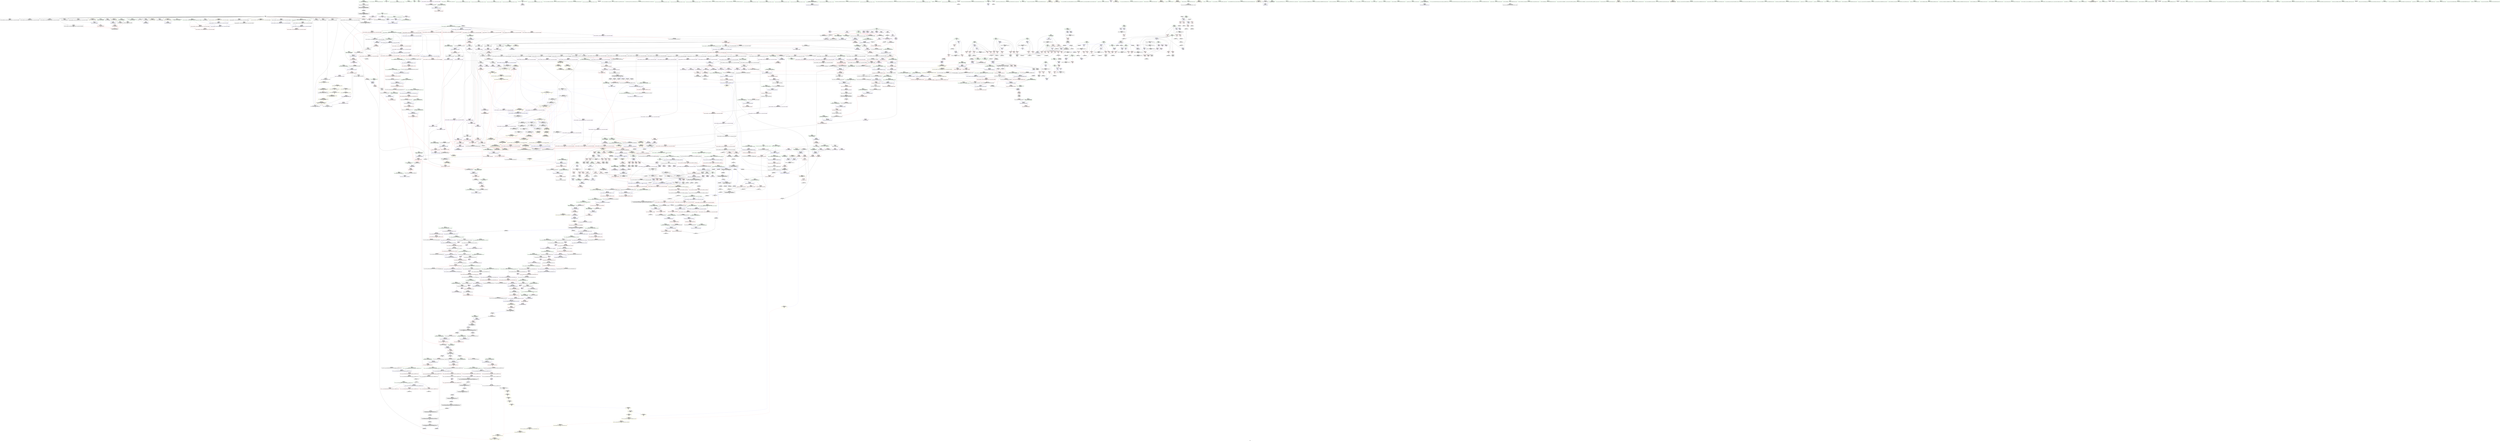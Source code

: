digraph "SVFG" {
	label="SVFG";

	Node0x557230142a50 [shape=record,color=grey,label="{NodeID: 0\nNullPtr|{|<s29>111}}"];
	Node0x557230142a50 -> Node0x55723045e9c0[style=solid];
	Node0x557230142a50 -> Node0x55723045eac0[style=solid];
	Node0x557230142a50 -> Node0x55723045eb90[style=solid];
	Node0x557230142a50 -> Node0x55723045ec60[style=solid];
	Node0x557230142a50 -> Node0x55723045ed30[style=solid];
	Node0x557230142a50 -> Node0x55723045ee00[style=solid];
	Node0x557230142a50 -> Node0x55723045eed0[style=solid];
	Node0x557230142a50 -> Node0x55723045efa0[style=solid];
	Node0x557230142a50 -> Node0x55723045f070[style=solid];
	Node0x557230142a50 -> Node0x55723045f140[style=solid];
	Node0x557230142a50 -> Node0x55723045f210[style=solid];
	Node0x557230142a50 -> Node0x55723045f2e0[style=solid];
	Node0x557230142a50 -> Node0x55723045f3b0[style=solid];
	Node0x557230142a50 -> Node0x55723045f480[style=solid];
	Node0x557230142a50 -> Node0x55723045f550[style=solid];
	Node0x557230142a50 -> Node0x55723045f620[style=solid];
	Node0x557230142a50 -> Node0x55723045f6f0[style=solid];
	Node0x557230142a50 -> Node0x55723045f7c0[style=solid];
	Node0x557230142a50 -> Node0x55723045f890[style=solid];
	Node0x557230142a50 -> Node0x55723045f960[style=solid];
	Node0x557230142a50 -> Node0x55723045fa30[style=solid];
	Node0x557230142a50 -> Node0x557230469160[style=solid];
	Node0x557230142a50 -> Node0x55723048bd50[style=solid];
	Node0x557230142a50 -> Node0x55723048be20[style=solid];
	Node0x557230142a50 -> Node0x55723048bef0[style=solid];
	Node0x557230142a50 -> Node0x55723048df70[style=solid];
	Node0x557230142a50 -> Node0x5572304ad880[style=solid];
	Node0x557230142a50 -> Node0x55723047e3e0[style=solid];
	Node0x557230142a50 -> Node0x557230480360[style=solid];
	Node0x557230142a50:s29 -> Node0x5572305a87e0[style=solid,color=red];
	Node0x557230464340 [shape=record,color=red,label="{NodeID: 775\n1214\<--1213\n\<--call\n_ZN9__gnu_cxx13new_allocatorIiE9constructIiJRKiEEEvPT_DpOT0_\n}"];
	Node0x557230464340 -> Node0x55723048eba0[style=solid];
	Node0x55723047cbe0 [shape=record,color=grey,label="{NodeID: 1550\n115 = Binary(112, 114, )\n}"];
	Node0x55723047cbe0 -> Node0x557230469740[style=solid];
	Node0x55723045ac10 [shape=record,color=black,label="{NodeID: 443\n1767\<--1772\n_ZSt12__niter_baseIPiET_S1__ret\<--\n_ZSt12__niter_baseIPiET_S1_\n|{<s0>130|<s1>131|<s2>132}}"];
	Node0x55723045ac10:s0 -> Node0x55723059c100[style=solid,color=blue];
	Node0x55723045ac10:s1 -> Node0x55723059c240[style=solid,color=blue];
	Node0x55723045ac10:s2 -> Node0x55723059c380[style=solid,color=blue];
	Node0x55723059cc40 [shape=record,color=black,label="{NodeID: 2325\n1020 = PHI(1298, )\n}"];
	Node0x55723059cc40 -> Node0x55723048dc30[style=solid];
	Node0x55723044e280 [shape=record,color=green,label="{NodeID: 111\n735\<--736\nthis.addr\<--this.addr_field_insensitive\n_ZN9__gnu_cxx13new_allocatorIiEC2Ev\n}"];
	Node0x55723044e280 -> Node0x557230478560[style=solid];
	Node0x55723044e280 -> Node0x55723048c090[style=solid];
	Node0x557230469e90 [shape=record,color=blue,label="{NodeID: 886\n231\<--250\ni\<--inc\n_Z4initi\n}"];
	Node0x557230469e90 -> Node0x55723050afd0[style=dashed];
	Node0x557230470840 [shape=record,color=purple,label="{NodeID: 554\n1307\<--1306\n_M_impl\<--\n_ZNSt6vectorIiSaIiEE5beginEv\n}"];
	Node0x5572305a6460 [shape=record,color=black,label="{NodeID: 2436\n874 = PHI(854, )\n1st arg _ZNSt16allocator_traitsISaIiEE10deallocateERS0_Pim }"];
	Node0x5572305a6460 -> Node0x55723048ce60[style=solid];
	Node0x557230453230 [shape=record,color=green,label="{NodeID: 222\n1523\<--1524\n_ZSt17__throw_bad_allocv\<--_ZSt17__throw_bad_allocv_field_insensitive\n}"];
	Node0x55723048f150 [shape=record,color=blue,label="{NodeID: 997\n1281\<--1279\n__lhs.addr\<--__lhs\n_ZN9__gnu_cxxmiIPiSt6vectorIiSaIiEEEENS_17__normal_iteratorIT_T0_E15difference_typeERKS8_SB_\n}"];
	Node0x55723048f150 -> Node0x557230464a90[style=dashed];
	Node0x557230476270 [shape=record,color=red,label="{NodeID: 665\n446\<--445\n\<--_M_start\n_ZNKSt6vectorIiSaIiEE4sizeEv\n}"];
	Node0x557230476270 -> Node0x5572304619d0[style=solid];
	Node0x557230461420 [shape=record,color=black,label="{NodeID: 333\n405\<--404\nidxprom12\<--\n_Z7augmenti\n}"];
	Node0x5572301913d0 [shape=record,color=green,label="{NodeID: 1\n7\<--1\n__dso_handle\<--dummyObj\nGlob }"];
	Node0x557230464410 [shape=record,color=red,label="{NodeID: 776\n1222\<--1219\n\<--__t.addr\n_ZSt7forwardIRKiEOT_RNSt16remove_referenceIS2_E4typeE\n}"];
	Node0x557230464410 -> Node0x557230458510[style=solid];
	Node0x55723047cd60 [shape=record,color=grey,label="{NodeID: 1551\n1793 = Binary(1791, 1792, )\n}"];
	Node0x55723047cd60 -> Node0x55723047ca60[style=solid];
	Node0x55723045ace0 [shape=record,color=black,label="{NodeID: 444\n1791\<--1789\nsub.ptr.lhs.cast\<--\n_ZNSt11__copy_moveILb1ELb1ESt26random_access_iterator_tagE8__copy_mIiEEPT_PKS3_S6_S4_\n}"];
	Node0x55723045ace0 -> Node0x55723047cd60[style=solid];
	Node0x55723059cd80 [shape=record,color=black,label="{NodeID: 2326\n1025 = PHI(1278, )\n}"];
	Node0x55723059cd80 -> Node0x55723048dd00[style=solid];
	Node0x55723044e350 [shape=record,color=green,label="{NodeID: 112\n744\<--745\n__first.addr\<--__first.addr_field_insensitive\n_ZSt8_DestroyIPiiEvT_S1_RSaIT0_E\n}"];
	Node0x55723044e350 -> Node0x557230478630[style=solid];
	Node0x55723044e350 -> Node0x55723048c160[style=solid];
	Node0x557230469f60 [shape=record,color=blue,label="{NodeID: 887\n257\<--256\nthis.addr\<--this\n_ZNSt6vectorIiSaIiEE5clearEv\n}"];
	Node0x557230469f60 -> Node0x557230474940[style=dashed];
	Node0x557230470910 [shape=record,color=purple,label="{NodeID: 555\n1308\<--1306\n_M_start\<--\n_ZNSt6vectorIiSaIiEE5beginEv\n|{<s0>102}}"];
	Node0x557230470910:s0 -> Node0x5572305a7010[style=solid,color=red];
	Node0x5572305a6570 [shape=record,color=black,label="{NodeID: 2437\n875 = PHI(855, )\n2nd arg _ZNSt16allocator_traitsISaIiEE10deallocateERS0_Pim }"];
	Node0x5572305a6570 -> Node0x55723048cf30[style=solid];
	Node0x557230453330 [shape=record,color=green,label="{NodeID: 223\n1528\<--1529\ncall2\<--call2_field_insensitive\n_ZN9__gnu_cxx13new_allocatorIiE8allocateEmPKv\n}"];
	Node0x557230453330 -> Node0x5572304596f0[style=solid];
	Node0x55723048f220 [shape=record,color=blue,label="{NodeID: 998\n1283\<--1280\n__rhs.addr\<--__rhs\n_ZN9__gnu_cxxmiIPiSt6vectorIiSaIiEEEENS_17__normal_iteratorIT_T0_E15difference_typeERKS8_SB_\n}"];
	Node0x55723048f220 -> Node0x557230464b60[style=dashed];
	Node0x557230476340 [shape=record,color=red,label="{NodeID: 666\n462\<--456\nthis1\<--this.addr\n_ZNSt6vectorIiSaIiEEixEm\n}"];
	Node0x557230476340 -> Node0x557230461b70[style=solid];
	Node0x5572304614f0 [shape=record,color=black,label="{NodeID: 334\n413\<--412\nidxprom17\<--\n_Z7augmenti\n}"];
	Node0x557230184890 [shape=record,color=green,label="{NodeID: 2\n9\<--1\n\<--dummyObj\nCan only get source location for instruction, argument, global var or function.}"];
	Node0x5572304644e0 [shape=record,color=red,label="{NodeID: 777\n1241\<--1228\nthis1\<--this.addr\n_ZNKSt6vectorIiSaIiEE12_M_check_lenEmPKc\n|{<s0>91|<s1>92|<s2>94|<s3>95|<s4>97|<s5>98|<s6>99}}"];
	Node0x5572304644e0:s0 -> Node0x5572305a0a00[style=solid,color=red];
	Node0x5572304644e0:s1 -> Node0x5572305a4390[style=solid,color=red];
	Node0x5572304644e0:s2 -> Node0x5572305a4390[style=solid,color=red];
	Node0x5572304644e0:s3 -> Node0x5572305a4390[style=solid,color=red];
	Node0x5572304644e0:s4 -> Node0x5572305a4390[style=solid,color=red];
	Node0x5572304644e0:s5 -> Node0x5572305a0a00[style=solid,color=red];
	Node0x5572304644e0:s6 -> Node0x5572305a0a00[style=solid,color=red];
	Node0x55723047cee0 [shape=record,color=grey,label="{NodeID: 1552\n572 = Binary(571, 95, )\n}"];
	Node0x55723047cee0 -> Node0x55723046b960[style=solid];
	Node0x55723045adb0 [shape=record,color=black,label="{NodeID: 445\n1792\<--1790\nsub.ptr.rhs.cast\<--\n_ZNSt11__copy_moveILb1ELb1ESt26random_access_iterator_tagE8__copy_mIiEEPT_PKS3_S6_S4_\n}"];
	Node0x55723045adb0 -> Node0x55723047cd60[style=solid];
	Node0x55723059cec0 [shape=record,color=black,label="{NodeID: 2327\n1031 = PHI(1313, )\n}"];
	Node0x55723059cec0 -> Node0x55723048ddd0[style=solid];
	Node0x55723044e420 [shape=record,color=green,label="{NodeID: 113\n746\<--747\n__last.addr\<--__last.addr_field_insensitive\n_ZSt8_DestroyIPiiEvT_S1_RSaIT0_E\n}"];
	Node0x55723044e420 -> Node0x557230478700[style=solid];
	Node0x55723044e420 -> Node0x55723048c230[style=solid];
	Node0x55723046a030 [shape=record,color=blue,label="{NodeID: 888\n274\<--272\na.addr\<--a\n_Z8add_edgeii\n|{|<s1>23}}"];
	Node0x55723046a030 -> Node0x557230474ae0[style=dashed];
	Node0x55723046a030:s1 -> Node0x557230513e70[style=dashed,color=red];
	Node0x5572304709e0 [shape=record,color=purple,label="{NodeID: 556\n1327\<--1322\n_M_impl\<--this1\n_ZNSt12_Vector_baseIiSaIiEE11_M_allocateEm\n}"];
	Node0x5572304709e0 -> Node0x557230458ac0[style=solid];
	Node0x5572305a6680 [shape=record,color=black,label="{NodeID: 2438\n347 = PHI(590, )\n0th arg _Z8add_lefti }"];
	Node0x5572305a6680 -> Node0x55723046a510[style=solid];
	Node0x557230453400 [shape=record,color=green,label="{NodeID: 224\n1530\<--1531\n_Znwm\<--_Znwm_field_insensitive\n}"];
	Node0x55723048f2f0 [shape=record,color=blue,label="{NodeID: 999\n1302\<--1299\nthis.addr\<--this\n_ZNSt6vectorIiSaIiEE5beginEv\n}"];
	Node0x55723048f2f0 -> Node0x557230464dd0[style=dashed];
	Node0x557230476410 [shape=record,color=red,label="{NodeID: 667\n467\<--458\n\<--__n.addr\n_ZNSt6vectorIiSaIiEEixEm\n}"];
	Node0x5572304615c0 [shape=record,color=black,label="{NodeID: 335\n418\<--417\nidxprom19\<--\n_Z7augmenti\n}"];
	Node0x55723015f6d0 [shape=record,color=green,label="{NodeID: 3\n29\<--1\n.str\<--dummyObj\nGlob }"];
	Node0x55723051ed20 [shape=record,color=yellow,style=double,label="{NodeID: 1885\n36V_1 = ENCHI(MR_36V_0)\npts\{130000 160000 \}\nFun[_Z4initi]|{<s0>19|<s1>20}}"];
	Node0x55723051ed20:s0 -> Node0x557230511ef0[style=dashed,color=red];
	Node0x55723051ed20:s1 -> Node0x557230511ef0[style=dashed,color=red];
	Node0x5572304645b0 [shape=record,color=red,label="{NodeID: 778\n1247\<--1230\n\<--__n.addr\n_ZNKSt6vectorIiSaIiEE12_M_check_lenEmPKc\n}"];
	Node0x5572304645b0 -> Node0x55723047fa60[style=solid];
	Node0x55723047d060 [shape=record,color=grey,label="{NodeID: 1553\n120 = Binary(118, 119, )\n}"];
	Node0x55723047d060 -> Node0x55723045fed0[style=solid];
	Node0x55723045ae80 [shape=record,color=black,label="{NodeID: 446\n1800\<--1799\n\<--\n_ZNSt11__copy_moveILb1ELb1ESt26random_access_iterator_tagE8__copy_mIiEEPT_PKS3_S6_S4_\n}"];
	Node0x55723045ae80 -> Node0x557230472c00[style=solid];
	Node0x55723059d000 [shape=record,color=black,label="{NodeID: 2328\n1044 = PHI(1217, )\n|{<s0>71}}"];
	Node0x55723059d000:s0 -> Node0x5572305a3f10[style=solid,color=red];
	Node0x557230453870 [shape=record,color=green,label="{NodeID: 114\n748\<--749\n.addr\<--.addr_field_insensitive\n_ZSt8_DestroyIPiiEvT_S1_RSaIT0_E\n}"];
	Node0x557230453870 -> Node0x55723048c300[style=solid];
	Node0x55723046a100 [shape=record,color=blue,label="{NodeID: 889\n276\<--273\nb.addr\<--b\n_Z8add_edgeii\n|{|<s1>22}}"];
	Node0x55723046a100 -> Node0x557230474bb0[style=dashed];
	Node0x55723046a100:s1 -> Node0x557230513e70[style=dashed,color=red];
	Node0x557230470ab0 [shape=record,color=purple,label="{NodeID: 557\n1362\<--1350\ncoerce.dive\<--agg.tmp\n_ZSt34__uninitialized_move_if_noexcept_aIPiS0_SaIiEET0_T_S3_S2_RT1_\n}"];
	Node0x557230470ab0 -> Node0x55723048f8a0[style=solid];
	Node0x5572305a67c0 [shape=record,color=black,label="{NodeID: 2439\n1387 = PHI(1090, )\n0th arg _ZNSt16allocator_traitsISaIiEE7destroyIiEEvRS0_PT_ }"];
	Node0x5572305a67c0 -> Node0x55723048fb10[style=solid];
	Node0x557230453500 [shape=record,color=green,label="{NodeID: 225\n1542\<--1543\n__first\<--__first_field_insensitive\n_ZSt22__uninitialized_copy_aISt13move_iteratorIPiES1_iET0_T_S4_S3_RSaIT1_E\n}"];
	Node0x557230453500 -> Node0x557230459890[style=solid];
	Node0x557230453500 -> Node0x557230471060[style=solid];
	Node0x55723048f3c0 [shape=record,color=blue,label="{NodeID: 1000\n1316\<--1314\nthis.addr\<--this\n_ZNSt12_Vector_baseIiSaIiEE11_M_allocateEm\n}"];
	Node0x55723048f3c0 -> Node0x557230464f70[style=dashed];
	Node0x5572304764e0 [shape=record,color=red,label="{NodeID: 668\n466\<--465\n\<--_M_start\n_ZNSt6vectorIiSaIiEEixEm\n}"];
	Node0x5572304764e0 -> Node0x557230472f40[style=solid];
	Node0x557230461690 [shape=record,color=black,label="{NodeID: 336\n355\<--431\n_Z7augmenti_ret\<--\n_Z7augmenti\n|{<s0>30|<s1>35}}"];
	Node0x557230461690:s0 -> Node0x55723059ae80[style=solid,color=blue];
	Node0x557230461690:s1 -> Node0x55723059b380[style=solid,color=blue];
	Node0x557230169870 [shape=record,color=green,label="{NodeID: 4\n31\<--1\n.str.3\<--dummyObj\nGlob }"];
	Node0x557230464680 [shape=record,color=red,label="{NodeID: 779\n1250\<--1232\n\<--__s.addr\n_ZNKSt6vectorIiSaIiEE12_M_check_lenEmPKc\n}"];
	Node0x55723047d1e0 [shape=record,color=grey,label="{NodeID: 1554\n577 = Binary(576, 95, )\n}"];
	Node0x55723047d1e0 -> Node0x55723046ba30[style=solid];
	Node0x55723045af50 [shape=record,color=black,label="{NodeID: 447\n1802\<--1801\n\<--\n_ZNSt11__copy_moveILb1ELb1ESt26random_access_iterator_tagE8__copy_mIiEEPT_PKS3_S6_S4_\n}"];
	Node0x55723045af50 -> Node0x557230472cd0[style=solid];
	Node0x55723059d140 [shape=record,color=black,label="{NodeID: 2329\n1051 = PHI(1378, )\n}"];
	Node0x55723059d140 -> Node0x55723047b140[style=solid];
	Node0x557230453940 [shape=record,color=green,label="{NodeID: 115\n756\<--757\n_ZSt8_DestroyIPiEvT_S1_\<--_ZSt8_DestroyIPiEvT_S1__field_insensitive\n}"];
	Node0x55723046a1d0 [shape=record,color=blue,label="{NodeID: 890\n294\<--292\nthis.addr\<--this\n_ZNSt6vectorIiSaIiEE9push_backERKi\n}"];
	Node0x55723046a1d0 -> Node0x557230474c80[style=dashed];
	Node0x55723050afd0 [shape=record,color=black,label="{NodeID: 1665\nMR_34V_3 = PHI(MR_34V_4, MR_34V_2, )\npts\{232 \}\n}"];
	Node0x55723050afd0 -> Node0x5572304746d0[style=dashed];
	Node0x55723050afd0 -> Node0x5572304747a0[style=dashed];
	Node0x55723050afd0 -> Node0x557230474870[style=dashed];
	Node0x55723050afd0 -> Node0x557230469e90[style=dashed];
	Node0x557230470b80 [shape=record,color=purple,label="{NodeID: 558\n1370\<--1350\ncoerce.dive4\<--agg.tmp\n_ZSt34__uninitialized_move_if_noexcept_aIPiS0_SaIiEET0_T_S3_S2_RT1_\n}"];
	Node0x557230470b80 -> Node0x557230465520[style=solid];
	Node0x5572305a6900 [shape=record,color=black,label="{NodeID: 2440\n1388 = PHI(1093, )\n1st arg _ZNSt16allocator_traitsISaIiEE7destroyIiEEvRS0_PT_ }"];
	Node0x5572305a6900 -> Node0x55723048fbe0[style=solid];
	Node0x5572304535d0 [shape=record,color=green,label="{NodeID: 226\n1544\<--1545\n__last\<--__last_field_insensitive\n_ZSt22__uninitialized_copy_aISt13move_iteratorIPiES1_iET0_T_S4_S3_RSaIT1_E\n}"];
	Node0x5572304535d0 -> Node0x557230459960[style=solid];
	Node0x5572304535d0 -> Node0x557230471130[style=solid];
	Node0x55723048f490 [shape=record,color=blue,label="{NodeID: 1001\n1318\<--1315\n__n.addr\<--__n\n_ZNSt12_Vector_baseIiSaIiEE11_M_allocateEm\n}"];
	Node0x55723048f490 -> Node0x557230465040[style=dashed];
	Node0x55723048f490 -> Node0x557230465110[style=dashed];
	Node0x5572304765b0 [shape=record,color=red,label="{NodeID: 669\n499\<--473\n\<--res\n_Z18bipartite_matchingv\n}"];
	Node0x5572304765b0 -> Node0x5572304ae2a0[style=solid];
	Node0x557230461760 [shape=record,color=black,label="{NodeID: 337\n439\<--438\n\<--this1\n_ZNKSt6vectorIiSaIiEE4sizeEv\n}"];
	Node0x557230461760 -> Node0x55723046dd30[style=solid];
	Node0x557230461760 -> Node0x55723046de00[style=solid];
	Node0x557230168970 [shape=record,color=green,label="{NodeID: 5\n34\<--1\n\<--dummyObj\nCan only get source location for instruction, argument, global var or function.}"];
	Node0x557230464750 [shape=record,color=red,label="{NodeID: 780\n1264\<--1234\n\<--__len\n_ZNKSt6vectorIiSaIiEE12_M_check_lenEmPKc\n}"];
	Node0x557230464750 -> Node0x55723047f760[style=solid];
	Node0x55723047d360 [shape=record,color=grey,label="{NodeID: 1555\n790 = Binary(789, 451, )\n|{<s0>51}}"];
	Node0x55723047d360:s0 -> Node0x5572305a11e0[style=solid,color=red];
	Node0x55723045b020 [shape=record,color=black,label="{NodeID: 448\n1774\<--1811\n_ZNSt11__copy_moveILb1ELb1ESt26random_access_iterator_tagE8__copy_mIiEEPT_PKS3_S6_S4__ret\<--add.ptr\n_ZNSt11__copy_moveILb1ELb1ESt26random_access_iterator_tagE8__copy_mIiEEPT_PKS3_S6_S4_\n|{<s0>136}}"];
	Node0x55723045b020:s0 -> Node0x55723059f680[style=solid,color=blue];
	Node0x55723059d280 [shape=record,color=black,label="{NodeID: 2330\n1057 = PHI(759, )\n|{<s0>74}}"];
	Node0x55723059d280:s0 -> Node0x5572305a4ce0[style=solid,color=red];
	Node0x557230453a10 [shape=record,color=green,label="{NodeID: 116\n761\<--762\nthis.addr\<--this.addr_field_insensitive\n_ZNSt12_Vector_baseIiSaIiEE19_M_get_Tp_allocatorEv\n}"];
	Node0x557230453a10 -> Node0x5572304787d0[style=solid];
	Node0x557230453a10 -> Node0x55723048c3d0[style=solid];
	Node0x55723046a2a0 [shape=record,color=blue,label="{NodeID: 891\n296\<--293\n__x.addr\<--__x\n_ZNSt6vectorIiSaIiEE9push_backERKi\n}"];
	Node0x55723046a2a0 -> Node0x557230474d50[style=dashed];
	Node0x55723046a2a0 -> Node0x557230474e20[style=dashed];
	Node0x55723050b4d0 [shape=record,color=black,label="{NodeID: 1666\nMR_38V_2 = PHI(MR_38V_3, MR_38V_1, )\npts\{130001 160001 \}\n|{<s0>19|<s1>20}}"];
	Node0x55723050b4d0:s0 -> Node0x557230512000[style=dashed,color=red];
	Node0x55723050b4d0:s1 -> Node0x557230512000[style=dashed,color=red];
	Node0x557230470c50 [shape=record,color=purple,label="{NodeID: 559\n1366\<--1352\ncoerce.dive3\<--agg.tmp1\n_ZSt34__uninitialized_move_if_noexcept_aIPiS0_SaIiEET0_T_S3_S2_RT1_\n}"];
	Node0x557230470c50 -> Node0x55723048f970[style=solid];
	Node0x5572305a6a40 [shape=record,color=black,label="{NodeID: 2441\n894 = PHI(886, )\n0th arg _ZN9__gnu_cxx13new_allocatorIiE10deallocateEPim }"];
	Node0x5572305a6a40 -> Node0x55723048d000[style=solid];
	Node0x5572304536a0 [shape=record,color=green,label="{NodeID: 227\n1546\<--1547\n__result.addr\<--__result.addr_field_insensitive\n_ZSt22__uninitialized_copy_aISt13move_iteratorIPiES1_iET0_T_S4_S3_RSaIT1_E\n}"];
	Node0x5572304536a0 -> Node0x5572304668a0[style=solid];
	Node0x5572304536a0 -> Node0x557230490b50[style=solid];
	Node0x55723048f560 [shape=record,color=blue,label="{NodeID: 1002\n1342\<--1338\n__first.addr\<--__first\n_ZSt34__uninitialized_move_if_noexcept_aIPiS0_SaIiEET0_T_S3_S2_RT1_\n}"];
	Node0x55723048f560 -> Node0x5572304651e0[style=dashed];
	Node0x557230476680 [shape=record,color=red,label="{NodeID: 670\n507\<--473\n\<--res\n_Z18bipartite_matchingv\n}"];
	Node0x557230476680 -> Node0x557230461eb0[style=solid];
	Node0x557230461830 [shape=record,color=black,label="{NodeID: 338\n443\<--438\n\<--this1\n_ZNKSt6vectorIiSaIiEE4sizeEv\n}"];
	Node0x557230461830 -> Node0x55723046ded0[style=solid];
	Node0x557230461830 -> Node0x55723046dfa0[style=solid];
	Node0x5572301625b0 [shape=record,color=green,label="{NodeID: 6\n81\<--1\n\<--dummyObj\nCan only get source location for instruction, argument, global var or function.}"];
	Node0x557230464820 [shape=record,color=red,label="{NodeID: 781\n1268\<--1234\n\<--__len\n_ZNKSt6vectorIiSaIiEE12_M_check_lenEmPKc\n}"];
	Node0x557230464820 -> Node0x55723047e560[style=solid];
	Node0x55723047d4e0 [shape=record,color=grey,label="{NodeID: 1556\n789 = Binary(787, 788, )\n}"];
	Node0x55723047d4e0 -> Node0x55723047d360[style=solid];
	Node0x55723045b0f0 [shape=record,color=black,label="{NodeID: 449\n1818\<--1823\n_ZSt12__miter_baseIPiET_S1__ret\<--\n_ZSt12__miter_baseIPiET_S1_\n|{<s0>135}}"];
	Node0x55723045b0f0:s0 -> Node0x55723059c740[style=solid,color=blue];
	Node0x55723059d3c0 [shape=record,color=black,label="{NodeID: 2331\n1058 = PHI(1337, )\n}"];
	Node0x55723059d3c0 -> Node0x55723048e040[style=solid];
	Node0x557230453ae0 [shape=record,color=green,label="{NodeID: 117\n770\<--771\nthis.addr\<--this.addr_field_insensitive\n_ZNSt12_Vector_baseIiSaIiEED2Ev\n}"];
	Node0x557230453ae0 -> Node0x5572304788a0[style=solid];
	Node0x557230453ae0 -> Node0x55723048c4a0[style=solid];
	Node0x55723046a370 [shape=record,color=blue,label="{NodeID: 892\n326\<--328\n_M_finish7\<--incdec.ptr\n_ZNSt6vectorIiSaIiEE9push_backERKi\n}"];
	Node0x55723046a370 -> Node0x5572304f7b10[style=dashed];
	Node0x55723050ba00 [shape=record,color=black,label="{NodeID: 1667\nMR_67V_3 = PHI(MR_67V_4, MR_67V_2, )\npts\{358 \}\n}"];
	Node0x55723050ba00 -> Node0x557230475300[style=dashed];
	Node0x557230470d20 [shape=record,color=purple,label="{NodeID: 560\n1372\<--1352\ncoerce.dive5\<--agg.tmp1\n_ZSt34__uninitialized_move_if_noexcept_aIPiS0_SaIiEET0_T_S3_S2_RT1_\n}"];
	Node0x557230470d20 -> Node0x5572304655f0[style=solid];
	Node0x5572305a6b80 [shape=record,color=black,label="{NodeID: 2442\n895 = PHI(887, )\n1st arg _ZN9__gnu_cxx13new_allocatorIiE10deallocateEPim }"];
	Node0x5572305a6b80 -> Node0x55723048d0d0[style=solid];
	Node0x557230453770 [shape=record,color=green,label="{NodeID: 228\n1548\<--1549\n.addr\<--.addr_field_insensitive\n_ZSt22__uninitialized_copy_aISt13move_iteratorIPiES1_iET0_T_S4_S3_RSaIT1_E\n}"];
	Node0x557230453770 -> Node0x557230490c20[style=solid];
	Node0x55723048f630 [shape=record,color=blue,label="{NodeID: 1003\n1344\<--1339\n__last.addr\<--__last\n_ZSt34__uninitialized_move_if_noexcept_aIPiS0_SaIiEET0_T_S3_S2_RT1_\n}"];
	Node0x55723048f630 -> Node0x5572304652b0[style=dashed];
	Node0x557230476750 [shape=record,color=red,label="{NodeID: 671\n485\<--475\n\<--i\n_Z18bipartite_matchingv\n}"];
	Node0x557230476750 -> Node0x55723047e9e0[style=solid];
	Node0x557230461900 [shape=record,color=black,label="{NodeID: 339\n447\<--442\nsub.ptr.lhs.cast\<--\n_ZNKSt6vectorIiSaIiEE4sizeEv\n}"];
	Node0x557230461900 -> Node0x55723047b6e0[style=solid];
	Node0x55723042b770 [shape=record,color=green,label="{NodeID: 7\n84\<--1\n\<--dummyObj\nCan only get source location for instruction, argument, global var or function.}"];
	Node0x5572304648f0 [shape=record,color=red,label="{NodeID: 782\n1274\<--1234\n\<--__len\n_ZNKSt6vectorIiSaIiEE12_M_check_lenEmPKc\n}"];
	Node0x5572304648f0 -> Node0x5572304ac7a0[style=solid];
	Node0x55723047d660 [shape=record,color=grey,label="{NodeID: 1557\n1527 = Binary(1526, 451, )\n}"];
	Node0x55723045b1c0 [shape=record,color=black,label="{NodeID: 450\n1825\<--1832\n_ZNKSt13move_iteratorIPiE4baseEv_ret\<--\n_ZNKSt13move_iteratorIPiE4baseEv\n|{<s0>134}}"];
	Node0x55723045b1c0:s0 -> Node0x55723059c600[style=solid,color=blue];
	Node0x55723059d500 [shape=record,color=black,label="{NodeID: 2332\n1065 = PHI(1378, )\n}"];
	Node0x55723059d500 -> Node0x55723047b210[style=solid];
	Node0x557230453bb0 [shape=record,color=green,label="{NodeID: 118\n772\<--773\nexn.slot\<--exn.slot_field_insensitive\n_ZNSt12_Vector_baseIiSaIiEED2Ev\n}"];
	Node0x557230453bb0 -> Node0x557230478970[style=solid];
	Node0x557230453bb0 -> Node0x55723048c570[style=solid];
	Node0x55723046a440 [shape=record,color=blue,label="{NodeID: 893\n334\<--331\ncoerce.dive\<--call\n_ZNSt6vectorIiSaIiEE9push_backERKi\n}"];
	Node0x55723046a440 -> Node0x557230475230[style=dashed];
	Node0x55723046a440 -> Node0x5572304f48b0[style=dashed];
	Node0x55723050bf00 [shape=record,color=black,label="{NodeID: 1668\nMR_71V_4 = PHI(MR_71V_2, MR_71V_3, )\npts\{362 \}\n}"];
	Node0x557230470df0 [shape=record,color=purple,label="{NodeID: 561\n1384\<--1383\n_M_current\<--this1\n_ZNK9__gnu_cxx17__normal_iteratorIPiSt6vectorIiSaIiEEE4baseEv\n}"];
	Node0x557230470df0 -> Node0x557230458d30[style=solid];
	Node0x5572305a6cc0 [shape=record,color=black,label="{NodeID: 2443\n896 = PHI(888, )\n2nd arg _ZN9__gnu_cxx13new_allocatorIiE10deallocateEPim }"];
	Node0x5572305a6cc0 -> Node0x55723048d1a0[style=solid];
	Node0x55723045bc40 [shape=record,color=green,label="{NodeID: 229\n1550\<--1551\nagg.tmp\<--agg.tmp_field_insensitive\n_ZSt22__uninitialized_copy_aISt13move_iteratorIPiES1_iET0_T_S4_S3_RSaIT1_E\n}"];
	Node0x55723045bc40 -> Node0x557230459a30[style=solid];
	Node0x55723045bc40 -> Node0x557230471200[style=solid];
	Node0x55723048f700 [shape=record,color=blue,label="{NodeID: 1004\n1346\<--1340\n__result.addr\<--__result\n_ZSt34__uninitialized_move_if_noexcept_aIPiS0_SaIiEET0_T_S3_S2_RT1_\n}"];
	Node0x55723048f700 -> Node0x557230465380[style=dashed];
	Node0x557230476820 [shape=record,color=red,label="{NodeID: 672\n494\<--475\n\<--i\n_Z18bipartite_matchingv\n}"];
	Node0x557230476820 -> Node0x557230461de0[style=solid];
	Node0x5572304619d0 [shape=record,color=black,label="{NodeID: 340\n448\<--446\nsub.ptr.rhs.cast\<--\n_ZNKSt6vectorIiSaIiEE4sizeEv\n}"];
	Node0x5572304619d0 -> Node0x55723047b6e0[style=solid];
	Node0x55723042b830 [shape=record,color=green,label="{NodeID: 8\n91\<--1\n\<--dummyObj\nCan only get source location for instruction, argument, global var or function.}"];
	Node0x5572304649c0 [shape=record,color=red,label="{NodeID: 783\n1261\<--1258\n\<--call5\n_ZNKSt6vectorIiSaIiEE12_M_check_lenEmPKc\n}"];
	Node0x5572304649c0 -> Node0x55723047bce0[style=solid];
	Node0x55723047d7e0 [shape=record,color=grey,label="{NodeID: 1558\n426 = Binary(425, 95, )\n}"];
	Node0x55723047d7e0 -> Node0x55723046ab90[style=solid];
	Node0x55723045b290 [shape=record,color=purple,label="{NodeID: 451\n44\<--4\n\<--_ZStL8__ioinit\n__cxx_global_var_init\n}"];
	Node0x55723059d640 [shape=record,color=black,label="{NodeID: 2333\n1073 = PHI(759, )\n|{<s0>77}}"];
	Node0x55723059d640:s0 -> Node0x5572305a4ce0[style=solid,color=red];
	Node0x557230453c80 [shape=record,color=green,label="{NodeID: 119\n774\<--775\nehselector.slot\<--ehselector.slot_field_insensitive\n_ZNSt12_Vector_baseIiSaIiEED2Ev\n}"];
	Node0x557230453c80 -> Node0x55723048c640[style=solid];
	Node0x55723046a510 [shape=record,color=blue,label="{NodeID: 894\n348\<--347\nv.addr\<--v\n_Z8add_lefti\n|{<s0>27}}"];
	Node0x55723046a510:s0 -> Node0x557230513e70[style=dashed,color=red];
	Node0x55723050c400 [shape=record,color=black,label="{NodeID: 1669\nMR_76V_8 = PHI(MR_76V_2, MR_76V_6, )\npts\{190000 \}\n|{<s0>30|<s1>30|<s2>35}}"];
	Node0x55723050c400:s0 -> Node0x55723046a920[style=dashed,color=blue];
	Node0x55723050c400:s1 -> Node0x557230507da0[style=dashed,color=blue];
	Node0x55723050c400:s2 -> Node0x5572305091a0[style=dashed,color=blue];
	Node0x557230470ec0 [shape=record,color=purple,label="{NodeID: 562\n1462\<--1461\n_M_impl\<--this1\n_ZNKSt12_Vector_baseIiSaIiEE19_M_get_Tp_allocatorEv\n}"];
	Node0x557230470ec0 -> Node0x5572304592e0[style=solid];
	Node0x5572305a6e00 [shape=record,color=black,label="{NodeID: 2444\n1474 = PHI(1180, 1300, )\n0th arg _ZN9__gnu_cxx17__normal_iteratorIPiSt6vectorIiSaIiEEEC2ERKS1_ }"];
	Node0x5572305a6e00 -> Node0x557230490330[style=solid];
	Node0x55723045bd10 [shape=record,color=green,label="{NodeID: 230\n1552\<--1553\nagg.tmp2\<--agg.tmp2_field_insensitive\n_ZSt22__uninitialized_copy_aISt13move_iteratorIPiES1_iET0_T_S4_S3_RSaIT1_E\n}"];
	Node0x55723045bd10 -> Node0x557230459b00[style=solid];
	Node0x55723045bd10 -> Node0x5572304712d0[style=solid];
	Node0x55723048f7d0 [shape=record,color=blue,label="{NodeID: 1005\n1348\<--1341\n__alloc.addr\<--__alloc\n_ZSt34__uninitialized_move_if_noexcept_aIPiS0_SaIiEET0_T_S3_S2_RT1_\n}"];
	Node0x55723048f7d0 -> Node0x557230465450[style=dashed];
	Node0x5572304768f0 [shape=record,color=red,label="{NodeID: 673\n503\<--475\n\<--i\n_Z18bipartite_matchingv\n}"];
	Node0x5572304768f0 -> Node0x55723047bb60[style=solid];
	Node0x557230461aa0 [shape=record,color=black,label="{NodeID: 341\n433\<--450\n_ZNKSt6vectorIiSaIiEE4sizeEv_ret\<--sub.ptr.div\n_ZNKSt6vectorIiSaIiEE4sizeEv\n|{<s0>28|<s1>32|<s2>92|<s3>94|<s4>95|<s5>97}}"];
	Node0x557230461aa0:s0 -> Node0x55723059ac00[style=solid,color=blue];
	Node0x557230461aa0:s1 -> Node0x55723059b100[style=solid,color=blue];
	Node0x557230461aa0:s2 -> Node0x55723059dec0[style=solid,color=blue];
	Node0x557230461aa0:s3 -> Node0x55723059e000[style=solid,color=blue];
	Node0x557230461aa0:s4 -> Node0x55723059e140[style=solid,color=blue];
	Node0x557230461aa0:s5 -> Node0x55723059e3c0[style=solid,color=blue];
	Node0x55723042b190 [shape=record,color=green,label="{NodeID: 9\n95\<--1\n\<--dummyObj\nCan only get source location for instruction, argument, global var or function.}"];
	Node0x55723051f380 [shape=record,color=yellow,style=double,label="{NodeID: 1891\n36V_1 = ENCHI(MR_36V_0)\npts\{130000 160000 \}\nFun[_ZNKSt6vectorIiSaIiEE4sizeEv]}"];
	Node0x55723051f380 -> Node0x557230476270[style=dashed];
	Node0x557230464a90 [shape=record,color=red,label="{NodeID: 784\n1287\<--1281\n\<--__lhs.addr\n_ZN9__gnu_cxxmiIPiSt6vectorIiSaIiEEEENS_17__normal_iteratorIT_T0_E15difference_typeERKS8_SB_\n|{<s0>100}}"];
	Node0x557230464a90:s0 -> Node0x5572305a28a0[style=solid,color=red];
	Node0x55723047d960 [shape=record,color=grey,label="{NodeID: 1559\n1296 = Binary(1295, 451, )\n}"];
	Node0x55723047d960 -> Node0x557230458850[style=solid];
	Node0x55723045b360 [shape=record,color=purple,label="{NodeID: 452\n128\<--11\n\<--adj\n__cxx_global_var_init.1\n}"];
	Node0x55723045b360 -> Node0x5572304ad2e0[style=solid];
	Node0x55723059d780 [shape=record,color=black,label="{NodeID: 2334\n1074 = PHI(1337, )\n}"];
	Node0x55723059d780 -> Node0x55723048e1e0[style=solid];
	Node0x557230453d50 [shape=record,color=green,label="{NodeID: 120\n792\<--793\n_ZNSt12_Vector_baseIiSaIiEE13_M_deallocateEPim\<--_ZNSt12_Vector_baseIiSaIiEE13_M_deallocateEPim_field_insensitive\n}"];
	Node0x55723046a5e0 [shape=record,color=blue,label="{NodeID: 895\n359\<--356\na.addr\<--a\n_Z7augmenti\n}"];
	Node0x55723046a5e0 -> Node0x5572304753d0[style=dashed];
	Node0x55723046a5e0 -> Node0x5572304754a0[style=dashed];
	Node0x55723046a5e0 -> Node0x557230475570[style=dashed];
	Node0x55723046a5e0 -> Node0x557230475640[style=dashed];
	Node0x55723050c900 [shape=record,color=black,label="{NodeID: 1670\nMR_78V_7 = PHI(MR_78V_2, MR_78V_5, )\npts\{220000 \}\n|{<s0>30|<s1>30|<s2>35}}"];
	Node0x55723050c900:s0 -> Node0x5572305082a0[style=dashed,color=blue];
	Node0x55723050c900:s1 -> Node0x55723050c900[style=dashed,color=blue];
	Node0x55723050c900:s2 -> Node0x5572305091a0[style=dashed,color=blue];
	Node0x557230470f90 [shape=record,color=purple,label="{NodeID: 563\n1483\<--1482\n_M_current\<--this1\n_ZN9__gnu_cxx17__normal_iteratorIPiSt6vectorIiSaIiEEEC2ERKS1_\n}"];
	Node0x557230470f90 -> Node0x5572304904d0[style=solid];
	Node0x5572305a7010 [shape=record,color=black,label="{NodeID: 2445\n1475 = PHI(1188, 1308, )\n1st arg _ZN9__gnu_cxx17__normal_iteratorIPiSt6vectorIiSaIiEEEC2ERKS1_ }"];
	Node0x5572305a7010 -> Node0x557230490400[style=solid];
	Node0x55723045bde0 [shape=record,color=green,label="{NodeID: 231\n1564\<--1565\nllvm.memcpy.p0i8.p0i8.i64\<--llvm.memcpy.p0i8.p0i8.i64_field_insensitive\n}"];
	Node0x55723048f8a0 [shape=record,color=blue,label="{NodeID: 1006\n1362\<--1359\ncoerce.dive\<--call\n_ZSt34__uninitialized_move_if_noexcept_aIPiS0_SaIiEET0_T_S3_S2_RT1_\n}"];
	Node0x55723048f8a0 -> Node0x557230465520[style=dashed];
	Node0x5572304769c0 [shape=record,color=red,label="{NodeID: 674\n497\<--496\n\<--call2\n_Z18bipartite_matchingv\n|{<s0>35}}"];
	Node0x5572304769c0:s0 -> Node0x5572305a5c60[style=solid,color=red];
	Node0x557230461b70 [shape=record,color=black,label="{NodeID: 342\n463\<--462\n\<--this1\n_ZNSt6vectorIiSaIiEEixEm\n}"];
	Node0x557230461b70 -> Node0x55723046e070[style=solid];
	Node0x557230461b70 -> Node0x55723046e140[style=solid];
	Node0x55723042b260 [shape=record,color=green,label="{NodeID: 10\n98\<--1\n\<--dummyObj\nCan only get source location for instruction, argument, global var or function.}"];
	Node0x55723051f490 [shape=record,color=yellow,style=double,label="{NodeID: 1892\n38V_1 = ENCHI(MR_38V_0)\npts\{130001 160001 \}\nFun[_ZNKSt6vectorIiSaIiEE4sizeEv]}"];
	Node0x55723051f490 -> Node0x5572304761a0[style=dashed];
	Node0x557230464b60 [shape=record,color=red,label="{NodeID: 785\n1290\<--1283\n\<--__rhs.addr\n_ZN9__gnu_cxxmiIPiSt6vectorIiSaIiEEEENS_17__normal_iteratorIT_T0_E15difference_typeERKS8_SB_\n|{<s0>101}}"];
	Node0x557230464b60:s0 -> Node0x5572305a28a0[style=solid,color=red];
	Node0x55723047dae0 [shape=record,color=grey,label="{NodeID: 1560\n650 = Binary(649, 95, )\n}"];
	Node0x55723047dae0 -> Node0x55723048b870[style=solid];
	Node0x55723045b430 [shape=record,color=purple,label="{NodeID: 453\n135\<--11\n\<--adj\n__cxx_global_var_init.1\n}"];
	Node0x55723059d8c0 [shape=record,color=black,label="{NodeID: 2335\n1084 = PHI()\n}"];
	Node0x557230453e50 [shape=record,color=green,label="{NodeID: 121\n796\<--797\n_ZNSt12_Vector_baseIiSaIiEE12_Vector_implD2Ev\<--_ZNSt12_Vector_baseIiSaIiEE12_Vector_implD2Ev_field_insensitive\n}"];
	Node0x55723046a6b0 [shape=record,color=blue,label="{NodeID: 896\n363\<--9\ni\<--\n_Z7augmenti\n}"];
	Node0x55723046a6b0 -> Node0x5572305078a0[style=dashed];
	Node0x557230471060 [shape=record,color=purple,label="{NodeID: 564\n1554\<--1542\ncoerce.dive\<--__first\n_ZSt22__uninitialized_copy_aISt13move_iteratorIPiES1_iET0_T_S4_S3_RSaIT1_E\n}"];
	Node0x557230471060 -> Node0x5572304909b0[style=solid];
	Node0x5572305a7190 [shape=record,color=black,label="{NodeID: 2446\n862 = PHI(794, 804, )\n0th arg _ZNSt12_Vector_baseIiSaIiEE12_Vector_implD2Ev }"];
	Node0x5572305a7190 -> Node0x55723048ccc0[style=solid];
	Node0x55723045beb0 [shape=record,color=green,label="{NodeID: 232\n1575\<--1576\n_ZSt18uninitialized_copyISt13move_iteratorIPiES1_ET0_T_S4_S3_\<--_ZSt18uninitialized_copyISt13move_iteratorIPiES1_ET0_T_S4_S3__field_insensitive\n}"];
	Node0x55723048f970 [shape=record,color=blue,label="{NodeID: 1007\n1366\<--1365\ncoerce.dive3\<--call2\n_ZSt34__uninitialized_move_if_noexcept_aIPiS0_SaIiEET0_T_S3_S2_RT1_\n}"];
	Node0x55723048f970 -> Node0x5572304655f0[style=dashed];
	Node0x557230476a90 [shape=record,color=red,label="{NodeID: 675\n543\<--519\n\<--cases\nmain\n}"];
	Node0x557230476a90 -> Node0x55723047f8e0[style=solid];
	Node0x557230461c40 [shape=record,color=black,label="{NodeID: 343\n453\<--468\n_ZNSt6vectorIiSaIiEEixEm_ret\<--add.ptr\n_ZNSt6vectorIiSaIiEEixEm\n|{<s0>29|<s1>34}}"];
	Node0x557230461c40:s0 -> Node0x55723059ad40[style=solid,color=blue];
	Node0x557230461c40:s1 -> Node0x55723059b240[style=solid,color=blue];
	Node0x55723042bd90 [shape=record,color=green,label="{NodeID: 11\n111\<--1\n\<--dummyObj\nCan only get source location for instruction, argument, global var or function.}"];
	Node0x557230464c30 [shape=record,color=red,label="{NodeID: 786\n1289\<--1288\n\<--call\n_ZN9__gnu_cxxmiIPiSt6vectorIiSaIiEEEENS_17__normal_iteratorIT_T0_E15difference_typeERKS8_SB_\n}"];
	Node0x557230464c30 -> Node0x5572304586b0[style=solid];
	Node0x55723047dc60 [shape=record,color=grey,label="{NodeID: 1561\n1295 = Binary(1293, 1294, )\n}"];
	Node0x55723047dc60 -> Node0x55723047d960[style=solid];
	Node0x55723045b500 [shape=record,color=purple,label="{NodeID: 454\n136\<--11\n\<--adj\n__cxx_global_var_init.1\n}"];
	Node0x55723045b500 -> Node0x55723047efe0[style=solid];
	Node0x55723059d990 [shape=record,color=black,label="{NodeID: 2336\n1109 = PHI(759, )\n|{<s0>82}}"];
	Node0x55723059d990:s0 -> Node0x5572305a2370[style=solid,color=red];
	Node0x557230453f50 [shape=record,color=green,label="{NodeID: 122\n813\<--814\n__first.addr\<--__first.addr_field_insensitive\n_ZSt8_DestroyIPiEvT_S1_\n}"];
	Node0x557230453f50 -> Node0x557230478cb0[style=solid];
	Node0x557230453f50 -> Node0x55723048c710[style=solid];
	Node0x55723046a780 [shape=record,color=blue,label="{NodeID: 897\n361\<--386\nt\<--\n_Z7augmenti\n}"];
	Node0x55723046a780 -> Node0x557230475710[style=dashed];
	Node0x55723046a780 -> Node0x5572304757e0[style=dashed];
	Node0x55723046a780 -> Node0x5572304758b0[style=dashed];
	Node0x55723046a780 -> Node0x557230475980[style=dashed];
	Node0x55723046a780 -> Node0x557230475a50[style=dashed];
	Node0x55723046a780 -> Node0x55723046a780[style=dashed];
	Node0x55723046a780 -> Node0x55723050bf00[style=dashed];
	Node0x55723050d300 [shape=record,color=black,label="{NodeID: 1672\nMR_4V_4 = PHI(MR_4V_5, MR_4V_3, )\npts\{66 \}\n}"];
	Node0x55723050d300 -> Node0x557230473eb0[style=dashed];
	Node0x55723050d300 -> Node0x557230473f80[style=dashed];
	Node0x55723050d300 -> Node0x557230474050[style=dashed];
	Node0x55723050d300 -> Node0x557230469740[style=dashed];
	Node0x557230471130 [shape=record,color=purple,label="{NodeID: 565\n1556\<--1544\ncoerce.dive1\<--__last\n_ZSt22__uninitialized_copy_aISt13move_iteratorIPiES1_iET0_T_S4_S3_RSaIT1_E\n}"];
	Node0x557230471130 -> Node0x557230490a80[style=solid];
	Node0x5572305a7310 [shape=record,color=black,label="{NodeID: 2447\n1835 = PHI(1580, )\n0th arg _ZNSt13move_iteratorIPiEC2ES0_ }"];
	Node0x5572305a7310 -> Node0x557230492960[style=solid];
	Node0x55723045bfb0 [shape=record,color=green,label="{NodeID: 233\n1580\<--1581\nretval\<--retval_field_insensitive\n_ZSt32__make_move_if_noexcept_iteratorIiSt13move_iteratorIPiEET0_PT_\n|{|<s1>118}}"];
	Node0x55723045bfb0 -> Node0x5572304716e0[style=solid];
	Node0x55723045bfb0:s1 -> Node0x5572305a7310[style=solid,color=red];
	Node0x55723048fa40 [shape=record,color=blue,label="{NodeID: 1008\n1380\<--1379\nthis.addr\<--this\n_ZNK9__gnu_cxx17__normal_iteratorIPiSt6vectorIiSaIiEEE4baseEv\n}"];
	Node0x55723048fa40 -> Node0x5572304656c0[style=dashed];
	Node0x5572304f4cf0 [shape=record,color=yellow,style=double,label="{NodeID: 1783\n54V_1 = ENCHI(MR_54V_0)\npts\{1529 \}\nFun[_ZSt34__uninitialized_move_if_noexcept_aIPiS0_SaIiEET0_T_S3_S2_RT1_]|{<s0>106}}"];
	Node0x5572304f4cf0:s0 -> Node0x5572305154d0[style=dashed,color=red];
	Node0x557230476b60 [shape=record,color=red,label="{NodeID: 676\n542\<--521\n\<--ca\nmain\n}"];
	Node0x557230476b60 -> Node0x55723047f8e0[style=solid];
	Node0x557230461d10 [shape=record,color=black,label="{NodeID: 344\n487\<--486\nconv\<--call\n_Z18bipartite_matchingv\n}"];
	Node0x557230461d10 -> Node0x55723047e9e0[style=solid];
	Node0x55723042be90 [shape=record,color=green,label="{NodeID: 12\n397\<--1\n\<--dummyObj\nCan only get source location for instruction, argument, global var or function.}"];
	Node0x557230464d00 [shape=record,color=red,label="{NodeID: 787\n1292\<--1291\n\<--call1\n_ZN9__gnu_cxxmiIPiSt6vectorIiSaIiEEEENS_17__normal_iteratorIT_T0_E15difference_typeERKS8_SB_\n}"];
	Node0x557230464d00 -> Node0x557230458780[style=solid];
	Node0x55723047dde0 [shape=record,color=grey,label="{NodeID: 1562\n639 = Binary(638, 95, )\n}"];
	Node0x55723047dde0 -> Node0x55723048b7a0[style=solid];
	Node0x55723045b5d0 [shape=record,color=purple,label="{NodeID: 455\n165\<--11\n\<--adj\n__cxx_global_array_dtor\n}"];
	Node0x55723059db00 [shape=record,color=black,label="{NodeID: 2337\n1129 = PHI(759, )\n|{<s0>86}}"];
	Node0x55723059db00:s0 -> Node0x5572305a2370[style=solid,color=red];
	Node0x557230454020 [shape=record,color=green,label="{NodeID: 123\n815\<--816\n__last.addr\<--__last.addr_field_insensitive\n_ZSt8_DestroyIPiEvT_S1_\n}"];
	Node0x557230454020 -> Node0x557230478d80[style=solid];
	Node0x557230454020 -> Node0x55723048c7e0[style=solid];
	Node0x55723046a850 [shape=record,color=blue,label="{NodeID: 898\n395\<--397\narrayidx8\<--\n_Z7augmenti\n|{|<s1>30}}"];
	Node0x55723046a850 -> Node0x55723050c900[style=dashed];
	Node0x55723046a850:s1 -> Node0x5572305082a0[style=dashed,color=red];
	Node0x557230471200 [shape=record,color=purple,label="{NodeID: 566\n1570\<--1550\ncoerce.dive3\<--agg.tmp\n_ZSt22__uninitialized_copy_aISt13move_iteratorIPiES1_iET0_T_S4_S3_RSaIT1_E\n}"];
	Node0x557230471200 -> Node0x557230466970[style=solid];
	Node0x5572305a7420 [shape=record,color=black,label="{NodeID: 2448\n1836 = PHI(1585, )\n1st arg _ZNSt13move_iteratorIPiEC2ES0_ }"];
	Node0x5572305a7420 -> Node0x557230492a30[style=solid];
	Node0x55723045c080 [shape=record,color=green,label="{NodeID: 234\n1582\<--1583\n__i.addr\<--__i.addr_field_insensitive\n_ZSt32__make_move_if_noexcept_iteratorIiSt13move_iteratorIPiEET0_PT_\n}"];
	Node0x55723045c080 -> Node0x557230466b10[style=solid];
	Node0x55723045c080 -> Node0x557230490e90[style=solid];
	Node0x55723048fb10 [shape=record,color=blue,label="{NodeID: 1009\n1389\<--1387\n__a.addr\<--__a\n_ZNSt16allocator_traitsISaIiEE7destroyIiEEvRS0_PT_\n}"];
	Node0x55723048fb10 -> Node0x557230465790[style=dashed];
	Node0x557230476c30 [shape=record,color=red,label="{NodeID: 677\n662\<--521\n\<--ca\nmain\n}"];
	Node0x557230476c30 -> Node0x5572304ae720[style=solid];
	Node0x557230461de0 [shape=record,color=black,label="{NodeID: 345\n495\<--494\nconv1\<--\n_Z18bipartite_matchingv\n|{<s0>34}}"];
	Node0x557230461de0:s0 -> Node0x5572305a7ad0[style=solid,color=red];
	Node0x55723042bf90 [shape=record,color=green,label="{NodeID: 13\n451\<--1\n\<--dummyObj\nCan only get source location for instruction, argument, global var or function.}"];
	Node0x557230464dd0 [shape=record,color=red,label="{NodeID: 788\n1305\<--1302\nthis1\<--this.addr\n_ZNSt6vectorIiSaIiEE5beginEv\n}"];
	Node0x557230464dd0 -> Node0x557230458920[style=solid];
	Node0x55723047df60 [shape=record,color=grey,label="{NodeID: 1563\n655 = Binary(654, 95, )\n}"];
	Node0x55723047df60 -> Node0x55723048b940[style=solid];
	Node0x55723045b6a0 [shape=record,color=purple,label="{NodeID: 456\n166\<--11\n\<--adj\n__cxx_global_array_dtor\n}"];
	Node0x55723045b6a0 -> Node0x5572304acd40[style=solid];
	Node0x55723059dc40 [shape=record,color=black,label="{NodeID: 2338\n1213 = PHI(1217, )\n}"];
	Node0x55723059dc40 -> Node0x557230464340[style=solid];
	Node0x5572304540f0 [shape=record,color=green,label="{NodeID: 124\n822\<--823\n_ZNSt12_Destroy_auxILb1EE9__destroyIPiEEvT_S3_\<--_ZNSt12_Destroy_auxILb1EE9__destroyIPiEEvT_S3__field_insensitive\n}"];
	Node0x55723046a920 [shape=record,color=blue,label="{NodeID: 899\n414\<--411\narrayidx18\<--\n_Z7augmenti\n}"];
	Node0x55723046a920 -> Node0x55723046a9f0[style=dashed];
	Node0x5572304712d0 [shape=record,color=purple,label="{NodeID: 567\n1572\<--1552\ncoerce.dive4\<--agg.tmp2\n_ZSt22__uninitialized_copy_aISt13move_iteratorIPiES1_iET0_T_S4_S3_RSaIT1_E\n}"];
	Node0x5572304712d0 -> Node0x557230466a40[style=solid];
	Node0x5572305a7530 [shape=record,color=black,label="{NodeID: 2449\n1635 = PHI(1622, )\n0th arg _ZNSt20__uninitialized_copyILb1EE13__uninit_copyISt13move_iteratorIPiES3_EET0_T_S6_S5_ }"];
	Node0x5572305a7530 -> Node0x557230491440[style=solid];
	Node0x55723045c150 [shape=record,color=green,label="{NodeID: 235\n1587\<--1588\n_ZNSt13move_iteratorIPiEC2ES0_\<--_ZNSt13move_iteratorIPiEC2ES0__field_insensitive\n}"];
	Node0x55723048fbe0 [shape=record,color=blue,label="{NodeID: 1010\n1391\<--1388\n__p.addr\<--__p\n_ZNSt16allocator_traitsISaIiEE7destroyIiEEvRS0_PT_\n}"];
	Node0x55723048fbe0 -> Node0x557230465860[style=dashed];
	Node0x5572304f4ee0 [shape=record,color=yellow,style=double,label="{NodeID: 1785\n95V_1 = ENCHI(MR_95V_0)\npts\{130000 130001 160000 160001 \}\nFun[_ZNSt6vectorIiSaIiEE3endEv]|{<s0>89}}"];
	Node0x5572304f4ee0:s0 -> Node0x55723050f710[style=dashed,color=red];
	Node0x557230476d00 [shape=record,color=red,label="{NodeID: 678\n670\<--521\n\<--ca\nmain\n}"];
	Node0x557230476d00 -> Node0x5572304ae420[style=solid];
	Node0x557230461eb0 [shape=record,color=black,label="{NodeID: 346\n472\<--507\n_Z18bipartite_matchingv_ret\<--\n_Z18bipartite_matchingv\n|{<s0>43}}"];
	Node0x557230461eb0:s0 -> Node0x55723059afc0[style=solid,color=blue];
	Node0x55723042c090 [shape=record,color=green,label="{NodeID: 14\n479\<--1\n\<--dummyObj\nCan only get source location for instruction, argument, global var or function.}"];
	Node0x55723051f8a0 [shape=record,color=yellow,style=double,label="{NodeID: 1896\n54V_1 = ENCHI(MR_54V_0)\npts\{1529 \}\nFun[_Z18bipartite_matchingv]|{|<s1>35}}"];
	Node0x55723051f8a0 -> Node0x5572304769c0[style=dashed];
	Node0x55723051f8a0:s1 -> Node0x55723051aa70[style=dashed,color=red];
	Node0x557230464ea0 [shape=record,color=red,label="{NodeID: 789\n1311\<--1310\n\<--coerce.dive\n_ZNSt6vectorIiSaIiEE5beginEv\n}"];
	Node0x557230464ea0 -> Node0x5572304589f0[style=solid];
	Node0x55723047e0e0 [shape=record,color=grey,label="{NodeID: 1564\n645 = Binary(643, 644, )\n|{<s0>42}}"];
	Node0x55723047e0e0:s0 -> Node0x5572305a34c0[style=solid,color=red];
	Node0x55723045b770 [shape=record,color=purple,label="{NodeID: 457\n173\<--11\n\<--adj\n__cxx_global_array_dtor\n}"];
	Node0x55723045b770 -> Node0x557230480c60[style=solid];
	Node0x55723059dd80 [shape=record,color=black,label="{NodeID: 2339\n1242 = PHI(1404, )\n}"];
	Node0x55723059dd80 -> Node0x55723047c760[style=solid];
	Node0x5572304541f0 [shape=record,color=green,label="{NodeID: 125\n828\<--829\n.addr\<--.addr_field_insensitive\n_ZNSt12_Destroy_auxILb1EE9__destroyIPiEEvT_S3_\n}"];
	Node0x5572304541f0 -> Node0x55723048c8b0[style=solid];
	Node0x55723046a9f0 [shape=record,color=blue,label="{NodeID: 900\n419\<--416\narrayidx20\<--\n_Z7augmenti\n}"];
	Node0x55723046a9f0 -> Node0x55723050c400[style=dashed];
	Node0x5572304713a0 [shape=record,color=purple,label="{NodeID: 568\n1868\<--1560\noffset_0\<--\n}"];
	Node0x5572304713a0 -> Node0x557230490cf0[style=solid];
	Node0x5572305a7640 [shape=record,color=black,label="{NodeID: 2450\n1636 = PHI(1624, )\n1st arg _ZNSt20__uninitialized_copyILb1EE13__uninit_copyISt13move_iteratorIPiES3_EET0_T_S6_S5_ }"];
	Node0x5572305a7640 -> Node0x557230491510[style=solid];
	Node0x55723045c250 [shape=record,color=green,label="{NodeID: 236\n1596\<--1597\n__first\<--__first_field_insensitive\n_ZSt18uninitialized_copyISt13move_iteratorIPiES1_ET0_T_S4_S3_\n}"];
	Node0x55723045c250 -> Node0x557230459d70[style=solid];
	Node0x55723045c250 -> Node0x5572304717b0[style=solid];
	Node0x55723048fcb0 [shape=record,color=blue,label="{NodeID: 1011\n1406\<--1405\nthis.addr\<--this\n_ZNKSt6vectorIiSaIiEE8max_sizeEv\n}"];
	Node0x55723048fcb0 -> Node0x557230465930[style=dashed];
	Node0x5572304f4ff0 [shape=record,color=yellow,style=double,label="{NodeID: 1786\n276V_1 = ENCHI(MR_276V_0)\npts\{11810000 \}\nFun[_ZNSt6vectorIiSaIiEE3endEv]|{<s0>89}}"];
	Node0x5572304f4ff0:s0 -> Node0x5572304904d0[style=dashed,color=red];
	Node0x557230476dd0 [shape=record,color=red,label="{NodeID: 679\n552\<--523\n\<--i\nmain\n}"];
	Node0x557230476dd0 -> Node0x55723047fbe0[style=solid];
	Node0x557230461f80 [shape=record,color=black,label="{NodeID: 347\n564\<--563\nidxprom\<--\nmain\n}"];
	Node0x55723042c190 [shape=record,color=green,label="{NodeID: 15\n480\<--1\n\<--dummyObj\nCan only get source location for instruction, argument, global var or function.}"];
	Node0x55723051f980 [shape=record,color=yellow,style=double,label="{NodeID: 1897\n36V_1 = ENCHI(MR_36V_0)\npts\{130000 160000 \}\nFun[_Z18bipartite_matchingv]|{<s0>32|<s1>34|<s2>35}}"];
	Node0x55723051f980:s0 -> Node0x55723051f380[style=dashed,color=red];
	Node0x55723051f980:s1 -> Node0x55723051da20[style=dashed,color=red];
	Node0x55723051f980:s2 -> Node0x55723051ad10[style=dashed,color=red];
	Node0x557230464f70 [shape=record,color=red,label="{NodeID: 790\n1322\<--1316\nthis1\<--this.addr\n_ZNSt12_Vector_baseIiSaIiEE11_M_allocateEm\n}"];
	Node0x557230464f70 -> Node0x5572304709e0[style=solid];
	Node0x55723047e260 [shape=record,color=grey,label="{NodeID: 1565\n240 = cmp(238, 239, )\n}"];
	Node0x55723045b840 [shape=record,color=purple,label="{NodeID: 458\n244\<--11\narrayidx\<--adj\n_Z4initi\n|{<s0>19}}"];
	Node0x55723045b840:s0 -> Node0x5572305a15c0[style=solid,color=red];
	Node0x55723059dec0 [shape=record,color=black,label="{NodeID: 2340\n1245 = PHI(433, )\n}"];
	Node0x55723059dec0 -> Node0x55723047c760[style=solid];
	Node0x5572304542c0 [shape=record,color=green,label="{NodeID: 126\n830\<--831\n.addr1\<--.addr1_field_insensitive\n_ZNSt12_Destroy_auxILb1EE9__destroyIPiEEvT_S3_\n}"];
	Node0x5572304542c0 -> Node0x55723048c980[style=solid];
	Node0x55723046aac0 [shape=record,color=blue,label="{NodeID: 901\n357\<--95\nretval\<--\n_Z7augmenti\n}"];
	Node0x55723046aac0 -> Node0x55723050ba00[style=dashed];
	Node0x55723050e700 [shape=record,color=black,label="{NodeID: 1676\nMR_6V_3 = PHI(MR_6V_4, MR_6V_2, )\npts\{68 \}\n}"];
	Node0x55723050e700 -> Node0x557230474120[style=dashed];
	Node0x557230471470 [shape=record,color=purple,label="{NodeID: 569\n1869\<--1561\noffset_0\<--\n}"];
	Node0x557230471470 -> Node0x557230468510[style=solid];
	Node0x5572305a7780 [shape=record,color=black,label="{NodeID: 2451\n1637 = PHI(1620, )\n2nd arg _ZNSt20__uninitialized_copyILb1EE13__uninit_copyISt13move_iteratorIPiES3_EET0_T_S6_S5_ }"];
	Node0x5572305a7780 -> Node0x5572304915e0[style=solid];
	Node0x55723045c320 [shape=record,color=green,label="{NodeID: 237\n1598\<--1599\n__last\<--__last_field_insensitive\n_ZSt18uninitialized_copyISt13move_iteratorIPiES1_ET0_T_S4_S3_\n}"];
	Node0x55723045c320 -> Node0x557230459e40[style=solid];
	Node0x55723045c320 -> Node0x557230471880[style=solid];
	Node0x55723048fd80 [shape=record,color=blue,label="{NodeID: 1012\n1425\<--1421\n__a.addr\<--__a\n_ZSt3maxImERKT_S2_S2_\n}"];
	Node0x55723048fd80 -> Node0x557230465ad0[style=dashed];
	Node0x55723048fd80 -> Node0x557230465ba0[style=dashed];
	Node0x557230476ea0 [shape=record,color=red,label="{NodeID: 680\n563\<--523\n\<--i\nmain\n}"];
	Node0x557230476ea0 -> Node0x557230461f80[style=solid];
	Node0x557230462050 [shape=record,color=black,label="{NodeID: 348\n567\<--566\nidxprom10\<--\nmain\n}"];
	Node0x55723042c290 [shape=record,color=green,label="{NodeID: 16\n492\<--1\n\<--dummyObj\nCan only get source location for instruction, argument, global var or function.}"];
	Node0x55723051fa90 [shape=record,color=yellow,style=double,label="{NodeID: 1898\n38V_1 = ENCHI(MR_38V_0)\npts\{130001 160001 \}\nFun[_Z18bipartite_matchingv]|{<s0>32|<s1>35}}"];
	Node0x55723051fa90:s0 -> Node0x55723051f490[style=dashed,color=red];
	Node0x55723051fa90:s1 -> Node0x55723051ae20[style=dashed,color=red];
	Node0x557230465040 [shape=record,color=red,label="{NodeID: 791\n1323\<--1318\n\<--__n.addr\n_ZNSt12_Vector_baseIiSaIiEE11_M_allocateEm\n}"];
	Node0x557230465040 -> Node0x5572304804e0[style=solid];
	Node0x55723047e3e0 [shape=record,color=grey,label="{NodeID: 1566\n850 = cmp(849, 3, )\n}"];
	Node0x55723045b910 [shape=record,color=purple,label="{NodeID: 459\n282\<--11\narrayidx\<--adj\n_Z8add_edgeii\n|{<s0>22}}"];
	Node0x55723045b910:s0 -> Node0x5572305a1930[style=solid,color=red];
	Node0x55723059e000 [shape=record,color=black,label="{NodeID: 2341\n1255 = PHI(433, )\n}"];
	Node0x55723059e000 -> Node0x55723047bce0[style=solid];
	Node0x557230454390 [shape=record,color=green,label="{NodeID: 127\n839\<--840\nthis.addr\<--this.addr_field_insensitive\n_ZNSt12_Vector_baseIiSaIiEE13_M_deallocateEPim\n}"];
	Node0x557230454390 -> Node0x557230478e50[style=solid];
	Node0x557230454390 -> Node0x55723048ca50[style=solid];
	Node0x55723046ab90 [shape=record,color=blue,label="{NodeID: 902\n363\<--426\ni\<--inc\n_Z7augmenti\n}"];
	Node0x55723046ab90 -> Node0x5572305078a0[style=dashed];
	Node0x557230471540 [shape=record,color=purple,label="{NodeID: 570\n1871\<--1566\noffset_0\<--\n}"];
	Node0x557230471540 -> Node0x557230490dc0[style=solid];
	Node0x5572305a78c0 [shape=record,color=black,label="{NodeID: 2452\n454 = PHI(380, 14, )\n0th arg _ZNSt6vectorIiSaIiEEixEm }"];
	Node0x5572305a78c0 -> Node0x55723046ae00[style=solid];
	Node0x55723045c3f0 [shape=record,color=green,label="{NodeID: 238\n1600\<--1601\n__result.addr\<--__result.addr_field_insensitive\n_ZSt18uninitialized_copyISt13move_iteratorIPiES1_ET0_T_S4_S3_\n}"];
	Node0x55723045c3f0 -> Node0x557230466cb0[style=solid];
	Node0x55723045c3f0 -> Node0x557230491100[style=solid];
	Node0x55723048fe50 [shape=record,color=blue,label="{NodeID: 1013\n1427\<--1422\n__b.addr\<--__b\n_ZSt3maxImERKT_S2_S2_\n}"];
	Node0x55723048fe50 -> Node0x557230465c70[style=dashed];
	Node0x55723048fe50 -> Node0x557230465d40[style=dashed];
	Node0x5572304f51e0 [shape=record,color=yellow,style=double,label="{NodeID: 1788\n17V_1 = ENCHI(MR_17V_0)\npts\{180 \}\nFun[_ZNSt6vectorIiSaIiEED2Ev]}"];
	Node0x5572304f51e0 -> Node0x5572304699b0[style=dashed];
	Node0x557230476f70 [shape=record,color=red,label="{NodeID: 681\n576\<--523\n\<--i\nmain\n}"];
	Node0x557230476f70 -> Node0x55723047d1e0[style=solid];
	Node0x557230462120 [shape=record,color=black,label="{NodeID: 349\n621\<--620\nidxprom34\<--\nmain\n}"];
	Node0x55723042c390 [shape=record,color=green,label="{NodeID: 17\n493\<--1\n\<--dummyObj\nCan only get source location for instruction, argument, global var or function.}"];
	Node0x557230465110 [shape=record,color=red,label="{NodeID: 792\n1329\<--1318\n\<--__n.addr\n_ZNSt12_Vector_baseIiSaIiEE11_M_allocateEm\n|{<s0>103}}"];
	Node0x557230465110:s0 -> Node0x5572305a8200[style=solid,color=red];
	Node0x55723047e560 [shape=record,color=grey,label="{NodeID: 1567\n1270 = cmp(1268, 1269, )\n}"];
	Node0x55723045b9e0 [shape=record,color=purple,label="{NodeID: 460\n288\<--11\narrayidx2\<--adj\n_Z8add_edgeii\n|{<s0>23}}"];
	Node0x55723045b9e0:s0 -> Node0x5572305a1930[style=solid,color=red];
	Node0x55723059e140 [shape=record,color=black,label="{NodeID: 2342\n1256 = PHI(433, )\n}"];
	Node0x55723059e140 -> Node0x55723048efb0[style=solid];
	Node0x557230454460 [shape=record,color=green,label="{NodeID: 128\n841\<--842\n__p.addr\<--__p.addr_field_insensitive\n_ZNSt12_Vector_baseIiSaIiEE13_M_deallocateEPim\n}"];
	Node0x557230454460 -> Node0x557230478f20[style=solid];
	Node0x557230454460 -> Node0x557230478ff0[style=solid];
	Node0x557230454460 -> Node0x55723048cb20[style=solid];
	Node0x55723046ac60 [shape=record,color=blue,label="{NodeID: 903\n357\<--9\nretval\<--\n_Z7augmenti\n}"];
	Node0x55723046ac60 -> Node0x55723050ba00[style=dashed];
	Node0x557230471610 [shape=record,color=purple,label="{NodeID: 571\n1872\<--1567\noffset_0\<--\n}"];
	Node0x557230471610 -> Node0x5572304685e0[style=solid];
	Node0x5572305a7ad0 [shape=record,color=black,label="{NodeID: 2453\n455 = PHI(382, 495, )\n1st arg _ZNSt6vectorIiSaIiEEixEm }"];
	Node0x5572305a7ad0 -> Node0x55723046aed0[style=solid];
	Node0x55723045c4c0 [shape=record,color=green,label="{NodeID: 239\n1602\<--1603\n__assignable\<--__assignable_field_insensitive\n_ZSt18uninitialized_copyISt13move_iteratorIPiES1_ET0_T_S4_S3_\n}"];
	Node0x55723045c4c0 -> Node0x5572304911d0[style=solid];
	Node0x55723048ff20 [shape=record,color=blue,label="{NodeID: 1014\n1423\<--1437\nretval\<--\n_ZSt3maxImERKT_S2_S2_\n}"];
	Node0x55723048ff20 -> Node0x557230504b10[style=dashed];
	Node0x5572304f52f0 [shape=record,color=yellow,style=double,label="{NodeID: 1789\n19V_1 = ENCHI(MR_19V_0)\npts\{182 \}\nFun[_ZNSt6vectorIiSaIiEED2Ev]}"];
	Node0x5572304f52f0 -> Node0x557230469a80[style=dashed];
	Node0x557230477040 [shape=record,color=red,label="{NodeID: 682\n558\<--525\n\<--k\nmain\n}"];
	Node0x557230477040 -> Node0x55723047fd60[style=solid];
	Node0x5572304621f0 [shape=record,color=black,label="{NodeID: 350\n624\<--623\nidxprom36\<--\nmain\n}"];
	Node0x55723042c490 [shape=record,color=green,label="{NodeID: 18\n582\<--1\n\<--dummyObj\nCan only get source location for instruction, argument, global var or function.}"];
	Node0x5572304651e0 [shape=record,color=red,label="{NodeID: 793\n1358\<--1342\n\<--__first.addr\n_ZSt34__uninitialized_move_if_noexcept_aIPiS0_SaIiEET0_T_S3_S2_RT1_\n|{<s0>104}}"];
	Node0x5572304651e0:s0 -> Node0x5572305a3600[style=solid,color=red];
	Node0x55723047e6e0 [shape=record,color=grey,label="{NodeID: 1568\n601 = cmp(599, 600, )\n}"];
	Node0x55723045bab0 [shape=record,color=purple,label="{NodeID: 461\n371\<--11\narrayidx\<--adj\n_Z7augmenti\n|{<s0>28}}"];
	Node0x55723045bab0:s0 -> Node0x5572305a4390[style=solid,color=red];
	Node0x55723059e280 [shape=record,color=black,label="{NodeID: 2343\n1258 = PHI(1420, )\n}"];
	Node0x55723059e280 -> Node0x5572304649c0[style=solid];
	Node0x557230454530 [shape=record,color=green,label="{NodeID: 129\n843\<--844\n__n.addr\<--__n.addr_field_insensitive\n_ZNSt12_Vector_baseIiSaIiEE13_M_deallocateEPim\n}"];
	Node0x557230454530 -> Node0x5572304790c0[style=solid];
	Node0x557230454530 -> Node0x55723048cbf0[style=solid];
	Node0x55723046ad30 [shape=record,color=blue,label="{NodeID: 904\n435\<--434\nthis.addr\<--this\n_ZNKSt6vectorIiSaIiEE4sizeEv\n}"];
	Node0x55723046ad30 -> Node0x5572304760d0[style=dashed];
	Node0x5572304716e0 [shape=record,color=purple,label="{NodeID: 572\n1589\<--1580\ncoerce.dive\<--retval\n_ZSt32__make_move_if_noexcept_iteratorIiSt13move_iteratorIPiEET0_PT_\n}"];
	Node0x5572304716e0 -> Node0x557230466be0[style=solid];
	Node0x5572305a7c50 [shape=record,color=black,label="{NodeID: 2454\n1819 = PHI(1737, )\n0th arg _ZSt12__miter_baseIPiET_S1_ }"];
	Node0x5572305a7c50 -> Node0x5572304927c0[style=solid];
	Node0x55723045c590 [shape=record,color=green,label="{NodeID: 240\n1604\<--1605\nagg.tmp\<--agg.tmp_field_insensitive\n_ZSt18uninitialized_copyISt13move_iteratorIPiES1_ET0_T_S4_S3_\n}"];
	Node0x55723045c590 -> Node0x557230459f10[style=solid];
	Node0x55723045c590 -> Node0x557230471950[style=solid];
	Node0x55723048fff0 [shape=record,color=blue,label="{NodeID: 1015\n1423\<--1440\nretval\<--\n_ZSt3maxImERKT_S2_S2_\n}"];
	Node0x55723048fff0 -> Node0x557230504b10[style=dashed];
	Node0x5572304f53d0 [shape=record,color=yellow,style=double,label="{NodeID: 1790\n21V_1 = ENCHI(MR_21V_0)\npts\{184 \}\nFun[_ZNSt6vectorIiSaIiEED2Ev]}"];
	Node0x5572304f53d0 -> Node0x557230469b50[style=dashed];
	Node0x557230477110 [shape=record,color=red,label="{NodeID: 683\n566\<--525\n\<--k\nmain\n}"];
	Node0x557230477110 -> Node0x557230462050[style=solid];
	Node0x5572304622c0 [shape=record,color=black,label="{NodeID: 351\n628\<--627\nidxprom38\<--\nmain\n}"];
	Node0x55723042c590 [shape=record,color=green,label="{NodeID: 19\n1016\<--1\n\<--dummyObj\nCan only get source location for instruction, argument, global var or function.|{<s0>66}}"];
	Node0x55723042c590:s0 -> Node0x55723059ffc0[style=solid,color=red];
	Node0x5572304652b0 [shape=record,color=red,label="{NodeID: 794\n1364\<--1344\n\<--__last.addr\n_ZSt34__uninitialized_move_if_noexcept_aIPiS0_SaIiEET0_T_S3_S2_RT1_\n|{<s0>105}}"];
	Node0x5572304652b0:s0 -> Node0x5572305a3600[style=solid,color=red];
	Node0x55723047e860 [shape=record,color=grey,label="{NodeID: 1569\n607 = cmp(605, 606, )\n}"];
	Node0x55723045bb80 [shape=record,color=purple,label="{NodeID: 462\n380\<--11\narrayidx2\<--adj\n_Z7augmenti\n|{<s0>29}}"];
	Node0x55723045bb80:s0 -> Node0x5572305a78c0[style=solid,color=red];
	Node0x55723059e3c0 [shape=record,color=black,label="{NodeID: 2344\n1265 = PHI(433, )\n}"];
	Node0x55723059e3c0 -> Node0x55723047f760[style=solid];
	Node0x557230454600 [shape=record,color=green,label="{NodeID: 130\n857\<--858\n_ZNSt16allocator_traitsISaIiEE10deallocateERS0_Pim\<--_ZNSt16allocator_traitsISaIiEE10deallocateERS0_Pim_field_insensitive\n}"];
	Node0x55723046ae00 [shape=record,color=blue,label="{NodeID: 905\n456\<--454\nthis.addr\<--this\n_ZNSt6vectorIiSaIiEEixEm\n}"];
	Node0x55723046ae00 -> Node0x557230476340[style=dashed];
	Node0x5572304717b0 [shape=record,color=purple,label="{NodeID: 573\n1608\<--1596\ncoerce.dive\<--__first\n_ZSt18uninitialized_copyISt13move_iteratorIPiES1_ET0_T_S4_S3_\n}"];
	Node0x5572304717b0 -> Node0x557230490f60[style=solid];
	Node0x5572305a7d60 [shape=record,color=black,label="{NodeID: 2455\n734 = PHI(728, )\n0th arg _ZN9__gnu_cxx13new_allocatorIiEC2Ev }"];
	Node0x5572305a7d60 -> Node0x55723048c090[style=solid];
	Node0x55723045c660 [shape=record,color=green,label="{NodeID: 241\n1606\<--1607\nagg.tmp2\<--agg.tmp2_field_insensitive\n_ZSt18uninitialized_copyISt13move_iteratorIPiES1_ET0_T_S4_S3_\n}"];
	Node0x55723045c660 -> Node0x557230459fe0[style=solid];
	Node0x55723045c660 -> Node0x557230471a20[style=solid];
	Node0x5572304900c0 [shape=record,color=blue,label="{NodeID: 1016\n1447\<--1446\n__a.addr\<--__a\n_ZNSt16allocator_traitsISaIiEE8max_sizeERKS0_\n}"];
	Node0x5572304900c0 -> Node0x557230465fb0[style=dashed];
	Node0x5572304f54b0 [shape=record,color=yellow,style=double,label="{NodeID: 1791\n23V_1 = ENCHI(MR_23V_0)\npts\{130000 \}\nFun[_ZNSt6vectorIiSaIiEED2Ev]|{|<s1>14|<s2>15}}"];
	Node0x5572304f54b0 -> Node0x557230474460[style=dashed];
	Node0x5572304f54b0:s1 -> Node0x5572305105f0[style=dashed,color=red];
	Node0x5572304f54b0:s2 -> Node0x5572305105f0[style=dashed,color=red];
	Node0x5572304771e0 [shape=record,color=red,label="{NodeID: 684\n571\<--525\n\<--k\nmain\n}"];
	Node0x5572304771e0 -> Node0x55723047cee0[style=solid];
	Node0x557230462390 [shape=record,color=black,label="{NodeID: 352\n631\<--630\nidxprom40\<--\nmain\n}"];
	Node0x55723042c690 [shape=record,color=green,label="{NodeID: 20\n1325\<--1\n\<--dummyObj\nCan only get source location for instruction, argument, global var or function.}"];
	Node0x557230465380 [shape=record,color=red,label="{NodeID: 795\n1368\<--1346\n\<--__result.addr\n_ZSt34__uninitialized_move_if_noexcept_aIPiS0_SaIiEET0_T_S3_S2_RT1_\n|{<s0>106}}"];
	Node0x557230465380:s0 -> Node0x5572305a2e60[style=solid,color=red];
	Node0x55723047e9e0 [shape=record,color=grey,label="{NodeID: 1570\n488 = cmp(485, 487, )\n}"];
	Node0x55723046bdf0 [shape=record,color=purple,label="{NodeID: 463\n400\<--17\narrayidx10\<--mat\n_Z7augmenti\n}"];
	Node0x55723046bdf0 -> Node0x557230475f30[style=solid];
	Node0x55723059e500 [shape=record,color=black,label="{NodeID: 2345\n1269 = PHI(1404, )\n}"];
	Node0x55723059e500 -> Node0x55723047e560[style=solid];
	Node0x557230454700 [shape=record,color=green,label="{NodeID: 131\n863\<--864\nthis.addr\<--this.addr_field_insensitive\n_ZNSt12_Vector_baseIiSaIiEE12_Vector_implD2Ev\n}"];
	Node0x557230454700 -> Node0x557230479190[style=solid];
	Node0x557230454700 -> Node0x55723048ccc0[style=solid];
	Node0x55723046aed0 [shape=record,color=blue,label="{NodeID: 906\n458\<--455\n__n.addr\<--__n\n_ZNSt6vectorIiSaIiEEixEm\n}"];
	Node0x55723046aed0 -> Node0x557230476410[style=dashed];
	Node0x557230471880 [shape=record,color=purple,label="{NodeID: 574\n1610\<--1598\ncoerce.dive1\<--__last\n_ZSt18uninitialized_copyISt13move_iteratorIPiES1_ET0_T_S4_S3_\n}"];
	Node0x557230471880 -> Node0x557230491030[style=solid];
	Node0x5572305a7e70 [shape=record,color=black,label="{NodeID: 2456\n1421 = PHI(1236, )\n0th arg _ZSt3maxImERKT_S2_S2_ }"];
	Node0x5572305a7e70 -> Node0x55723048fd80[style=solid];
	Node0x55723045c730 [shape=record,color=green,label="{NodeID: 242\n1626\<--1627\n_ZNSt20__uninitialized_copyILb1EE13__uninit_copyISt13move_iteratorIPiES3_EET0_T_S6_S5_\<--_ZNSt20__uninitialized_copyILb1EE13__uninit_copyISt13move_iteratorIPiES3_EET0_T_S6_S5__field_insensitive\n}"];
	Node0x557230490190 [shape=record,color=blue,label="{NodeID: 1017\n1458\<--1457\nthis.addr\<--this\n_ZNKSt12_Vector_baseIiSaIiEE19_M_get_Tp_allocatorEv\n}"];
	Node0x557230490190 -> Node0x557230466080[style=dashed];
	Node0x5572304f5590 [shape=record,color=yellow,style=double,label="{NodeID: 1792\n25V_1 = ENCHI(MR_25V_0)\npts\{130001 \}\nFun[_ZNSt6vectorIiSaIiEED2Ev]}"];
	Node0x5572304f5590 -> Node0x557230474530[style=dashed];
	Node0x5572304772b0 [shape=record,color=red,label="{NodeID: 685\n586\<--527\n\<--i15\nmain\n}"];
	Node0x5572304772b0 -> Node0x55723047f460[style=solid];
	Node0x557230462460 [shape=record,color=black,label="{NodeID: 353\n711\<--710\n\<--this1\n_ZNSt12_Vector_baseIiSaIiEE12_Vector_implC2Ev\n|{<s0>48}}"];
	Node0x557230462460:s0 -> Node0x5572305a46d0[style=solid,color=red];
	Node0x55723042c790 [shape=record,color=green,label="{NodeID: 21\n1472\<--1\n\<--dummyObj\nCan only get source location for instruction, argument, global var or function.}"];
	Node0x557230465450 [shape=record,color=red,label="{NodeID: 796\n1369\<--1348\n\<--__alloc.addr\n_ZSt34__uninitialized_move_if_noexcept_aIPiS0_SaIiEET0_T_S3_S2_RT1_\n|{<s0>106}}"];
	Node0x557230465450:s0 -> Node0x5572305a2f70[style=solid,color=red];
	Node0x55723047eb60 [shape=record,color=grey,label="{NodeID: 1571\n80 = cmp(79, 81, )\n}"];
	Node0x55723047eb60 -> Node0x5572304ac610[style=solid];
	Node0x55723046bec0 [shape=record,color=purple,label="{NodeID: 464\n406\<--17\narrayidx13\<--mat\n_Z7augmenti\n}"];
	Node0x55723046bec0 -> Node0x557230476000[style=solid];
	Node0x55723059e640 [shape=record,color=black,label="{NodeID: 2346\n1272 = PHI(1404, )\n}"];
	Node0x55723059e640 -> Node0x5572304ac7a0[style=solid];
	Node0x5572304547d0 [shape=record,color=green,label="{NodeID: 132\n869\<--870\n_ZNSaIiED2Ev\<--_ZNSaIiED2Ev_field_insensitive\n}"];
	Node0x55723046afa0 [shape=record,color=blue,label="{NodeID: 907\n473\<--9\nres\<--\n_Z18bipartite_matchingv\n}"];
	Node0x55723046afa0 -> Node0x5572305087a0[style=dashed];
	Node0x557230510100 [shape=record,color=yellow,style=double,label="{NodeID: 1682\n8V_1 = ENCHI(MR_8V_0)\npts\{130000 130001 130002 160000 160001 160002 \}\nFun[_ZNSt6vectorIiSaIiEEC2Ev]|{<s0>9}}"];
	Node0x557230510100:s0 -> Node0x557230511050[style=dashed,color=red];
	Node0x557230471950 [shape=record,color=purple,label="{NodeID: 575\n1621\<--1604\ncoerce.dive3\<--agg.tmp\n_ZSt18uninitialized_copyISt13move_iteratorIPiES1_ET0_T_S4_S3_\n}"];
	Node0x557230471950 -> Node0x557230466d80[style=solid];
	Node0x5572305a7f80 [shape=record,color=black,label="{NodeID: 2457\n1422 = PHI(1230, )\n1st arg _ZSt3maxImERKT_S2_S2_ }"];
	Node0x5572305a7f80 -> Node0x55723048fe50[style=solid];
	Node0x55723045c830 [shape=record,color=green,label="{NodeID: 243\n1638\<--1639\n__first\<--__first_field_insensitive\n_ZNSt20__uninitialized_copyILb1EE13__uninit_copyISt13move_iteratorIPiES3_EET0_T_S6_S5_\n}"];
	Node0x55723045c830 -> Node0x55723045a180[style=solid];
	Node0x55723045c830 -> Node0x557230471e30[style=solid];
	Node0x557230490260 [shape=record,color=blue,label="{NodeID: 1018\n1467\<--1466\nthis.addr\<--this\n_ZNK9__gnu_cxx13new_allocatorIiE8max_sizeEv\n}"];
	Node0x557230490260 -> Node0x557230466150[style=dashed];
	Node0x5572304f56a0 [shape=record,color=yellow,style=double,label="{NodeID: 1793\n27V_1 = ENCHI(MR_27V_0)\npts\{130002 \}\nFun[_ZNSt6vectorIiSaIiEED2Ev]|{<s0>14|<s1>15}}"];
	Node0x5572304f56a0:s0 -> Node0x5572305106d0[style=dashed,color=red];
	Node0x5572304f56a0:s1 -> Node0x5572305106d0[style=dashed,color=red];
	Node0x557230477380 [shape=record,color=red,label="{NodeID: 686\n590\<--527\n\<--i15\nmain\n|{<s0>41}}"];
	Node0x557230477380:s0 -> Node0x5572305a6680[style=solid,color=red];
	Node0x557230462530 [shape=record,color=black,label="{NodeID: 354\n728\<--727\n\<--this1\n_ZNSaIiEC2Ev\n|{<s0>49}}"];
	Node0x557230462530:s0 -> Node0x5572305a7d60[style=solid,color=red];
	Node0x55723042c890 [shape=record,color=green,label="{NodeID: 22\n1563\<--1\n\<--dummyObj\nCan only get source location for instruction, argument, global var or function.}"];
	Node0x557230465520 [shape=record,color=red,label="{NodeID: 797\n1371\<--1370\n\<--coerce.dive4\n_ZSt34__uninitialized_move_if_noexcept_aIPiS0_SaIiEET0_T_S3_S2_RT1_\n|{<s0>106}}"];
	Node0x557230465520:s0 -> Node0x5572305a2c40[style=solid,color=red];
	Node0x55723047ece0 [shape=record,color=grey,label="{NodeID: 1572\n88 = cmp(87, 81, )\n}"];
	Node0x55723046bf90 [shape=record,color=purple,label="{NodeID: 465\n414\<--17\narrayidx18\<--mat\n_Z7augmenti\n}"];
	Node0x55723046bf90 -> Node0x55723046a920[style=solid];
	Node0x55723059e780 [shape=record,color=black,label="{NodeID: 2347\n1288 = PHI(1378, )\n}"];
	Node0x55723059e780 -> Node0x557230464c30[style=solid];
	Node0x5572304548d0 [shape=record,color=green,label="{NodeID: 133\n876\<--877\n__a.addr\<--__a.addr_field_insensitive\n_ZNSt16allocator_traitsISaIiEE10deallocateERS0_Pim\n}"];
	Node0x5572304548d0 -> Node0x557230479260[style=solid];
	Node0x5572304548d0 -> Node0x55723048cd90[style=solid];
	Node0x55723046b070 [shape=record,color=blue,label="{NodeID: 908\n475\<--9\ni\<--\n_Z18bipartite_matchingv\n}"];
	Node0x55723046b070 -> Node0x557230508ca0[style=dashed];
	Node0x557230471a20 [shape=record,color=purple,label="{NodeID: 576\n1623\<--1606\ncoerce.dive4\<--agg.tmp2\n_ZSt18uninitialized_copyISt13move_iteratorIPiES1_ET0_T_S4_S3_\n}"];
	Node0x557230471a20 -> Node0x557230466e50[style=solid];
	Node0x5572305a80c0 [shape=record,color=black,label="{NodeID: 2458\n1489 = PHI(1328, )\n0th arg _ZNSt16allocator_traitsISaIiEE8allocateERS0_m }"];
	Node0x5572305a80c0 -> Node0x5572304905a0[style=solid];
	Node0x55723045c900 [shape=record,color=green,label="{NodeID: 244\n1640\<--1641\n__last\<--__last_field_insensitive\n_ZNSt20__uninitialized_copyILb1EE13__uninit_copyISt13move_iteratorIPiES3_EET0_T_S6_S5_\n}"];
	Node0x55723045c900 -> Node0x55723045a250[style=solid];
	Node0x55723045c900 -> Node0x557230471f00[style=solid];
	Node0x557230490330 [shape=record,color=blue,label="{NodeID: 1019\n1476\<--1474\nthis.addr\<--this\n_ZN9__gnu_cxx17__normal_iteratorIPiSt6vectorIiSaIiEEEC2ERKS1_\n}"];
	Node0x557230490330 -> Node0x557230466220[style=dashed];
	Node0x557230477450 [shape=record,color=red,label="{NodeID: 687\n593\<--527\n\<--i15\nmain\n}"];
	Node0x557230477450 -> Node0x55723047c5e0[style=solid];
	Node0x557230462600 [shape=record,color=black,label="{NodeID: 355\n766\<--765\n\<--_M_impl\n_ZNSt12_Vector_baseIiSaIiEE19_M_get_Tp_allocatorEv\n}"];
	Node0x557230462600 -> Node0x5572304626d0[style=solid];
	Node0x55723042c990 [shape=record,color=green,label="{NodeID: 23\n4\<--6\n_ZStL8__ioinit\<--_ZStL8__ioinit_field_insensitive\nGlob }"];
	Node0x55723042c990 -> Node0x55723045b290[style=solid];
	Node0x557230520170 [shape=record,color=yellow,style=double,label="{NodeID: 1905\n304V_1 = ENCHI(MR_304V_0)\npts\{9900000 10000000 \}\nFun[_ZN9__gnu_cxxmiIPiSt6vectorIiSaIiEEEENS_17__normal_iteratorIT_T0_E15difference_typeERKS8_SB_]}"];
	Node0x557230520170 -> Node0x557230464c30[style=dashed];
	Node0x557230520170 -> Node0x557230464d00[style=dashed];
	Node0x5572304655f0 [shape=record,color=red,label="{NodeID: 798\n1373\<--1372\n\<--coerce.dive5\n_ZSt34__uninitialized_move_if_noexcept_aIPiS0_SaIiEET0_T_S3_S2_RT1_\n|{<s0>106}}"];
	Node0x5572304655f0:s0 -> Node0x5572305a2d50[style=solid,color=red];
	Node0x55723047ee60 [shape=record,color=grey,label="{NodeID: 1573\n105 = cmp(104, 9, )\n}"];
	Node0x55723046c060 [shape=record,color=purple,label="{NodeID: 466\n419\<--17\narrayidx20\<--mat\n_Z7augmenti\n}"];
	Node0x55723046c060 -> Node0x55723046a9f0[style=solid];
	Node0x55723059e8c0 [shape=record,color=black,label="{NodeID: 2348\n1291 = PHI(1378, )\n}"];
	Node0x55723059e8c0 -> Node0x557230464d00[style=solid];
	Node0x5572304549a0 [shape=record,color=green,label="{NodeID: 134\n878\<--879\n__p.addr\<--__p.addr_field_insensitive\n_ZNSt16allocator_traitsISaIiEE10deallocateERS0_Pim\n}"];
	Node0x5572304549a0 -> Node0x557230479330[style=solid];
	Node0x5572304549a0 -> Node0x55723048ce60[style=solid];
	Node0x55723046b140 [shape=record,color=blue,label="{NodeID: 909\n473\<--500\nres\<--add\n_Z18bipartite_matchingv\n}"];
	Node0x55723046b140 -> Node0x5572305087a0[style=dashed];
	Node0x557230471af0 [shape=record,color=purple,label="{NodeID: 577\n1874\<--1614\noffset_0\<--\n}"];
	Node0x557230471af0 -> Node0x5572304912a0[style=solid];
	Node0x5572305a8200 [shape=record,color=black,label="{NodeID: 2459\n1490 = PHI(1329, )\n1st arg _ZNSt16allocator_traitsISaIiEE8allocateERS0_m }"];
	Node0x5572305a8200 -> Node0x557230490670[style=solid];
	Node0x55723045c9d0 [shape=record,color=green,label="{NodeID: 245\n1642\<--1643\n__result.addr\<--__result.addr_field_insensitive\n_ZNSt20__uninitialized_copyILb1EE13__uninit_copyISt13move_iteratorIPiES3_EET0_T_S6_S5_\n}"];
	Node0x55723045c9d0 -> Node0x557230466f20[style=solid];
	Node0x55723045c9d0 -> Node0x5572304915e0[style=solid];
	Node0x557230490400 [shape=record,color=blue,label="{NodeID: 1020\n1478\<--1475\n__i.addr\<--__i\n_ZN9__gnu_cxx17__normal_iteratorIPiSt6vectorIiSaIiEEEC2ERKS1_\n}"];
	Node0x557230490400 -> Node0x5572304662f0[style=dashed];
	Node0x557230477520 [shape=record,color=red,label="{NodeID: 688\n599\<--529\n\<--i22\nmain\n}"];
	Node0x557230477520 -> Node0x55723047e6e0[style=solid];
	Node0x5572304626d0 [shape=record,color=black,label="{NodeID: 356\n759\<--766\n_ZNSt12_Vector_baseIiSaIiEE19_M_get_Tp_allocatorEv_ret\<--\n_ZNSt12_Vector_baseIiSaIiEE19_M_get_Tp_allocatorEv\n|{<s0>12|<s1>61|<s2>73|<s3>76|<s4>81|<s5>85}}"];
	Node0x5572304626d0:s0 -> Node0x55723059a760[style=solid,color=blue];
	Node0x5572304626d0:s1 -> Node0x55723059c880[style=solid,color=blue];
	Node0x5572304626d0:s2 -> Node0x55723059d280[style=solid,color=blue];
	Node0x5572304626d0:s3 -> Node0x55723059d640[style=solid,color=blue];
	Node0x5572304626d0:s4 -> Node0x55723059d990[style=solid,color=blue];
	Node0x5572304626d0:s5 -> Node0x55723059db00[style=solid,color=blue];
	Node0x55723042ca90 [shape=record,color=green,label="{NodeID: 24\n8\<--10\nV\<--V_field_insensitive\nGlob }"];
	Node0x55723042ca90 -> Node0x557230473350[style=solid];
	Node0x55723042ca90 -> Node0x557230468c60[style=solid];
	Node0x55723042ca90 -> Node0x557230469cf0[style=solid];
	Node0x5572304656c0 [shape=record,color=red,label="{NodeID: 799\n1383\<--1380\nthis1\<--this.addr\n_ZNK9__gnu_cxx17__normal_iteratorIPiSt6vectorIiSaIiEEE4baseEv\n}"];
	Node0x5572304656c0 -> Node0x557230470df0[style=solid];
	Node0x55723047efe0 [shape=record,color=grey,label="{NodeID: 1574\n137 = cmp(131, 136, )\n}"];
	Node0x55723046c130 [shape=record,color=purple,label="{NodeID: 467\n389\<--20\narrayidx6\<--vis\n_Z7augmenti\n}"];
	Node0x55723046c130 -> Node0x557230475e60[style=solid];
	Node0x55723059ea00 [shape=record,color=black,label="{NodeID: 2349\n1330 = PHI(1488, )\n}"];
	Node0x55723059ea00 -> Node0x5572304ad880[style=solid];
	Node0x557230454a70 [shape=record,color=green,label="{NodeID: 135\n880\<--881\n__n.addr\<--__n.addr_field_insensitive\n_ZNSt16allocator_traitsISaIiEE10deallocateERS0_Pim\n}"];
	Node0x557230454a70 -> Node0x557230479400[style=solid];
	Node0x557230454a70 -> Node0x55723048cf30[style=solid];
	Node0x55723046b210 [shape=record,color=blue,label="{NodeID: 910\n475\<--504\ni\<--inc\n_Z18bipartite_matchingv\n}"];
	Node0x55723046b210 -> Node0x557230508ca0[style=dashed];
	Node0x557230510430 [shape=record,color=yellow,style=double,label="{NodeID: 1685\n183V_1 = ENCHI(MR_183V_0)\npts\{773 \}\nFun[_ZNSt12_Vector_baseIiSaIiEED2Ev]}"];
	Node0x557230510430 -> Node0x55723048c570[style=dashed];
	Node0x557230471bc0 [shape=record,color=purple,label="{NodeID: 578\n1875\<--1615\noffset_0\<--\n}"];
	Node0x557230471bc0 -> Node0x5572304686b0[style=solid];
	Node0x5572305a8340 [shape=record,color=black,label="{NodeID: 2460\n962 = PHI(315, 1039, )\n0th arg _ZNSt16allocator_traitsISaIiEE9constructIiJRKiEEEvRS0_PT_DpOT0_ }"];
	Node0x5572305a8340 -> Node0x55723048d680[style=solid];
	Node0x55723045caa0 [shape=record,color=green,label="{NodeID: 246\n1644\<--1645\nagg.tmp\<--agg.tmp_field_insensitive\n_ZNSt20__uninitialized_copyILb1EE13__uninit_copyISt13move_iteratorIPiES3_EET0_T_S6_S5_\n}"];
	Node0x55723045caa0 -> Node0x55723045a320[style=solid];
	Node0x55723045caa0 -> Node0x557230471fd0[style=solid];
	Node0x5572304904d0 [shape=record,color=blue,label="{NodeID: 1021\n1483\<--1485\n_M_current\<--\n_ZN9__gnu_cxx17__normal_iteratorIPiSt6vectorIiSaIiEEEC2ERKS1_\n|{<s0>89|<s1>102}}"];
	Node0x5572304904d0:s0 -> Node0x55723053a850[style=dashed,color=blue];
	Node0x5572304904d0:s1 -> Node0x55723053a9b0[style=dashed,color=blue];
	Node0x5572304f59a0 [shape=record,color=yellow,style=double,label="{NodeID: 1796\n54V_1 = ENCHI(MR_54V_0)\npts\{1529 \}\nFun[_ZSt18uninitialized_copyISt13move_iteratorIPiES1_ET0_T_S4_S3_]|{<s0>121}}"];
	Node0x5572304f59a0:s0 -> Node0x55723050fce0[style=dashed,color=red];
	Node0x5572304775f0 [shape=record,color=red,label="{NodeID: 689\n609\<--529\n\<--i22\nmain\n}"];
	Node0x5572304775f0 -> Node0x55723047f5e0[style=solid];
	Node0x5572304627a0 [shape=record,color=black,label="{NodeID: 357\n787\<--783\nsub.ptr.lhs.cast\<--\n_ZNSt12_Vector_baseIiSaIiEED2Ev\n}"];
	Node0x5572304627a0 -> Node0x55723047d4e0[style=solid];
	Node0x55723042cb90 [shape=record,color=green,label="{NodeID: 25\n11\<--13\nadj\<--adj_field_insensitive\nGlob }"];
	Node0x55723042cb90 -> Node0x55723045b360[style=solid];
	Node0x55723042cb90 -> Node0x55723045b430[style=solid];
	Node0x55723042cb90 -> Node0x55723045b500[style=solid];
	Node0x55723042cb90 -> Node0x55723045b5d0[style=solid];
	Node0x55723042cb90 -> Node0x55723045b6a0[style=solid];
	Node0x55723042cb90 -> Node0x55723045b770[style=solid];
	Node0x55723042cb90 -> Node0x55723045b840[style=solid];
	Node0x55723042cb90 -> Node0x55723045b910[style=solid];
	Node0x55723042cb90 -> Node0x55723045b9e0[style=solid];
	Node0x55723042cb90 -> Node0x55723045bab0[style=solid];
	Node0x55723042cb90 -> Node0x55723045bb80[style=solid];
	Node0x557230465790 [shape=record,color=red,label="{NodeID: 800\n1395\<--1389\n\<--__a.addr\n_ZNSt16allocator_traitsISaIiEE7destroyIiEEvRS0_PT_\n}"];
	Node0x557230465790 -> Node0x557230458e00[style=solid];
	Node0x55723047f160 [shape=record,color=grey,label="{NodeID: 1575\n1435 = cmp(1432, 1434, )\n}"];
	Node0x55723046c200 [shape=record,color=purple,label="{NodeID: 468\n395\<--20\narrayidx8\<--vis\n_Z7augmenti\n}"];
	Node0x55723046c200 -> Node0x55723046a850[style=solid];
	Node0x55723059eb40 [shape=record,color=black,label="{NodeID: 2350\n1359 = PHI(1578, )\n}"];
	Node0x55723059eb40 -> Node0x55723048f8a0[style=solid];
	Node0x557230454b40 [shape=record,color=green,label="{NodeID: 136\n890\<--891\n_ZN9__gnu_cxx13new_allocatorIiE10deallocateEPim\<--_ZN9__gnu_cxx13new_allocatorIiE10deallocateEPim_field_insensitive\n}"];
	Node0x55723046b2e0 [shape=record,color=blue,label="{NodeID: 911\n517\<--9\nretval\<--\nmain\n}"];
	Node0x557230510510 [shape=record,color=yellow,style=double,label="{NodeID: 1686\n185V_1 = ENCHI(MR_185V_0)\npts\{775 \}\nFun[_ZNSt12_Vector_baseIiSaIiEED2Ev]}"];
	Node0x557230510510 -> Node0x55723048c640[style=dashed];
	Node0x557230471c90 [shape=record,color=purple,label="{NodeID: 579\n1877\<--1617\noffset_0\<--\n}"];
	Node0x557230471c90 -> Node0x557230491370[style=solid];
	Node0x5572305a8550 [shape=record,color=black,label="{NodeID: 2461\n963 = PHI(319, 1042, )\n1st arg _ZNSt16allocator_traitsISaIiEE9constructIiJRKiEEEvRS0_PT_DpOT0_ }"];
	Node0x5572305a8550 -> Node0x55723048d750[style=solid];
	Node0x55723045cb70 [shape=record,color=green,label="{NodeID: 247\n1646\<--1647\nagg.tmp2\<--agg.tmp2_field_insensitive\n_ZNSt20__uninitialized_copyILb1EE13__uninit_copyISt13move_iteratorIPiES3_EET0_T_S6_S5_\n}"];
	Node0x55723045cb70 -> Node0x55723045a3f0[style=solid];
	Node0x55723045cb70 -> Node0x5572304720a0[style=solid];
	Node0x5572304905a0 [shape=record,color=blue,label="{NodeID: 1022\n1491\<--1489\n__a.addr\<--__a\n_ZNSt16allocator_traitsISaIiEE8allocateERS0_m\n}"];
	Node0x5572304905a0 -> Node0x557230466490[style=dashed];
	Node0x5572304776c0 [shape=record,color=red,label="{NodeID: 690\n627\<--529\n\<--i22\nmain\n}"];
	Node0x5572304776c0 -> Node0x5572304622c0[style=solid];
	Node0x557230462870 [shape=record,color=black,label="{NodeID: 358\n788\<--786\nsub.ptr.rhs.cast\<--\n_ZNSt12_Vector_baseIiSaIiEED2Ev\n}"];
	Node0x557230462870 -> Node0x55723047d4e0[style=solid];
	Node0x55723042cc90 [shape=record,color=green,label="{NodeID: 26\n14\<--16\nlef\<--lef_field_insensitive\nGlob |{|<s1>17|<s2>20|<s3>27|<s4>32|<s5>34}}"];
	Node0x55723042cc90 -> Node0x55723045fbd0[style=solid];
	Node0x55723042cc90:s1 -> Node0x55723059f900[style=solid,color=red];
	Node0x55723042cc90:s2 -> Node0x5572305a15c0[style=solid,color=red];
	Node0x55723042cc90:s3 -> Node0x5572305a1930[style=solid,color=red];
	Node0x55723042cc90:s4 -> Node0x5572305a4390[style=solid,color=red];
	Node0x55723042cc90:s5 -> Node0x5572305a78c0[style=solid,color=red];
	Node0x557230465860 [shape=record,color=red,label="{NodeID: 801\n1397\<--1391\n\<--__p.addr\n_ZNSt16allocator_traitsISaIiEE7destroyIiEEvRS0_PT_\n|{<s0>107}}"];
	Node0x557230465860:s0 -> Node0x5572305a4280[style=solid,color=red];
	Node0x55723047f2e0 [shape=record,color=grey,label="{NodeID: 1576\n77 = cmp(74, 9, )\n}"];
	Node0x55723046c2d0 [shape=record,color=purple,label="{NodeID: 469\n490\<--20\n\<--vis\n_Z18bipartite_matchingv\n}"];
	Node0x55723059ec80 [shape=record,color=black,label="{NodeID: 2351\n1365 = PHI(1578, )\n}"];
	Node0x55723059ec80 -> Node0x55723048f970[style=solid];
	Node0x557230454c40 [shape=record,color=green,label="{NodeID: 137\n897\<--898\nthis.addr\<--this.addr_field_insensitive\n_ZN9__gnu_cxx13new_allocatorIiE10deallocateEPim\n}"];
	Node0x557230454c40 -> Node0x5572304794d0[style=solid];
	Node0x557230454c40 -> Node0x55723048d000[style=solid];
	Node0x55723046b3b0 [shape=record,color=blue,label="{NodeID: 912\n519\<--538\ncases\<--call\nmain\n}"];
	Node0x55723046b3b0 -> Node0x557230476a90[style=dashed];
	Node0x5572305105f0 [shape=record,color=yellow,style=double,label="{NodeID: 1687\n23V_1 = ENCHI(MR_23V_0)\npts\{130000 \}\nFun[_ZNSt12_Vector_baseIiSaIiEED2Ev]}"];
	Node0x5572305105f0 -> Node0x557230478a40[style=dashed];
	Node0x5572305105f0 -> Node0x557230478be0[style=dashed];
	Node0x557230471d60 [shape=record,color=purple,label="{NodeID: 580\n1878\<--1618\noffset_0\<--\n}"];
	Node0x557230471d60 -> Node0x557230468780[style=solid];
	Node0x5572305a86d0 [shape=record,color=black,label="{NodeID: 2462\n1506 = PHI(1499, )\n1st arg _ZN9__gnu_cxx13new_allocatorIiE8allocateEmPKv }"];
	Node0x5572305a86d0 -> Node0x557230490810[style=solid];
	Node0x55723045cc40 [shape=record,color=green,label="{NodeID: 248\n1665\<--1666\n_ZSt4copyISt13move_iteratorIPiES1_ET0_T_S4_S3_\<--_ZSt4copyISt13move_iteratorIPiES1_ET0_T_S4_S3__field_insensitive\n}"];
	Node0x557230490670 [shape=record,color=blue,label="{NodeID: 1023\n1493\<--1490\n__n.addr\<--__n\n_ZNSt16allocator_traitsISaIiEE8allocateERS0_m\n}"];
	Node0x557230490670 -> Node0x557230466560[style=dashed];
	Node0x557230477790 [shape=record,color=red,label="{NodeID: 691\n642\<--529\n\<--i22\nmain\n|{<s0>42}}"];
	Node0x557230477790:s0 -> Node0x5572305a33b0[style=solid,color=red];
	Node0x557230462940 [shape=record,color=black,label="{NodeID: 359\n853\<--852\n\<--_M_impl\n_ZNSt12_Vector_baseIiSaIiEE13_M_deallocateEPim\n|{<s0>56}}"];
	Node0x557230462940:s0 -> Node0x5572305a6350[style=solid,color=red];
	Node0x55723042cd90 [shape=record,color=green,label="{NodeID: 27\n17\<--19\nmat\<--mat_field_insensitive\nGlob }"];
	Node0x55723042cd90 -> Node0x55723045fcd0[style=solid];
	Node0x55723042cd90 -> Node0x55723046bdf0[style=solid];
	Node0x55723042cd90 -> Node0x55723046bec0[style=solid];
	Node0x55723042cd90 -> Node0x55723046bf90[style=solid];
	Node0x55723042cd90 -> Node0x55723046c060[style=solid];
	Node0x557230520580 [shape=record,color=yellow,style=double,label="{NodeID: 1909\n54V_1 = ENCHI(MR_54V_0)\npts\{1529 \}\nFun[_ZSt4copyISt13move_iteratorIPiES1_ET0_T_S4_S3_]|{<s0>129}}"];
	Node0x557230520580:s0 -> Node0x557230511350[style=dashed,color=red];
	Node0x557230465930 [shape=record,color=red,label="{NodeID: 802\n1409\<--1406\nthis1\<--this.addr\n_ZNKSt6vectorIiSaIiEE8max_sizeEv\n}"];
	Node0x557230465930 -> Node0x557230458ed0[style=solid];
	Node0x55723047f460 [shape=record,color=grey,label="{NodeID: 1577\n588 = cmp(586, 587, )\n}"];
	Node0x55723046c3a0 [shape=record,color=purple,label="{NodeID: 470\n565\<--27\narrayidx\<--P\nmain\n}"];
	Node0x55723059edc0 [shape=record,color=black,label="{NodeID: 2352\n1374 = PHI(1537, )\n}"];
	Node0x55723059edc0 -> Node0x557230458c60[style=solid];
	Node0x557230454d10 [shape=record,color=green,label="{NodeID: 138\n899\<--900\n__p.addr\<--__p.addr_field_insensitive\n_ZN9__gnu_cxx13new_allocatorIiE10deallocateEPim\n}"];
	Node0x557230454d10 -> Node0x5572304795a0[style=solid];
	Node0x557230454d10 -> Node0x55723048d0d0[style=solid];
	Node0x55723046b480 [shape=record,color=blue,label="{NodeID: 913\n521\<--9\nca\<--\nmain\n}"];
	Node0x55723046b480 -> Node0x5572304fe620[style=dashed];
	Node0x5572305106d0 [shape=record,color=yellow,style=double,label="{NodeID: 1688\n27V_1 = ENCHI(MR_27V_0)\npts\{130002 \}\nFun[_ZNSt12_Vector_baseIiSaIiEED2Ev]}"];
	Node0x5572305106d0 -> Node0x557230478b10[style=dashed];
	Node0x557230471e30 [shape=record,color=purple,label="{NodeID: 581\n1648\<--1638\ncoerce.dive\<--__first\n_ZNSt20__uninitialized_copyILb1EE13__uninit_copyISt13move_iteratorIPiES3_EET0_T_S6_S5_\n}"];
	Node0x557230471e30 -> Node0x557230491440[style=solid];
	Node0x5572305a87e0 [shape=record,color=black,label="{NodeID: 2463\n1507 = PHI(3, )\n2nd arg _ZN9__gnu_cxx13new_allocatorIiE8allocateEmPKv }"];
	Node0x5572305a87e0 -> Node0x5572304908e0[style=solid];
	Node0x55723045cd40 [shape=record,color=green,label="{NodeID: 249\n1672\<--1673\n__first\<--__first_field_insensitive\n_ZSt4copyISt13move_iteratorIPiES1_ET0_T_S4_S3_\n}"];
	Node0x55723045cd40 -> Node0x55723045a590[style=solid];
	Node0x55723045cd40 -> Node0x5572304724b0[style=solid];
	Node0x557230490740 [shape=record,color=blue,label="{NodeID: 1024\n1508\<--1505\nthis.addr\<--this\n_ZN9__gnu_cxx13new_allocatorIiE8allocateEmPKv\n}"];
	Node0x557230490740 -> Node0x557230466630[style=dashed];
	Node0x557230477860 [shape=record,color=red,label="{NodeID: 692\n654\<--529\n\<--i22\nmain\n}"];
	Node0x557230477860 -> Node0x55723047df60[style=solid];
	Node0x557230462a10 [shape=record,color=black,label="{NodeID: 360\n867\<--866\n\<--this1\n_ZNSt12_Vector_baseIiSaIiEE12_Vector_implD2Ev\n|{<s0>57}}"];
	Node0x557230462a10:s0 -> Node0x5572305a5160[style=solid,color=red];
	Node0x55723042ce90 [shape=record,color=green,label="{NodeID: 28\n20\<--22\nvis\<--vis_field_insensitive\nGlob }"];
	Node0x55723042ce90 -> Node0x55723046c130[style=solid];
	Node0x55723042ce90 -> Node0x55723046c200[style=solid];
	Node0x55723042ce90 -> Node0x55723046c2d0[style=solid];
	Node0x557230465a00 [shape=record,color=red,label="{NodeID: 803\n1443\<--1423\n\<--retval\n_ZSt3maxImERKT_S2_S2_\n}"];
	Node0x557230465a00 -> Node0x557230459070[style=solid];
	Node0x55723047f5e0 [shape=record,color=grey,label="{NodeID: 1578\n611 = cmp(609, 610, )\n}"];
	Node0x55723046c470 [shape=record,color=purple,label="{NodeID: 471\n568\<--27\narrayidx11\<--P\nmain\n}"];
	Node0x55723046c470 -> Node0x55723046b890[style=solid];
	Node0x55723059ef00 [shape=record,color=black,label="{NodeID: 2353\n1411 = PHI(1456, )\n|{<s0>109}}"];
	Node0x55723059ef00:s0 -> Node0x5572305a1da0[style=solid,color=red];
	Node0x557230454de0 [shape=record,color=green,label="{NodeID: 139\n901\<--902\n.addr\<--.addr_field_insensitive\n_ZN9__gnu_cxx13new_allocatorIiE10deallocateEPim\n}"];
	Node0x557230454de0 -> Node0x55723048d1a0[style=solid];
	Node0x55723046b550 [shape=record,color=blue,label="{NodeID: 914\n23\<--546\nN\<--call1\nmain\n}"];
	Node0x55723046b550 -> Node0x557230473420[style=dashed];
	Node0x55723046b550 -> Node0x5572304734f0[style=dashed];
	Node0x55723046b550 -> Node0x5572304735c0[style=dashed];
	Node0x55723046b550 -> Node0x557230473690[style=dashed];
	Node0x55723046b550 -> Node0x557230473760[style=dashed];
	Node0x55723046b550 -> Node0x557230473830[style=dashed];
	Node0x55723046b550 -> Node0x557230473900[style=dashed];
	Node0x55723046b550 -> Node0x5572304fdc20[style=dashed];
	Node0x557230471f00 [shape=record,color=purple,label="{NodeID: 582\n1650\<--1640\ncoerce.dive1\<--__last\n_ZNSt20__uninitialized_copyILb1EE13__uninit_copyISt13move_iteratorIPiES3_EET0_T_S6_S5_\n}"];
	Node0x557230471f00 -> Node0x557230491510[style=solid];
	Node0x5572305a88f0 [shape=record,color=black,label="{NodeID: 2464\n1279 = PHI(989, )\n0th arg _ZN9__gnu_cxxmiIPiSt6vectorIiSaIiEEEENS_17__normal_iteratorIT_T0_E15difference_typeERKS8_SB_ }"];
	Node0x5572305a88f0 -> Node0x55723048f150[style=solid];
	Node0x55723045ce10 [shape=record,color=green,label="{NodeID: 250\n1674\<--1675\n__last\<--__last_field_insensitive\n_ZSt4copyISt13move_iteratorIPiES1_ET0_T_S4_S3_\n}"];
	Node0x55723045ce10 -> Node0x55723045a660[style=solid];
	Node0x55723045ce10 -> Node0x557230472580[style=solid];
	Node0x557230490810 [shape=record,color=blue,label="{NodeID: 1025\n1510\<--1506\n__n.addr\<--__n\n_ZN9__gnu_cxx13new_allocatorIiE8allocateEmPKv\n}"];
	Node0x557230490810 -> Node0x557230466700[style=dashed];
	Node0x557230490810 -> Node0x5572304667d0[style=dashed];
	Node0x557230477930 [shape=record,color=red,label="{NodeID: 693\n605\<--531\n\<--j\nmain\n}"];
	Node0x557230477930 -> Node0x55723047e860[style=solid];
	Node0x557230462ae0 [shape=record,color=black,label="{NodeID: 361\n886\<--885\n\<--\n_ZNSt16allocator_traitsISaIiEE10deallocateERS0_Pim\n|{<s0>58}}"];
	Node0x557230462ae0:s0 -> Node0x5572305a6a40[style=solid,color=red];
	Node0x55723042cf90 [shape=record,color=green,label="{NodeID: 29\n23\<--24\nN\<--N_field_insensitive\nGlob }"];
	Node0x55723042cf90 -> Node0x557230473420[style=solid];
	Node0x55723042cf90 -> Node0x5572304734f0[style=solid];
	Node0x55723042cf90 -> Node0x5572304735c0[style=solid];
	Node0x55723042cf90 -> Node0x557230473690[style=solid];
	Node0x55723042cf90 -> Node0x557230473760[style=solid];
	Node0x55723042cf90 -> Node0x557230473830[style=solid];
	Node0x55723042cf90 -> Node0x557230473900[style=solid];
	Node0x55723042cf90 -> Node0x557230468d60[style=solid];
	Node0x55723042cf90 -> Node0x55723046b550[style=solid];
	Node0x557230465ad0 [shape=record,color=red,label="{NodeID: 804\n1431\<--1425\n\<--__a.addr\n_ZSt3maxImERKT_S2_S2_\n}"];
	Node0x557230465ad0 -> Node0x557230465e10[style=solid];
	Node0x55723047f760 [shape=record,color=grey,label="{NodeID: 1579\n1266 = cmp(1264, 1265, )\n}"];
	Node0x55723046c540 [shape=record,color=purple,label="{NodeID: 472\n622\<--27\narrayidx35\<--P\nmain\n}"];
	Node0x55723059f040 [shape=record,color=black,label="{NodeID: 2354\n1414 = PHI(1445, )\n}"];
	Node0x55723059f040 -> Node0x557230458fa0[style=solid];
	Node0x557230454eb0 [shape=record,color=green,label="{NodeID: 140\n910\<--911\n_ZdlPv\<--_ZdlPv_field_insensitive\n}"];
	Node0x55723046b620 [shape=record,color=blue,label="{NodeID: 915\n25\<--548\nK\<--call2\nmain\n}"];
	Node0x55723046b620 -> Node0x5572304739d0[style=dashed];
	Node0x55723046b620 -> Node0x557230473aa0[style=dashed];
	Node0x55723046b620 -> Node0x5572304fe120[style=dashed];
	Node0x557230471fd0 [shape=record,color=purple,label="{NodeID: 583\n1660\<--1644\ncoerce.dive3\<--agg.tmp\n_ZNSt20__uninitialized_copyILb1EE13__uninit_copyISt13move_iteratorIPiES3_EET0_T_S6_S5_\n}"];
	Node0x557230471fd0 -> Node0x557230466ff0[style=solid];
	Node0x5572305a8a00 [shape=record,color=black,label="{NodeID: 2465\n1280 = PHI(999, )\n1st arg _ZN9__gnu_cxxmiIPiSt6vectorIiSaIiEEEENS_17__normal_iteratorIT_T0_E15difference_typeERKS8_SB_ }"];
	Node0x5572305a8a00 -> Node0x55723048f220[style=solid];
	Node0x55723045cee0 [shape=record,color=green,label="{NodeID: 251\n1676\<--1677\n__result.addr\<--__result.addr_field_insensitive\n_ZSt4copyISt13move_iteratorIPiES1_ET0_T_S4_S3_\n}"];
	Node0x55723045cee0 -> Node0x557230467190[style=solid];
	Node0x55723045cee0 -> Node0x5572304919f0[style=solid];
	Node0x5572304908e0 [shape=record,color=blue,label="{NodeID: 1026\n1512\<--1507\n.addr\<--\n_ZN9__gnu_cxx13new_allocatorIiE8allocateEmPKv\n}"];
	Node0x557230477a00 [shape=record,color=red,label="{NodeID: 694\n610\<--531\n\<--j\nmain\n}"];
	Node0x557230477a00 -> Node0x55723047f5e0[style=solid];
	Node0x557230462bb0 [shape=record,color=black,label="{NodeID: 362\n908\<--907\n\<--\n_ZN9__gnu_cxx13new_allocatorIiE10deallocateEPim\n}"];
	Node0x5572305377a0 [shape=record,color=yellow,style=double,label="{NodeID: 2244\n8V_3 = CSCHI(MR_8V_2)\npts\{130000 130001 130002 160000 160001 160002 \}\nCS[]|{|<s1>139}}"];
	Node0x5572305377a0 -> Node0x5572305045e0[style=dashed];
	Node0x5572305377a0:s1 -> Node0x55723053b090[style=dashed,color=blue];
	Node0x55723044cd20 [shape=record,color=green,label="{NodeID: 30\n25\<--26\nK\<--K_field_insensitive\nGlob }"];
	Node0x55723044cd20 -> Node0x5572304739d0[style=solid];
	Node0x55723044cd20 -> Node0x557230473aa0[style=solid];
	Node0x55723044cd20 -> Node0x557230468e60[style=solid];
	Node0x55723044cd20 -> Node0x55723046b620[style=solid];
	Node0x557230465ba0 [shape=record,color=red,label="{NodeID: 805\n1440\<--1425\n\<--__a.addr\n_ZSt3maxImERKT_S2_S2_\n}"];
	Node0x557230465ba0 -> Node0x55723048fff0[style=solid];
	Node0x55723047f8e0 [shape=record,color=grey,label="{NodeID: 1580\n544 = cmp(542, 543, )\n}"];
	Node0x55723046c610 [shape=record,color=purple,label="{NodeID: 473\n625\<--27\narrayidx37\<--P\nmain\n}"];
	Node0x55723046c610 -> Node0x557230478150[style=solid];
	Node0x55723059f180 [shape=record,color=black,label="{NodeID: 2355\n1452 = PHI(1465, )\n}"];
	Node0x55723059f180 -> Node0x557230459210[style=solid];
	Node0x557230454fb0 [shape=record,color=green,label="{NodeID: 141\n917\<--918\nthis.addr\<--this.addr_field_insensitive\n_ZNSaIiED2Ev\n}"];
	Node0x557230454fb0 -> Node0x557230479670[style=solid];
	Node0x557230454fb0 -> Node0x55723048d270[style=solid];
	Node0x55723046b6f0 [shape=record,color=blue,label="{NodeID: 916\n523\<--9\ni\<--\nmain\n}"];
	Node0x55723046b6f0 -> Node0x557230476dd0[style=dashed];
	Node0x55723046b6f0 -> Node0x557230476ea0[style=dashed];
	Node0x55723046b6f0 -> Node0x557230476f70[style=dashed];
	Node0x55723046b6f0 -> Node0x55723046ba30[style=dashed];
	Node0x55723046b6f0 -> Node0x5572304feb20[style=dashed];
	Node0x5572304720a0 [shape=record,color=purple,label="{NodeID: 584\n1662\<--1646\ncoerce.dive4\<--agg.tmp2\n_ZNSt20__uninitialized_copyILb1EE13__uninit_copyISt13move_iteratorIPiES3_EET0_T_S6_S5_\n}"];
	Node0x5572304720a0 -> Node0x5572304670c0[style=solid];
	Node0x5572305a8b40 [shape=record,color=black,label="{NodeID: 2466\n934 = PHI(260, )\n0th arg _ZNSt6vectorIiSaIiEE15_M_erase_at_endEPi }"];
	Node0x5572305a8b40 -> Node0x55723048d410[style=solid];
	Node0x55723045cfb0 [shape=record,color=green,label="{NodeID: 252\n1678\<--1679\nagg.tmp\<--agg.tmp_field_insensitive\n_ZSt4copyISt13move_iteratorIPiES1_ET0_T_S4_S3_\n}"];
	Node0x55723045cfb0 -> Node0x55723045a730[style=solid];
	Node0x55723045cfb0 -> Node0x557230472650[style=solid];
	Node0x5572304909b0 [shape=record,color=blue,label="{NodeID: 1027\n1554\<--1538\ncoerce.dive\<--__first.coerce\n_ZSt22__uninitialized_copy_aISt13move_iteratorIPiES1_iET0_T_S4_S3_RSaIT1_E\n}"];
	Node0x5572304909b0 -> Node0x557230468510[style=dashed];
	Node0x557230477ad0 [shape=record,color=red,label="{NodeID: 695\n620\<--531\n\<--j\nmain\n}"];
	Node0x557230477ad0 -> Node0x557230462120[style=solid];
	Node0x557230462c80 [shape=record,color=black,label="{NodeID: 363\n921\<--920\n\<--this1\n_ZNSaIiED2Ev\n|{<s0>60}}"];
	Node0x557230462c80:s0 -> Node0x5572305a2b30[style=solid,color=red];
	Node0x557230537930 [shape=record,color=yellow,style=double,label="{NodeID: 2245\n8V_2 = CSCHI(MR_8V_1)\npts\{130000 130001 130002 160000 160001 160002 \}\nCS[]|{<s0>7|<s1>17}}"];
	Node0x557230537930:s0 -> Node0x5572305377a0[style=dashed,color=blue];
	Node0x557230537930:s1 -> Node0x557230537ac0[style=dashed,color=blue];
	Node0x55723044cdb0 [shape=record,color=green,label="{NodeID: 31\n27\<--28\nP\<--P_field_insensitive\nGlob }"];
	Node0x55723044cdb0 -> Node0x55723046c3a0[style=solid];
	Node0x55723044cdb0 -> Node0x55723046c470[style=solid];
	Node0x55723044cdb0 -> Node0x55723046c540[style=solid];
	Node0x55723044cdb0 -> Node0x55723046c610[style=solid];
	Node0x55723044cdb0 -> Node0x55723046c6e0[style=solid];
	Node0x55723044cdb0 -> Node0x55723046c7b0[style=solid];
	Node0x557230465c70 [shape=record,color=red,label="{NodeID: 806\n1433\<--1427\n\<--__b.addr\n_ZSt3maxImERKT_S2_S2_\n}"];
	Node0x557230465c70 -> Node0x557230465ee0[style=solid];
	Node0x55723047fa60 [shape=record,color=grey,label="{NodeID: 1581\n1248 = cmp(1246, 1247, )\n}"];
	Node0x55723046c6e0 [shape=record,color=purple,label="{NodeID: 474\n629\<--27\narrayidx39\<--P\nmain\n}"];
	Node0x55723059f2c0 [shape=record,color=black,label="{NodeID: 2356\n1500 = PHI(1504, )\n}"];
	Node0x55723059f2c0 -> Node0x557230459620[style=solid];
	Node0x557230455080 [shape=record,color=green,label="{NodeID: 142\n923\<--924\n_ZN9__gnu_cxx13new_allocatorIiED2Ev\<--_ZN9__gnu_cxx13new_allocatorIiED2Ev_field_insensitive\n}"];
	Node0x557230527d90 [shape=record,color=yellow,style=double,label="{NodeID: 2024\nRETMU(17V_2)\npts\{180 \}\nFun[_ZNSt6vectorIiSaIiEED2Ev]}"];
	Node0x55723046b7c0 [shape=record,color=blue,label="{NodeID: 917\n525\<--9\nk\<--\nmain\n}"];
	Node0x55723046b7c0 -> Node0x557230477040[style=dashed];
	Node0x55723046b7c0 -> Node0x557230477110[style=dashed];
	Node0x55723046b7c0 -> Node0x5572304771e0[style=dashed];
	Node0x55723046b7c0 -> Node0x55723046b7c0[style=dashed];
	Node0x55723046b7c0 -> Node0x55723046b960[style=dashed];
	Node0x55723046b7c0 -> Node0x5572304ff020[style=dashed];
	Node0x557230472170 [shape=record,color=purple,label="{NodeID: 585\n1880\<--1653\noffset_0\<--\n}"];
	Node0x557230472170 -> Node0x5572304916b0[style=solid];
	Node0x5572305a8c80 [shape=record,color=black,label="{NodeID: 2467\n935 = PHI(264, )\n1st arg _ZNSt6vectorIiSaIiEE15_M_erase_at_endEPi }"];
	Node0x5572305a8c80 -> Node0x55723048d4e0[style=solid];
	Node0x55723045d080 [shape=record,color=green,label="{NodeID: 253\n1680\<--1681\nagg.tmp3\<--agg.tmp3_field_insensitive\n_ZSt4copyISt13move_iteratorIPiES1_ET0_T_S4_S3_\n}"];
	Node0x55723045d080 -> Node0x55723045a800[style=solid];
	Node0x55723045d080 -> Node0x557230472720[style=solid];
	Node0x557230490a80 [shape=record,color=blue,label="{NodeID: 1028\n1556\<--1539\ncoerce.dive1\<--__last.coerce\n_ZSt22__uninitialized_copy_aISt13move_iteratorIPiES1_iET0_T_S4_S3_RSaIT1_E\n}"];
	Node0x557230490a80 -> Node0x5572304685e0[style=dashed];
	Node0x557230477ba0 [shape=record,color=red,label="{NodeID: 696\n644\<--531\n\<--j\nmain\n}"];
	Node0x557230477ba0 -> Node0x55723047e0e0[style=solid];
	Node0x557230462d50 [shape=record,color=black,label="{NodeID: 364\n944\<--942\n\<--this1\n_ZNSt6vectorIiSaIiEE15_M_erase_at_endEPi\n}"];
	Node0x557230462d50 -> Node0x55723046ed70[style=solid];
	Node0x557230462d50 -> Node0x55723046ee40[style=solid];
	Node0x557230537ac0 [shape=record,color=yellow,style=double,label="{NodeID: 2246\n8V_2 = CSCHI(MR_8V_1)\npts\{130000 130001 130002 160000 160001 160002 \}\nCS[]|{<s0>140}}"];
	Node0x557230537ac0:s0 -> Node0x55723053b220[style=dashed,color=blue];
	Node0x55723044ce40 [shape=record,color=green,label="{NodeID: 32\n33\<--37\nllvm.global_ctors\<--llvm.global_ctors_field_insensitive\nGlob }"];
	Node0x55723044ce40 -> Node0x55723046ca20[style=solid];
	Node0x55723044ce40 -> Node0x55723046caf0[style=solid];
	Node0x55723044ce40 -> Node0x55723046cbf0[style=solid];
	Node0x557230465d40 [shape=record,color=red,label="{NodeID: 807\n1437\<--1427\n\<--__b.addr\n_ZSt3maxImERKT_S2_S2_\n}"];
	Node0x557230465d40 -> Node0x55723048ff20[style=solid];
	Node0x55723047fbe0 [shape=record,color=grey,label="{NodeID: 1582\n554 = cmp(552, 553, )\n}"];
	Node0x55723046c7b0 [shape=record,color=purple,label="{NodeID: 475\n632\<--27\narrayidx41\<--P\nmain\n}"];
	Node0x55723046c7b0 -> Node0x557230478220[style=solid];
	Node0x55723059f400 [shape=record,color=black,label="{NodeID: 2357\n1519 = PHI(1465, )\n}"];
	Node0x55723059f400 -> Node0x557230480660[style=solid];
	Node0x557230455180 [shape=record,color=green,label="{NodeID: 143\n928\<--929\nthis.addr\<--this.addr_field_insensitive\n_ZN9__gnu_cxx13new_allocatorIiED2Ev\n}"];
	Node0x557230455180 -> Node0x557230479740[style=solid];
	Node0x557230455180 -> Node0x55723048d340[style=solid];
	Node0x557230527ea0 [shape=record,color=yellow,style=double,label="{NodeID: 2025\nRETMU(19V_1)\npts\{182 \}\nFun[_ZNSt6vectorIiSaIiEED2Ev]}"];
	Node0x55723046b890 [shape=record,color=blue,label="{NodeID: 918\n568\<--562\narrayidx11\<--call9\nmain\n}"];
	Node0x55723046b890 -> Node0x55723046b890[style=dashed];
	Node0x55723046b890 -> Node0x5572305036e0[style=dashed];
	Node0x557230472240 [shape=record,color=purple,label="{NodeID: 586\n1881\<--1654\noffset_0\<--\n}"];
	Node0x557230472240 -> Node0x557230468850[style=solid];
	Node0x5572305a8dc0 [shape=record,color=black,label="{NodeID: 2468\n1669 = PHI(1661, )\n0th arg _ZSt4copyISt13move_iteratorIPiES1_ET0_T_S4_S3_ }"];
	Node0x5572305a8dc0 -> Node0x557230491850[style=solid];
	Node0x55723045d150 [shape=record,color=green,label="{NodeID: 254\n1693\<--1694\n_ZSt12__miter_baseIPiEDTcl12__miter_basecldtfp_4baseEEESt13move_iteratorIT_E\<--_ZSt12__miter_baseIPiEDTcl12__miter_basecldtfp_4baseEEESt13move_iteratorIT_E_field_insensitive\n}"];
	Node0x557230490b50 [shape=record,color=blue,label="{NodeID: 1029\n1546\<--1540\n__result.addr\<--__result\n_ZSt22__uninitialized_copy_aISt13move_iteratorIPiES1_iET0_T_S4_S3_RSaIT1_E\n}"];
	Node0x557230490b50 -> Node0x5572304668a0[style=dashed];
	Node0x557230477c70 [shape=record,color=red,label="{NodeID: 697\n649\<--531\n\<--j\nmain\n}"];
	Node0x557230477c70 -> Node0x55723047dae0[style=solid];
	Node0x557230462e20 [shape=record,color=black,label="{NodeID: 365\n948\<--942\n\<--this1\n_ZNSt6vectorIiSaIiEE15_M_erase_at_endEPi\n|{<s0>61}}"];
	Node0x557230462e20:s0 -> Node0x5572305a3c00[style=solid,color=red];
	Node0x55723044cf00 [shape=record,color=green,label="{NodeID: 33\n38\<--39\n__cxx_global_var_init\<--__cxx_global_var_init_field_insensitive\n}"];
	Node0x557230465e10 [shape=record,color=red,label="{NodeID: 808\n1432\<--1431\n\<--\n_ZSt3maxImERKT_S2_S2_\n}"];
	Node0x557230465e10 -> Node0x55723047f160[style=solid];
	Node0x55723047fd60 [shape=record,color=grey,label="{NodeID: 1583\n560 = cmp(558, 559, )\n}"];
	Node0x55723046c880 [shape=record,color=purple,label="{NodeID: 476\n665\<--29\n\<--.str\nmain\n}"];
	Node0x55723059f540 [shape=record,color=black,label="{NodeID: 2358\n1574 = PHI(1592, )\n}"];
	Node0x55723059f540 -> Node0x557230459bd0[style=solid];
	Node0x557230455250 [shape=record,color=green,label="{NodeID: 144\n936\<--937\nthis.addr\<--this.addr_field_insensitive\n_ZNSt6vectorIiSaIiEE15_M_erase_at_endEPi\n}"];
	Node0x557230455250 -> Node0x557230479810[style=solid];
	Node0x557230455250 -> Node0x55723048d410[style=solid];
	Node0x557230527f80 [shape=record,color=yellow,style=double,label="{NodeID: 2026\nRETMU(21V_1)\npts\{184 \}\nFun[_ZNSt6vectorIiSaIiEED2Ev]}"];
	Node0x55723046b960 [shape=record,color=blue,label="{NodeID: 919\n525\<--572\nk\<--inc\nmain\n}"];
	Node0x55723046b960 -> Node0x557230477040[style=dashed];
	Node0x55723046b960 -> Node0x557230477110[style=dashed];
	Node0x55723046b960 -> Node0x5572304771e0[style=dashed];
	Node0x55723046b960 -> Node0x55723046b7c0[style=dashed];
	Node0x55723046b960 -> Node0x55723046b960[style=dashed];
	Node0x55723046b960 -> Node0x5572304ff020[style=dashed];
	Node0x557230510c40 [shape=record,color=yellow,style=double,label="{NodeID: 1694\n95V_1 = ENCHI(MR_95V_0)\npts\{130000 130001 160000 160001 \}\nFun[_ZNKSt6vectorIiSaIiEE12_M_check_lenEmPKc]|{<s0>92|<s1>92|<s2>94|<s3>94|<s4>95|<s5>95|<s6>97|<s7>97}}"];
	Node0x557230510c40:s0 -> Node0x55723051f380[style=dashed,color=red];
	Node0x557230510c40:s1 -> Node0x55723051f490[style=dashed,color=red];
	Node0x557230510c40:s2 -> Node0x55723051f380[style=dashed,color=red];
	Node0x557230510c40:s3 -> Node0x55723051f490[style=dashed,color=red];
	Node0x557230510c40:s4 -> Node0x55723051f380[style=dashed,color=red];
	Node0x557230510c40:s5 -> Node0x55723051f490[style=dashed,color=red];
	Node0x557230510c40:s6 -> Node0x55723051f380[style=dashed,color=red];
	Node0x557230510c40:s7 -> Node0x55723051f490[style=dashed,color=red];
	Node0x557230472310 [shape=record,color=purple,label="{NodeID: 587\n1883\<--1656\noffset_0\<--\n}"];
	Node0x557230472310 -> Node0x557230491780[style=solid];
	Node0x5572305a8f00 [shape=record,color=black,label="{NodeID: 2469\n1670 = PHI(1663, )\n1st arg _ZSt4copyISt13move_iteratorIPiES1_ET0_T_S4_S3_ }"];
	Node0x5572305a8f00 -> Node0x557230491920[style=solid];
	Node0x55723045d250 [shape=record,color=green,label="{NodeID: 255\n1703\<--1704\n_ZSt14__copy_move_a2ILb1EPiS0_ET1_T0_S2_S1_\<--_ZSt14__copy_move_a2ILb1EPiS0_ET1_T0_S2_S1__field_insensitive\n}"];
	Node0x557230490c20 [shape=record,color=blue,label="{NodeID: 1030\n1548\<--1541\n.addr\<--\n_ZSt22__uninitialized_copy_aISt13move_iteratorIPiES1_iET0_T_S4_S3_RSaIT1_E\n}"];
	Node0x557230477d40 [shape=record,color=red,label="{NodeID: 698\n616\<--533\n\<--k30\nmain\n}"];
	Node0x557230477d40 -> Node0x557230480960[style=solid];
	Node0x557230462ef0 [shape=record,color=black,label="{NodeID: 366\n952\<--942\n\<--this1\n_ZNSt6vectorIiSaIiEE15_M_erase_at_endEPi\n}"];
	Node0x557230462ef0 -> Node0x55723046ef10[style=solid];
	Node0x557230462ef0 -> Node0x55723046efe0[style=solid];
	Node0x557230537de0 [shape=record,color=yellow,style=double,label="{NodeID: 2248\n38V_4 = CSCHI(MR_38V_2)\npts\{130001 160001 \}\nCS[]|{<s0>40}}"];
	Node0x557230537de0:s0 -> Node0x557230506440[style=dashed,color=blue];
	Node0x55723044d000 [shape=record,color=green,label="{NodeID: 34\n42\<--43\n_ZNSt8ios_base4InitC1Ev\<--_ZNSt8ios_base4InitC1Ev_field_insensitive\n}"];
	Node0x557230465ee0 [shape=record,color=red,label="{NodeID: 809\n1434\<--1433\n\<--\n_ZSt3maxImERKT_S2_S2_\n}"];
	Node0x557230465ee0 -> Node0x55723047f160[style=solid];
	Node0x55723047fee0 [shape=record,color=grey,label="{NodeID: 1584\n1797 = cmp(1796, 1325, )\n}"];
	Node0x55723046c950 [shape=record,color=purple,label="{NodeID: 477\n1014\<--31\n\<--.str.3\n_ZNSt6vectorIiSaIiEE17_M_realloc_insertIJRKiEEEvN9__gnu_cxx17__normal_iteratorIPiS1_EEDpOT_\n|{<s0>66}}"];
	Node0x55723046c950:s0 -> Node0x5572305a00d0[style=solid,color=red];
	Node0x55723059f680 [shape=record,color=black,label="{NodeID: 2359\n1763 = PHI(1774, )\n}"];
	Node0x55723059f680 -> Node0x55723045ab40[style=solid];
	Node0x557230455320 [shape=record,color=green,label="{NodeID: 145\n938\<--939\n__pos.addr\<--__pos.addr_field_insensitive\n_ZNSt6vectorIiSaIiEE15_M_erase_at_endEPi\n}"];
	Node0x557230455320 -> Node0x5572304798e0[style=solid];
	Node0x557230455320 -> Node0x5572304799b0[style=solid];
	Node0x557230455320 -> Node0x55723048d4e0[style=solid];
	Node0x557230528060 [shape=record,color=yellow,style=double,label="{NodeID: 2027\nRETMU(23V_1)\npts\{130000 \}\nFun[_ZNSt6vectorIiSaIiEED2Ev]}"];
	Node0x55723046ba30 [shape=record,color=blue,label="{NodeID: 920\n523\<--577\ni\<--inc13\nmain\n}"];
	Node0x55723046ba30 -> Node0x557230476dd0[style=dashed];
	Node0x55723046ba30 -> Node0x557230476ea0[style=dashed];
	Node0x55723046ba30 -> Node0x557230476f70[style=dashed];
	Node0x55723046ba30 -> Node0x55723046ba30[style=dashed];
	Node0x55723046ba30 -> Node0x5572304feb20[style=dashed];
	Node0x5572304723e0 [shape=record,color=purple,label="{NodeID: 588\n1884\<--1657\noffset_0\<--\n}"];
	Node0x5572304723e0 -> Node0x557230468920[style=solid];
	Node0x5572305a9040 [shape=record,color=black,label="{NodeID: 2470\n1671 = PHI(1659, )\n2nd arg _ZSt4copyISt13move_iteratorIPiES1_ET0_T_S4_S3_ }"];
	Node0x5572305a9040 -> Node0x5572304919f0[style=solid];
	Node0x55723045d350 [shape=record,color=green,label="{NodeID: 256\n1710\<--1711\n__first.addr\<--__first.addr_field_insensitive\n_ZSt14__copy_move_a2ILb1EPiS0_ET1_T0_S2_S1_\n}"];
	Node0x55723045d350 -> Node0x557230467400[style=solid];
	Node0x55723045d350 -> Node0x557230491c60[style=solid];
	Node0x557230490cf0 [shape=record,color=blue, style = dotted,label="{NodeID: 1031\n1868\<--1870\noffset_0\<--dummyVal\n_ZSt22__uninitialized_copy_aISt13move_iteratorIPiES1_iET0_T_S4_S3_RSaIT1_E\n}"];
	Node0x557230490cf0 -> Node0x557230466970[style=dashed];
	Node0x557230477e10 [shape=record,color=red,label="{NodeID: 699\n623\<--533\n\<--k30\nmain\n}"];
	Node0x557230477e10 -> Node0x5572304621f0[style=solid];
	Node0x557230462fc0 [shape=record,color=black,label="{NodeID: 367\n975\<--974\n\<--\n_ZNSt16allocator_traitsISaIiEE9constructIiJRKiEEEvRS0_PT_DpOT0_\n|{<s0>65}}"];
	Node0x557230462fc0:s0 -> Node0x5572305a2570[style=solid,color=red];
	Node0x557230537f70 [shape=record,color=yellow,style=double,label="{NodeID: 2249\n38V_2 = CSCHI(MR_38V_1)\npts\{130001 160001 \}\nCS[]|{<s0>19|<s1>20}}"];
	Node0x557230537f70:s0 -> Node0x55723050b4d0[style=dashed,color=blue];
	Node0x557230537f70:s1 -> Node0x557230537de0[style=dashed,color=blue];
	Node0x55723044d100 [shape=record,color=green,label="{NodeID: 35\n48\<--49\n__cxa_atexit\<--__cxa_atexit_field_insensitive\n}"];
	Node0x557230465fb0 [shape=record,color=red,label="{NodeID: 810\n1450\<--1447\n\<--__a.addr\n_ZNSt16allocator_traitsISaIiEE8max_sizeERKS0_\n}"];
	Node0x557230465fb0 -> Node0x557230459140[style=solid];
	Node0x557230480060 [shape=record,color=grey,label="{NodeID: 1585\n402 = cmp(401, 9, )\n}"];
	Node0x55723046ca20 [shape=record,color=purple,label="{NodeID: 478\n1865\<--33\nllvm.global_ctors_0\<--llvm.global_ctors\nGlob }"];
	Node0x55723046ca20 -> Node0x557230468f60[style=solid];
	Node0x55723059f7c0 [shape=record,color=black,label="{NodeID: 2360\n827 = PHI(820, )\n1st arg _ZNSt12_Destroy_auxILb1EE9__destroyIPiEEvT_S3_ }"];
	Node0x55723059f7c0 -> Node0x55723048c980[style=solid];
	Node0x5572304553f0 [shape=record,color=green,label="{NodeID: 146\n965\<--966\n__a.addr\<--__a.addr_field_insensitive\n_ZNSt16allocator_traitsISaIiEE9constructIiJRKiEEEvRS0_PT_DpOT0_\n}"];
	Node0x5572304553f0 -> Node0x557230479b50[style=solid];
	Node0x5572304553f0 -> Node0x55723048d680[style=solid];
	Node0x557230528140 [shape=record,color=yellow,style=double,label="{NodeID: 2028\nRETMU(25V_1)\npts\{130001 \}\nFun[_ZNSt6vectorIiSaIiEED2Ev]}"];
	Node0x55723046bb00 [shape=record,color=blue,label="{NodeID: 921\n527\<--9\ni15\<--\nmain\n}"];
	Node0x55723046bb00 -> Node0x5572304772b0[style=dashed];
	Node0x55723046bb00 -> Node0x557230477380[style=dashed];
	Node0x55723046bb00 -> Node0x557230477450[style=dashed];
	Node0x55723046bb00 -> Node0x55723046bbd0[style=dashed];
	Node0x55723046bb00 -> Node0x5572304ff520[style=dashed];
	Node0x5572304724b0 [shape=record,color=purple,label="{NodeID: 589\n1682\<--1672\ncoerce.dive\<--__first\n_ZSt4copyISt13move_iteratorIPiES1_ET0_T_S4_S3_\n}"];
	Node0x5572304724b0 -> Node0x557230491850[style=solid];
	Node0x55723045d420 [shape=record,color=green,label="{NodeID: 257\n1712\<--1713\n__last.addr\<--__last.addr_field_insensitive\n_ZSt14__copy_move_a2ILb1EPiS0_ET1_T0_S2_S1_\n}"];
	Node0x55723045d420 -> Node0x5572304674d0[style=solid];
	Node0x55723045d420 -> Node0x557230491d30[style=solid];
	Node0x557230490dc0 [shape=record,color=blue, style = dotted,label="{NodeID: 1032\n1871\<--1873\noffset_0\<--dummyVal\n_ZSt22__uninitialized_copy_aISt13move_iteratorIPiES1_iET0_T_S4_S3_RSaIT1_E\n}"];
	Node0x557230490dc0 -> Node0x557230466a40[style=dashed];
	Node0x5572304f6430 [shape=record,color=yellow,style=double,label="{NodeID: 1807\n36V_1 = ENCHI(MR_36V_0)\npts\{130000 160000 \}\nFun[_ZNSt6vectorIiSaIiEE17_M_realloc_insertIJRKiEEEvN9__gnu_cxx17__normal_iteratorIPiS1_EEDpOT_]|{|<s5>66|<s6>67}}"];
	Node0x5572304f6430 -> Node0x55723047b070[style=dashed];
	Node0x5572304f6430 -> Node0x55723047b3b0[style=dashed];
	Node0x5572304f6430 -> Node0x55723047b550[style=dashed];
	Node0x5572304f6430 -> Node0x557230463e60[style=dashed];
	Node0x5572304f6430 -> Node0x55723048e5f0[style=dashed];
	Node0x5572304f6430:s5 -> Node0x557230510c40[style=dashed,color=red];
	Node0x5572304f6430:s6 -> Node0x5572305124f0[style=dashed,color=red];
	Node0x557230477ee0 [shape=record,color=red,label="{NodeID: 700\n630\<--533\n\<--k30\nmain\n}"];
	Node0x557230477ee0 -> Node0x557230462390[style=solid];
	Node0x557230463090 [shape=record,color=black,label="{NodeID: 368\n1029\<--1013\n\<--this1\n_ZNSt6vectorIiSaIiEE17_M_realloc_insertIJRKiEEEvN9__gnu_cxx17__normal_iteratorIPiS1_EEDpOT_\n|{<s0>69}}"];
	Node0x557230463090:s0 -> Node0x5572305a01e0[style=solid,color=red];
	Node0x557230538100 [shape=record,color=yellow,style=double,label="{NodeID: 2250\n48V_2 = CSCHI(MR_48V_1)\npts\{1529 130000 130001 130002 160000 160001 160002 \}\nCS[]|{<s0>23|<s1>23|<s2>23|<s3>23}}"];
	Node0x557230538100:s0 -> Node0x557230513980[style=dashed,color=red];
	Node0x557230538100:s1 -> Node0x557230513b40[style=dashed,color=red];
	Node0x557230538100:s2 -> Node0x557230513c50[style=dashed,color=red];
	Node0x557230538100:s3 -> Node0x557230513d60[style=dashed,color=red];
	Node0x55723044d200 [shape=record,color=green,label="{NodeID: 36\n47\<--53\n_ZNSt8ios_base4InitD1Ev\<--_ZNSt8ios_base4InitD1Ev_field_insensitive\n}"];
	Node0x55723044d200 -> Node0x55723045fdd0[style=solid];
	Node0x557230466080 [shape=record,color=red,label="{NodeID: 811\n1461\<--1458\nthis1\<--this.addr\n_ZNKSt12_Vector_baseIiSaIiEE19_M_get_Tp_allocatorEv\n}"];
	Node0x557230466080 -> Node0x557230470ec0[style=solid];
	Node0x5572304801e0 [shape=record,color=grey,label="{NodeID: 1586\n311 = cmp(306, 310, )\n}"];
	Node0x55723046caf0 [shape=record,color=purple,label="{NodeID: 479\n1866\<--33\nllvm.global_ctors_1\<--llvm.global_ctors\nGlob }"];
	Node0x55723046caf0 -> Node0x557230469060[style=solid];
	Node0x55723059f900 [shape=record,color=black,label="{NodeID: 2361\n144 = PHI(130, 14, )\n0th arg _ZNSt6vectorIiSaIiEEC2Ev }"];
	Node0x55723059f900 -> Node0x557230469810[style=solid];
	Node0x5572304554c0 [shape=record,color=green,label="{NodeID: 147\n967\<--968\n__p.addr\<--__p.addr_field_insensitive\n_ZNSt16allocator_traitsISaIiEE9constructIiJRKiEEEvRS0_PT_DpOT0_\n}"];
	Node0x5572304554c0 -> Node0x557230479c20[style=solid];
	Node0x5572304554c0 -> Node0x55723048d750[style=solid];
	Node0x557230528220 [shape=record,color=yellow,style=double,label="{NodeID: 2029\nRETMU(27V_1)\npts\{130002 \}\nFun[_ZNSt6vectorIiSaIiEED2Ev]}"];
	Node0x55723046bbd0 [shape=record,color=blue,label="{NodeID: 922\n527\<--594\ni15\<--inc20\nmain\n}"];
	Node0x55723046bbd0 -> Node0x5572304772b0[style=dashed];
	Node0x55723046bbd0 -> Node0x557230477380[style=dashed];
	Node0x55723046bbd0 -> Node0x557230477450[style=dashed];
	Node0x55723046bbd0 -> Node0x55723046bbd0[style=dashed];
	Node0x55723046bbd0 -> Node0x5572304ff520[style=dashed];
	Node0x557230472580 [shape=record,color=purple,label="{NodeID: 590\n1684\<--1674\ncoerce.dive1\<--__last\n_ZSt4copyISt13move_iteratorIPiES1_ET0_T_S4_S3_\n}"];
	Node0x557230472580 -> Node0x557230491920[style=solid];
	Node0x55723045d4f0 [shape=record,color=green,label="{NodeID: 258\n1714\<--1715\n__result.addr\<--__result.addr_field_insensitive\n_ZSt14__copy_move_a2ILb1EPiS0_ET1_T0_S2_S1_\n}"];
	Node0x55723045d4f0 -> Node0x5572304675a0[style=solid];
	Node0x55723045d4f0 -> Node0x557230491e00[style=solid];
	Node0x557230490e90 [shape=record,color=blue,label="{NodeID: 1033\n1582\<--1579\n__i.addr\<--__i\n_ZSt32__make_move_if_noexcept_iteratorIiSt13move_iteratorIPiEET0_PT_\n}"];
	Node0x557230490e90 -> Node0x557230466b10[style=dashed];
	Node0x5572304f6570 [shape=record,color=yellow,style=double,label="{NodeID: 1808\n38V_1 = ENCHI(MR_38V_0)\npts\{130001 160001 \}\nFun[_ZNSt6vectorIiSaIiEE17_M_realloc_insertIJRKiEEEvN9__gnu_cxx17__normal_iteratorIPiS1_EEDpOT_]|{|<s3>66|<s4>67}}"];
	Node0x5572304f6570 -> Node0x55723047b2e0[style=dashed];
	Node0x5572304f6570 -> Node0x55723047b480[style=dashed];
	Node0x5572304f6570 -> Node0x55723048e6c0[style=dashed];
	Node0x5572304f6570:s3 -> Node0x557230510c40[style=dashed,color=red];
	Node0x5572304f6570:s4 -> Node0x5572305124f0[style=dashed,color=red];
	Node0x557230477fb0 [shape=record,color=red,label="{NodeID: 701\n638\<--533\n\<--k30\nmain\n}"];
	Node0x557230477fb0 -> Node0x55723047dde0[style=solid];
	Node0x557230463160 [shape=record,color=black,label="{NodeID: 369\n1037\<--1013\n\<--this1\n_ZNSt6vectorIiSaIiEE17_M_realloc_insertIJRKiEEEvN9__gnu_cxx17__normal_iteratorIPiS1_EEDpOT_\n}"];
	Node0x557230463160 -> Node0x55723046f250[style=solid];
	Node0x5572305382c0 [shape=record,color=yellow,style=double,label="{NodeID: 2251\n48V_3 = CSCHI(MR_48V_2)\npts\{1529 130000 130001 130002 160000 160001 160002 \}\nCS[]|{<s0>42|<s1>42|<s2>42|<s3>42}}"];
	Node0x5572305382c0:s0 -> Node0x5572304f3740[style=dashed,color=blue];
	Node0x5572305382c0:s1 -> Node0x5572304f3c40[style=dashed,color=blue];
	Node0x5572305382c0:s2 -> Node0x5572304f4170[style=dashed,color=blue];
	Node0x5572305382c0:s3 -> Node0x5572304f46a0[style=dashed,color=blue];
	Node0x55723044d300 [shape=record,color=green,label="{NodeID: 37\n60\<--61\n_Z7readintv\<--_Z7readintv_field_insensitive\n}"];
	Node0x557230466150 [shape=record,color=red,label="{NodeID: 812\n1470\<--1467\nthis1\<--this.addr\n_ZNK9__gnu_cxx13new_allocatorIiE8max_sizeEv\n}"];
	Node0x557230480360 [shape=record,color=grey,label="{NodeID: 1587\n1086 = cmp(1085, 3, )\n}"];
	Node0x55723046cbf0 [shape=record,color=purple,label="{NodeID: 480\n1867\<--33\nllvm.global_ctors_2\<--llvm.global_ctors\nGlob }"];
	Node0x55723046cbf0 -> Node0x557230469160[style=solid];
	Node0x55723059fb10 [shape=record,color=black,label="{NodeID: 2362\n1218 = PHI(977, 1043, 1212, )\n0th arg _ZSt7forwardIRKiEOT_RNSt16remove_referenceIS2_E4typeE }"];
	Node0x55723059fb10 -> Node0x55723048ec70[style=solid];
	Node0x557230455590 [shape=record,color=green,label="{NodeID: 148\n969\<--970\n__args.addr\<--__args.addr_field_insensitive\n_ZNSt16allocator_traitsISaIiEE9constructIiJRKiEEEvRS0_PT_DpOT0_\n}"];
	Node0x557230455590 -> Node0x557230479cf0[style=solid];
	Node0x557230455590 -> Node0x55723048d820[style=solid];
	Node0x55723046bca0 [shape=record,color=blue,label="{NodeID: 923\n529\<--9\ni22\<--\nmain\n}"];
	Node0x55723046bca0 -> Node0x557230477520[style=dashed];
	Node0x55723046bca0 -> Node0x5572304775f0[style=dashed];
	Node0x55723046bca0 -> Node0x5572304776c0[style=dashed];
	Node0x55723046bca0 -> Node0x557230477790[style=dashed];
	Node0x55723046bca0 -> Node0x557230477860[style=dashed];
	Node0x55723046bca0 -> Node0x55723048b940[style=dashed];
	Node0x55723046bca0 -> Node0x5572304ffa20[style=dashed];
	Node0x557230511050 [shape=record,color=yellow,style=double,label="{NodeID: 1698\n8V_1 = ENCHI(MR_8V_0)\npts\{130000 130001 130002 160000 160001 160002 \}\nFun[_ZNSt12_Vector_baseIiSaIiEEC2Ev]|{<s0>45|<s1>45|<s2>45}}"];
	Node0x557230511050:s0 -> Node0x55723048bd50[style=dashed,color=red];
	Node0x557230511050:s1 -> Node0x55723048be20[style=dashed,color=red];
	Node0x557230511050:s2 -> Node0x55723048bef0[style=dashed,color=red];
	Node0x557230472650 [shape=record,color=purple,label="{NodeID: 591\n1690\<--1678\ncoerce.dive2\<--agg.tmp\n_ZSt4copyISt13move_iteratorIPiES1_ET0_T_S4_S3_\n}"];
	Node0x557230472650 -> Node0x557230467260[style=solid];
	Node0x55723045d5c0 [shape=record,color=green,label="{NodeID: 259\n1721\<--1722\n_ZSt12__niter_baseIPiET_S1_\<--_ZSt12__niter_baseIPiET_S1__field_insensitive\n}"];
	Node0x557230490f60 [shape=record,color=blue,label="{NodeID: 1034\n1608\<--1593\ncoerce.dive\<--__first.coerce\n_ZSt18uninitialized_copyISt13move_iteratorIPiES1_ET0_T_S4_S3_\n}"];
	Node0x557230490f60 -> Node0x5572304686b0[style=dashed];
	Node0x557230478080 [shape=record,color=red,label="{NodeID: 702\n664\<--535\n\<--ans\nmain\n}"];
	Node0x557230463230 [shape=record,color=black,label="{NodeID: 370\n1047\<--1013\n\<--this1\n_ZNSt6vectorIiSaIiEE17_M_realloc_insertIJRKiEEEvN9__gnu_cxx17__normal_iteratorIPiS1_EEDpOT_\n}"];
	Node0x557230463230 -> Node0x55723046f320[style=solid];
	Node0x557230463230 -> Node0x55723046f3f0[style=solid];
	Node0x55723044d400 [shape=record,color=green,label="{NodeID: 38\n63\<--64\ni\<--i_field_insensitive\n_Z7readintv\n}"];
	Node0x55723044d400 -> Node0x557230473b70[style=solid];
	Node0x55723044d400 -> Node0x557230473c40[style=solid];
	Node0x55723044d400 -> Node0x557230473d10[style=solid];
	Node0x55723044d400 -> Node0x557230473de0[style=solid];
	Node0x55723044d400 -> Node0x557230469260[style=solid];
	Node0x55723044d400 -> Node0x557230469670[style=solid];
	Node0x557230466220 [shape=record,color=red,label="{NodeID: 813\n1482\<--1476\nthis1\<--this.addr\n_ZN9__gnu_cxx17__normal_iteratorIPiSt6vectorIiSaIiEEEC2ERKS1_\n}"];
	Node0x557230466220 -> Node0x557230470f90[style=solid];
	Node0x5572304804e0 [shape=record,color=grey,label="{NodeID: 1588\n1324 = cmp(1323, 1325, )\n}"];
	Node0x55723046ccf0 [shape=record,color=purple,label="{NodeID: 481\n131\<--130\narrayctor.next\<--arrayctor.cur\n__cxx_global_var_init.1\n}"];
	Node0x55723046ccf0 -> Node0x5572304ad2e0[style=solid];
	Node0x55723046ccf0 -> Node0x55723047efe0[style=solid];
	Node0x55723059fd60 [shape=record,color=black,label="{NodeID: 2363\n769 = PHI(202, 212, )\n0th arg _ZNSt12_Vector_baseIiSaIiEED2Ev }"];
	Node0x55723059fd60 -> Node0x55723048c4a0[style=solid];
	Node0x557230455660 [shape=record,color=green,label="{NodeID: 149\n979\<--980\n_ZSt7forwardIRKiEOT_RNSt16remove_referenceIS2_E4typeE\<--_ZSt7forwardIRKiEOT_RNSt16remove_referenceIS2_E4typeE_field_insensitive\n}"];
	Node0x55723048b640 [shape=record,color=blue,label="{NodeID: 924\n531\<--9\nj\<--\nmain\n}"];
	Node0x55723048b640 -> Node0x557230477930[style=dashed];
	Node0x55723048b640 -> Node0x557230477a00[style=dashed];
	Node0x55723048b640 -> Node0x557230477ad0[style=dashed];
	Node0x55723048b640 -> Node0x557230477ba0[style=dashed];
	Node0x55723048b640 -> Node0x557230477c70[style=dashed];
	Node0x55723048b640 -> Node0x55723048b640[style=dashed];
	Node0x55723048b640 -> Node0x55723048b870[style=dashed];
	Node0x55723048b640 -> Node0x5572304fff20[style=dashed];
	Node0x557230511160 [shape=record,color=yellow,style=double,label="{NodeID: 1699\n13V_1 = ENCHI(MR_13V_0)\npts\{163 \}\nFun[__cxx_global_array_dtor]}"];
	Node0x557230511160 -> Node0x5572304698e0[style=dashed];
	Node0x557230472720 [shape=record,color=purple,label="{NodeID: 592\n1698\<--1680\ncoerce.dive4\<--agg.tmp3\n_ZSt4copyISt13move_iteratorIPiES1_ET0_T_S4_S3_\n}"];
	Node0x557230472720 -> Node0x557230467330[style=solid];
	Node0x55723045d6c0 [shape=record,color=green,label="{NodeID: 260\n1728\<--1729\n_ZSt13__copy_move_aILb1EPiS0_ET1_T0_S2_S1_\<--_ZSt13__copy_move_aILb1EPiS0_ET1_T0_S2_S1__field_insensitive\n}"];
	Node0x557230491030 [shape=record,color=blue,label="{NodeID: 1035\n1610\<--1594\ncoerce.dive1\<--__last.coerce\n_ZSt18uninitialized_copyISt13move_iteratorIPiES1_ET0_T_S4_S3_\n}"];
	Node0x557230491030 -> Node0x557230468780[style=dashed];
	Node0x5572304f6790 [shape=record,color=yellow,style=double,label="{NodeID: 1810\n62V_1 = ENCHI(MR_62V_0)\npts\{275 277 349 \}\nFun[_ZNSt6vectorIiSaIiEE17_M_realloc_insertIJRKiEEEvN9__gnu_cxx17__normal_iteratorIPiS1_EEDpOT_]|{<s0>71}}"];
	Node0x5572304f6790:s0 -> Node0x55723051e970[style=dashed,color=red];
	Node0x557230478150 [shape=record,color=red,label="{NodeID: 703\n626\<--625\n\<--arrayidx37\nmain\n}"];
	Node0x557230478150 -> Node0x557230480ae0[style=solid];
	Node0x557230463300 [shape=record,color=black,label="{NodeID: 371\n1056\<--1013\n\<--this1\n_ZNSt6vectorIiSaIiEE17_M_realloc_insertIJRKiEEEvN9__gnu_cxx17__normal_iteratorIPiS1_EEDpOT_\n|{<s0>73}}"];
	Node0x557230463300:s0 -> Node0x5572305a3c00[style=solid,color=red];
	Node0x55723044d4d0 [shape=record,color=green,label="{NodeID: 39\n65\<--66\nj\<--j_field_insensitive\n_Z7readintv\n}"];
	Node0x55723044d4d0 -> Node0x557230473eb0[style=solid];
	Node0x55723044d4d0 -> Node0x557230473f80[style=solid];
	Node0x55723044d4d0 -> Node0x557230474050[style=solid];
	Node0x55723044d4d0 -> Node0x557230469400[style=solid];
	Node0x55723044d4d0 -> Node0x5572304695a0[style=solid];
	Node0x55723044d4d0 -> Node0x557230469740[style=solid];
	Node0x5572304662f0 [shape=record,color=red,label="{NodeID: 814\n1484\<--1478\n\<--__i.addr\n_ZN9__gnu_cxx17__normal_iteratorIPiSt6vectorIiSaIiEEEC2ERKS1_\n}"];
	Node0x5572304662f0 -> Node0x5572304663c0[style=solid];
	Node0x557230480660 [shape=record,color=grey,label="{NodeID: 1589\n1520 = cmp(1518, 1519, )\n}"];
	Node0x55723046cdc0 [shape=record,color=purple,label="{NodeID: 482\n169\<--168\narraydestroy.element\<--arraydestroy.elementPast\n__cxx_global_array_dtor\n|{|<s2>11}}"];
	Node0x55723046cdc0 -> Node0x5572304acd40[style=solid];
	Node0x55723046cdc0 -> Node0x557230480c60[style=solid];
	Node0x55723046cdc0:s2 -> Node0x5572305a5050[style=solid,color=red];
	Node0x55723059feb0 [shape=record,color=black,label="{NodeID: 2364\n1225 = PHI(1013, )\n0th arg _ZNKSt6vectorIiSaIiEE12_M_check_lenEmPKc }"];
	Node0x55723059feb0 -> Node0x55723048ed40[style=solid];
	Node0x557230455760 [shape=record,color=green,label="{NodeID: 150\n982\<--983\n_ZN9__gnu_cxx13new_allocatorIiE9constructIiJRKiEEEvPT_DpOT0_\<--_ZN9__gnu_cxx13new_allocatorIiE9constructIiJRKiEEEvPT_DpOT0__field_insensitive\n}"];
	Node0x55723048b6d0 [shape=record,color=blue,label="{NodeID: 925\n533\<--9\nk30\<--\nmain\n}"];
	Node0x55723048b6d0 -> Node0x557230477d40[style=dashed];
	Node0x55723048b6d0 -> Node0x557230477e10[style=dashed];
	Node0x55723048b6d0 -> Node0x557230477ee0[style=dashed];
	Node0x55723048b6d0 -> Node0x557230477fb0[style=dashed];
	Node0x55723048b6d0 -> Node0x55723048b7a0[style=dashed];
	Node0x55723048b6d0 -> Node0x5572304fbd90[style=dashed];
	Node0x557230511270 [shape=record,color=yellow,style=double,label="{NodeID: 1700\n15V_1 = ENCHI(MR_15V_0)\npts\{130000 130001 130002 \}\nFun[__cxx_global_array_dtor]|{<s0>11|<s1>11|<s2>11}}"];
	Node0x557230511270:s0 -> Node0x5572304f54b0[style=dashed,color=red];
	Node0x557230511270:s1 -> Node0x5572304f5590[style=dashed,color=red];
	Node0x557230511270:s2 -> Node0x5572304f56a0[style=dashed,color=red];
	Node0x5572304727f0 [shape=record,color=purple,label="{NodeID: 593\n1886\<--1687\noffset_0\<--\n}"];
	Node0x5572304727f0 -> Node0x557230491ac0[style=solid];
	Node0x55723045d7c0 [shape=record,color=green,label="{NodeID: 261\n1733\<--1734\n__it\<--__it_field_insensitive\n_ZSt12__miter_baseIPiEDTcl12__miter_basecldtfp_4baseEEESt13move_iteratorIT_E\n|{|<s1>134}}"];
	Node0x55723045d7c0 -> Node0x557230472b30[style=solid];
	Node0x55723045d7c0:s1 -> Node0x5572305a1710[style=solid,color=red];
	Node0x557230491100 [shape=record,color=blue,label="{NodeID: 1036\n1600\<--1595\n__result.addr\<--__result\n_ZSt18uninitialized_copyISt13move_iteratorIPiES1_ET0_T_S4_S3_\n}"];
	Node0x557230491100 -> Node0x557230466cb0[style=dashed];
	Node0x557230478220 [shape=record,color=red,label="{NodeID: 704\n633\<--632\n\<--arrayidx41\nmain\n}"];
	Node0x557230478220 -> Node0x557230480ae0[style=solid];
	Node0x5572304633d0 [shape=record,color=black,label="{NodeID: 372\n1067\<--1013\n\<--this1\n_ZNSt6vectorIiSaIiEE17_M_realloc_insertIJRKiEEEvN9__gnu_cxx17__normal_iteratorIPiS1_EEDpOT_\n}"];
	Node0x5572304633d0 -> Node0x55723046f590[style=solid];
	Node0x5572304633d0 -> Node0x55723046f660[style=solid];
	Node0x55723044d5a0 [shape=record,color=green,label="{NodeID: 40\n67\<--68\ns\<--s_field_insensitive\n_Z7readintv\n}"];
	Node0x55723044d5a0 -> Node0x557230474120[style=solid];
	Node0x55723044d5a0 -> Node0x557230469330[style=solid];
	Node0x55723044d5a0 -> Node0x5572304694d0[style=solid];
	Node0x5572304663c0 [shape=record,color=red,label="{NodeID: 815\n1485\<--1484\n\<--\n_ZN9__gnu_cxx17__normal_iteratorIPiSt6vectorIiSaIiEEEC2ERKS1_\n}"];
	Node0x5572304663c0 -> Node0x5572304904d0[style=solid];
	Node0x5572304807e0 [shape=record,color=grey,label="{NodeID: 1590\n376 = cmp(368, 375, )\n}"];
	Node0x55723046ce90 [shape=record,color=purple,label="{NodeID: 483\n188\<--187\n_M_impl\<--\n_ZNSt6vectorIiSaIiEED2Ev\n}"];
	Node0x55723059ffc0 [shape=record,color=black,label="{NodeID: 2365\n1226 = PHI(1016, )\n1st arg _ZNKSt6vectorIiSaIiEE12_M_check_lenEmPKc }"];
	Node0x55723059ffc0 -> Node0x55723048ee10[style=solid];
	Node0x557230455860 [shape=record,color=green,label="{NodeID: 151\n989\<--990\n__position\<--__position_field_insensitive\n_ZNSt6vectorIiSaIiEE17_M_realloc_insertIJRKiEEEvN9__gnu_cxx17__normal_iteratorIPiS1_EEDpOT_\n|{|<s1>68|<s2>72|<s3>75}}"];
	Node0x557230455860 -> Node0x55723046f0b0[style=solid];
	Node0x557230455860:s1 -> Node0x5572305a88f0[style=solid,color=red];
	Node0x557230455860:s2 -> Node0x5572305a28a0[style=solid,color=red];
	Node0x557230455860:s3 -> Node0x5572305a28a0[style=solid,color=red];
	Node0x55723048b7a0 [shape=record,color=blue,label="{NodeID: 926\n533\<--639\nk30\<--inc46\nmain\n}"];
	Node0x55723048b7a0 -> Node0x557230477d40[style=dashed];
	Node0x55723048b7a0 -> Node0x557230477e10[style=dashed];
	Node0x55723048b7a0 -> Node0x557230477ee0[style=dashed];
	Node0x55723048b7a0 -> Node0x557230477fb0[style=dashed];
	Node0x55723048b7a0 -> Node0x55723048b7a0[style=dashed];
	Node0x55723048b7a0 -> Node0x5572304fbd90[style=dashed];
	Node0x557230511350 [shape=record,color=yellow,style=double,label="{NodeID: 1701\n54V_1 = ENCHI(MR_54V_0)\npts\{1529 \}\nFun[_ZSt14__copy_move_a2ILb1EPiS0_ET1_T0_S2_S1_]|{<s0>133}}"];
	Node0x557230511350:s0 -> Node0x557230514b20[style=dashed,color=red];
	Node0x5572304728c0 [shape=record,color=purple,label="{NodeID: 594\n1887\<--1688\noffset_0\<--\n}"];
	Node0x5572304728c0 -> Node0x5572304689f0[style=solid];
	Node0x55723045d890 [shape=record,color=green,label="{NodeID: 262\n1738\<--1739\n_ZNKSt13move_iteratorIPiE4baseEv\<--_ZNKSt13move_iteratorIPiE4baseEv_field_insensitive\n}"];
	Node0x5572304911d0 [shape=record,color=blue,label="{NodeID: 1037\n1602\<--397\n__assignable\<--\n_ZSt18uninitialized_copyISt13move_iteratorIPiES1_ET0_T_S4_S3_\n}"];
	Node0x5572304782f0 [shape=record,color=red,label="{NodeID: 705\n683\<--680\nthis1\<--this.addr\n_ZNSt12_Vector_baseIiSaIiEEC2Ev\n}"];
	Node0x5572304782f0 -> Node0x55723046e210[style=solid];
	Node0x5572304634a0 [shape=record,color=black,label="{NodeID: 373\n1072\<--1013\n\<--this1\n_ZNSt6vectorIiSaIiEE17_M_realloc_insertIJRKiEEEvN9__gnu_cxx17__normal_iteratorIPiS1_EEDpOT_\n|{<s0>76}}"];
	Node0x5572304634a0:s0 -> Node0x5572305a3c00[style=solid,color=red];
	Node0x55723044d670 [shape=record,color=green,label="{NodeID: 41\n71\<--72\ngetchar\<--getchar_field_insensitive\n}"];
	Node0x557230466490 [shape=record,color=red,label="{NodeID: 816\n1497\<--1491\n\<--__a.addr\n_ZNSt16allocator_traitsISaIiEE8allocateERS0_m\n}"];
	Node0x557230466490 -> Node0x557230459550[style=solid];
	Node0x557230480960 [shape=record,color=grey,label="{NodeID: 1591\n618 = cmp(616, 617, )\n}"];
	Node0x55723046cf60 [shape=record,color=purple,label="{NodeID: 484\n189\<--187\n_M_start\<--\n_ZNSt6vectorIiSaIiEED2Ev\n}"];
	Node0x55723046cf60 -> Node0x557230474460[style=solid];
	Node0x5572305a00d0 [shape=record,color=black,label="{NodeID: 2366\n1227 = PHI(1014, )\n2nd arg _ZNKSt6vectorIiSaIiEE12_M_check_lenEmPKc }"];
	Node0x5572305a00d0 -> Node0x55723048eee0[style=solid];
	Node0x557230455930 [shape=record,color=green,label="{NodeID: 152\n991\<--992\nthis.addr\<--this.addr_field_insensitive\n_ZNSt6vectorIiSaIiEE17_M_realloc_insertIJRKiEEEvN9__gnu_cxx17__normal_iteratorIPiS1_EEDpOT_\n}"];
	Node0x557230455930 -> Node0x557230479dc0[style=solid];
	Node0x557230455930 -> Node0x55723048d9c0[style=solid];
	Node0x55723048b870 [shape=record,color=blue,label="{NodeID: 927\n531\<--650\nj\<--inc49\nmain\n}"];
	Node0x55723048b870 -> Node0x557230477930[style=dashed];
	Node0x55723048b870 -> Node0x557230477a00[style=dashed];
	Node0x55723048b870 -> Node0x557230477ad0[style=dashed];
	Node0x55723048b870 -> Node0x557230477ba0[style=dashed];
	Node0x55723048b870 -> Node0x557230477c70[style=dashed];
	Node0x55723048b870 -> Node0x55723048b640[style=dashed];
	Node0x55723048b870 -> Node0x55723048b870[style=dashed];
	Node0x55723048b870 -> Node0x5572304fff20[style=dashed];
	Node0x557230472990 [shape=record,color=purple,label="{NodeID: 595\n1889\<--1695\noffset_0\<--\n}"];
	Node0x557230472990 -> Node0x557230491b90[style=solid];
	Node0x55723045d990 [shape=record,color=green,label="{NodeID: 263\n1741\<--1742\n_ZSt12__miter_baseIPiET_S1_\<--_ZSt12__miter_baseIPiET_S1__field_insensitive\n}"];
	Node0x5572304912a0 [shape=record,color=blue, style = dotted,label="{NodeID: 1038\n1874\<--1876\noffset_0\<--dummyVal\n_ZSt18uninitialized_copyISt13move_iteratorIPiES1_ET0_T_S4_S3_\n}"];
	Node0x5572304912a0 -> Node0x557230466d80[style=dashed];
	Node0x5572304783c0 [shape=record,color=red,label="{NodeID: 706\n710\<--707\nthis1\<--this.addr\n_ZNSt12_Vector_baseIiSaIiEE12_Vector_implC2Ev\n}"];
	Node0x5572304783c0 -> Node0x557230462460[style=solid];
	Node0x5572304783c0 -> Node0x55723046e2e0[style=solid];
	Node0x5572304783c0 -> Node0x55723046e3b0[style=solid];
	Node0x5572304783c0 -> Node0x55723046e480[style=solid];
	Node0x557230463570 [shape=record,color=black,label="{NodeID: 374\n1088\<--1013\n\<--this1\n_ZNSt6vectorIiSaIiEE17_M_realloc_insertIJRKiEEEvN9__gnu_cxx17__normal_iteratorIPiS1_EEDpOT_\n}"];
	Node0x557230463570 -> Node0x55723046f730[style=solid];
	Node0x557230538910 [shape=record,color=yellow,style=double,label="{NodeID: 2256\n48V_2 = CSCHI(MR_48V_1)\npts\{1529 130000 130001 130002 160000 160001 160002 \}\nCS[]|{<s0>41|<s1>41|<s2>41|<s3>41}}"];
	Node0x557230538910:s0 -> Node0x557230505a10[style=dashed,color=blue];
	Node0x557230538910:s1 -> Node0x557230505f10[style=dashed,color=blue];
	Node0x557230538910:s2 -> Node0x557230506440[style=dashed,color=blue];
	Node0x557230538910:s3 -> Node0x557230506970[style=dashed,color=blue];
	Node0x55723044d770 [shape=record,color=green,label="{NodeID: 42\n75\<--76\nisdigit\<--isdigit_field_insensitive\n}"];
	Node0x557230466560 [shape=record,color=red,label="{NodeID: 817\n1499\<--1493\n\<--__n.addr\n_ZNSt16allocator_traitsISaIiEE8allocateERS0_m\n|{<s0>111}}"];
	Node0x557230466560:s0 -> Node0x5572305a86d0[style=solid,color=red];
	Node0x557230480ae0 [shape=record,color=grey,label="{NodeID: 1592\n634 = cmp(626, 633, )\n}"];
	Node0x55723046d030 [shape=record,color=purple,label="{NodeID: 485\n192\<--191\n_M_impl2\<--\n_ZNSt6vectorIiSaIiEED2Ev\n}"];
	Node0x5572305a01e0 [shape=record,color=black,label="{NodeID: 2367\n1314 = PHI(1029, )\n0th arg _ZNSt12_Vector_baseIiSaIiEE11_M_allocateEm }"];
	Node0x5572305a01e0 -> Node0x55723048f3c0[style=solid];
	Node0x557230455a00 [shape=record,color=green,label="{NodeID: 153\n993\<--994\n__args.addr\<--__args.addr_field_insensitive\n_ZNSt6vectorIiSaIiEE17_M_realloc_insertIJRKiEEEvN9__gnu_cxx17__normal_iteratorIPiS1_EEDpOT_\n}"];
	Node0x557230455a00 -> Node0x557230479e90[style=solid];
	Node0x557230455a00 -> Node0x55723048da90[style=solid];
	Node0x55723048b940 [shape=record,color=blue,label="{NodeID: 928\n529\<--655\ni22\<--inc52\nmain\n}"];
	Node0x55723048b940 -> Node0x557230477520[style=dashed];
	Node0x55723048b940 -> Node0x5572304775f0[style=dashed];
	Node0x55723048b940 -> Node0x5572304776c0[style=dashed];
	Node0x55723048b940 -> Node0x557230477790[style=dashed];
	Node0x55723048b940 -> Node0x557230477860[style=dashed];
	Node0x55723048b940 -> Node0x55723048b940[style=dashed];
	Node0x55723048b940 -> Node0x5572304ffa20[style=dashed];
	Node0x557230472a60 [shape=record,color=purple,label="{NodeID: 596\n1890\<--1696\noffset_0\<--\n}"];
	Node0x557230472a60 -> Node0x557230468ac0[style=solid];
	Node0x55723045da90 [shape=record,color=green,label="{NodeID: 264\n1748\<--1749\n__first.addr\<--__first.addr_field_insensitive\n_ZSt13__copy_move_aILb1EPiS0_ET1_T0_S2_S1_\n}"];
	Node0x55723045da90 -> Node0x557230467670[style=solid];
	Node0x55723045da90 -> Node0x557230491fa0[style=solid];
	Node0x557230491370 [shape=record,color=blue, style = dotted,label="{NodeID: 1039\n1877\<--1879\noffset_0\<--dummyVal\n_ZSt18uninitialized_copyISt13move_iteratorIPiES1_ET0_T_S4_S3_\n}"];
	Node0x557230491370 -> Node0x557230466e50[style=dashed];
	Node0x557230478490 [shape=record,color=red,label="{NodeID: 707\n727\<--724\nthis1\<--this.addr\n_ZNSaIiEC2Ev\n}"];
	Node0x557230478490 -> Node0x557230462530[style=solid];
	Node0x557230463640 [shape=record,color=black,label="{NodeID: 375\n1108\<--1013\n\<--this1\n_ZNSt6vectorIiSaIiEE17_M_realloc_insertIJRKiEEEvN9__gnu_cxx17__normal_iteratorIPiS1_EEDpOT_\n|{<s0>81}}"];
	Node0x557230463640:s0 -> Node0x5572305a3c00[style=solid,color=red];
	Node0x55723044d870 [shape=record,color=green,label="{NodeID: 43\n125\<--126\n__cxx_global_var_init.1\<--__cxx_global_var_init.1_field_insensitive\n}"];
	Node0x557230466630 [shape=record,color=red,label="{NodeID: 818\n1517\<--1508\nthis1\<--this.addr\n_ZN9__gnu_cxx13new_allocatorIiE8allocateEmPKv\n|{<s0>112}}"];
	Node0x557230466630:s0 -> Node0x5572305a6140[style=solid,color=red];
	Node0x557230480c60 [shape=record,color=grey,label="{NodeID: 1593\n174 = cmp(169, 173, )\n}"];
	Node0x55723046d100 [shape=record,color=purple,label="{NodeID: 486\n193\<--191\n_M_finish\<--\n_ZNSt6vectorIiSaIiEED2Ev\n}"];
	Node0x55723046d100 -> Node0x557230474530[style=solid];
	Node0x5572305a02f0 [shape=record,color=black,label="{NodeID: 2368\n1315 = PHI(1030, )\n1st arg _ZNSt12_Vector_baseIiSaIiEE11_M_allocateEm }"];
	Node0x5572305a02f0 -> Node0x55723048f490[style=solid];
	Node0x557230455ad0 [shape=record,color=green,label="{NodeID: 154\n995\<--996\n__len\<--__len_field_insensitive\n_ZNSt6vectorIiSaIiEE17_M_realloc_insertIJRKiEEEvN9__gnu_cxx17__normal_iteratorIPiS1_EEDpOT_\n}"];
	Node0x557230455ad0 -> Node0x557230479f60[style=solid];
	Node0x557230455ad0 -> Node0x55723047a030[style=solid];
	Node0x557230455ad0 -> Node0x55723047a100[style=solid];
	Node0x557230455ad0 -> Node0x55723048db60[style=solid];
	Node0x55723048ba10 [shape=record,color=blue,label="{NodeID: 929\n535\<--660\nans\<--sub\nmain\n}"];
	Node0x55723048ba10 -> Node0x557230478080[style=dashed];
	Node0x55723048ba10 -> Node0x557230500920[style=dashed];
	Node0x557230472b30 [shape=record,color=purple,label="{NodeID: 597\n1735\<--1733\ncoerce.dive\<--__it\n_ZSt12__miter_baseIPiEDTcl12__miter_basecldtfp_4baseEEESt13move_iteratorIT_E\n}"];
	Node0x557230472b30 -> Node0x557230491ed0[style=solid];
	Node0x55723045db60 [shape=record,color=green,label="{NodeID: 265\n1750\<--1751\n__last.addr\<--__last.addr_field_insensitive\n_ZSt13__copy_move_aILb1EPiS0_ET1_T0_S2_S1_\n}"];
	Node0x55723045db60 -> Node0x557230467740[style=solid];
	Node0x55723045db60 -> Node0x557230492070[style=solid];
	Node0x557230491440 [shape=record,color=blue,label="{NodeID: 1040\n1648\<--1635\ncoerce.dive\<--__first.coerce\n_ZNSt20__uninitialized_copyILb1EE13__uninit_copyISt13move_iteratorIPiES3_EET0_T_S6_S5_\n}"];
	Node0x557230491440 -> Node0x557230468850[style=dashed];
	Node0x557230478560 [shape=record,color=red,label="{NodeID: 708\n738\<--735\nthis1\<--this.addr\n_ZN9__gnu_cxx13new_allocatorIiEC2Ev\n}"];
	Node0x557230463710 [shape=record,color=black,label="{NodeID: 376\n1112\<--1013\n\<--this1\n_ZNSt6vectorIiSaIiEE17_M_realloc_insertIJRKiEEEvN9__gnu_cxx17__normal_iteratorIPiS1_EEDpOT_\n|{<s0>83}}"];
	Node0x557230463710:s0 -> Node0x5572305a0e30[style=solid,color=red];
	Node0x55723044d970 [shape=record,color=green,label="{NodeID: 44\n133\<--134\n_ZNSt6vectorIiSaIiEEC2Ev\<--_ZNSt6vectorIiSaIiEEC2Ev_field_insensitive\n}"];
	Node0x557230466700 [shape=record,color=red,label="{NodeID: 819\n1518\<--1510\n\<--__n.addr\n_ZN9__gnu_cxx13new_allocatorIiE8allocateEmPKv\n}"];
	Node0x557230466700 -> Node0x557230480660[style=solid];
	Node0x557230480de0 [shape=record,color=grey,label="{NodeID: 1594\n409 = cmp(408, 9, )\n}"];
	Node0x55723046d1d0 [shape=record,color=purple,label="{NodeID: 487\n262\<--261\n_M_impl\<--\n_ZNSt6vectorIiSaIiEE5clearEv\n}"];
	Node0x5572305a0400 [shape=record,color=black,label="{NodeID: 2369\n679 = PHI(149, )\n0th arg _ZNSt12_Vector_baseIiSaIiEEC2Ev }"];
	Node0x5572305a0400 -> Node0x55723048bbb0[style=solid];
	Node0x557230455ba0 [shape=record,color=green,label="{NodeID: 155\n997\<--998\n__elems_before\<--__elems_before_field_insensitive\n_ZNSt6vectorIiSaIiEE17_M_realloc_insertIJRKiEEEvN9__gnu_cxx17__normal_iteratorIPiS1_EEDpOT_\n}"];
	Node0x557230455ba0 -> Node0x55723047a1d0[style=solid];
	Node0x557230455ba0 -> Node0x55723047a2a0[style=solid];
	Node0x557230455ba0 -> Node0x55723048dd00[style=solid];
	Node0x55723048bae0 [shape=record,color=blue,label="{NodeID: 930\n521\<--671\nca\<--inc58\nmain\n}"];
	Node0x55723048bae0 -> Node0x5572304fe620[style=dashed];
	Node0x557230472c00 [shape=record,color=purple,label="{NodeID: 598\n1892\<--1800\noffset_0\<--\n}"];
	Node0x557230472c00 -> Node0x5572304926f0[style=solid];
	Node0x55723045dc30 [shape=record,color=green,label="{NodeID: 266\n1752\<--1753\n__result.addr\<--__result.addr_field_insensitive\n_ZSt13__copy_move_aILb1EPiS0_ET1_T0_S2_S1_\n}"];
	Node0x55723045dc30 -> Node0x557230467810[style=solid];
	Node0x55723045dc30 -> Node0x557230492140[style=solid];
	Node0x557230491510 [shape=record,color=blue,label="{NodeID: 1041\n1650\<--1636\ncoerce.dive1\<--__last.coerce\n_ZNSt20__uninitialized_copyILb1EE13__uninit_copyISt13move_iteratorIPiES3_EET0_T_S6_S5_\n}"];
	Node0x557230491510 -> Node0x557230468920[style=dashed];
	Node0x557230478630 [shape=record,color=red,label="{NodeID: 709\n753\<--744\n\<--__first.addr\n_ZSt8_DestroyIPiiEvT_S1_RSaIT0_E\n|{<s0>50}}"];
	Node0x557230478630:s0 -> Node0x5572305a13a0[style=solid,color=red];
	Node0x5572304637e0 [shape=record,color=black,label="{NodeID: 377\n1120\<--1013\n\<--this1\n_ZNSt6vectorIiSaIiEE17_M_realloc_insertIJRKiEEEvN9__gnu_cxx17__normal_iteratorIPiS1_EEDpOT_\n}"];
	Node0x5572304637e0 -> Node0x55723046f800[style=solid];
	Node0x5572304637e0 -> Node0x55723046f8d0[style=solid];
	Node0x55723044da70 [shape=record,color=green,label="{NodeID: 45\n140\<--141\n__cxx_global_array_dtor\<--__cxx_global_array_dtor_field_insensitive\n}"];
	Node0x5572304667d0 [shape=record,color=red,label="{NodeID: 820\n1526\<--1510\n\<--__n.addr\n_ZN9__gnu_cxx13new_allocatorIiE8allocateEmPKv\n}"];
	Node0x5572304667d0 -> Node0x55723047d660[style=solid];
	Node0x55723046d2a0 [shape=record,color=purple,label="{NodeID: 488\n263\<--261\n_M_start\<--\n_ZNSt6vectorIiSaIiEE5clearEv\n}"];
	Node0x55723046d2a0 -> Node0x557230474a10[style=solid];
	Node0x5572305a0540 [shape=record,color=black,label="{NodeID: 2370\n161 = PHI()\n0th arg __cxx_global_array_dtor }"];
	Node0x5572305a0540 -> Node0x5572304698e0[style=solid];
	Node0x557230455c70 [shape=record,color=green,label="{NodeID: 156\n999\<--1000\nref.tmp\<--ref.tmp_field_insensitive\n_ZNSt6vectorIiSaIiEE17_M_realloc_insertIJRKiEEEvN9__gnu_cxx17__normal_iteratorIPiS1_EEDpOT_\n|{|<s1>68}}"];
	Node0x557230455c70 -> Node0x55723046f180[style=solid];
	Node0x557230455c70:s1 -> Node0x5572305a8a00[style=solid,color=red];
	Node0x55723048bbb0 [shape=record,color=blue,label="{NodeID: 931\n680\<--679\nthis.addr\<--this\n_ZNSt12_Vector_baseIiSaIiEEC2Ev\n}"];
	Node0x55723048bbb0 -> Node0x5572304782f0[style=dashed];
	Node0x557230472cd0 [shape=record,color=purple,label="{NodeID: 599\n1893\<--1802\noffset_0\<--\n}"];
	Node0x557230472cd0 -> Node0x557230468b90[style=solid];
	Node0x55723045dd00 [shape=record,color=green,label="{NodeID: 267\n1754\<--1755\n__simple\<--__simple_field_insensitive\n_ZSt13__copy_move_aILb1EPiS0_ET1_T0_S2_S1_\n}"];
	Node0x55723045dd00 -> Node0x557230492210[style=solid];
	Node0x5572304915e0 [shape=record,color=blue,label="{NodeID: 1042\n1642\<--1637\n__result.addr\<--__result\n_ZNSt20__uninitialized_copyILb1EE13__uninit_copyISt13move_iteratorIPiES3_EET0_T_S6_S5_\n}"];
	Node0x5572304915e0 -> Node0x557230466f20[style=dashed];
	Node0x557230478700 [shape=record,color=red,label="{NodeID: 710\n754\<--746\n\<--__last.addr\n_ZSt8_DestroyIPiiEvT_S1_RSaIT0_E\n|{<s0>50}}"];
	Node0x557230478700:s0 -> Node0x5572305a14b0[style=solid,color=red];
	Node0x5572304638b0 [shape=record,color=black,label="{NodeID: 378\n1124\<--1013\n\<--this1\n_ZNSt6vectorIiSaIiEE17_M_realloc_insertIJRKiEEEvN9__gnu_cxx17__normal_iteratorIPiS1_EEDpOT_\n}"];
	Node0x5572304638b0 -> Node0x55723046f9a0[style=solid];
	Node0x5572304638b0 -> Node0x55723046fa70[style=solid];
	Node0x55723044db70 [shape=record,color=green,label="{NodeID: 46\n145\<--146\nthis.addr\<--this.addr_field_insensitive\n_ZNSt6vectorIiSaIiEEC2Ev\n}"];
	Node0x55723044db70 -> Node0x5572304741f0[style=solid];
	Node0x55723044db70 -> Node0x557230469810[style=solid];
	Node0x5572304668a0 [shape=record,color=red,label="{NodeID: 821\n1569\<--1546\n\<--__result.addr\n_ZSt22__uninitialized_copy_aISt13move_iteratorIPiES1_iET0_T_S4_S3_RSaIT1_E\n|{<s0>117}}"];
	Node0x5572304668a0:s0 -> Node0x5572305a5490[style=solid,color=red];
	Node0x55723046d370 [shape=record,color=purple,label="{NodeID: 489\n334\<--298\ncoerce.dive\<--agg.tmp\n_ZNSt6vectorIiSaIiEE9push_backERKi\n}"];
	Node0x55723046d370 -> Node0x55723046a440[style=solid];
	Node0x5572305a0610 [shape=record,color=black,label="{NodeID: 2371\n1707 = PHI(1692, )\n0th arg _ZSt14__copy_move_a2ILb1EPiS0_ET1_T0_S2_S1_ }"];
	Node0x5572305a0610 -> Node0x557230491c60[style=solid];
	Node0x557230455d40 [shape=record,color=green,label="{NodeID: 157\n1001\<--1002\n__new_start\<--__new_start_field_insensitive\n_ZNSt6vectorIiSaIiEE17_M_realloc_insertIJRKiEEEvN9__gnu_cxx17__normal_iteratorIPiS1_EEDpOT_\n}"];
	Node0x557230455d40 -> Node0x55723047a370[style=solid];
	Node0x557230455d40 -> Node0x55723047a440[style=solid];
	Node0x557230455d40 -> Node0x55723047a510[style=solid];
	Node0x557230455d40 -> Node0x55723047a5e0[style=solid];
	Node0x557230455d40 -> Node0x55723047a6b0[style=solid];
	Node0x557230455d40 -> Node0x55723047a780[style=solid];
	Node0x557230455d40 -> Node0x55723047a850[style=solid];
	Node0x557230455d40 -> Node0x55723047a920[style=solid];
	Node0x557230455d40 -> Node0x55723048ddd0[style=solid];
	Node0x55723048bc80 [shape=record,color=blue,label="{NodeID: 932\n707\<--706\nthis.addr\<--this\n_ZNSt12_Vector_baseIiSaIiEE12_Vector_implC2Ev\n}"];
	Node0x55723048bc80 -> Node0x5572304783c0[style=dashed];
	Node0x557230472da0 [shape=record,color=purple,label="{NodeID: 600\n1831\<--1830\n_M_current\<--this1\n_ZNKSt13move_iteratorIPiE4baseEv\n}"];
	Node0x557230472da0 -> Node0x5572304681d0[style=solid];
	Node0x55723045ddd0 [shape=record,color=green,label="{NodeID: 268\n1764\<--1765\n_ZNSt11__copy_moveILb1ELb1ESt26random_access_iterator_tagE8__copy_mIiEEPT_PKS3_S6_S4_\<--_ZNSt11__copy_moveILb1ELb1ESt26random_access_iterator_tagE8__copy_mIiEEPT_PKS3_S6_S4__field_insensitive\n}"];
	Node0x5572304916b0 [shape=record,color=blue, style = dotted,label="{NodeID: 1043\n1880\<--1882\noffset_0\<--dummyVal\n_ZNSt20__uninitialized_copyILb1EE13__uninit_copyISt13move_iteratorIPiES3_EET0_T_S6_S5_\n}"];
	Node0x5572304916b0 -> Node0x557230466ff0[style=dashed];
	Node0x55723051a340 [shape=record,color=yellow,style=double,label="{NodeID: 1818\n261V_1 = ENCHI(MR_261V_0)\npts\{1006 \}\nFun[_ZNSt6vectorIiSaIiEE17_M_realloc_insertIJRKiEEEvN9__gnu_cxx17__normal_iteratorIPiS1_EEDpOT_]}"];
	Node0x55723051a340 -> Node0x55723048e2b0[style=dashed];
	Node0x5572304787d0 [shape=record,color=red,label="{NodeID: 711\n764\<--761\nthis1\<--this.addr\n_ZNSt12_Vector_baseIiSaIiEE19_M_get_Tp_allocatorEv\n}"];
	Node0x5572304787d0 -> Node0x55723046e550[style=solid];
	Node0x557230463980 [shape=record,color=black,label="{NodeID: 379\n1128\<--1013\n\<--this1\n_ZNSt6vectorIiSaIiEE17_M_realloc_insertIJRKiEEEvN9__gnu_cxx17__normal_iteratorIPiS1_EEDpOT_\n|{<s0>85}}"];
	Node0x557230463980:s0 -> Node0x5572305a3c00[style=solid,color=red];
	Node0x55723044dc40 [shape=record,color=green,label="{NodeID: 47\n151\<--152\n_ZNSt12_Vector_baseIiSaIiEEC2Ev\<--_ZNSt12_Vector_baseIiSaIiEEC2Ev_field_insensitive\n}"];
	Node0x557230466970 [shape=record,color=red,label="{NodeID: 822\n1571\<--1570\n\<--coerce.dive3\n_ZSt22__uninitialized_copy_aISt13move_iteratorIPiES1_iET0_T_S4_S3_RSaIT1_E\n|{<s0>117}}"];
	Node0x557230466970:s0 -> Node0x5572305a5270[style=solid,color=red];
	Node0x5572304f3740 [shape=record,color=black,label="{NodeID: 1597\nMR_54V_6 = PHI(MR_54V_7, MR_54V_5, )\npts\{1529 \}\n|{|<s2>42}}"];
	Node0x5572304f3740 -> Node0x5572304f3740[style=dashed];
	Node0x5572304f3740 -> Node0x5572304fa900[style=dashed];
	Node0x5572304f3740:s2 -> Node0x5572305151a0[style=dashed,color=red];
	Node0x55723046d440 [shape=record,color=purple,label="{NodeID: 490\n337\<--298\ncoerce.dive8\<--agg.tmp\n_ZNSt6vectorIiSaIiEE9push_backERKi\n}"];
	Node0x55723046d440 -> Node0x557230475230[style=solid];
	Node0x5572305a0780 [shape=record,color=black,label="{NodeID: 2372\n1708 = PHI(1700, )\n1st arg _ZSt14__copy_move_a2ILb1EPiS0_ET1_T0_S2_S1_ }"];
	Node0x5572305a0780 -> Node0x557230491d30[style=solid];
	Node0x557230455e10 [shape=record,color=green,label="{NodeID: 158\n1003\<--1004\n__new_finish\<--__new_finish_field_insensitive\n_ZNSt6vectorIiSaIiEE17_M_realloc_insertIJRKiEEEvN9__gnu_cxx17__normal_iteratorIPiS1_EEDpOT_\n}"];
	Node0x557230455e10 -> Node0x55723047a9f0[style=solid];
	Node0x557230455e10 -> Node0x55723047aac0[style=solid];
	Node0x557230455e10 -> Node0x55723047ab90[style=solid];
	Node0x557230455e10 -> Node0x55723047ac60[style=solid];
	Node0x557230455e10 -> Node0x55723047ad30[style=solid];
	Node0x557230455e10 -> Node0x55723048dea0[style=solid];
	Node0x557230455e10 -> Node0x55723048df70[style=solid];
	Node0x557230455e10 -> Node0x55723048e040[style=solid];
	Node0x557230455e10 -> Node0x55723048e110[style=solid];
	Node0x557230455e10 -> Node0x55723048e1e0[style=solid];
	Node0x55723048bd50 [shape=record,color=blue, style = dotted,label="{NodeID: 933\n715\<--3\n_M_start\<--dummyVal\n_ZNSt12_Vector_baseIiSaIiEE12_Vector_implC2Ev\n|{<s0>45}}"];
	Node0x55723048bd50:s0 -> Node0x557230539bc0[style=dashed,color=blue];
	Node0x557230472e70 [shape=record,color=purple,label="{NodeID: 601\n1844\<--1843\n_M_current\<--this1\n_ZNSt13move_iteratorIPiEC2ES0_\n}"];
	Node0x557230472e70 -> Node0x557230492b00[style=solid];
	Node0x55723045ded0 [shape=record,color=green,label="{NodeID: 269\n1769\<--1770\n__it.addr\<--__it.addr_field_insensitive\n_ZSt12__niter_baseIPiET_S1_\n}"];
	Node0x55723045ded0 -> Node0x5572304678e0[style=solid];
	Node0x55723045ded0 -> Node0x5572304922e0[style=solid];
	Node0x557230491780 [shape=record,color=blue, style = dotted,label="{NodeID: 1044\n1883\<--1885\noffset_0\<--dummyVal\n_ZNSt20__uninitialized_copyILb1EE13__uninit_copyISt13move_iteratorIPiES3_EET0_T_S6_S5_\n}"];
	Node0x557230491780 -> Node0x5572304670c0[style=dashed];
	Node0x55723051a420 [shape=record,color=yellow,style=double,label="{NodeID: 1819\n263V_1 = ENCHI(MR_263V_0)\npts\{1008 \}\nFun[_ZNSt6vectorIiSaIiEE17_M_realloc_insertIJRKiEEEvN9__gnu_cxx17__normal_iteratorIPiS1_EEDpOT_]}"];
	Node0x55723051a420 -> Node0x55723048e380[style=dashed];
	Node0x5572304788a0 [shape=record,color=red,label="{NodeID: 712\n777\<--770\nthis1\<--this.addr\n_ZNSt12_Vector_baseIiSaIiEED2Ev\n|{|<s8>51}}"];
	Node0x5572304788a0 -> Node0x55723046e620[style=solid];
	Node0x5572304788a0 -> Node0x55723046e6f0[style=solid];
	Node0x5572304788a0 -> Node0x55723046e7c0[style=solid];
	Node0x5572304788a0 -> Node0x55723046e890[style=solid];
	Node0x5572304788a0 -> Node0x55723046e960[style=solid];
	Node0x5572304788a0 -> Node0x55723046ea30[style=solid];
	Node0x5572304788a0 -> Node0x55723046eb00[style=solid];
	Node0x5572304788a0 -> Node0x55723046ebd0[style=solid];
	Node0x5572304788a0:s8 -> Node0x5572305a0e30[style=solid,color=red];
	Node0x557230463a50 [shape=record,color=black,label="{NodeID: 380\n1131\<--1013\n\<--this1\n_ZNSt6vectorIiSaIiEE17_M_realloc_insertIJRKiEEEvN9__gnu_cxx17__normal_iteratorIPiS1_EEDpOT_\n|{<s0>87}}"];
	Node0x557230463a50:s0 -> Node0x5572305a0e30[style=solid,color=red];
	Node0x55723044ed60 [shape=record,color=green,label="{NodeID: 48\n157\<--158\n__clang_call_terminate\<--__clang_call_terminate_field_insensitive\n}"];
	Node0x557230466a40 [shape=record,color=red,label="{NodeID: 823\n1573\<--1572\n\<--coerce.dive4\n_ZSt22__uninitialized_copy_aISt13move_iteratorIPiES1_iET0_T_S4_S3_RSaIT1_E\n|{<s0>117}}"];
	Node0x557230466a40:s0 -> Node0x5572305a5380[style=solid,color=red];
	Node0x5572304f3c40 [shape=record,color=black,label="{NodeID: 1598\nMR_36V_6 = PHI(MR_36V_7, MR_36V_5, )\npts\{130000 160000 \}\n|{|<s2>42}}"];
	Node0x5572304f3c40 -> Node0x5572304f3c40[style=dashed];
	Node0x5572304f3c40 -> Node0x5572304fae00[style=dashed];
	Node0x5572304f3c40:s2 -> Node0x5572305151a0[style=dashed,color=red];
	Node0x55723046d510 [shape=record,color=purple,label="{NodeID: 491\n304\<--303\n_M_impl\<--\n_ZNSt6vectorIiSaIiEE9push_backERKi\n}"];
	Node0x5572305a08c0 [shape=record,color=black,label="{NodeID: 2373\n1709 = PHI(1701, )\n2nd arg _ZSt14__copy_move_a2ILb1EPiS0_ET1_T0_S2_S1_ }"];
	Node0x5572305a08c0 -> Node0x557230491e00[style=solid];
	Node0x557230455ee0 [shape=record,color=green,label="{NodeID: 159\n1005\<--1006\nexn.slot\<--exn.slot_field_insensitive\n_ZNSt6vectorIiSaIiEE17_M_realloc_insertIJRKiEEEvN9__gnu_cxx17__normal_iteratorIPiS1_EEDpOT_\n}"];
	Node0x557230455ee0 -> Node0x55723047ae00[style=solid];
	Node0x557230455ee0 -> Node0x55723047aed0[style=solid];
	Node0x557230455ee0 -> Node0x55723048e2b0[style=solid];
	Node0x557230455ee0 -> Node0x55723048e450[style=solid];
	Node0x55723048be20 [shape=record,color=blue, style = dotted,label="{NodeID: 934\n717\<--3\n_M_finish\<--dummyVal\n_ZNSt12_Vector_baseIiSaIiEE12_Vector_implC2Ev\n|{<s0>45}}"];
	Node0x55723048be20:s0 -> Node0x557230539bc0[style=dashed,color=blue];
	Node0x557230472f40 [shape=record,color=purple,label="{NodeID: 602\n468\<--466\nadd.ptr\<--\n_ZNSt6vectorIiSaIiEEixEm\n}"];
	Node0x557230472f40 -> Node0x557230461c40[style=solid];
	Node0x55723045dfa0 [shape=record,color=green,label="{NodeID: 270\n1778\<--1779\n__first.addr\<--__first.addr_field_insensitive\n_ZNSt11__copy_moveILb1ELb1ESt26random_access_iterator_tagE8__copy_mIiEEPT_PKS3_S6_S4_\n}"];
	Node0x55723045dfa0 -> Node0x5572304679b0[style=solid];
	Node0x55723045dfa0 -> Node0x557230467a80[style=solid];
	Node0x55723045dfa0 -> Node0x5572304923b0[style=solid];
	Node0x557230491850 [shape=record,color=blue,label="{NodeID: 1045\n1682\<--1669\ncoerce.dive\<--__first.coerce\n_ZSt4copyISt13move_iteratorIPiES1_ET0_T_S4_S3_\n}"];
	Node0x557230491850 -> Node0x5572304689f0[style=dashed];
	Node0x55723051a500 [shape=record,color=yellow,style=double,label="{NodeID: 1820\n54V_1 = ENCHI(MR_54V_0)\npts\{1529 \}\nFun[_ZNSt6vectorIiSaIiEE17_M_realloc_insertIJRKiEEEvN9__gnu_cxx17__normal_iteratorIPiS1_EEDpOT_]|{<s0>71}}"];
	Node0x55723051a500:s0 -> Node0x55723051e890[style=dashed,color=red];
	Node0x557230478970 [shape=record,color=red,label="{NodeID: 713\n807\<--772\nexn\<--exn.slot\n_ZNSt12_Vector_baseIiSaIiEED2Ev\n|{<s0>54}}"];
	Node0x557230478970:s0 -> Node0x5572305a3810[style=solid,color=red];
	Node0x557230463b20 [shape=record,color=black,label="{NodeID: 381\n1132\<--1013\n\<--this1\n_ZNSt6vectorIiSaIiEE17_M_realloc_insertIJRKiEEEvN9__gnu_cxx17__normal_iteratorIPiS1_EEDpOT_\n}"];
	Node0x557230463b20 -> Node0x55723046fb40[style=solid];
	Node0x557230463b20 -> Node0x55723046fc10[style=solid];
	Node0x55723044ee60 [shape=record,color=green,label="{NodeID: 49\n162\<--163\n.addr\<--.addr_field_insensitive\n__cxx_global_array_dtor\n}"];
	Node0x55723044ee60 -> Node0x5572304698e0[style=solid];
	Node0x557230466b10 [shape=record,color=red,label="{NodeID: 824\n1585\<--1582\n\<--__i.addr\n_ZSt32__make_move_if_noexcept_iteratorIiSt13move_iteratorIPiEET0_PT_\n|{<s0>118}}"];
	Node0x557230466b10:s0 -> Node0x5572305a7420[style=solid,color=red];
	Node0x5572304f4170 [shape=record,color=black,label="{NodeID: 1599\nMR_38V_7 = PHI(MR_38V_8, MR_38V_6, )\npts\{130001 160001 \}\n|{|<s2>42}}"];
	Node0x5572304f4170 -> Node0x5572304f4170[style=dashed];
	Node0x5572304f4170 -> Node0x5572304fb330[style=dashed];
	Node0x5572304f4170:s2 -> Node0x5572305151a0[style=dashed,color=red];
	Node0x55723046d5e0 [shape=record,color=purple,label="{NodeID: 492\n305\<--303\n_M_finish\<--\n_ZNSt6vectorIiSaIiEE9push_backERKi\n}"];
	Node0x55723046d5e0 -> Node0x557230474ef0[style=solid];
	Node0x5572305a0a00 [shape=record,color=black,label="{NodeID: 2374\n1405 = PHI(1241, 1241, 1241, )\n0th arg _ZNKSt6vectorIiSaIiEE8max_sizeEv }"];
	Node0x5572305a0a00 -> Node0x55723048fcb0[style=solid];
	Node0x557230455fb0 [shape=record,color=green,label="{NodeID: 160\n1007\<--1008\nehselector.slot\<--ehselector.slot_field_insensitive\n_ZNSt6vectorIiSaIiEE17_M_realloc_insertIJRKiEEEvN9__gnu_cxx17__normal_iteratorIPiS1_EEDpOT_\n}"];
	Node0x557230455fb0 -> Node0x55723047afa0[style=solid];
	Node0x557230455fb0 -> Node0x55723048e380[style=solid];
	Node0x557230455fb0 -> Node0x55723048e520[style=solid];
	Node0x55723048bef0 [shape=record,color=blue, style = dotted,label="{NodeID: 935\n719\<--3\n_M_end_of_storage\<--dummyVal\n_ZNSt12_Vector_baseIiSaIiEE12_Vector_implC2Ev\n|{<s0>45}}"];
	Node0x55723048bef0:s0 -> Node0x557230539bc0[style=dashed,color=blue];
	Node0x557230473010 [shape=record,color=purple,label="{NodeID: 603\n1042\<--1040\nadd.ptr\<--\n_ZNSt6vectorIiSaIiEE17_M_realloc_insertIJRKiEEEvN9__gnu_cxx17__normal_iteratorIPiS1_EEDpOT_\n|{<s0>71}}"];
	Node0x557230473010:s0 -> Node0x5572305a8550[style=solid,color=red];
	Node0x55723045e070 [shape=record,color=green,label="{NodeID: 271\n1780\<--1781\n__last.addr\<--__last.addr_field_insensitive\n_ZNSt11__copy_moveILb1ELb1ESt26random_access_iterator_tagE8__copy_mIiEEPT_PKS3_S6_S4_\n}"];
	Node0x55723045e070 -> Node0x557230467b50[style=solid];
	Node0x55723045e070 -> Node0x557230492480[style=solid];
	Node0x557230491920 [shape=record,color=blue,label="{NodeID: 1046\n1684\<--1670\ncoerce.dive1\<--__last.coerce\n_ZSt4copyISt13move_iteratorIPiES1_ET0_T_S4_S3_\n}"];
	Node0x557230491920 -> Node0x557230468ac0[style=dashed];
	Node0x557230478a40 [shape=record,color=red,label="{NodeID: 714\n780\<--779\n\<--_M_start\n_ZNSt12_Vector_baseIiSaIiEED2Ev\n|{<s0>51}}"];
	Node0x557230478a40:s0 -> Node0x5572305a1020[style=solid,color=red];
	Node0x557230463bf0 [shape=record,color=black,label="{NodeID: 382\n1136\<--1013\n\<--this1\n_ZNSt6vectorIiSaIiEE17_M_realloc_insertIJRKiEEEvN9__gnu_cxx17__normal_iteratorIPiS1_EEDpOT_\n}"];
	Node0x557230463bf0 -> Node0x55723046fce0[style=solid];
	Node0x557230463bf0 -> Node0x55723046fdb0[style=solid];
	Node0x55723044ef30 [shape=record,color=green,label="{NodeID: 50\n171\<--172\n_ZNSt6vectorIiSaIiEED2Ev\<--_ZNSt6vectorIiSaIiEED2Ev_field_insensitive\n}"];
	Node0x55723044ef30 -> Node0x557230460070[style=solid];
	Node0x557230466be0 [shape=record,color=red,label="{NodeID: 825\n1590\<--1589\n\<--coerce.dive\n_ZSt32__make_move_if_noexcept_iteratorIiSt13move_iteratorIPiEET0_PT_\n}"];
	Node0x557230466be0 -> Node0x557230459ca0[style=solid];
	Node0x5572304f46a0 [shape=record,color=black,label="{NodeID: 1600\nMR_60V_6 = PHI(MR_60V_7, MR_60V_5, )\npts\{130002 160002 \}\n|{|<s2>42}}"];
	Node0x5572304f46a0 -> Node0x5572304f46a0[style=dashed];
	Node0x5572304f46a0 -> Node0x557230502280[style=dashed];
	Node0x5572304f46a0:s2 -> Node0x5572305151a0[style=dashed,color=red];
	Node0x55723046d6b0 [shape=record,color=purple,label="{NodeID: 493\n308\<--307\n_M_impl2\<--\n_ZNSt6vectorIiSaIiEE9push_backERKi\n}"];
	Node0x5572305a0ce0 [shape=record,color=black,label="{NodeID: 2375\n1732 = PHI(1691, 1699, )\n0th arg _ZSt12__miter_baseIPiEDTcl12__miter_basecldtfp_4baseEEESt13move_iteratorIT_E }"];
	Node0x5572305a0ce0 -> Node0x557230491ed0[style=solid];
	Node0x557230456080 [shape=record,color=green,label="{NodeID: 161\n1017\<--1018\n_ZNKSt6vectorIiSaIiEE12_M_check_lenEmPKc\<--_ZNKSt6vectorIiSaIiEE12_M_check_lenEmPKc_field_insensitive\n}"];
	Node0x55723048bfc0 [shape=record,color=blue,label="{NodeID: 936\n724\<--723\nthis.addr\<--this\n_ZNSaIiEC2Ev\n}"];
	Node0x55723048bfc0 -> Node0x557230478490[style=dashed];
	Node0x5572304730e0 [shape=record,color=purple,label="{NodeID: 604\n1093\<--1091\nadd.ptr18\<--\n_ZNSt6vectorIiSaIiEE17_M_realloc_insertIJRKiEEEvN9__gnu_cxx17__normal_iteratorIPiS1_EEDpOT_\n|{<s0>79}}"];
	Node0x5572304730e0:s0 -> Node0x5572305a6900[style=solid,color=red];
	Node0x55723045e140 [shape=record,color=green,label="{NodeID: 272\n1782\<--1783\n__result.addr\<--__result.addr_field_insensitive\n_ZNSt11__copy_moveILb1ELb1ESt26random_access_iterator_tagE8__copy_mIiEEPT_PKS3_S6_S4_\n}"];
	Node0x55723045e140 -> Node0x557230467c20[style=solid];
	Node0x55723045e140 -> Node0x557230467cf0[style=solid];
	Node0x55723045e140 -> Node0x557230492550[style=solid];
	Node0x5572304919f0 [shape=record,color=blue,label="{NodeID: 1047\n1676\<--1671\n__result.addr\<--__result\n_ZSt4copyISt13move_iteratorIPiES1_ET0_T_S4_S3_\n}"];
	Node0x5572304919f0 -> Node0x557230467190[style=dashed];
	Node0x557230478b10 [shape=record,color=red,label="{NodeID: 715\n783\<--782\n\<--_M_end_of_storage\n_ZNSt12_Vector_baseIiSaIiEED2Ev\n}"];
	Node0x557230478b10 -> Node0x5572304627a0[style=solid];
	Node0x557230463cc0 [shape=record,color=black,label="{NodeID: 383\n1140\<--1013\n\<--this1\n_ZNSt6vectorIiSaIiEE17_M_realloc_insertIJRKiEEEvN9__gnu_cxx17__normal_iteratorIPiS1_EEDpOT_\n}"];
	Node0x557230463cc0 -> Node0x55723046fe80[style=solid];
	Node0x557230463cc0 -> Node0x55723046ff50[style=solid];
	Node0x55723044f030 [shape=record,color=green,label="{NodeID: 51\n179\<--180\nthis.addr\<--this.addr_field_insensitive\n_ZNSt6vectorIiSaIiEED2Ev\n}"];
	Node0x55723044f030 -> Node0x5572304742c0[style=solid];
	Node0x55723044f030 -> Node0x5572304699b0[style=solid];
	Node0x557230466cb0 [shape=record,color=red,label="{NodeID: 826\n1620\<--1600\n\<--__result.addr\n_ZSt18uninitialized_copyISt13move_iteratorIPiES1_ET0_T_S4_S3_\n|{<s0>121}}"];
	Node0x557230466cb0:s0 -> Node0x5572305a7780[style=solid,color=red];
	Node0x5572304f47c0 [shape=record,color=black,label="{NodeID: 1601\nMR_54V_3 = PHI(MR_54V_4, MR_54V_2, )\npts\{1529 \}\n|{<s0>22|<s1>23|<s2>27}}"];
	Node0x5572304f47c0:s0 -> Node0x557230538100[style=dashed,color=blue];
	Node0x5572304f47c0:s1 -> Node0x5572305382c0[style=dashed,color=blue];
	Node0x5572304f47c0:s2 -> Node0x557230538910[style=dashed,color=blue];
	Node0x55723046d780 [shape=record,color=purple,label="{NodeID: 494\n309\<--307\n_M_end_of_storage\<--\n_ZNSt6vectorIiSaIiEE9push_backERKi\n}"];
	Node0x55723046d780 -> Node0x557230474fc0[style=solid];
	Node0x5572305a0e30 [shape=record,color=black,label="{NodeID: 2376\n836 = PHI(777, 1112, 1131, )\n0th arg _ZNSt12_Vector_baseIiSaIiEE13_M_deallocateEPim }"];
	Node0x5572305a0e30 -> Node0x55723048ca50[style=solid];
	Node0x557230456180 [shape=record,color=green,label="{NodeID: 162\n1021\<--1022\n_ZNSt6vectorIiSaIiEE5beginEv\<--_ZNSt6vectorIiSaIiEE5beginEv_field_insensitive\n}"];
	Node0x55723048c090 [shape=record,color=blue,label="{NodeID: 937\n735\<--734\nthis.addr\<--this\n_ZN9__gnu_cxx13new_allocatorIiEC2Ev\n}"];
	Node0x55723048c090 -> Node0x557230478560[style=dashed];
	Node0x5572304731b0 [shape=record,color=purple,label="{NodeID: 605\n1161\<--1159\nadd.ptr39\<--\n_ZNSt6vectorIiSaIiEE17_M_realloc_insertIJRKiEEEvN9__gnu_cxx17__normal_iteratorIPiS1_EEDpOT_\n}"];
	Node0x5572304731b0 -> Node0x55723048e790[style=solid];
	Node0x55723045e210 [shape=record,color=green,label="{NodeID: 273\n1784\<--1785\n_Num\<--_Num_field_insensitive\n_ZNSt11__copy_moveILb1ELb1ESt26random_access_iterator_tagE8__copy_mIiEEPT_PKS3_S6_S4_\n}"];
	Node0x55723045e210 -> Node0x557230467dc0[style=solid];
	Node0x55723045e210 -> Node0x557230467e90[style=solid];
	Node0x55723045e210 -> Node0x557230467f60[style=solid];
	Node0x55723045e210 -> Node0x557230492620[style=solid];
	Node0x557230491ac0 [shape=record,color=blue, style = dotted,label="{NodeID: 1048\n1886\<--1888\noffset_0\<--dummyVal\n_ZSt4copyISt13move_iteratorIPiES1_ET0_T_S4_S3_\n}"];
	Node0x557230491ac0 -> Node0x557230467260[style=dashed];
	Node0x557230478be0 [shape=record,color=red,label="{NodeID: 716\n786\<--785\n\<--_M_start4\n_ZNSt12_Vector_baseIiSaIiEED2Ev\n}"];
	Node0x557230478be0 -> Node0x557230462870[style=solid];
	Node0x557230457c20 [shape=record,color=black,label="{NodeID: 384\n1150\<--1013\n\<--this1\n_ZNSt6vectorIiSaIiEE17_M_realloc_insertIJRKiEEEvN9__gnu_cxx17__normal_iteratorIPiS1_EEDpOT_\n}"];
	Node0x557230457c20 -> Node0x557230470020[style=solid];
	Node0x557230457c20 -> Node0x5572304700f0[style=solid];
	Node0x55723044f100 [shape=record,color=green,label="{NodeID: 52\n181\<--182\nexn.slot\<--exn.slot_field_insensitive\n_ZNSt6vectorIiSaIiEED2Ev\n}"];
	Node0x55723044f100 -> Node0x557230474390[style=solid];
	Node0x55723044f100 -> Node0x557230469a80[style=solid];
	Node0x557230466d80 [shape=record,color=red,label="{NodeID: 827\n1622\<--1621\n\<--coerce.dive3\n_ZSt18uninitialized_copyISt13move_iteratorIPiES1_ET0_T_S4_S3_\n|{<s0>121}}"];
	Node0x557230466d80:s0 -> Node0x5572305a7530[style=solid,color=red];
	Node0x5572304f48b0 [shape=record,color=black,label="{NodeID: 1602\nMR_56V_2 = PHI(MR_56V_3, MR_56V_1, )\npts\{2990000 \}\n}"];
	Node0x55723046d850 [shape=record,color=purple,label="{NodeID: 495\n314\<--313\n_M_impl3\<--\n_ZNSt6vectorIiSaIiEE9push_backERKi\n}"];
	Node0x55723046d850 -> Node0x557230460cd0[style=solid];
	Node0x5572305a1020 [shape=record,color=black,label="{NodeID: 2377\n837 = PHI(780, 1113, 1135, )\n1st arg _ZNSt12_Vector_baseIiSaIiEE13_M_deallocateEPim }"];
	Node0x5572305a1020 -> Node0x55723048cb20[style=solid];
	Node0x557230456280 [shape=record,color=green,label="{NodeID: 163\n1026\<--1027\n_ZN9__gnu_cxxmiIPiSt6vectorIiSaIiEEEENS_17__normal_iteratorIT_T0_E15difference_typeERKS8_SB_\<--_ZN9__gnu_cxxmiIPiSt6vectorIiSaIiEEEENS_17__normal_iteratorIT_T0_E15difference_typeERKS8_SB__field_insensitive\n}"];
	Node0x55723048c160 [shape=record,color=blue,label="{NodeID: 938\n744\<--741\n__first.addr\<--__first\n_ZSt8_DestroyIPiiEvT_S1_RSaIT0_E\n}"];
	Node0x55723048c160 -> Node0x557230478630[style=dashed];
	Node0x557230511ef0 [shape=record,color=yellow,style=double,label="{NodeID: 1713\n36V_1 = ENCHI(MR_36V_0)\npts\{130000 160000 \}\nFun[_ZNSt6vectorIiSaIiEE5clearEv]}"];
	Node0x557230511ef0 -> Node0x557230474a10[style=dashed];
	Node0x557230473280 [shape=record,color=purple,label="{NodeID: 606\n1811\<--1809\nadd.ptr\<--\n_ZNSt11__copy_moveILb1ELb1ESt26random_access_iterator_tagE8__copy_mIiEEPT_PKS3_S6_S4_\n}"];
	Node0x557230473280 -> Node0x55723045b020[style=solid];
	Node0x55723045e2e0 [shape=record,color=green,label="{NodeID: 274\n1806\<--1807\nllvm.memmove.p0i8.p0i8.i64\<--llvm.memmove.p0i8.p0i8.i64_field_insensitive\n}"];
	Node0x557230491b90 [shape=record,color=blue, style = dotted,label="{NodeID: 1049\n1889\<--1891\noffset_0\<--dummyVal\n_ZSt4copyISt13move_iteratorIPiES1_ET0_T_S4_S3_\n}"];
	Node0x557230491b90 -> Node0x557230467330[style=dashed];
	Node0x557230478cb0 [shape=record,color=red,label="{NodeID: 717\n819\<--813\n\<--__first.addr\n_ZSt8_DestroyIPiEvT_S1_\n|{<s0>55}}"];
	Node0x557230478cb0:s0 -> Node0x55723058a6e0[style=solid,color=red];
	Node0x557230457cf0 [shape=record,color=black,label="{NodeID: 385\n1155\<--1013\n\<--this1\n_ZNSt6vectorIiSaIiEE17_M_realloc_insertIJRKiEEEvN9__gnu_cxx17__normal_iteratorIPiS1_EEDpOT_\n}"];
	Node0x557230457cf0 -> Node0x5572304701c0[style=solid];
	Node0x557230457cf0 -> Node0x557230470290[style=solid];
	Node0x55723044f1d0 [shape=record,color=green,label="{NodeID: 53\n183\<--184\nehselector.slot\<--ehselector.slot_field_insensitive\n_ZNSt6vectorIiSaIiEED2Ev\n}"];
	Node0x55723044f1d0 -> Node0x557230469b50[style=solid];
	Node0x557230522860 [shape=record,color=yellow,style=double,label="{NodeID: 1935\nRETMU(13V_2)\npts\{163 \}\nFun[__cxx_global_array_dtor]}"];
	Node0x557230466e50 [shape=record,color=red,label="{NodeID: 828\n1624\<--1623\n\<--coerce.dive4\n_ZSt18uninitialized_copyISt13move_iteratorIPiES1_ET0_T_S4_S3_\n|{<s0>121}}"];
	Node0x557230466e50:s0 -> Node0x5572305a7640[style=solid,color=red];
	Node0x5572304f75e0 [shape=record,color=black,label="{NodeID: 1603\nMR_36V_2 = PHI(MR_36V_3, MR_36V_1, )\npts\{130000 160000 \}\n|{<s0>22|<s1>23|<s2>27}}"];
	Node0x5572304f75e0:s0 -> Node0x557230538100[style=dashed,color=blue];
	Node0x5572304f75e0:s1 -> Node0x5572305382c0[style=dashed,color=blue];
	Node0x5572304f75e0:s2 -> Node0x557230538910[style=dashed,color=blue];
	Node0x55723046d920 [shape=record,color=purple,label="{NodeID: 496\n317\<--316\n_M_impl4\<--\n_ZNSt6vectorIiSaIiEE9push_backERKi\n}"];
	Node0x5572305a11e0 [shape=record,color=black,label="{NodeID: 2378\n838 = PHI(790, 1114, 1147, )\n2nd arg _ZNSt12_Vector_baseIiSaIiEE13_M_deallocateEPim }"];
	Node0x5572305a11e0 -> Node0x55723048cbf0[style=solid];
	Node0x557230456380 [shape=record,color=green,label="{NodeID: 164\n1032\<--1033\n_ZNSt12_Vector_baseIiSaIiEE11_M_allocateEm\<--_ZNSt12_Vector_baseIiSaIiEE11_M_allocateEm_field_insensitive\n}"];
	Node0x55723048c230 [shape=record,color=blue,label="{NodeID: 939\n746\<--742\n__last.addr\<--__last\n_ZSt8_DestroyIPiiEvT_S1_RSaIT0_E\n}"];
	Node0x55723048c230 -> Node0x557230478700[style=dashed];
	Node0x557230512000 [shape=record,color=yellow,style=double,label="{NodeID: 1714\n38V_1 = ENCHI(MR_38V_0)\npts\{130001 160001 \}\nFun[_ZNSt6vectorIiSaIiEE5clearEv]|{<s0>21|<s1>21}}"];
	Node0x557230512000:s0 -> Node0x557230479a80[style=dashed,color=red];
	Node0x557230512000:s1 -> Node0x55723048d5b0[style=dashed,color=red];
	Node0x557230473350 [shape=record,color=red,label="{NodeID: 607\n239\<--8\n\<--V\n_Z4initi\n}"];
	Node0x557230473350 -> Node0x55723047e260[style=solid];
	Node0x55723045e3e0 [shape=record,color=green,label="{NodeID: 275\n1820\<--1821\n__it.addr\<--__it.addr_field_insensitive\n_ZSt12__miter_baseIPiET_S1_\n}"];
	Node0x55723045e3e0 -> Node0x557230468030[style=solid];
	Node0x55723045e3e0 -> Node0x5572304927c0[style=solid];
	Node0x557230491c60 [shape=record,color=blue,label="{NodeID: 1050\n1710\<--1707\n__first.addr\<--__first\n_ZSt14__copy_move_a2ILb1EPiS0_ET1_T0_S2_S1_\n}"];
	Node0x557230491c60 -> Node0x557230467400[style=dashed];
	Node0x557230478d80 [shape=record,color=red,label="{NodeID: 718\n820\<--815\n\<--__last.addr\n_ZSt8_DestroyIPiEvT_S1_\n|{<s0>55}}"];
	Node0x557230478d80:s0 -> Node0x55723059f7c0[style=solid,color=red];
	Node0x557230457dc0 [shape=record,color=black,label="{NodeID: 386\n1162\<--1013\n\<--this1\n_ZNSt6vectorIiSaIiEE17_M_realloc_insertIJRKiEEEvN9__gnu_cxx17__normal_iteratorIPiS1_EEDpOT_\n}"];
	Node0x557230457dc0 -> Node0x557230470360[style=solid];
	Node0x557230457dc0 -> Node0x557230470430[style=solid];
	Node0x55723044f2a0 [shape=record,color=green,label="{NodeID: 54\n197\<--198\n_ZNSt12_Vector_baseIiSaIiEE19_M_get_Tp_allocatorEv\<--_ZNSt12_Vector_baseIiSaIiEE19_M_get_Tp_allocatorEv_field_insensitive\n}"];
	Node0x557230522970 [shape=record,color=yellow,style=double,label="{NodeID: 1936\nRETMU(15V_1)\npts\{130000 130001 130002 \}\nFun[__cxx_global_array_dtor]}"];
	Node0x557230466f20 [shape=record,color=red,label="{NodeID: 829\n1659\<--1642\n\<--__result.addr\n_ZNSt20__uninitialized_copyILb1EE13__uninit_copyISt13move_iteratorIPiES3_EET0_T_S6_S5_\n|{<s0>124}}"];
	Node0x557230466f20:s0 -> Node0x5572305a9040[style=solid,color=red];
	Node0x5572304f7b10 [shape=record,color=black,label="{NodeID: 1604\nMR_38V_3 = PHI(MR_38V_4, MR_38V_2, )\npts\{130001 160001 \}\n|{<s0>22|<s1>23|<s2>27}}"];
	Node0x5572304f7b10:s0 -> Node0x557230538100[style=dashed,color=blue];
	Node0x5572304f7b10:s1 -> Node0x5572305382c0[style=dashed,color=blue];
	Node0x5572304f7b10:s2 -> Node0x557230538910[style=dashed,color=blue];
	Node0x55723046d9f0 [shape=record,color=purple,label="{NodeID: 497\n318\<--316\n_M_finish5\<--\n_ZNSt6vectorIiSaIiEE9push_backERKi\n}"];
	Node0x55723046d9f0 -> Node0x557230475090[style=solid];
	Node0x5572305a13a0 [shape=record,color=black,label="{NodeID: 2379\n811 = PHI(753, )\n0th arg _ZSt8_DestroyIPiEvT_S1_ }"];
	Node0x5572305a13a0 -> Node0x55723048c710[style=solid];
	Node0x557230456480 [shape=record,color=green,label="{NodeID: 165\n1052\<--1053\n_ZNK9__gnu_cxx17__normal_iteratorIPiSt6vectorIiSaIiEEE4baseEv\<--_ZNK9__gnu_cxx17__normal_iteratorIPiSt6vectorIiSaIiEEE4baseEv_field_insensitive\n}"];
	Node0x55723048c300 [shape=record,color=blue,label="{NodeID: 940\n748\<--743\n.addr\<--\n_ZSt8_DestroyIPiiEvT_S1_RSaIT0_E\n}"];
	Node0x557230473420 [shape=record,color=red,label="{NodeID: 608\n553\<--23\n\<--N\nmain\n}"];
	Node0x557230473420 -> Node0x55723047fbe0[style=solid];
	Node0x55723045e4b0 [shape=record,color=green,label="{NodeID: 276\n1827\<--1828\nthis.addr\<--this.addr_field_insensitive\n_ZNKSt13move_iteratorIPiE4baseEv\n}"];
	Node0x55723045e4b0 -> Node0x557230468100[style=solid];
	Node0x55723045e4b0 -> Node0x557230492890[style=solid];
	Node0x557230491d30 [shape=record,color=blue,label="{NodeID: 1051\n1712\<--1708\n__last.addr\<--__last\n_ZSt14__copy_move_a2ILb1EPiS0_ET1_T0_S2_S1_\n}"];
	Node0x557230491d30 -> Node0x5572304674d0[style=dashed];
	Node0x55723051aa70 [shape=record,color=yellow,style=double,label="{NodeID: 1826\n54V_1 = ENCHI(MR_54V_0)\npts\{1529 \}\nFun[_Z7augmenti]|{|<s1>30}}"];
	Node0x55723051aa70 -> Node0x557230475d90[style=dashed];
	Node0x55723051aa70:s1 -> Node0x55723051aa70[style=dashed,color=red];
	Node0x557230478e50 [shape=record,color=red,label="{NodeID: 719\n848\<--839\nthis1\<--this.addr\n_ZNSt12_Vector_baseIiSaIiEE13_M_deallocateEPim\n}"];
	Node0x557230478e50 -> Node0x55723046eca0[style=solid];
	Node0x557230457e90 [shape=record,color=black,label="{NodeID: 387\n1039\<--1038\n\<--_M_impl\n_ZNSt6vectorIiSaIiEE17_M_realloc_insertIJRKiEEEvN9__gnu_cxx17__normal_iteratorIPiS1_EEDpOT_\n|{<s0>71}}"];
	Node0x557230457e90:s0 -> Node0x5572305a8340[style=solid,color=red];
	Node0x55723044f3a0 [shape=record,color=green,label="{NodeID: 55\n200\<--201\n_ZSt8_DestroyIPiiEvT_S1_RSaIT0_E\<--_ZSt8_DestroyIPiiEvT_S1_RSaIT0_E_field_insensitive\n}"];
	Node0x557230466ff0 [shape=record,color=red,label="{NodeID: 830\n1661\<--1660\n\<--coerce.dive3\n_ZNSt20__uninitialized_copyILb1EE13__uninit_copyISt13move_iteratorIPiES3_EET0_T_S6_S5_\n|{<s0>124}}"];
	Node0x557230466ff0:s0 -> Node0x5572305a8dc0[style=solid,color=red];
	Node0x5572304f8040 [shape=record,color=black,label="{NodeID: 1605\nMR_60V_2 = PHI(MR_60V_3, MR_60V_1, )\npts\{130002 160002 \}\n|{<s0>22|<s1>23|<s2>27}}"];
	Node0x5572304f8040:s0 -> Node0x557230538100[style=dashed,color=blue];
	Node0x5572304f8040:s1 -> Node0x5572305382c0[style=dashed,color=blue];
	Node0x5572304f8040:s2 -> Node0x557230538910[style=dashed,color=blue];
	Node0x55723046dac0 [shape=record,color=purple,label="{NodeID: 498\n325\<--324\n_M_impl6\<--\n_ZNSt6vectorIiSaIiEE9push_backERKi\n}"];
	Node0x5572305a14b0 [shape=record,color=black,label="{NodeID: 2380\n812 = PHI(754, )\n1st arg _ZSt8_DestroyIPiEvT_S1_ }"];
	Node0x5572305a14b0 -> Node0x55723048c7e0[style=solid];
	Node0x557230456580 [shape=record,color=green,label="{NodeID: 166\n1059\<--1060\n_ZSt34__uninitialized_move_if_noexcept_aIPiS0_SaIiEET0_T_S3_S2_RT1_\<--_ZSt34__uninitialized_move_if_noexcept_aIPiS0_SaIiEET0_T_S3_S2_RT1__field_insensitive\n}"];
	Node0x55723048c3d0 [shape=record,color=blue,label="{NodeID: 941\n761\<--760\nthis.addr\<--this\n_ZNSt12_Vector_baseIiSaIiEE19_M_get_Tp_allocatorEv\n}"];
	Node0x55723048c3d0 -> Node0x5572304787d0[style=dashed];
	Node0x557230512220 [shape=record,color=yellow,style=double,label="{NodeID: 1716\n191V_1 = ENCHI(MR_191V_0)\npts\{17340000 \}\nFun[_ZNKSt13move_iteratorIPiE4baseEv]}"];
	Node0x557230512220 -> Node0x5572304681d0[style=dashed];
	Node0x5572304734f0 [shape=record,color=red,label="{NodeID: 609\n580\<--23\n\<--N\nmain\n}"];
	Node0x5572304734f0 -> Node0x55723047c460[style=solid];
	Node0x55723045e580 [shape=record,color=green,label="{NodeID: 277\n1837\<--1838\nthis.addr\<--this.addr_field_insensitive\n_ZNSt13move_iteratorIPiEC2ES0_\n}"];
	Node0x55723045e580 -> Node0x5572304682a0[style=solid];
	Node0x55723045e580 -> Node0x557230492960[style=solid];
	Node0x557230491e00 [shape=record,color=blue,label="{NodeID: 1052\n1714\<--1709\n__result.addr\<--__result\n_ZSt14__copy_move_a2ILb1EPiS0_ET1_T0_S2_S1_\n}"];
	Node0x557230491e00 -> Node0x5572304675a0[style=dashed];
	Node0x557230478f20 [shape=record,color=red,label="{NodeID: 720\n849\<--841\n\<--__p.addr\n_ZNSt12_Vector_baseIiSaIiEE13_M_deallocateEPim\n}"];
	Node0x557230478f20 -> Node0x55723047e3e0[style=solid];
	Node0x557230457f60 [shape=record,color=black,label="{NodeID: 388\n1090\<--1089\n\<--_M_impl17\n_ZNSt6vectorIiSaIiEE17_M_realloc_insertIJRKiEEEvN9__gnu_cxx17__normal_iteratorIPiS1_EEDpOT_\n|{<s0>79}}"];
	Node0x557230457f60:s0 -> Node0x5572305a67c0[style=solid,color=red];
	Node0x55723044f4a0 [shape=record,color=green,label="{NodeID: 56\n204\<--205\n_ZNSt12_Vector_baseIiSaIiEED2Ev\<--_ZNSt12_Vector_baseIiSaIiEED2Ev_field_insensitive\n}"];
	Node0x5572304670c0 [shape=record,color=red,label="{NodeID: 831\n1663\<--1662\n\<--coerce.dive4\n_ZNSt20__uninitialized_copyILb1EE13__uninit_copyISt13move_iteratorIPiES3_EET0_T_S6_S5_\n|{<s0>124}}"];
	Node0x5572304670c0:s0 -> Node0x5572305a8f00[style=solid,color=red];
	Node0x55723046db90 [shape=record,color=purple,label="{NodeID: 499\n326\<--324\n_M_finish7\<--\n_ZNSt6vectorIiSaIiEE9push_backERKi\n}"];
	Node0x55723046db90 -> Node0x557230475160[style=solid];
	Node0x55723046db90 -> Node0x55723046a370[style=solid];
	Node0x5572305a15c0 [shape=record,color=black,label="{NodeID: 2381\n256 = PHI(244, 14, )\n0th arg _ZNSt6vectorIiSaIiEE5clearEv }"];
	Node0x5572305a15c0 -> Node0x557230469f60[style=solid];
	Node0x557230456680 [shape=record,color=green,label="{NodeID: 167\n1095\<--1096\n_ZNSt16allocator_traitsISaIiEE7destroyIiEEvRS0_PT_\<--_ZNSt16allocator_traitsISaIiEE7destroyIiEEvRS0_PT__field_insensitive\n}"];
	Node0x55723048c4a0 [shape=record,color=blue,label="{NodeID: 942\n770\<--769\nthis.addr\<--this\n_ZNSt12_Vector_baseIiSaIiEED2Ev\n}"];
	Node0x55723048c4a0 -> Node0x5572304788a0[style=dashed];
	Node0x5572304735c0 [shape=record,color=red,label="{NodeID: 610\n587\<--23\n\<--N\nmain\n}"];
	Node0x5572304735c0 -> Node0x55723047f460[style=solid];
	Node0x55723045e650 [shape=record,color=green,label="{NodeID: 278\n1839\<--1840\n__i.addr\<--__i.addr_field_insensitive\n_ZNSt13move_iteratorIPiEC2ES0_\n}"];
	Node0x55723045e650 -> Node0x557230468370[style=solid];
	Node0x55723045e650 -> Node0x557230492a30[style=solid];
	Node0x557230491ed0 [shape=record,color=blue,label="{NodeID: 1053\n1735\<--1732\ncoerce.dive\<--__it.coerce\n_ZSt12__miter_baseIPiEDTcl12__miter_basecldtfp_4baseEEESt13move_iteratorIT_E\n|{<s0>134}}"];
	Node0x557230491ed0:s0 -> Node0x557230512220[style=dashed,color=red];
	Node0x557230478ff0 [shape=record,color=red,label="{NodeID: 721\n854\<--841\n\<--__p.addr\n_ZNSt12_Vector_baseIiSaIiEE13_M_deallocateEPim\n|{<s0>56}}"];
	Node0x557230478ff0:s0 -> Node0x5572305a6460[style=solid,color=red];
	Node0x557230458030 [shape=record,color=black,label="{NodeID: 389\n1144\<--1139\nsub.ptr.lhs.cast\<--\n_ZNSt6vectorIiSaIiEE17_M_realloc_insertIJRKiEEEvN9__gnu_cxx17__normal_iteratorIPiS1_EEDpOT_\n}"];
	Node0x557230458030 -> Node0x5572304ae120[style=solid];
	Node0x557230539bc0 [shape=record,color=yellow,style=double,label="{NodeID: 2271\n8V_2 = CSCHI(MR_8V_1)\npts\{130000 130001 130002 160000 160001 160002 \}\nCS[]|{<s0>9}}"];
	Node0x557230539bc0:s0 -> Node0x557230537930[style=dashed,color=blue];
	Node0x55723044f5a0 [shape=record,color=green,label="{NodeID: 57\n218\<--219\n__cxx_global_var_init.2\<--__cxx_global_var_init.2_field_insensitive\n}"];
	Node0x557230467190 [shape=record,color=red,label="{NodeID: 832\n1701\<--1676\n\<--__result.addr\n_ZSt4copyISt13move_iteratorIPiES1_ET0_T_S4_S3_\n|{<s0>129}}"];
	Node0x557230467190:s0 -> Node0x5572305a08c0[style=solid,color=red];
	Node0x55723046dc60 [shape=record,color=purple,label="{NodeID: 500\n328\<--327\nincdec.ptr\<--\n_ZNSt6vectorIiSaIiEE9push_backERKi\n}"];
	Node0x55723046dc60 -> Node0x55723046a370[style=solid];
	Node0x5572305a1710 [shape=record,color=black,label="{NodeID: 2382\n1826 = PHI(1733, )\n0th arg _ZNKSt13move_iteratorIPiE4baseEv }"];
	Node0x5572305a1710 -> Node0x557230492890[style=solid];
	Node0x557230456780 [shape=record,color=green,label="{NodeID: 168\n1104\<--1105\n__cxa_end_catch\<--__cxa_end_catch_field_insensitive\n}"];
	Node0x55723048c570 [shape=record,color=blue,label="{NodeID: 943\n772\<--800\nexn.slot\<--\n_ZNSt12_Vector_baseIiSaIiEED2Ev\n}"];
	Node0x55723048c570 -> Node0x557230478970[style=dashed];
	Node0x557230512410 [shape=record,color=yellow,style=double,label="{NodeID: 1718\n93V_1 = ENCHI(MR_93V_0)\npts\{13010000 \}\nFun[_ZNSt6vectorIiSaIiEE5beginEv]|{<s0>102}}"];
	Node0x557230512410:s0 -> Node0x5572304904d0[style=dashed,color=red];
	Node0x557230473690 [shape=record,color=red,label="{NodeID: 611\n600\<--23\n\<--N\nmain\n}"];
	Node0x557230473690 -> Node0x55723047e6e0[style=solid];
	Node0x55723045e720 [shape=record,color=green,label="{NodeID: 279\n1851\<--1852\nthis.addr\<--this.addr_field_insensitive\n_ZN9__gnu_cxx13new_allocatorIiE7destroyIiEEvPT_\n}"];
	Node0x55723045e720 -> Node0x557230468440[style=solid];
	Node0x55723045e720 -> Node0x557230492bd0[style=solid];
	Node0x557230491fa0 [shape=record,color=blue,label="{NodeID: 1054\n1748\<--1745\n__first.addr\<--__first\n_ZSt13__copy_move_aILb1EPiS0_ET1_T0_S2_S1_\n}"];
	Node0x557230491fa0 -> Node0x557230467670[style=dashed];
	Node0x55723051ad10 [shape=record,color=yellow,style=double,label="{NodeID: 1829\n36V_1 = ENCHI(MR_36V_0)\npts\{130000 160000 \}\nFun[_Z7augmenti]|{<s0>28|<s1>29|<s2>30}}"];
	Node0x55723051ad10:s0 -> Node0x55723051f380[style=dashed,color=red];
	Node0x55723051ad10:s1 -> Node0x55723051da20[style=dashed,color=red];
	Node0x55723051ad10:s2 -> Node0x55723051ad10[style=dashed,color=red];
	Node0x5572304790c0 [shape=record,color=red,label="{NodeID: 722\n855\<--843\n\<--__n.addr\n_ZNSt12_Vector_baseIiSaIiEE13_M_deallocateEPim\n|{<s0>56}}"];
	Node0x5572304790c0:s0 -> Node0x5572305a6570[style=solid,color=red];
	Node0x557230458100 [shape=record,color=black,label="{NodeID: 390\n1145\<--1143\nsub.ptr.rhs.cast\<--\n_ZNSt6vectorIiSaIiEE17_M_realloc_insertIJRKiEEEvN9__gnu_cxx17__normal_iteratorIPiS1_EEDpOT_\n}"];
	Node0x557230458100 -> Node0x5572304ae120[style=solid];
	Node0x557230539d50 [shape=record,color=yellow,style=double,label="{NodeID: 2272\n54V_2 = CSCHI(MR_54V_1)\npts\{1529 \}\nCS[]|{<s0>117}}"];
	Node0x557230539d50:s0 -> Node0x55723053ac70[style=dashed,color=blue];
	Node0x55723044f6a0 [shape=record,color=green,label="{NodeID: 58\n225\<--226\n_Z4initi\<--_Z4initi_field_insensitive\n}"];
	Node0x557230467260 [shape=record,color=red,label="{NodeID: 833\n1691\<--1690\n\<--coerce.dive2\n_ZSt4copyISt13move_iteratorIPiES1_ET0_T_S4_S3_\n|{<s0>126}}"];
	Node0x557230467260:s0 -> Node0x5572305a0ce0[style=solid,color=red];
	Node0x55723046dd30 [shape=record,color=purple,label="{NodeID: 501\n440\<--439\n_M_impl\<--\n_ZNKSt6vectorIiSaIiEE4sizeEv\n}"];
	Node0x5572305a1820 [shape=record,color=black,label="{NodeID: 2383\n1299 = PHI(1013, )\n0th arg _ZNSt6vectorIiSaIiEE5beginEv }"];
	Node0x5572305a1820 -> Node0x55723048f2f0[style=solid];
	Node0x557230456880 [shape=record,color=green,label="{NodeID: 169\n1117\<--1118\n__cxa_rethrow\<--__cxa_rethrow_field_insensitive\n}"];
	Node0x55723048c640 [shape=record,color=blue,label="{NodeID: 944\n774\<--802\nehselector.slot\<--\n_ZNSt12_Vector_baseIiSaIiEED2Ev\n}"];
	Node0x5572305124f0 [shape=record,color=yellow,style=double,label="{NodeID: 1719\n95V_1 = ENCHI(MR_95V_0)\npts\{130000 130001 160000 160001 \}\nFun[_ZNSt6vectorIiSaIiEE5beginEv]|{<s0>102}}"];
	Node0x5572305124f0:s0 -> Node0x55723050f710[style=dashed,color=red];
	Node0x557230473760 [shape=record,color=red,label="{NodeID: 612\n606\<--23\n\<--N\nmain\n}"];
	Node0x557230473760 -> Node0x55723047e860[style=solid];
	Node0x55723045e7f0 [shape=record,color=green,label="{NodeID: 280\n1853\<--1854\n__p.addr\<--__p.addr_field_insensitive\n_ZN9__gnu_cxx13new_allocatorIiE7destroyIiEEvPT_\n}"];
	Node0x55723045e7f0 -> Node0x557230492ca0[style=solid];
	Node0x557230492070 [shape=record,color=blue,label="{NodeID: 1055\n1750\<--1746\n__last.addr\<--__last\n_ZSt13__copy_move_aILb1EPiS0_ET1_T0_S2_S1_\n}"];
	Node0x557230492070 -> Node0x557230467740[style=dashed];
	Node0x55723051ae20 [shape=record,color=yellow,style=double,label="{NodeID: 1830\n38V_1 = ENCHI(MR_38V_0)\npts\{130001 160001 \}\nFun[_Z7augmenti]|{<s0>28|<s1>30}}"];
	Node0x55723051ae20:s0 -> Node0x55723051f490[style=dashed,color=red];
	Node0x55723051ae20:s1 -> Node0x55723051ae20[style=dashed,color=red];
	Node0x557230479190 [shape=record,color=red,label="{NodeID: 723\n866\<--863\nthis1\<--this.addr\n_ZNSt12_Vector_baseIiSaIiEE12_Vector_implD2Ev\n}"];
	Node0x557230479190 -> Node0x557230462a10[style=solid];
	Node0x5572304581d0 [shape=record,color=black,label="{NodeID: 391\n1186\<--1185\n\<--this1\n_ZNSt6vectorIiSaIiEE3endEv\n}"];
	Node0x5572304581d0 -> Node0x5572304705d0[style=solid];
	Node0x5572304581d0 -> Node0x5572304706a0[style=solid];
	Node0x557230539eb0 [shape=record,color=yellow,style=double,label="{NodeID: 2273\n54V_2 = CSCHI(MR_54V_1)\npts\{1529 \}\nCS[]|{<s0>121}}"];
	Node0x557230539eb0:s0 -> Node0x557230539d50[style=dashed,color=blue];
	Node0x55723044f7a0 [shape=record,color=green,label="{NodeID: 59\n229\<--230\nv.addr\<--v.addr_field_insensitive\n_Z4initi\n}"];
	Node0x55723044f7a0 -> Node0x557230474600[style=solid];
	Node0x55723044f7a0 -> Node0x557230469c20[style=solid];
	Node0x557230467330 [shape=record,color=red,label="{NodeID: 834\n1699\<--1698\n\<--coerce.dive4\n_ZSt4copyISt13move_iteratorIPiES1_ET0_T_S4_S3_\n|{<s0>128}}"];
	Node0x557230467330:s0 -> Node0x5572305a0ce0[style=solid,color=red];
	Node0x55723046de00 [shape=record,color=purple,label="{NodeID: 502\n441\<--439\n_M_finish\<--\n_ZNKSt6vectorIiSaIiEE4sizeEv\n}"];
	Node0x55723046de00 -> Node0x5572304761a0[style=solid];
	Node0x5572305a1930 [shape=record,color=black,label="{NodeID: 2384\n292 = PHI(282, 288, 14, )\n0th arg _ZNSt6vectorIiSaIiEE9push_backERKi }"];
	Node0x5572305a1930 -> Node0x55723046a1d0[style=solid];
	Node0x557230456980 [shape=record,color=green,label="{NodeID: 170\n1180\<--1181\nretval\<--retval_field_insensitive\n_ZNSt6vectorIiSaIiEE3endEv\n|{|<s1>89}}"];
	Node0x557230456980 -> Node0x557230470500[style=solid];
	Node0x557230456980:s1 -> Node0x5572305a6e00[style=solid,color=red];
	Node0x55723048c710 [shape=record,color=blue,label="{NodeID: 945\n813\<--811\n__first.addr\<--__first\n_ZSt8_DestroyIPiEvT_S1_\n}"];
	Node0x55723048c710 -> Node0x557230478cb0[style=dashed];
	Node0x557230473830 [shape=record,color=red,label="{NodeID: 613\n643\<--23\n\<--N\nmain\n}"];
	Node0x557230473830 -> Node0x55723047e0e0[style=solid];
	Node0x55723045e8c0 [shape=record,color=green,label="{NodeID: 281\n35\<--1859\n_GLOBAL__sub_I_iwi_2_0.cpp\<--_GLOBAL__sub_I_iwi_2_0.cpp_field_insensitive\n}"];
	Node0x55723045e8c0 -> Node0x557230469060[style=solid];
	Node0x557230492140 [shape=record,color=blue,label="{NodeID: 1056\n1752\<--1747\n__result.addr\<--__result\n_ZSt13__copy_move_aILb1EPiS0_ET1_T0_S2_S1_\n}"];
	Node0x557230492140 -> Node0x557230467810[style=dashed];
	Node0x55723051af30 [shape=record,color=yellow,style=double,label="{NodeID: 1831\n8V_1 = ENCHI(MR_8V_0)\npts\{130000 130001 130002 160000 160001 160002 \}\nFun[_GLOBAL__sub_I_iwi_2_0.cpp]|{<s0>139}}"];
	Node0x55723051af30:s0 -> Node0x5572305045e0[style=dashed,color=red];
	Node0x557230479260 [shape=record,color=red,label="{NodeID: 724\n885\<--876\n\<--__a.addr\n_ZNSt16allocator_traitsISaIiEE10deallocateERS0_Pim\n}"];
	Node0x557230479260 -> Node0x557230462ae0[style=solid];
	Node0x5572304582a0 [shape=record,color=black,label="{NodeID: 392\n1178\<--1193\n_ZNSt6vectorIiSaIiEE3endEv_ret\<--\n_ZNSt6vectorIiSaIiEE3endEv\n|{<s0>25}}"];
	Node0x5572304582a0:s0 -> Node0x55723059aa60[style=solid,color=blue];
	Node0x55723053a010 [shape=record,color=yellow,style=double,label="{NodeID: 2274\n54V_2 = CSCHI(MR_54V_1)\npts\{1529 \}\nCS[]|{<s0>124}}"];
	Node0x55723053a010:s0 -> Node0x557230539eb0[style=dashed,color=blue];
	Node0x55723044f870 [shape=record,color=green,label="{NodeID: 60\n231\<--232\ni\<--i_field_insensitive\n_Z4initi\n}"];
	Node0x55723044f870 -> Node0x5572304746d0[style=solid];
	Node0x55723044f870 -> Node0x5572304747a0[style=solid];
	Node0x55723044f870 -> Node0x557230474870[style=solid];
	Node0x55723044f870 -> Node0x557230469dc0[style=solid];
	Node0x55723044f870 -> Node0x557230469e90[style=solid];
	Node0x557230467400 [shape=record,color=red,label="{NodeID: 835\n1719\<--1710\n\<--__first.addr\n_ZSt14__copy_move_a2ILb1EPiS0_ET1_T0_S2_S1_\n|{<s0>130}}"];
	Node0x557230467400:s0 -> Node0x5572305a55a0[style=solid,color=red];
	Node0x55723046ded0 [shape=record,color=purple,label="{NodeID: 503\n444\<--443\n_M_impl2\<--\n_ZNKSt6vectorIiSaIiEE4sizeEv\n}"];
	Node0x5572305a1be0 [shape=record,color=black,label="{NodeID: 2385\n293 = PHI(276, 274, 348, )\n1st arg _ZNSt6vectorIiSaIiEE9push_backERKi }"];
	Node0x5572305a1be0 -> Node0x55723046a2a0[style=solid];
	Node0x557230456a50 [shape=record,color=green,label="{NodeID: 171\n1182\<--1183\nthis.addr\<--this.addr_field_insensitive\n_ZNSt6vectorIiSaIiEE3endEv\n}"];
	Node0x557230456a50 -> Node0x557230463f30[style=solid];
	Node0x557230456a50 -> Node0x55723048e860[style=solid];
	Node0x55723048c7e0 [shape=record,color=blue,label="{NodeID: 946\n815\<--812\n__last.addr\<--__last\n_ZSt8_DestroyIPiEvT_S1_\n}"];
	Node0x55723048c7e0 -> Node0x557230478d80[style=dashed];
	Node0x557230473900 [shape=record,color=red,label="{NodeID: 614\n658\<--23\n\<--N\nmain\n}"];
	Node0x557230473900 -> Node0x5572304ade20[style=solid];
	Node0x55723045e9c0 [shape=record,color=black,label="{NodeID: 282\n2\<--3\ndummyVal\<--dummyVal\n}"];
	Node0x557230492210 [shape=record,color=blue,label="{NodeID: 1057\n1754\<--397\n__simple\<--\n_ZSt13__copy_move_aILb1EPiS0_ET1_T0_S2_S1_\n}"];
	Node0x557230479330 [shape=record,color=red,label="{NodeID: 725\n887\<--878\n\<--__p.addr\n_ZNSt16allocator_traitsISaIiEE10deallocateERS0_Pim\n|{<s0>58}}"];
	Node0x557230479330:s0 -> Node0x5572305a6b80[style=solid,color=red];
	Node0x557230458370 [shape=record,color=black,label="{NodeID: 393\n1210\<--1209\n\<--\n_ZN9__gnu_cxx13new_allocatorIiE9constructIiJRKiEEEvPT_DpOT0_\n}"];
	Node0x557230458370 -> Node0x557230458440[style=solid];
	Node0x55723053a170 [shape=record,color=yellow,style=double,label="{NodeID: 2275\n54V_2 = CSCHI(MR_54V_1)\npts\{1529 \}\nCS[]|{<s0>129}}"];
	Node0x55723053a170:s0 -> Node0x55723053a010[style=dashed,color=blue];
	Node0x55723044f940 [shape=record,color=green,label="{NodeID: 61\n246\<--247\n_ZNSt6vectorIiSaIiEE5clearEv\<--_ZNSt6vectorIiSaIiEE5clearEv_field_insensitive\n}"];
	Node0x5572304674d0 [shape=record,color=red,label="{NodeID: 836\n1723\<--1712\n\<--__last.addr\n_ZSt14__copy_move_a2ILb1EPiS0_ET1_T0_S2_S1_\n|{<s0>131}}"];
	Node0x5572304674d0:s0 -> Node0x5572305a55a0[style=solid,color=red];
	Node0x55723046dfa0 [shape=record,color=purple,label="{NodeID: 504\n445\<--443\n_M_start\<--\n_ZNKSt6vectorIiSaIiEE4sizeEv\n}"];
	Node0x55723046dfa0 -> Node0x557230476270[style=solid];
	Node0x5572305a1da0 [shape=record,color=black,label="{NodeID: 2386\n1446 = PHI(1411, )\n0th arg _ZNSt16allocator_traitsISaIiEE8max_sizeERKS0_ }"];
	Node0x5572305a1da0 -> Node0x5572304900c0[style=solid];
	Node0x557230456b20 [shape=record,color=green,label="{NodeID: 172\n1190\<--1191\n_ZN9__gnu_cxx17__normal_iteratorIPiSt6vectorIiSaIiEEEC2ERKS1_\<--_ZN9__gnu_cxx17__normal_iteratorIPiSt6vectorIiSaIiEEEC2ERKS1__field_insensitive\n}"];
	Node0x55723048c8b0 [shape=record,color=blue,label="{NodeID: 947\n828\<--826\n.addr\<--\n_ZNSt12_Destroy_auxILb1EE9__destroyIPiEEvT_S3_\n}"];
	Node0x5572304739d0 [shape=record,color=red,label="{NodeID: 615\n559\<--25\n\<--K\nmain\n}"];
	Node0x5572304739d0 -> Node0x55723047fd60[style=solid];
	Node0x55723045eac0 [shape=record,color=black,label="{NodeID: 283\n154\<--3\n\<--dummyVal\n_ZNSt6vectorIiSaIiEEC2Ev\n}"];
	Node0x5572304922e0 [shape=record,color=blue,label="{NodeID: 1058\n1769\<--1768\n__it.addr\<--__it\n_ZSt12__niter_baseIPiET_S1_\n}"];
	Node0x5572304922e0 -> Node0x5572304678e0[style=dashed];
	Node0x557230479400 [shape=record,color=red,label="{NodeID: 726\n888\<--880\n\<--__n.addr\n_ZNSt16allocator_traitsISaIiEE10deallocateERS0_Pim\n|{<s0>58}}"];
	Node0x557230479400:s0 -> Node0x5572305a6cc0[style=solid,color=red];
	Node0x557230458440 [shape=record,color=black,label="{NodeID: 394\n1211\<--1210\n\<--\n_ZN9__gnu_cxx13new_allocatorIiE9constructIiJRKiEEEvPT_DpOT0_\n}"];
	Node0x557230458440 -> Node0x55723048eba0[style=solid];
	Node0x55723053a2d0 [shape=record,color=yellow,style=double,label="{NodeID: 2276\n54V_2 = CSCHI(MR_54V_1)\npts\{1529 \}\nCS[]|{<s0>74}}"];
	Node0x55723053a2d0:s0 -> Node0x5572304f4cf0[style=dashed,color=red];
	Node0x55723044fa40 [shape=record,color=green,label="{NodeID: 62\n257\<--258\nthis.addr\<--this.addr_field_insensitive\n_ZNSt6vectorIiSaIiEE5clearEv\n}"];
	Node0x55723044fa40 -> Node0x557230474940[style=solid];
	Node0x55723044fa40 -> Node0x557230469f60[style=solid];
	Node0x5572304675a0 [shape=record,color=red,label="{NodeID: 837\n1725\<--1714\n\<--__result.addr\n_ZSt14__copy_move_a2ILb1EPiS0_ET1_T0_S2_S1_\n|{<s0>132}}"];
	Node0x5572304675a0:s0 -> Node0x5572305a55a0[style=solid,color=red];
	Node0x5572304fa400 [shape=record,color=black,label="{NodeID: 1612\nMR_150V_3 = PHI(MR_150V_4, MR_150V_2, )\npts\{534 \}\n}"];
	Node0x5572304fa400 -> Node0x55723048b6d0[style=dashed];
	Node0x5572304fa400 -> Node0x5572304fa400[style=dashed];
	Node0x5572304fa400 -> Node0x5572304fbd90[style=dashed];
	Node0x5572304fa400 -> Node0x557230500420[style=dashed];
	Node0x55723046e070 [shape=record,color=purple,label="{NodeID: 505\n464\<--463\n_M_impl\<--\n_ZNSt6vectorIiSaIiEEixEm\n}"];
	Node0x5572305a1eb0 [shape=record,color=black,label="{NodeID: 2387\n741 = PHI(190, 943, 1106, 1123, )\n0th arg _ZSt8_DestroyIPiiEvT_S1_RSaIT0_E }"];
	Node0x5572305a1eb0 -> Node0x55723048c160[style=solid];
	Node0x557230456c20 [shape=record,color=green,label="{NodeID: 173\n1199\<--1200\nthis.addr\<--this.addr_field_insensitive\n_ZN9__gnu_cxx13new_allocatorIiE9constructIiJRKiEEEvPT_DpOT0_\n}"];
	Node0x557230456c20 -> Node0x5572304640d0[style=solid];
	Node0x557230456c20 -> Node0x55723048e930[style=solid];
	Node0x55723048c980 [shape=record,color=blue,label="{NodeID: 948\n830\<--827\n.addr1\<--\n_ZNSt12_Destroy_auxILb1EE9__destroyIPiEEvT_S3_\n}"];
	Node0x557230473aa0 [shape=record,color=red,label="{NodeID: 616\n617\<--25\n\<--K\nmain\n}"];
	Node0x557230473aa0 -> Node0x557230480960[style=solid];
	Node0x55723045eb90 [shape=record,color=black,label="{NodeID: 284\n155\<--3\n\<--dummyVal\n_ZNSt6vectorIiSaIiEEC2Ev\n|{<s0>10}}"];
	Node0x55723045eb90:s0 -> Node0x5572305a3810[style=solid,color=red];
	Node0x5572304923b0 [shape=record,color=blue,label="{NodeID: 1059\n1778\<--1775\n__first.addr\<--__first\n_ZNSt11__copy_moveILb1ELb1ESt26random_access_iterator_tagE8__copy_mIiEEPT_PKS3_S6_S4_\n}"];
	Node0x5572304923b0 -> Node0x5572304679b0[style=dashed];
	Node0x5572304923b0 -> Node0x557230467a80[style=dashed];
	Node0x5572304794d0 [shape=record,color=red,label="{NodeID: 727\n906\<--897\nthis1\<--this.addr\n_ZN9__gnu_cxx13new_allocatorIiE10deallocateEPim\n}"];
	Node0x557230458510 [shape=record,color=black,label="{NodeID: 395\n1217\<--1222\n_ZSt7forwardIRKiEOT_RNSt16remove_referenceIS2_E4typeE_ret\<--\n_ZSt7forwardIRKiEOT_RNSt16remove_referenceIS2_E4typeE\n|{<s0>64|<s1>70|<s2>90}}"];
	Node0x557230458510:s0 -> Node0x55723059c9c0[style=solid,color=blue];
	Node0x557230458510:s1 -> Node0x55723059d000[style=solid,color=blue];
	Node0x557230458510:s2 -> Node0x55723059dc40[style=solid,color=blue];
	Node0x55723053a430 [shape=record,color=yellow,style=double,label="{NodeID: 2277\n54V_2 = CSCHI(MR_54V_1)\npts\{1529 \}\nCS[]|{<s0>24|<s1>71}}"];
	Node0x55723053a430:s0 -> Node0x5572304f47c0[style=dashed,color=blue];
	Node0x55723053a430:s1 -> Node0x55723053a2d0[style=dashed,color=blue];
	Node0x55723044fb10 [shape=record,color=green,label="{NodeID: 63\n266\<--267\n_ZNSt6vectorIiSaIiEE15_M_erase_at_endEPi\<--_ZNSt6vectorIiSaIiEE15_M_erase_at_endEPi_field_insensitive\n}"];
	Node0x557230467670 [shape=record,color=red,label="{NodeID: 838\n1760\<--1748\n\<--__first.addr\n_ZSt13__copy_move_aILb1EPiS0_ET1_T0_S2_S1_\n|{<s0>136}}"];
	Node0x557230467670:s0 -> Node0x5572305a5e10[style=solid,color=red];
	Node0x5572304fa900 [shape=record,color=black,label="{NodeID: 1613\nMR_54V_5 = PHI(MR_54V_6, MR_54V_3, )\npts\{1529 \}\n|{|<s2>43}}"];
	Node0x5572304fa900 -> Node0x5572304f3740[style=dashed];
	Node0x5572304fa900 -> Node0x557230500e20[style=dashed];
	Node0x5572304fa900:s2 -> Node0x55723051f8a0[style=dashed,color=red];
	Node0x55723046e140 [shape=record,color=purple,label="{NodeID: 506\n465\<--463\n_M_start\<--\n_ZNSt6vectorIiSaIiEEixEm\n}"];
	Node0x55723046e140 -> Node0x5572304764e0[style=solid];
	Node0x5572305a2170 [shape=record,color=black,label="{NodeID: 2388\n742 = PHI(194, 947, 1107, 1127, )\n1st arg _ZSt8_DestroyIPiiEvT_S1_RSaIT0_E }"];
	Node0x5572305a2170 -> Node0x55723048c230[style=solid];
	Node0x557230456cf0 [shape=record,color=green,label="{NodeID: 174\n1201\<--1202\n__p.addr\<--__p.addr_field_insensitive\n_ZN9__gnu_cxx13new_allocatorIiE9constructIiJRKiEEEvPT_DpOT0_\n}"];
	Node0x557230456cf0 -> Node0x5572304641a0[style=solid];
	Node0x557230456cf0 -> Node0x55723048ea00[style=solid];
	Node0x55723048ca50 [shape=record,color=blue,label="{NodeID: 949\n839\<--836\nthis.addr\<--this\n_ZNSt12_Vector_baseIiSaIiEE13_M_deallocateEPim\n}"];
	Node0x55723048ca50 -> Node0x557230478e50[style=dashed];
	Node0x557230473b70 [shape=record,color=red,label="{NodeID: 617\n79\<--63\n\<--i\n_Z7readintv\n}"];
	Node0x557230473b70 -> Node0x55723047eb60[style=solid];
	Node0x55723045ec60 [shape=record,color=black,label="{NodeID: 285\n207\<--3\n\<--dummyVal\n_ZNSt6vectorIiSaIiEED2Ev\n}"];
	Node0x557230492480 [shape=record,color=blue,label="{NodeID: 1060\n1780\<--1776\n__last.addr\<--__last\n_ZNSt11__copy_moveILb1ELb1ESt26random_access_iterator_tagE8__copy_mIiEEPT_PKS3_S6_S4_\n}"];
	Node0x557230492480 -> Node0x557230467b50[style=dashed];
	Node0x5572304795a0 [shape=record,color=red,label="{NodeID: 728\n907\<--899\n\<--__p.addr\n_ZN9__gnu_cxx13new_allocatorIiE10deallocateEPim\n}"];
	Node0x5572304795a0 -> Node0x557230462bb0[style=solid];
	Node0x5572304585e0 [shape=record,color=black,label="{NodeID: 396\n1224\<--1276\n_ZNKSt6vectorIiSaIiEE12_M_check_lenEmPKc_ret\<--cond\n_ZNKSt6vectorIiSaIiEE12_M_check_lenEmPKc\n|{<s0>66}}"];
	Node0x5572304585e0:s0 -> Node0x55723059cb00[style=solid,color=blue];
	Node0x55723053a590 [shape=record,color=yellow,style=double,label="{NodeID: 2278\n54V_3 = CSCHI(MR_54V_2)\npts\{1529 \}\nCS[]|{<s0>77}}"];
	Node0x55723053a590:s0 -> Node0x5572304f4cf0[style=dashed,color=red];
	Node0x55723044fc10 [shape=record,color=green,label="{NodeID: 64\n269\<--270\n_Z8add_edgeii\<--_Z8add_edgeii_field_insensitive\n}"];
	Node0x557230467740 [shape=record,color=red,label="{NodeID: 839\n1761\<--1750\n\<--__last.addr\n_ZSt13__copy_move_aILb1EPiS0_ET1_T0_S2_S1_\n|{<s0>136}}"];
	Node0x557230467740:s0 -> Node0x5572305a5f20[style=solid,color=red];
	Node0x5572304fae00 [shape=record,color=black,label="{NodeID: 1614\nMR_36V_5 = PHI(MR_36V_6, MR_36V_3, )\npts\{130000 160000 \}\n|{|<s2>43}}"];
	Node0x5572304fae00 -> Node0x5572304f3c40[style=dashed];
	Node0x5572304fae00 -> Node0x557230501820[style=dashed];
	Node0x5572304fae00:s2 -> Node0x55723051f980[style=dashed,color=red];
	Node0x55723046e210 [shape=record,color=purple,label="{NodeID: 507\n684\<--683\n_M_impl\<--this1\n_ZNSt12_Vector_baseIiSaIiEEC2Ev\n|{<s0>45}}"];
	Node0x55723046e210:s0 -> Node0x5572305a5820[style=solid,color=red];
	Node0x5572305a2370 [shape=record,color=black,label="{NodeID: 2389\n743 = PHI(196, 949, 1109, 1129, )\n2nd arg _ZSt8_DestroyIPiiEvT_S1_RSaIT0_E }"];
	Node0x5572305a2370 -> Node0x55723048c300[style=solid];
	Node0x557230456dc0 [shape=record,color=green,label="{NodeID: 175\n1203\<--1204\n__args.addr\<--__args.addr_field_insensitive\n_ZN9__gnu_cxx13new_allocatorIiE9constructIiJRKiEEEvPT_DpOT0_\n}"];
	Node0x557230456dc0 -> Node0x557230464270[style=solid];
	Node0x557230456dc0 -> Node0x55723048ead0[style=solid];
	Node0x55723048cb20 [shape=record,color=blue,label="{NodeID: 950\n841\<--837\n__p.addr\<--__p\n_ZNSt12_Vector_baseIiSaIiEE13_M_deallocateEPim\n}"];
	Node0x55723048cb20 -> Node0x557230478f20[style=dashed];
	Node0x55723048cb20 -> Node0x557230478ff0[style=dashed];
	Node0x557230473c40 [shape=record,color=red,label="{NodeID: 618\n87\<--63\n\<--i\n_Z7readintv\n}"];
	Node0x557230473c40 -> Node0x55723047ece0[style=solid];
	Node0x55723045ed30 [shape=record,color=black,label="{NodeID: 286\n208\<--3\n\<--dummyVal\n_ZNSt6vectorIiSaIiEED2Ev\n}"];
	Node0x55723045ed30 -> Node0x557230469a80[style=solid];
	Node0x557230492550 [shape=record,color=blue,label="{NodeID: 1061\n1782\<--1777\n__result.addr\<--__result\n_ZNSt11__copy_moveILb1ELb1ESt26random_access_iterator_tagE8__copy_mIiEEPT_PKS3_S6_S4_\n}"];
	Node0x557230492550 -> Node0x557230467c20[style=dashed];
	Node0x557230492550 -> Node0x557230467cf0[style=dashed];
	Node0x557230479670 [shape=record,color=red,label="{NodeID: 729\n920\<--917\nthis1\<--this.addr\n_ZNSaIiED2Ev\n}"];
	Node0x557230479670 -> Node0x557230462c80[style=solid];
	Node0x5572304586b0 [shape=record,color=black,label="{NodeID: 397\n1293\<--1289\nsub.ptr.lhs.cast\<--\n_ZN9__gnu_cxxmiIPiSt6vectorIiSaIiEEEENS_17__normal_iteratorIT_T0_E15difference_typeERKS8_SB_\n}"];
	Node0x5572304586b0 -> Node0x55723047dc60[style=solid];
	Node0x55723053a6f0 [shape=record,color=yellow,style=double,label="{NodeID: 2279\n54V_4 = CSCHI(MR_54V_3)\npts\{1529 \}\nCS[]|{<s0>26}}"];
	Node0x55723053a6f0:s0 -> Node0x5572304f47c0[style=dashed,color=blue];
	Node0x55723044fd10 [shape=record,color=green,label="{NodeID: 65\n274\<--275\na.addr\<--a.addr_field_insensitive\n_Z8add_edgeii\n|{|<s2>23}}"];
	Node0x55723044fd10 -> Node0x557230474ae0[style=solid];
	Node0x55723044fd10 -> Node0x55723046a030[style=solid];
	Node0x55723044fd10:s2 -> Node0x5572305a1be0[style=solid,color=red];
	Node0x557230467810 [shape=record,color=red,label="{NodeID: 840\n1762\<--1752\n\<--__result.addr\n_ZSt13__copy_move_aILb1EPiS0_ET1_T0_S2_S1_\n|{<s0>136}}"];
	Node0x557230467810:s0 -> Node0x5572305a6030[style=solid,color=red];
	Node0x5572304fb330 [shape=record,color=black,label="{NodeID: 1615\nMR_38V_6 = PHI(MR_38V_7, MR_38V_4, )\npts\{130001 160001 \}\n|{|<s2>43}}"];
	Node0x5572304fb330 -> Node0x5572304f4170[style=dashed];
	Node0x5572304fb330 -> Node0x557230501d50[style=dashed];
	Node0x5572304fb330:s2 -> Node0x55723051fa90[style=dashed,color=red];
	Node0x55723046e2e0 [shape=record,color=purple,label="{NodeID: 508\n715\<--710\n_M_start\<--this1\n_ZNSt12_Vector_baseIiSaIiEE12_Vector_implC2Ev\n}"];
	Node0x55723046e2e0 -> Node0x55723048bd50[style=solid];
	Node0x5572305a2570 [shape=record,color=black,label="{NodeID: 2390\n1196 = PHI(975, )\n0th arg _ZN9__gnu_cxx13new_allocatorIiE9constructIiJRKiEEEvPT_DpOT0_ }"];
	Node0x5572305a2570 -> Node0x55723048e930[style=solid];
	Node0x557230456e90 [shape=record,color=green,label="{NodeID: 176\n1219\<--1220\n__t.addr\<--__t.addr_field_insensitive\n_ZSt7forwardIRKiEOT_RNSt16remove_referenceIS2_E4typeE\n}"];
	Node0x557230456e90 -> Node0x557230464410[style=solid];
	Node0x557230456e90 -> Node0x55723048ec70[style=solid];
	Node0x55723048cbf0 [shape=record,color=blue,label="{NodeID: 951\n843\<--838\n__n.addr\<--__n\n_ZNSt12_Vector_baseIiSaIiEE13_M_deallocateEPim\n}"];
	Node0x55723048cbf0 -> Node0x5572304790c0[style=dashed];
	Node0x557230473d10 [shape=record,color=red,label="{NodeID: 619\n96\<--63\n\<--i\n_Z7readintv\n}"];
	Node0x557230473d10 -> Node0x55723047be60[style=solid];
	Node0x55723045ee00 [shape=record,color=black,label="{NodeID: 287\n210\<--3\n\<--dummyVal\n_ZNSt6vectorIiSaIiEED2Ev\n}"];
	Node0x55723045ee00 -> Node0x557230469b50[style=solid];
	Node0x557230492620 [shape=record,color=blue,label="{NodeID: 1062\n1784\<--1794\n_Num\<--sub.ptr.div\n_ZNSt11__copy_moveILb1ELb1ESt26random_access_iterator_tagE8__copy_mIiEEPT_PKS3_S6_S4_\n}"];
	Node0x557230492620 -> Node0x557230467dc0[style=dashed];
	Node0x557230492620 -> Node0x557230467e90[style=dashed];
	Node0x557230492620 -> Node0x557230467f60[style=dashed];
	Node0x557230479740 [shape=record,color=red,label="{NodeID: 730\n931\<--928\nthis1\<--this.addr\n_ZN9__gnu_cxx13new_allocatorIiED2Ev\n}"];
	Node0x557230458780 [shape=record,color=black,label="{NodeID: 398\n1294\<--1292\nsub.ptr.rhs.cast\<--\n_ZN9__gnu_cxxmiIPiSt6vectorIiSaIiEEEENS_17__normal_iteratorIT_T0_E15difference_typeERKS8_SB_\n}"];
	Node0x557230458780 -> Node0x55723047dc60[style=solid];
	Node0x55723053a850 [shape=record,color=yellow,style=double,label="{NodeID: 2280\n276V_2 = CSCHI(MR_276V_1)\npts\{11810000 \}\nCS[]}"];
	Node0x55723053a850 -> Node0x557230464000[style=dashed];
	Node0x55723044fde0 [shape=record,color=green,label="{NodeID: 66\n276\<--277\nb.addr\<--b.addr_field_insensitive\n_Z8add_edgeii\n|{|<s2>22}}"];
	Node0x55723044fde0 -> Node0x557230474bb0[style=solid];
	Node0x55723044fde0 -> Node0x55723046a100[style=solid];
	Node0x55723044fde0:s2 -> Node0x5572305a1be0[style=solid,color=red];
	Node0x5572304678e0 [shape=record,color=red,label="{NodeID: 841\n1772\<--1769\n\<--__it.addr\n_ZSt12__niter_baseIPiET_S1_\n}"];
	Node0x5572304678e0 -> Node0x55723045ac10[style=solid];
	Node0x55723046e3b0 [shape=record,color=purple,label="{NodeID: 509\n717\<--710\n_M_finish\<--this1\n_ZNSt12_Vector_baseIiSaIiEE12_Vector_implC2Ev\n}"];
	Node0x55723046e3b0 -> Node0x55723048be20[style=solid];
	Node0x5572305a2680 [shape=record,color=black,label="{NodeID: 2391\n1197 = PHI(976, )\n1st arg _ZN9__gnu_cxx13new_allocatorIiE9constructIiJRKiEEEvPT_DpOT0_ }"];
	Node0x5572305a2680 -> Node0x55723048ea00[style=solid];
	Node0x557230456f60 [shape=record,color=green,label="{NodeID: 177\n1228\<--1229\nthis.addr\<--this.addr_field_insensitive\n_ZNKSt6vectorIiSaIiEE12_M_check_lenEmPKc\n}"];
	Node0x557230456f60 -> Node0x5572304644e0[style=solid];
	Node0x557230456f60 -> Node0x55723048ed40[style=solid];
	Node0x55723048ccc0 [shape=record,color=blue,label="{NodeID: 952\n863\<--862\nthis.addr\<--this\n_ZNSt12_Vector_baseIiSaIiEE12_Vector_implD2Ev\n}"];
	Node0x55723048ccc0 -> Node0x557230479190[style=dashed];
	Node0x557230473de0 [shape=record,color=red,label="{NodeID: 620\n113\<--63\n\<--i\n_Z7readintv\n}"];
	Node0x557230473de0 -> Node0x55723047c8e0[style=solid];
	Node0x55723045eed0 [shape=record,color=black,label="{NodeID: 288\n799\<--3\n\<--dummyVal\n_ZNSt12_Vector_baseIiSaIiEED2Ev\n}"];
	Node0x5572304926f0 [shape=record,color=blue, style = dotted,label="{NodeID: 1063\n1892\<--1894\noffset_0\<--dummyVal\n_ZNSt11__copy_moveILb1ELb1ESt26random_access_iterator_tagE8__copy_mIiEEPT_PKS3_S6_S4_\n}"];
	Node0x5572304926f0 -> Node0x557230505010[style=dashed];
	Node0x557230479810 [shape=record,color=red,label="{NodeID: 731\n942\<--936\nthis1\<--this.addr\n_ZNSt6vectorIiSaIiEE15_M_erase_at_endEPi\n}"];
	Node0x557230479810 -> Node0x557230462d50[style=solid];
	Node0x557230479810 -> Node0x557230462e20[style=solid];
	Node0x557230479810 -> Node0x557230462ef0[style=solid];
	Node0x557230458850 [shape=record,color=black,label="{NodeID: 399\n1278\<--1296\n_ZN9__gnu_cxxmiIPiSt6vectorIiSaIiEEEENS_17__normal_iteratorIT_T0_E15difference_typeERKS8_SB__ret\<--sub.ptr.div\n_ZN9__gnu_cxxmiIPiSt6vectorIiSaIiEEEENS_17__normal_iteratorIT_T0_E15difference_typeERKS8_SB_\n|{<s0>68}}"];
	Node0x557230458850:s0 -> Node0x55723059cd80[style=solid,color=blue];
	Node0x55723053a9b0 [shape=record,color=yellow,style=double,label="{NodeID: 2281\n93V_2 = CSCHI(MR_93V_1)\npts\{13010000 \}\nCS[]}"];
	Node0x55723053a9b0 -> Node0x557230464ea0[style=dashed];
	Node0x55723044feb0 [shape=record,color=green,label="{NodeID: 67\n284\<--285\n_ZNSt6vectorIiSaIiEE9push_backERKi\<--_ZNSt6vectorIiSaIiEE9push_backERKi_field_insensitive\n}"];
	Node0x5572304679b0 [shape=record,color=red,label="{NodeID: 842\n1790\<--1778\n\<--__first.addr\n_ZNSt11__copy_moveILb1ELb1ESt26random_access_iterator_tagE8__copy_mIiEEPT_PKS3_S6_S4_\n}"];
	Node0x5572304679b0 -> Node0x55723045adb0[style=solid];
	Node0x5572304fbd90 [shape=record,color=black,label="{NodeID: 1617\nMR_150V_5 = PHI(MR_150V_7, MR_150V_4, )\npts\{534 \}\n}"];
	Node0x5572304fbd90 -> Node0x55723048b6d0[style=dashed];
	Node0x5572304fbd90 -> Node0x5572304fa400[style=dashed];
	Node0x5572304fbd90 -> Node0x5572304fbd90[style=dashed];
	Node0x55723046e480 [shape=record,color=purple,label="{NodeID: 510\n719\<--710\n_M_end_of_storage\<--this1\n_ZNSt12_Vector_baseIiSaIiEE12_Vector_implC2Ev\n}"];
	Node0x55723046e480 -> Node0x55723048bef0[style=solid];
	Node0x5572305a2790 [shape=record,color=black,label="{NodeID: 2392\n1198 = PHI(978, )\n2nd arg _ZN9__gnu_cxx13new_allocatorIiE9constructIiJRKiEEEvPT_DpOT0_ }"];
	Node0x5572305a2790 -> Node0x55723048ead0[style=solid];
	Node0x557230457030 [shape=record,color=green,label="{NodeID: 178\n1230\<--1231\n__n.addr\<--__n.addr_field_insensitive\n_ZNKSt6vectorIiSaIiEE12_M_check_lenEmPKc\n|{|<s2>96}}"];
	Node0x557230457030 -> Node0x5572304645b0[style=solid];
	Node0x557230457030 -> Node0x55723048ee10[style=solid];
	Node0x557230457030:s2 -> Node0x5572305a7f80[style=solid,color=red];
	Node0x55723048cd90 [shape=record,color=blue,label="{NodeID: 953\n876\<--873\n__a.addr\<--__a\n_ZNSt16allocator_traitsISaIiEE10deallocateERS0_Pim\n}"];
	Node0x55723048cd90 -> Node0x557230479260[style=dashed];
	Node0x557230473eb0 [shape=record,color=red,label="{NodeID: 621\n107\<--65\n\<--j\n_Z7readintv\n}"];
	Node0x557230473eb0 -> Node0x55723047c2e0[style=solid];
	Node0x55723045efa0 [shape=record,color=black,label="{NodeID: 289\n800\<--3\n\<--dummyVal\n_ZNSt12_Vector_baseIiSaIiEED2Ev\n}"];
	Node0x55723045efa0 -> Node0x55723048c570[style=solid];
	Node0x5572304927c0 [shape=record,color=blue,label="{NodeID: 1064\n1820\<--1819\n__it.addr\<--__it\n_ZSt12__miter_baseIPiET_S1_\n}"];
	Node0x5572304927c0 -> Node0x557230468030[style=dashed];
	Node0x5572304798e0 [shape=record,color=red,label="{NodeID: 732\n943\<--938\n\<--__pos.addr\n_ZNSt6vectorIiSaIiEE15_M_erase_at_endEPi\n|{<s0>62}}"];
	Node0x5572304798e0:s0 -> Node0x5572305a1eb0[style=solid,color=red];
	Node0x557230458920 [shape=record,color=black,label="{NodeID: 400\n1306\<--1305\n\<--this1\n_ZNSt6vectorIiSaIiEE5beginEv\n}"];
	Node0x557230458920 -> Node0x557230470840[style=solid];
	Node0x557230458920 -> Node0x557230470910[style=solid];
	Node0x55723053ab10 [shape=record,color=yellow,style=double,label="{NodeID: 2282\n54V_2 = CSCHI(MR_54V_1)\npts\{1529 \}\nCS[]|{<s0>74|<s1>77}}"];
	Node0x55723053ab10:s0 -> Node0x55723053a590[style=dashed,color=blue];
	Node0x55723053ab10:s1 -> Node0x55723053a6f0[style=dashed,color=blue];
	Node0x55723044ffb0 [shape=record,color=green,label="{NodeID: 68\n294\<--295\nthis.addr\<--this.addr_field_insensitive\n_ZNSt6vectorIiSaIiEE9push_backERKi\n}"];
	Node0x55723044ffb0 -> Node0x557230474c80[style=solid];
	Node0x55723044ffb0 -> Node0x55723046a1d0[style=solid];
	Node0x557230467a80 [shape=record,color=red,label="{NodeID: 843\n1801\<--1778\n\<--__first.addr\n_ZNSt11__copy_moveILb1ELb1ESt26random_access_iterator_tagE8__copy_mIiEEPT_PKS3_S6_S4_\n}"];
	Node0x557230467a80 -> Node0x55723045af50[style=solid];
	Node0x55723046e550 [shape=record,color=purple,label="{NodeID: 511\n765\<--764\n_M_impl\<--this1\n_ZNSt12_Vector_baseIiSaIiEE19_M_get_Tp_allocatorEv\n}"];
	Node0x55723046e550 -> Node0x557230462600[style=solid];
	Node0x5572305a28a0 [shape=record,color=black,label="{NodeID: 2393\n1379 = PHI(989, 989, 1287, 1290, )\n0th arg _ZNK9__gnu_cxx17__normal_iteratorIPiSt6vectorIiSaIiEEE4baseEv }"];
	Node0x5572305a28a0 -> Node0x55723048fa40[style=solid];
	Node0x557230457100 [shape=record,color=green,label="{NodeID: 179\n1232\<--1233\n__s.addr\<--__s.addr_field_insensitive\n_ZNKSt6vectorIiSaIiEE12_M_check_lenEmPKc\n}"];
	Node0x557230457100 -> Node0x557230464680[style=solid];
	Node0x557230457100 -> Node0x55723048eee0[style=solid];
	Node0x55723048ce60 [shape=record,color=blue,label="{NodeID: 954\n878\<--874\n__p.addr\<--__p\n_ZNSt16allocator_traitsISaIiEE10deallocateERS0_Pim\n}"];
	Node0x55723048ce60 -> Node0x557230479330[style=dashed];
	Node0x557230473f80 [shape=record,color=red,label="{NodeID: 622\n109\<--65\n\<--j\n_Z7readintv\n}"];
	Node0x557230473f80 -> Node0x55723047c160[style=solid];
	Node0x55723045f070 [shape=record,color=black,label="{NodeID: 290\n802\<--3\n\<--dummyVal\n_ZNSt12_Vector_baseIiSaIiEED2Ev\n}"];
	Node0x55723045f070 -> Node0x55723048c640[style=solid];
	Node0x557230492890 [shape=record,color=blue,label="{NodeID: 1065\n1827\<--1826\nthis.addr\<--this\n_ZNKSt13move_iteratorIPiE4baseEv\n}"];
	Node0x557230492890 -> Node0x557230468100[style=dashed];
	Node0x5572304799b0 [shape=record,color=red,label="{NodeID: 733\n951\<--938\n\<--__pos.addr\n_ZNSt6vectorIiSaIiEE15_M_erase_at_endEPi\n}"];
	Node0x5572304799b0 -> Node0x55723048d5b0[style=solid];
	Node0x5572304589f0 [shape=record,color=black,label="{NodeID: 401\n1298\<--1311\n_ZNSt6vectorIiSaIiEE5beginEv_ret\<--\n_ZNSt6vectorIiSaIiEE5beginEv\n|{<s0>67}}"];
	Node0x5572304589f0:s0 -> Node0x55723059cc40[style=solid,color=blue];
	Node0x55723053ac70 [shape=record,color=yellow,style=double,label="{NodeID: 2283\n54V_2 = CSCHI(MR_54V_1)\npts\{1529 \}\nCS[]|{<s0>106}}"];
	Node0x55723053ac70:s0 -> Node0x55723053ab10[style=dashed,color=blue];
	Node0x557230450080 [shape=record,color=green,label="{NodeID: 69\n296\<--297\n__x.addr\<--__x.addr_field_insensitive\n_ZNSt6vectorIiSaIiEE9push_backERKi\n}"];
	Node0x557230450080 -> Node0x557230474d50[style=solid];
	Node0x557230450080 -> Node0x557230474e20[style=solid];
	Node0x557230450080 -> Node0x55723046a2a0[style=solid];
	Node0x557230467b50 [shape=record,color=red,label="{NodeID: 844\n1789\<--1780\n\<--__last.addr\n_ZNSt11__copy_moveILb1ELb1ESt26random_access_iterator_tagE8__copy_mIiEEPT_PKS3_S6_S4_\n}"];
	Node0x557230467b50 -> Node0x55723045ace0[style=solid];
	Node0x55723046e620 [shape=record,color=purple,label="{NodeID: 512\n778\<--777\n_M_impl\<--this1\n_ZNSt12_Vector_baseIiSaIiEED2Ev\n}"];
	Node0x5572305a2b30 [shape=record,color=black,label="{NodeID: 2394\n927 = PHI(921, )\n0th arg _ZN9__gnu_cxx13new_allocatorIiED2Ev }"];
	Node0x5572305a2b30 -> Node0x55723048d340[style=solid];
	Node0x5572304571d0 [shape=record,color=green,label="{NodeID: 180\n1234\<--1235\n__len\<--__len_field_insensitive\n_ZNKSt6vectorIiSaIiEE12_M_check_lenEmPKc\n}"];
	Node0x5572304571d0 -> Node0x557230464750[style=solid];
	Node0x5572304571d0 -> Node0x557230464820[style=solid];
	Node0x5572304571d0 -> Node0x5572304648f0[style=solid];
	Node0x5572304571d0 -> Node0x55723048f080[style=solid];
	Node0x55723048cf30 [shape=record,color=blue,label="{NodeID: 955\n880\<--875\n__n.addr\<--__n\n_ZNSt16allocator_traitsISaIiEE10deallocateERS0_Pim\n}"];
	Node0x55723048cf30 -> Node0x557230479400[style=dashed];
	Node0x557230474050 [shape=record,color=red,label="{NodeID: 623\n118\<--65\n\<--j\n_Z7readintv\n}"];
	Node0x557230474050 -> Node0x55723047d060[style=solid];
	Node0x55723045f140 [shape=record,color=black,label="{NodeID: 291\n957\<--3\n\<--dummyVal\n_ZNSt6vectorIiSaIiEE15_M_erase_at_endEPi\n}"];
	Node0x557230492960 [shape=record,color=blue,label="{NodeID: 1066\n1837\<--1835\nthis.addr\<--this\n_ZNSt13move_iteratorIPiEC2ES0_\n}"];
	Node0x557230492960 -> Node0x5572304682a0[style=dashed];
	Node0x557230479a80 [shape=record,color=red,label="{NodeID: 734\n947\<--946\n\<--_M_finish\n_ZNSt6vectorIiSaIiEE15_M_erase_at_endEPi\n|{<s0>62}}"];
	Node0x557230479a80:s0 -> Node0x5572305a2170[style=solid,color=red];
	Node0x557230458ac0 [shape=record,color=black,label="{NodeID: 402\n1328\<--1327\n\<--_M_impl\n_ZNSt12_Vector_baseIiSaIiEE11_M_allocateEm\n|{<s0>103}}"];
	Node0x557230458ac0:s0 -> Node0x5572305a80c0[style=solid,color=red];
	Node0x55723053add0 [shape=record,color=yellow,style=double,label="{NodeID: 2284\n201V_2 = CSCHI(MR_201V_1)\npts\{15810000 \}\nCS[]}"];
	Node0x55723053add0 -> Node0x557230466be0[style=dashed];
	Node0x557230450150 [shape=record,color=green,label="{NodeID: 70\n298\<--299\nagg.tmp\<--agg.tmp_field_insensitive\n_ZNSt6vectorIiSaIiEE9push_backERKi\n}"];
	Node0x557230450150 -> Node0x55723046d370[style=solid];
	Node0x557230450150 -> Node0x55723046d440[style=solid];
	Node0x557230467c20 [shape=record,color=red,label="{NodeID: 845\n1799\<--1782\n\<--__result.addr\n_ZNSt11__copy_moveILb1ELb1ESt26random_access_iterator_tagE8__copy_mIiEEPT_PKS3_S6_S4_\n}"];
	Node0x557230467c20 -> Node0x55723045ae80[style=solid];
	Node0x55723046e6f0 [shape=record,color=purple,label="{NodeID: 513\n779\<--777\n_M_start\<--this1\n_ZNSt12_Vector_baseIiSaIiEED2Ev\n}"];
	Node0x55723046e6f0 -> Node0x557230478a40[style=solid];
	Node0x5572305a2c40 [shape=record,color=black,label="{NodeID: 2395\n1538 = PHI(1371, )\n0th arg _ZSt22__uninitialized_copy_aISt13move_iteratorIPiES1_iET0_T_S4_S3_RSaIT1_E }"];
	Node0x5572305a2c40 -> Node0x5572304909b0[style=solid];
	Node0x5572304572a0 [shape=record,color=green,label="{NodeID: 181\n1236\<--1237\nref.tmp\<--ref.tmp_field_insensitive\n_ZNKSt6vectorIiSaIiEE12_M_check_lenEmPKc\n|{|<s1>96}}"];
	Node0x5572304572a0 -> Node0x55723048efb0[style=solid];
	Node0x5572304572a0:s1 -> Node0x5572305a7e70[style=solid,color=red];
	Node0x55723048d000 [shape=record,color=blue,label="{NodeID: 956\n897\<--894\nthis.addr\<--this\n_ZN9__gnu_cxx13new_allocatorIiE10deallocateEPim\n}"];
	Node0x55723048d000 -> Node0x5572304794d0[style=dashed];
	Node0x557230474120 [shape=record,color=red,label="{NodeID: 624\n119\<--67\n\<--s\n_Z7readintv\n}"];
	Node0x557230474120 -> Node0x55723047d060[style=solid];
	Node0x55723045f210 [shape=record,color=black,label="{NodeID: 292\n958\<--3\n\<--dummyVal\n_ZNSt6vectorIiSaIiEE15_M_erase_at_endEPi\n|{<s0>63}}"];
	Node0x55723045f210:s0 -> Node0x5572305a3810[style=solid,color=red];
	Node0x557230492a30 [shape=record,color=blue,label="{NodeID: 1067\n1839\<--1836\n__i.addr\<--__i\n_ZNSt13move_iteratorIPiEC2ES0_\n}"];
	Node0x557230492a30 -> Node0x557230468370[style=dashed];
	Node0x55723051b9f0 [shape=record,color=yellow,style=double,label="{NodeID: 1842\n48V_1 = ENCHI(MR_48V_0)\npts\{1529 130000 130001 130002 160000 160001 160002 \}\nFun[_Z8add_lefti]|{<s0>27|<s1>27|<s2>27|<s3>27}}"];
	Node0x55723051b9f0:s0 -> Node0x557230513980[style=dashed,color=red];
	Node0x55723051b9f0:s1 -> Node0x557230513b40[style=dashed,color=red];
	Node0x55723051b9f0:s2 -> Node0x557230513c50[style=dashed,color=red];
	Node0x55723051b9f0:s3 -> Node0x557230513d60[style=dashed,color=red];
	Node0x557230479b50 [shape=record,color=red,label="{NodeID: 735\n974\<--965\n\<--__a.addr\n_ZNSt16allocator_traitsISaIiEE9constructIiJRKiEEEvRS0_PT_DpOT0_\n}"];
	Node0x557230479b50 -> Node0x557230462fc0[style=solid];
	Node0x557230458b90 [shape=record,color=black,label="{NodeID: 403\n1313\<--1335\n_ZNSt12_Vector_baseIiSaIiEE11_M_allocateEm_ret\<--cond\n_ZNSt12_Vector_baseIiSaIiEE11_M_allocateEm\n|{<s0>69}}"];
	Node0x557230458b90:s0 -> Node0x55723059cec0[style=solid,color=blue];
	Node0x55723053af30 [shape=record,color=yellow,style=double,label="{NodeID: 2285\n54V_2 = CSCHI(MR_54V_1)\npts\{1529 \}\nCS[]|{<s0>133}}"];
	Node0x55723053af30:s0 -> Node0x55723053a170[style=dashed,color=blue];
	Node0x557230450220 [shape=record,color=green,label="{NodeID: 71\n322\<--323\n_ZNSt16allocator_traitsISaIiEE9constructIiJRKiEEEvRS0_PT_DpOT0_\<--_ZNSt16allocator_traitsISaIiEE9constructIiJRKiEEEvRS0_PT_DpOT0__field_insensitive\n}"];
	Node0x557230467cf0 [shape=record,color=red,label="{NodeID: 846\n1809\<--1782\n\<--__result.addr\n_ZNSt11__copy_moveILb1ELb1ESt26random_access_iterator_tagE8__copy_mIiEEPT_PKS3_S6_S4_\n}"];
	Node0x557230467cf0 -> Node0x557230473280[style=solid];
	Node0x55723046e7c0 [shape=record,color=purple,label="{NodeID: 514\n781\<--777\n_M_impl2\<--this1\n_ZNSt12_Vector_baseIiSaIiEED2Ev\n}"];
	Node0x5572305a2d50 [shape=record,color=black,label="{NodeID: 2396\n1539 = PHI(1373, )\n1st arg _ZSt22__uninitialized_copy_aISt13move_iteratorIPiES1_iET0_T_S4_S3_RSaIT1_E }"];
	Node0x5572305a2d50 -> Node0x557230490a80[style=solid];
	Node0x557230457370 [shape=record,color=green,label="{NodeID: 182\n1243\<--1244\n_ZNKSt6vectorIiSaIiEE8max_sizeEv\<--_ZNKSt6vectorIiSaIiEE8max_sizeEv_field_insensitive\n}"];
	Node0x55723048d0d0 [shape=record,color=blue,label="{NodeID: 957\n899\<--895\n__p.addr\<--__p\n_ZN9__gnu_cxx13new_allocatorIiE10deallocateEPim\n}"];
	Node0x55723048d0d0 -> Node0x5572304795a0[style=dashed];
	Node0x5572304741f0 [shape=record,color=red,label="{NodeID: 625\n148\<--145\nthis1\<--this.addr\n_ZNSt6vectorIiSaIiEEC2Ev\n}"];
	Node0x5572304741f0 -> Node0x55723045ffa0[style=solid];
	Node0x55723045f2e0 [shape=record,color=black,label="{NodeID: 293\n1077\<--3\n\<--dummyVal\n_ZNSt6vectorIiSaIiEE17_M_realloc_insertIJRKiEEEvN9__gnu_cxx17__normal_iteratorIPiS1_EEDpOT_\n}"];
	Node0x557230492b00 [shape=record,color=blue,label="{NodeID: 1068\n1844\<--1845\n_M_current\<--\n_ZNSt13move_iteratorIPiEC2ES0_\n|{<s0>118}}"];
	Node0x557230492b00:s0 -> Node0x55723053add0[style=dashed,color=blue];
	Node0x557230479c20 [shape=record,color=red,label="{NodeID: 736\n976\<--967\n\<--__p.addr\n_ZNSt16allocator_traitsISaIiEE9constructIiJRKiEEEvRS0_PT_DpOT0_\n|{<s0>65}}"];
	Node0x557230479c20:s0 -> Node0x5572305a2680[style=solid,color=red];
	Node0x557230458c60 [shape=record,color=black,label="{NodeID: 404\n1337\<--1374\n_ZSt34__uninitialized_move_if_noexcept_aIPiS0_SaIiEET0_T_S3_S2_RT1__ret\<--call6\n_ZSt34__uninitialized_move_if_noexcept_aIPiS0_SaIiEET0_T_S3_S2_RT1_\n|{<s0>74|<s1>77}}"];
	Node0x557230458c60:s0 -> Node0x55723059d3c0[style=solid,color=blue];
	Node0x557230458c60:s1 -> Node0x55723059d780[style=solid,color=blue];
	Node0x55723053b090 [shape=record,color=yellow,style=double,label="{NodeID: 2286\n8V_2 = CSCHI(MR_8V_1)\npts\{130000 130001 130002 160000 160001 160002 \}\nCS[]|{<s0>140}}"];
	Node0x55723053b090:s0 -> Node0x5572305148d0[style=dashed,color=red];
	Node0x557230450320 [shape=record,color=green,label="{NodeID: 72\n332\<--333\n_ZNSt6vectorIiSaIiEE3endEv\<--_ZNSt6vectorIiSaIiEE3endEv_field_insensitive\n}"];
	Node0x557230467dc0 [shape=record,color=red,label="{NodeID: 847\n1796\<--1784\n\<--_Num\n_ZNSt11__copy_moveILb1ELb1ESt26random_access_iterator_tagE8__copy_mIiEEPT_PKS3_S6_S4_\n}"];
	Node0x557230467dc0 -> Node0x55723047fee0[style=solid];
	Node0x5572304fd720 [shape=record,color=black,label="{NodeID: 1622\nMR_30V_2 = PHI(MR_30V_3, MR_30V_1, )\npts\{10 \}\n|{<s0>40}}"];
	Node0x5572304fd720:s0 -> Node0x557230469cf0[style=dashed,color=red];
	Node0x55723046e890 [shape=record,color=purple,label="{NodeID: 515\n782\<--777\n_M_end_of_storage\<--this1\n_ZNSt12_Vector_baseIiSaIiEED2Ev\n}"];
	Node0x55723046e890 -> Node0x557230478b10[style=solid];
	Node0x5572305a2e60 [shape=record,color=black,label="{NodeID: 2397\n1540 = PHI(1368, )\n2nd arg _ZSt22__uninitialized_copy_aISt13move_iteratorIPiES1_iET0_T_S4_S3_RSaIT1_E }"];
	Node0x5572305a2e60 -> Node0x557230490b50[style=solid];
	Node0x557230457470 [shape=record,color=green,label="{NodeID: 183\n1252\<--1253\n_ZSt20__throw_length_errorPKc\<--_ZSt20__throw_length_errorPKc_field_insensitive\n}"];
	Node0x55723048d1a0 [shape=record,color=blue,label="{NodeID: 958\n901\<--896\n.addr\<--\n_ZN9__gnu_cxx13new_allocatorIiE10deallocateEPim\n}"];
	Node0x5572304742c0 [shape=record,color=red,label="{NodeID: 626\n186\<--179\nthis1\<--this.addr\n_ZNSt6vectorIiSaIiEED2Ev\n}"];
	Node0x5572304742c0 -> Node0x557230460170[style=solid];
	Node0x5572304742c0 -> Node0x557230460240[style=solid];
	Node0x5572304742c0 -> Node0x557230460310[style=solid];
	Node0x5572304742c0 -> Node0x5572304603e0[style=solid];
	Node0x5572304742c0 -> Node0x5572304604b0[style=solid];
	Node0x55723045f3b0 [shape=record,color=black,label="{NodeID: 294\n1078\<--3\n\<--dummyVal\n_ZNSt6vectorIiSaIiEE17_M_realloc_insertIJRKiEEEvN9__gnu_cxx17__normal_iteratorIPiS1_EEDpOT_\n}"];
	Node0x55723045f3b0 -> Node0x55723048e2b0[style=solid];
	Node0x557230492bd0 [shape=record,color=blue,label="{NodeID: 1069\n1851\<--1849\nthis.addr\<--this\n_ZN9__gnu_cxx13new_allocatorIiE7destroyIiEEvPT_\n}"];
	Node0x557230492bd0 -> Node0x557230468440[style=dashed];
	Node0x557230479cf0 [shape=record,color=red,label="{NodeID: 737\n977\<--969\n\<--__args.addr\n_ZNSt16allocator_traitsISaIiEE9constructIiJRKiEEEvRS0_PT_DpOT0_\n|{<s0>64}}"];
	Node0x557230479cf0:s0 -> Node0x55723059fb10[style=solid,color=red];
	Node0x557230458d30 [shape=record,color=black,label="{NodeID: 405\n1378\<--1384\n_ZNK9__gnu_cxx17__normal_iteratorIPiSt6vectorIiSaIiEEE4baseEv_ret\<--_M_current\n_ZNK9__gnu_cxx17__normal_iteratorIPiSt6vectorIiSaIiEEE4baseEv\n|{<s0>72|<s1>75|<s2>100|<s3>101}}"];
	Node0x557230458d30:s0 -> Node0x55723059d140[style=solid,color=blue];
	Node0x557230458d30:s1 -> Node0x55723059d500[style=solid,color=blue];
	Node0x557230458d30:s2 -> Node0x55723059e780[style=solid,color=blue];
	Node0x557230458d30:s3 -> Node0x55723059e8c0[style=solid,color=blue];
	Node0x55723053b220 [shape=record,color=yellow,style=double,label="{NodeID: 2287\n8V_3 = CSCHI(MR_8V_2)\npts\{130000 130001 130002 160000 160001 160002 \}\nCS[]}"];
	Node0x557230450420 [shape=record,color=green,label="{NodeID: 73\n340\<--341\n_ZNSt6vectorIiSaIiEE17_M_realloc_insertIJRKiEEEvN9__gnu_cxx17__normal_iteratorIPiS1_EEDpOT_\<--_ZNSt6vectorIiSaIiEE17_M_realloc_insertIJRKiEEEvN9__gnu_cxx17__normal_iteratorIPiS1_EEDpOT__field_insensitive\n}"];
	Node0x557230467e90 [shape=record,color=red,label="{NodeID: 848\n1803\<--1784\n\<--_Num\n_ZNSt11__copy_moveILb1ELb1ESt26random_access_iterator_tagE8__copy_mIiEEPT_PKS3_S6_S4_\n}"];
	Node0x557230467e90 -> Node0x55723047b9e0[style=solid];
	Node0x5572304fdc20 [shape=record,color=black,label="{NodeID: 1623\nMR_130V_2 = PHI(MR_130V_3, MR_130V_1, )\npts\{24 \}\n}"];
	Node0x5572304fdc20 -> Node0x55723046b550[style=dashed];
	Node0x55723046e960 [shape=record,color=purple,label="{NodeID: 516\n784\<--777\n_M_impl3\<--this1\n_ZNSt12_Vector_baseIiSaIiEED2Ev\n}"];
	Node0x5572305a2f70 [shape=record,color=black,label="{NodeID: 2398\n1541 = PHI(1369, )\n3rd arg _ZSt22__uninitialized_copy_aISt13move_iteratorIPiES1_iET0_T_S4_S3_RSaIT1_E }"];
	Node0x5572305a2f70 -> Node0x557230490c20[style=solid];
	Node0x557230457570 [shape=record,color=green,label="{NodeID: 184\n1259\<--1260\n_ZSt3maxImERKT_S2_S2_\<--_ZSt3maxImERKT_S2_S2__field_insensitive\n}"];
	Node0x55723048d270 [shape=record,color=blue,label="{NodeID: 959\n917\<--916\nthis.addr\<--this\n_ZNSaIiED2Ev\n}"];
	Node0x55723048d270 -> Node0x557230479670[style=dashed];
	Node0x557230474390 [shape=record,color=red,label="{NodeID: 627\n215\<--181\nexn\<--exn.slot\n_ZNSt6vectorIiSaIiEED2Ev\n|{<s0>16}}"];
	Node0x557230474390:s0 -> Node0x5572305a3810[style=solid,color=red];
	Node0x55723045f480 [shape=record,color=black,label="{NodeID: 295\n1080\<--3\n\<--dummyVal\n_ZNSt6vectorIiSaIiEE17_M_realloc_insertIJRKiEEEvN9__gnu_cxx17__normal_iteratorIPiS1_EEDpOT_\n}"];
	Node0x55723045f480 -> Node0x55723048e380[style=solid];
	Node0x557230492ca0 [shape=record,color=blue,label="{NodeID: 1070\n1853\<--1850\n__p.addr\<--__p\n_ZN9__gnu_cxx13new_allocatorIiE7destroyIiEEvPT_\n}"];
	Node0x557230479dc0 [shape=record,color=red,label="{NodeID: 738\n1013\<--991\nthis1\<--this.addr\n_ZNSt6vectorIiSaIiEE17_M_realloc_insertIJRKiEEEvN9__gnu_cxx17__normal_iteratorIPiS1_EEDpOT_\n|{|<s19>66|<s20>67}}"];
	Node0x557230479dc0 -> Node0x557230463090[style=solid];
	Node0x557230479dc0 -> Node0x557230463160[style=solid];
	Node0x557230479dc0 -> Node0x557230463230[style=solid];
	Node0x557230479dc0 -> Node0x557230463300[style=solid];
	Node0x557230479dc0 -> Node0x5572304633d0[style=solid];
	Node0x557230479dc0 -> Node0x5572304634a0[style=solid];
	Node0x557230479dc0 -> Node0x557230463570[style=solid];
	Node0x557230479dc0 -> Node0x557230463640[style=solid];
	Node0x557230479dc0 -> Node0x557230463710[style=solid];
	Node0x557230479dc0 -> Node0x5572304637e0[style=solid];
	Node0x557230479dc0 -> Node0x5572304638b0[style=solid];
	Node0x557230479dc0 -> Node0x557230463980[style=solid];
	Node0x557230479dc0 -> Node0x557230463a50[style=solid];
	Node0x557230479dc0 -> Node0x557230463b20[style=solid];
	Node0x557230479dc0 -> Node0x557230463bf0[style=solid];
	Node0x557230479dc0 -> Node0x557230463cc0[style=solid];
	Node0x557230479dc0 -> Node0x557230457c20[style=solid];
	Node0x557230479dc0 -> Node0x557230457cf0[style=solid];
	Node0x557230479dc0 -> Node0x557230457dc0[style=solid];
	Node0x557230479dc0:s19 -> Node0x55723059feb0[style=solid,color=red];
	Node0x557230479dc0:s20 -> Node0x5572305a1820[style=solid,color=red];
	Node0x557230458e00 [shape=record,color=black,label="{NodeID: 406\n1396\<--1395\n\<--\n_ZNSt16allocator_traitsISaIiEE7destroyIiEEvRS0_PT_\n|{<s0>107}}"];
	Node0x557230458e00:s0 -> Node0x5572305a4170[style=solid,color=red];
	Node0x55723058a6e0 [shape=record,color=black,label="{NodeID: 2288\n826 = PHI(819, )\n0th arg _ZNSt12_Destroy_auxILb1EE9__destroyIPiEEvT_S3_ }"];
	Node0x55723058a6e0 -> Node0x55723048c8b0[style=solid];
	Node0x557230450520 [shape=record,color=green,label="{NodeID: 74\n344\<--345\n_Z8add_lefti\<--_Z8add_lefti_field_insensitive\n}"];
	Node0x557230467f60 [shape=record,color=red,label="{NodeID: 849\n1810\<--1784\n\<--_Num\n_ZNSt11__copy_moveILb1ELb1ESt26random_access_iterator_tagE8__copy_mIiEEPT_PKS3_S6_S4_\n}"];
	Node0x5572304fe120 [shape=record,color=black,label="{NodeID: 1624\nMR_132V_2 = PHI(MR_132V_3, MR_132V_1, )\npts\{26 \}\n}"];
	Node0x5572304fe120 -> Node0x55723046b620[style=dashed];
	Node0x55723046ea30 [shape=record,color=purple,label="{NodeID: 517\n785\<--777\n_M_start4\<--this1\n_ZNSt12_Vector_baseIiSaIiEED2Ev\n}"];
	Node0x55723046ea30 -> Node0x557230478be0[style=solid];
	Node0x5572305a3080 [shape=record,color=black,label="{NodeID: 2399\n1745 = PHI(1720, )\n0th arg _ZSt13__copy_move_aILb1EPiS0_ET1_T0_S2_S1_ }"];
	Node0x5572305a3080 -> Node0x557230491fa0[style=solid];
	Node0x557230457670 [shape=record,color=green,label="{NodeID: 185\n1281\<--1282\n__lhs.addr\<--__lhs.addr_field_insensitive\n_ZN9__gnu_cxxmiIPiSt6vectorIiSaIiEEEENS_17__normal_iteratorIT_T0_E15difference_typeERKS8_SB_\n}"];
	Node0x557230457670 -> Node0x557230464a90[style=solid];
	Node0x557230457670 -> Node0x55723048f150[style=solid];
	Node0x55723052a630 [shape=record,color=yellow,style=double,label="{NodeID: 2067\nRETMU(8V_3)\npts\{130000 130001 130002 160000 160001 160002 \}\nFun[_GLOBAL__sub_I_iwi_2_0.cpp]}"];
	Node0x55723048d340 [shape=record,color=blue,label="{NodeID: 960\n928\<--927\nthis.addr\<--this\n_ZN9__gnu_cxx13new_allocatorIiED2Ev\n}"];
	Node0x55723048d340 -> Node0x557230479740[style=dashed];
	Node0x557230474460 [shape=record,color=red,label="{NodeID: 628\n190\<--189\n\<--_M_start\n_ZNSt6vectorIiSaIiEED2Ev\n|{<s0>13}}"];
	Node0x557230474460:s0 -> Node0x5572305a1eb0[style=solid,color=red];
	Node0x55723045f550 [shape=record,color=black,label="{NodeID: 296\n1098\<--3\n\<--dummyVal\n_ZNSt6vectorIiSaIiEE17_M_realloc_insertIJRKiEEEvN9__gnu_cxx17__normal_iteratorIPiS1_EEDpOT_\n}"];
	Node0x557230479e90 [shape=record,color=red,label="{NodeID: 739\n1043\<--993\n\<--__args.addr\n_ZNSt6vectorIiSaIiEE17_M_realloc_insertIJRKiEEEvN9__gnu_cxx17__normal_iteratorIPiS1_EEDpOT_\n|{<s0>70}}"];
	Node0x557230479e90:s0 -> Node0x55723059fb10[style=solid,color=red];
	Node0x557230458ed0 [shape=record,color=black,label="{NodeID: 407\n1410\<--1409\n\<--this1\n_ZNKSt6vectorIiSaIiEE8max_sizeEv\n|{<s0>108}}"];
	Node0x557230458ed0:s0 -> Node0x5572305a4e30[style=solid,color=red];
	Node0x55723058b750 [shape=record,color=black,label="{NodeID: 2289\n102 = PHI()\n}"];
	Node0x55723058b750 -> Node0x557230469670[style=solid];
	Node0x557230450620 [shape=record,color=green,label="{NodeID: 75\n348\<--349\nv.addr\<--v.addr_field_insensitive\n_Z8add_lefti\n|{|<s1>27}}"];
	Node0x557230450620 -> Node0x55723046a510[style=solid];
	Node0x557230450620:s1 -> Node0x5572305a1be0[style=solid,color=red];
	Node0x557230468030 [shape=record,color=red,label="{NodeID: 850\n1823\<--1820\n\<--__it.addr\n_ZSt12__miter_baseIPiET_S1_\n}"];
	Node0x557230468030 -> Node0x55723045b0f0[style=solid];
	Node0x5572304fe620 [shape=record,color=black,label="{NodeID: 1625\nMR_138V_3 = PHI(MR_138V_4, MR_138V_2, )\npts\{522 \}\n}"];
	Node0x5572304fe620 -> Node0x557230476b60[style=dashed];
	Node0x5572304fe620 -> Node0x557230476c30[style=dashed];
	Node0x5572304fe620 -> Node0x557230476d00[style=dashed];
	Node0x5572304fe620 -> Node0x55723048bae0[style=dashed];
	Node0x55723046eb00 [shape=record,color=purple,label="{NodeID: 518\n794\<--777\n_M_impl5\<--this1\n_ZNSt12_Vector_baseIiSaIiEED2Ev\n|{<s0>52}}"];
	Node0x55723046eb00:s0 -> Node0x5572305a7190[style=solid,color=red];
	Node0x5572305a3190 [shape=record,color=black,label="{NodeID: 2400\n1746 = PHI(1724, )\n1st arg _ZSt13__copy_move_aILb1EPiS0_ET1_T0_S2_S1_ }"];
	Node0x5572305a3190 -> Node0x557230492070[style=solid];
	Node0x557230457740 [shape=record,color=green,label="{NodeID: 186\n1283\<--1284\n__rhs.addr\<--__rhs.addr_field_insensitive\n_ZN9__gnu_cxxmiIPiSt6vectorIiSaIiEEEENS_17__normal_iteratorIT_T0_E15difference_typeERKS8_SB_\n}"];
	Node0x557230457740 -> Node0x557230464b60[style=solid];
	Node0x557230457740 -> Node0x55723048f220[style=solid];
	Node0x55723048d410 [shape=record,color=blue,label="{NodeID: 961\n936\<--934\nthis.addr\<--this\n_ZNSt6vectorIiSaIiEE15_M_erase_at_endEPi\n}"];
	Node0x55723048d410 -> Node0x557230479810[style=dashed];
	Node0x557230474530 [shape=record,color=red,label="{NodeID: 629\n194\<--193\n\<--_M_finish\n_ZNSt6vectorIiSaIiEED2Ev\n|{<s0>13}}"];
	Node0x557230474530:s0 -> Node0x5572305a2170[style=solid,color=red];
	Node0x55723045f620 [shape=record,color=black,label="{NodeID: 297\n1099\<--3\n\<--dummyVal\n_ZNSt6vectorIiSaIiEE17_M_realloc_insertIJRKiEEEvN9__gnu_cxx17__normal_iteratorIPiS1_EEDpOT_\n}"];
	Node0x55723045f620 -> Node0x55723048e450[style=solid];
	Node0x557230479f60 [shape=record,color=red,label="{NodeID: 740\n1030\<--995\n\<--__len\n_ZNSt6vectorIiSaIiEE17_M_realloc_insertIJRKiEEEvN9__gnu_cxx17__normal_iteratorIPiS1_EEDpOT_\n|{<s0>69}}"];
	Node0x557230479f60:s0 -> Node0x5572305a02f0[style=solid,color=red];
	Node0x557230458fa0 [shape=record,color=black,label="{NodeID: 408\n1404\<--1414\n_ZNKSt6vectorIiSaIiEE8max_sizeEv_ret\<--call2\n_ZNKSt6vectorIiSaIiEE8max_sizeEv\n|{<s0>91|<s1>98|<s2>99}}"];
	Node0x557230458fa0:s0 -> Node0x55723059dd80[style=solid,color=blue];
	Node0x557230458fa0:s1 -> Node0x55723059e500[style=solid,color=blue];
	Node0x557230458fa0:s2 -> Node0x55723059e640[style=solid,color=blue];
	Node0x55723059a2c0 [shape=record,color=black,label="{NodeID: 2290\n104 = PHI()\n}"];
	Node0x55723059a2c0 -> Node0x55723047ee60[style=solid];
	Node0x5572304506f0 [shape=record,color=green,label="{NodeID: 76\n353\<--354\n_Z7augmenti\<--_Z7augmenti_field_insensitive\n}"];
	Node0x557230468100 [shape=record,color=red,label="{NodeID: 851\n1830\<--1827\nthis1\<--this.addr\n_ZNKSt13move_iteratorIPiE4baseEv\n}"];
	Node0x557230468100 -> Node0x557230472da0[style=solid];
	Node0x5572304feb20 [shape=record,color=black,label="{NodeID: 1626\nMR_140V_2 = PHI(MR_140V_4, MR_140V_1, )\npts\{524 \}\n}"];
	Node0x5572304feb20 -> Node0x55723046b6f0[style=dashed];
	Node0x55723046ebd0 [shape=record,color=purple,label="{NodeID: 519\n804\<--777\n_M_impl6\<--this1\n_ZNSt12_Vector_baseIiSaIiEED2Ev\n|{<s0>53}}"];
	Node0x55723046ebd0:s0 -> Node0x5572305a7190[style=solid,color=red];
	Node0x5572305a32a0 [shape=record,color=black,label="{NodeID: 2401\n1747 = PHI(1726, )\n2nd arg _ZSt13__copy_move_aILb1EPiS0_ET1_T0_S2_S1_ }"];
	Node0x5572305a32a0 -> Node0x557230492140[style=solid];
	Node0x557230457810 [shape=record,color=green,label="{NodeID: 187\n1300\<--1301\nretval\<--retval_field_insensitive\n_ZNSt6vectorIiSaIiEE5beginEv\n|{|<s1>102}}"];
	Node0x557230457810 -> Node0x557230470770[style=solid];
	Node0x557230457810:s1 -> Node0x5572305a6e00[style=solid,color=red];
	Node0x55723048d4e0 [shape=record,color=blue,label="{NodeID: 962\n938\<--935\n__pos.addr\<--__pos\n_ZNSt6vectorIiSaIiEE15_M_erase_at_endEPi\n}"];
	Node0x55723048d4e0 -> Node0x5572304798e0[style=dashed];
	Node0x55723048d4e0 -> Node0x5572304799b0[style=dashed];
	Node0x557230474600 [shape=record,color=red,label="{NodeID: 630\n234\<--229\n\<--v.addr\n_Z4initi\n}"];
	Node0x557230474600 -> Node0x557230469cf0[style=solid];
	Node0x55723045f6f0 [shape=record,color=black,label="{NodeID: 298\n1101\<--3\n\<--dummyVal\n_ZNSt6vectorIiSaIiEE17_M_realloc_insertIJRKiEEEvN9__gnu_cxx17__normal_iteratorIPiS1_EEDpOT_\n}"];
	Node0x55723045f6f0 -> Node0x55723048e520[style=solid];
	Node0x55723047a030 [shape=record,color=red,label="{NodeID: 741\n1114\<--995\n\<--__len\n_ZNSt6vectorIiSaIiEE17_M_realloc_insertIJRKiEEEvN9__gnu_cxx17__normal_iteratorIPiS1_EEDpOT_\n|{<s0>83}}"];
	Node0x55723047a030:s0 -> Node0x5572305a11e0[style=solid,color=red];
	Node0x557230459070 [shape=record,color=black,label="{NodeID: 409\n1420\<--1443\n_ZSt3maxImERKT_S2_S2__ret\<--\n_ZSt3maxImERKT_S2_S2_\n|{<s0>96}}"];
	Node0x557230459070:s0 -> Node0x55723059e280[style=solid,color=blue];
	Node0x55723059a390 [shape=record,color=black,label="{NodeID: 2291\n45 = PHI()\n}"];
	Node0x5572304507f0 [shape=record,color=green,label="{NodeID: 77\n357\<--358\nretval\<--retval_field_insensitive\n_Z7augmenti\n}"];
	Node0x5572304507f0 -> Node0x557230475300[style=solid];
	Node0x5572304507f0 -> Node0x55723046aac0[style=solid];
	Node0x5572304507f0 -> Node0x55723046ac60[style=solid];
	Node0x5572304681d0 [shape=record,color=red,label="{NodeID: 852\n1832\<--1831\n\<--_M_current\n_ZNKSt13move_iteratorIPiE4baseEv\n}"];
	Node0x5572304681d0 -> Node0x55723045b1c0[style=solid];
	Node0x5572304ff020 [shape=record,color=black,label="{NodeID: 1627\nMR_142V_2 = PHI(MR_142V_3, MR_142V_1, )\npts\{526 \}\n}"];
	Node0x5572304ff020 -> Node0x55723046b7c0[style=dashed];
	Node0x5572304ff020 -> Node0x5572304ff020[style=dashed];
	Node0x55723046eca0 [shape=record,color=purple,label="{NodeID: 520\n852\<--848\n_M_impl\<--this1\n_ZNSt12_Vector_baseIiSaIiEE13_M_deallocateEPim\n}"];
	Node0x55723046eca0 -> Node0x557230462940[style=solid];
	Node0x5572305a33b0 [shape=record,color=black,label="{NodeID: 2402\n272 = PHI(642, )\n0th arg _Z8add_edgeii }"];
	Node0x5572305a33b0 -> Node0x55723046a030[style=solid];
	Node0x5572304578e0 [shape=record,color=green,label="{NodeID: 188\n1302\<--1303\nthis.addr\<--this.addr_field_insensitive\n_ZNSt6vectorIiSaIiEE5beginEv\n}"];
	Node0x5572304578e0 -> Node0x557230464dd0[style=solid];
	Node0x5572304578e0 -> Node0x55723048f2f0[style=solid];
	Node0x55723048d5b0 [shape=record,color=blue,label="{NodeID: 963\n954\<--951\n_M_finish3\<--\n_ZNSt6vectorIiSaIiEE15_M_erase_at_endEPi\n|{<s0>21}}"];
	Node0x55723048d5b0:s0 -> Node0x557230537f70[style=dashed,color=blue];
	Node0x5572304746d0 [shape=record,color=red,label="{NodeID: 631\n238\<--231\n\<--i\n_Z4initi\n}"];
	Node0x5572304746d0 -> Node0x55723047e260[style=solid];
	Node0x55723045f7c0 [shape=record,color=black,label="{NodeID: 299\n1169\<--3\nlpad.val\<--dummyVal\n_ZNSt6vectorIiSaIiEE17_M_realloc_insertIJRKiEEEvN9__gnu_cxx17__normal_iteratorIPiS1_EEDpOT_\n}"];
	Node0x55723047a100 [shape=record,color=red,label="{NodeID: 742\n1160\<--995\n\<--__len\n_ZNSt6vectorIiSaIiEE17_M_realloc_insertIJRKiEEEvN9__gnu_cxx17__normal_iteratorIPiS1_EEDpOT_\n}"];
	Node0x557230459140 [shape=record,color=black,label="{NodeID: 410\n1451\<--1450\n\<--\n_ZNSt16allocator_traitsISaIiEE8max_sizeERKS0_\n|{<s0>110}}"];
	Node0x557230459140:s0 -> Node0x5572305a6140[style=solid,color=red];
	Node0x55723059a460 [shape=record,color=black,label="{NodeID: 2292\n70 = PHI()\n}"];
	Node0x55723059a460 -> Node0x557230469260[style=solid];
	Node0x5572304508c0 [shape=record,color=green,label="{NodeID: 78\n359\<--360\na.addr\<--a.addr_field_insensitive\n_Z7augmenti\n}"];
	Node0x5572304508c0 -> Node0x5572304753d0[style=solid];
	Node0x5572304508c0 -> Node0x5572304754a0[style=solid];
	Node0x5572304508c0 -> Node0x557230475570[style=solid];
	Node0x5572304508c0 -> Node0x557230475640[style=solid];
	Node0x5572304508c0 -> Node0x55723046a5e0[style=solid];
	Node0x5572304682a0 [shape=record,color=red,label="{NodeID: 853\n1843\<--1837\nthis1\<--this.addr\n_ZNSt13move_iteratorIPiEC2ES0_\n}"];
	Node0x5572304682a0 -> Node0x557230472e70[style=solid];
	Node0x5572304ff520 [shape=record,color=black,label="{NodeID: 1628\nMR_144V_2 = PHI(MR_144V_4, MR_144V_1, )\npts\{528 \}\n}"];
	Node0x5572304ff520 -> Node0x55723046bb00[style=dashed];
	Node0x55723046ed70 [shape=record,color=purple,label="{NodeID: 521\n945\<--944\n_M_impl\<--\n_ZNSt6vectorIiSaIiEE15_M_erase_at_endEPi\n}"];
	Node0x5572305a34c0 [shape=record,color=black,label="{NodeID: 2403\n273 = PHI(645, )\n1st arg _Z8add_edgeii }"];
	Node0x5572305a34c0 -> Node0x55723046a100[style=solid];
	Node0x5572304579b0 [shape=record,color=green,label="{NodeID: 189\n1316\<--1317\nthis.addr\<--this.addr_field_insensitive\n_ZNSt12_Vector_baseIiSaIiEE11_M_allocateEm\n}"];
	Node0x5572304579b0 -> Node0x557230464f70[style=solid];
	Node0x5572304579b0 -> Node0x55723048f3c0[style=solid];
	Node0x55723048d680 [shape=record,color=blue,label="{NodeID: 964\n965\<--962\n__a.addr\<--__a\n_ZNSt16allocator_traitsISaIiEE9constructIiJRKiEEEvRS0_PT_DpOT0_\n}"];
	Node0x55723048d680 -> Node0x557230479b50[style=dashed];
	Node0x5572304747a0 [shape=record,color=red,label="{NodeID: 632\n242\<--231\n\<--i\n_Z4initi\n}"];
	Node0x5572304747a0 -> Node0x557230460580[style=solid];
	Node0x55723045f890 [shape=record,color=black,label="{NodeID: 300\n1170\<--3\nlpad.val43\<--dummyVal\n_ZNSt6vectorIiSaIiEE17_M_realloc_insertIJRKiEEEvN9__gnu_cxx17__normal_iteratorIPiS1_EEDpOT_\n}"];
	Node0x55723047a1d0 [shape=record,color=red,label="{NodeID: 743\n1041\<--997\n\<--__elems_before\n_ZNSt6vectorIiSaIiEE17_M_realloc_insertIJRKiEEEvN9__gnu_cxx17__normal_iteratorIPiS1_EEDpOT_\n}"];
	Node0x557230459210 [shape=record,color=black,label="{NodeID: 411\n1445\<--1452\n_ZNSt16allocator_traitsISaIiEE8max_sizeERKS0__ret\<--call\n_ZNSt16allocator_traitsISaIiEE8max_sizeERKS0_\n|{<s0>109}}"];
	Node0x557230459210:s0 -> Node0x55723059f040[style=solid,color=blue];
	Node0x55723059a5c0 [shape=record,color=black,label="{NodeID: 2293\n74 = PHI()\n}"];
	Node0x55723059a5c0 -> Node0x55723047f2e0[style=solid];
	Node0x557230450990 [shape=record,color=green,label="{NodeID: 79\n361\<--362\nt\<--t_field_insensitive\n_Z7augmenti\n}"];
	Node0x557230450990 -> Node0x557230475710[style=solid];
	Node0x557230450990 -> Node0x5572304757e0[style=solid];
	Node0x557230450990 -> Node0x5572304758b0[style=solid];
	Node0x557230450990 -> Node0x557230475980[style=solid];
	Node0x557230450990 -> Node0x557230475a50[style=solid];
	Node0x557230450990 -> Node0x55723046a780[style=solid];
	Node0x557230468370 [shape=record,color=red,label="{NodeID: 854\n1845\<--1839\n\<--__i.addr\n_ZNSt13move_iteratorIPiEC2ES0_\n}"];
	Node0x557230468370 -> Node0x557230492b00[style=solid];
	Node0x5572304ffa20 [shape=record,color=black,label="{NodeID: 1629\nMR_146V_2 = PHI(MR_146V_4, MR_146V_1, )\npts\{530 \}\n}"];
	Node0x5572304ffa20 -> Node0x55723046bca0[style=dashed];
	Node0x55723046ee40 [shape=record,color=purple,label="{NodeID: 522\n946\<--944\n_M_finish\<--\n_ZNSt6vectorIiSaIiEE15_M_erase_at_endEPi\n}"];
	Node0x55723046ee40 -> Node0x557230479a80[style=solid];
	Node0x5572305a3600 [shape=record,color=black,label="{NodeID: 2404\n1579 = PHI(1358, 1364, )\n0th arg _ZSt32__make_move_if_noexcept_iteratorIiSt13move_iteratorIPiEET0_PT_ }"];
	Node0x5572305a3600 -> Node0x557230490e90[style=solid];
	Node0x557230457a80 [shape=record,color=green,label="{NodeID: 190\n1318\<--1319\n__n.addr\<--__n.addr_field_insensitive\n_ZNSt12_Vector_baseIiSaIiEE11_M_allocateEm\n}"];
	Node0x557230457a80 -> Node0x557230465040[style=solid];
	Node0x557230457a80 -> Node0x557230465110[style=solid];
	Node0x557230457a80 -> Node0x55723048f490[style=solid];
	Node0x55723048d750 [shape=record,color=blue,label="{NodeID: 965\n967\<--963\n__p.addr\<--__p\n_ZNSt16allocator_traitsISaIiEE9constructIiJRKiEEEvRS0_PT_DpOT0_\n}"];
	Node0x55723048d750 -> Node0x557230479c20[style=dashed];
	Node0x557230474870 [shape=record,color=red,label="{NodeID: 633\n249\<--231\n\<--i\n_Z4initi\n}"];
	Node0x557230474870 -> Node0x55723047b860[style=solid];
	Node0x55723045f960 [shape=record,color=black,label="{NodeID: 301\n1172\<--3\n\<--dummyVal\n_ZNSt6vectorIiSaIiEE17_M_realloc_insertIJRKiEEEvN9__gnu_cxx17__normal_iteratorIPiS1_EEDpOT_\n}"];
	Node0x55723047a2a0 [shape=record,color=red,label="{NodeID: 744\n1092\<--997\n\<--__elems_before\n_ZNSt6vectorIiSaIiEE17_M_realloc_insertIJRKiEEEvN9__gnu_cxx17__normal_iteratorIPiS1_EEDpOT_\n}"];
	Node0x5572304592e0 [shape=record,color=black,label="{NodeID: 412\n1463\<--1462\n\<--_M_impl\n_ZNKSt12_Vector_baseIiSaIiEE19_M_get_Tp_allocatorEv\n}"];
	Node0x5572304592e0 -> Node0x5572304593b0[style=solid];
	Node0x55723059a690 [shape=record,color=black,label="{NodeID: 2294\n139 = PHI()\n}"];
	Node0x557230450a60 [shape=record,color=green,label="{NodeID: 80\n363\<--364\ni\<--i_field_insensitive\n_Z7augmenti\n}"];
	Node0x557230450a60 -> Node0x557230475b20[style=solid];
	Node0x557230450a60 -> Node0x557230475bf0[style=solid];
	Node0x557230450a60 -> Node0x557230475cc0[style=solid];
	Node0x557230450a60 -> Node0x55723046a6b0[style=solid];
	Node0x557230450a60 -> Node0x55723046ab90[style=solid];
	Node0x557230468440 [shape=record,color=red,label="{NodeID: 855\n1857\<--1851\nthis1\<--this.addr\n_ZN9__gnu_cxx13new_allocatorIiE7destroyIiEEvPT_\n}"];
	Node0x5572304fff20 [shape=record,color=black,label="{NodeID: 1630\nMR_148V_2 = PHI(MR_148V_3, MR_148V_1, )\npts\{532 \}\n}"];
	Node0x5572304fff20 -> Node0x55723048b640[style=dashed];
	Node0x5572304fff20 -> Node0x5572304fff20[style=dashed];
	Node0x55723046ef10 [shape=record,color=purple,label="{NodeID: 523\n953\<--952\n_M_impl2\<--\n_ZNSt6vectorIiSaIiEE15_M_erase_at_endEPi\n}"];
	Node0x5572305a3810 [shape=record,color=black,label="{NodeID: 2405\n694 = PHI(155, 215, 807, 958, 1173, )\n0th arg __clang_call_terminate }"];
	Node0x557230457b50 [shape=record,color=green,label="{NodeID: 191\n1331\<--1332\n_ZNSt16allocator_traitsISaIiEE8allocateERS0_m\<--_ZNSt16allocator_traitsISaIiEE8allocateERS0_m_field_insensitive\n}"];
	Node0x55723048d820 [shape=record,color=blue,label="{NodeID: 966\n969\<--964\n__args.addr\<--__args\n_ZNSt16allocator_traitsISaIiEE9constructIiJRKiEEEvRS0_PT_DpOT0_\n}"];
	Node0x55723048d820 -> Node0x557230479cf0[style=dashed];
	Node0x557230513980 [shape=record,color=yellow,style=double,label="{NodeID: 1741\n54V_1 = ENCHI(MR_54V_0)\npts\{1529 \}\nFun[_ZNSt6vectorIiSaIiEE9push_backERKi]|{<s0>24|<s1>26}}"];
	Node0x557230513980:s0 -> Node0x55723051e890[style=dashed,color=red];
	Node0x557230513980:s1 -> Node0x55723051a500[style=dashed,color=red];
	Node0x557230474940 [shape=record,color=red,label="{NodeID: 634\n260\<--257\nthis1\<--this.addr\n_ZNSt6vectorIiSaIiEE5clearEv\n|{|<s1>21}}"];
	Node0x557230474940 -> Node0x557230460650[style=solid];
	Node0x557230474940:s1 -> Node0x5572305a8b40[style=solid,color=red];
	Node0x55723045fa30 [shape=record,color=black,label="{NodeID: 302\n1173\<--3\n\<--dummyVal\n_ZNSt6vectorIiSaIiEE17_M_realloc_insertIJRKiEEEvN9__gnu_cxx17__normal_iteratorIPiS1_EEDpOT_\n|{<s0>88}}"];
	Node0x55723045fa30:s0 -> Node0x5572305a3810[style=solid,color=red];
	Node0x55723047a370 [shape=record,color=red,label="{NodeID: 745\n1035\<--1001\n\<--__new_start\n_ZNSt6vectorIiSaIiEE17_M_realloc_insertIJRKiEEEvN9__gnu_cxx17__normal_iteratorIPiS1_EEDpOT_\n}"];
	Node0x55723047a370 -> Node0x55723048dea0[style=solid];
	Node0x5572304593b0 [shape=record,color=black,label="{NodeID: 413\n1456\<--1463\n_ZNKSt12_Vector_baseIiSaIiEE19_M_get_Tp_allocatorEv_ret\<--\n_ZNKSt12_Vector_baseIiSaIiEE19_M_get_Tp_allocatorEv\n|{<s0>108}}"];
	Node0x5572304593b0:s0 -> Node0x55723059ef00[style=solid,color=blue];
	Node0x55723059a760 [shape=record,color=black,label="{NodeID: 2295\n196 = PHI(759, )\n|{<s0>13}}"];
	Node0x55723059a760:s0 -> Node0x5572305a2370[style=solid,color=red];
	Node0x557230450b30 [shape=record,color=green,label="{NodeID: 81\n373\<--374\n_ZNKSt6vectorIiSaIiEE4sizeEv\<--_ZNKSt6vectorIiSaIiEE4sizeEv_field_insensitive\n}"];
	Node0x557230468510 [shape=record,color=red,label="{NodeID: 856\n1870\<--1869\ndummyVal\<--offset_0\n_ZSt22__uninitialized_copy_aISt13move_iteratorIPiES1_iET0_T_S4_S3_RSaIT1_E\n}"];
	Node0x557230468510 -> Node0x557230490cf0[style=solid];
	Node0x557230500420 [shape=record,color=black,label="{NodeID: 1631\nMR_150V_2 = PHI(MR_150V_3, MR_150V_1, )\npts\{534 \}\n}"];
	Node0x557230500420 -> Node0x5572304fa400[style=dashed];
	Node0x55723046efe0 [shape=record,color=purple,label="{NodeID: 524\n954\<--952\n_M_finish3\<--\n_ZNSt6vectorIiSaIiEE15_M_erase_at_endEPi\n}"];
	Node0x55723046efe0 -> Node0x55723048d5b0[style=solid];
	Node0x5572305a3c00 [shape=record,color=black,label="{NodeID: 2406\n760 = PHI(195, 948, 1056, 1072, 1108, 1128, )\n0th arg _ZNSt12_Vector_baseIiSaIiEE19_M_get_Tp_allocatorEv }"];
	Node0x5572305a3c00 -> Node0x55723048c3d0[style=solid];
	Node0x557230451880 [shape=record,color=green,label="{NodeID: 192\n1342\<--1343\n__first.addr\<--__first.addr_field_insensitive\n_ZSt34__uninitialized_move_if_noexcept_aIPiS0_SaIiEET0_T_S3_S2_RT1_\n}"];
	Node0x557230451880 -> Node0x5572304651e0[style=solid];
	Node0x557230451880 -> Node0x55723048f560[style=solid];
	Node0x55723048d8f0 [shape=record,color=blue,label="{NodeID: 967\n1009\<--987\ncoerce.dive\<--__position.coerce\n_ZNSt6vectorIiSaIiEE17_M_realloc_insertIJRKiEEEvN9__gnu_cxx17__normal_iteratorIPiS1_EEDpOT_\n|{|<s2>68}}"];
	Node0x55723048d8f0 -> Node0x55723047b140[style=dashed];
	Node0x55723048d8f0 -> Node0x55723047b210[style=dashed];
	Node0x55723048d8f0:s2 -> Node0x557230520170[style=dashed,color=red];
	Node0x557230474a10 [shape=record,color=red,label="{NodeID: 635\n264\<--263\n\<--_M_start\n_ZNSt6vectorIiSaIiEE5clearEv\n|{<s0>21}}"];
	Node0x557230474a10:s0 -> Node0x5572305a8c80[style=solid,color=red];
	Node0x55723045fb00 [shape=record,color=black,label="{NodeID: 303\n516\<--9\nmain_ret\<--\nmain\n}"];
	Node0x55723050f710 [shape=record,color=yellow,style=double,label="{NodeID: 1853\n95V_1 = ENCHI(MR_95V_0)\npts\{130000 130001 160000 160001 \}\nFun[_ZN9__gnu_cxx17__normal_iteratorIPiSt6vectorIiSaIiEEEC2ERKS1_]}"];
	Node0x55723050f710 -> Node0x5572304663c0[style=dashed];
	Node0x55723047a440 [shape=record,color=red,label="{NodeID: 746\n1040\<--1001\n\<--__new_start\n_ZNSt6vectorIiSaIiEE17_M_realloc_insertIJRKiEEEvN9__gnu_cxx17__normal_iteratorIPiS1_EEDpOT_\n}"];
	Node0x55723047a440 -> Node0x557230473010[style=solid];
	Node0x557230459480 [shape=record,color=black,label="{NodeID: 414\n1465\<--1472\n_ZNK9__gnu_cxx13new_allocatorIiE8max_sizeEv_ret\<--\n_ZNK9__gnu_cxx13new_allocatorIiE8max_sizeEv\n|{<s0>110|<s1>112}}"];
	Node0x557230459480:s0 -> Node0x55723059f180[style=solid,color=blue];
	Node0x557230459480:s1 -> Node0x55723059f400[style=solid,color=blue];
	Node0x55723059a8c0 [shape=record,color=black,label="{NodeID: 2296\n222 = PHI()\n}"];
	Node0x557230450c30 [shape=record,color=green,label="{NodeID: 82\n384\<--385\n_ZNSt6vectorIiSaIiEEixEm\<--_ZNSt6vectorIiSaIiEEixEm_field_insensitive\n}"];
	Node0x5572304685e0 [shape=record,color=red,label="{NodeID: 857\n1873\<--1872\ndummyVal\<--offset_0\n_ZSt22__uninitialized_copy_aISt13move_iteratorIPiES1_iET0_T_S4_S3_RSaIT1_E\n}"];
	Node0x5572304685e0 -> Node0x557230490dc0[style=solid];
	Node0x557230500920 [shape=record,color=black,label="{NodeID: 1632\nMR_152V_2 = PHI(MR_152V_3, MR_152V_1, )\npts\{536 \}\n}"];
	Node0x557230500920 -> Node0x55723048ba10[style=dashed];
	Node0x55723046f0b0 [shape=record,color=purple,label="{NodeID: 525\n1009\<--989\ncoerce.dive\<--__position\n_ZNSt6vectorIiSaIiEE17_M_realloc_insertIJRKiEEEvN9__gnu_cxx17__normal_iteratorIPiS1_EEDpOT_\n}"];
	Node0x55723046f0b0 -> Node0x55723048d8f0[style=solid];
	Node0x5572305a3f10 [shape=record,color=black,label="{NodeID: 2407\n964 = PHI(320, 1044, )\n2nd arg _ZNSt16allocator_traitsISaIiEE9constructIiJRKiEEEvRS0_PT_DpOT0_ }"];
	Node0x5572305a3f10 -> Node0x55723048d820[style=solid];
	Node0x557230451950 [shape=record,color=green,label="{NodeID: 193\n1344\<--1345\n__last.addr\<--__last.addr_field_insensitive\n_ZSt34__uninitialized_move_if_noexcept_aIPiS0_SaIiEET0_T_S3_S2_RT1_\n}"];
	Node0x557230451950 -> Node0x5572304652b0[style=solid];
	Node0x557230451950 -> Node0x55723048f630[style=solid];
	Node0x55723048d9c0 [shape=record,color=blue,label="{NodeID: 968\n991\<--986\nthis.addr\<--this\n_ZNSt6vectorIiSaIiEE17_M_realloc_insertIJRKiEEEvN9__gnu_cxx17__normal_iteratorIPiS1_EEDpOT_\n}"];
	Node0x55723048d9c0 -> Node0x557230479dc0[style=dashed];
	Node0x557230513b40 [shape=record,color=yellow,style=double,label="{NodeID: 1743\n36V_1 = ENCHI(MR_36V_0)\npts\{130000 160000 \}\nFun[_ZNSt6vectorIiSaIiEE9push_backERKi]|{|<s1>25|<s2>26}}"];
	Node0x557230513b40 -> Node0x5572304f75e0[style=dashed];
	Node0x557230513b40:s1 -> Node0x5572304f4ee0[style=dashed,color=red];
	Node0x557230513b40:s2 -> Node0x5572304f6430[style=dashed,color=red];
	Node0x557230474ae0 [shape=record,color=red,label="{NodeID: 636\n280\<--274\n\<--a.addr\n_Z8add_edgeii\n}"];
	Node0x557230474ae0 -> Node0x557230460720[style=solid];
	Node0x55723045fbd0 [shape=record,color=black,label="{NodeID: 304\n15\<--14\n\<--lef\nCan only get source location for instruction, argument, global var or function.}"];
	Node0x55723047a510 [shape=record,color=red,label="{NodeID: 747\n1055\<--1001\n\<--__new_start\n_ZNSt6vectorIiSaIiEE17_M_realloc_insertIJRKiEEEvN9__gnu_cxx17__normal_iteratorIPiS1_EEDpOT_\n|{<s0>74}}"];
	Node0x55723047a510:s0 -> Node0x5572305a4b90[style=solid,color=red];
	Node0x557230459550 [shape=record,color=black,label="{NodeID: 415\n1498\<--1497\n\<--\n_ZNSt16allocator_traitsISaIiEE8allocateERS0_m\n|{<s0>111}}"];
	Node0x557230459550:s0 -> Node0x5572305a47e0[style=solid,color=red];
	Node0x55723059a990 [shape=record,color=black,label="{NodeID: 2297\n695 = PHI()\n}"];
	Node0x557230450d30 [shape=record,color=green,label="{NodeID: 83\n435\<--436\nthis.addr\<--this.addr_field_insensitive\n_ZNKSt6vectorIiSaIiEE4sizeEv\n}"];
	Node0x557230450d30 -> Node0x5572304760d0[style=solid];
	Node0x557230450d30 -> Node0x55723046ad30[style=solid];
	Node0x5572304686b0 [shape=record,color=red,label="{NodeID: 858\n1876\<--1875\ndummyVal\<--offset_0\n_ZSt18uninitialized_copyISt13move_iteratorIPiES1_ET0_T_S4_S3_\n}"];
	Node0x5572304686b0 -> Node0x5572304912a0[style=solid];
	Node0x557230500e20 [shape=record,color=black,label="{NodeID: 1633\nMR_54V_2 = PHI(MR_54V_5, MR_54V_1, )\npts\{1529 \}\n}"];
	Node0x557230500e20 -> Node0x557230505a10[style=dashed];
	Node0x55723046f180 [shape=record,color=purple,label="{NodeID: 526\n1023\<--999\ncoerce.dive3\<--ref.tmp\n_ZNSt6vectorIiSaIiEE17_M_realloc_insertIJRKiEEEvN9__gnu_cxx17__normal_iteratorIPiS1_EEDpOT_\n}"];
	Node0x55723046f180 -> Node0x55723048dc30[style=solid];
	Node0x5572305a4060 [shape=record,color=black,label="{NodeID: 2408\n228 = PHI(581, )\n0th arg _Z4initi }"];
	Node0x5572305a4060 -> Node0x557230469c20[style=solid];
	Node0x557230451a20 [shape=record,color=green,label="{NodeID: 194\n1346\<--1347\n__result.addr\<--__result.addr_field_insensitive\n_ZSt34__uninitialized_move_if_noexcept_aIPiS0_SaIiEET0_T_S3_S2_RT1_\n}"];
	Node0x557230451a20 -> Node0x557230465380[style=solid];
	Node0x557230451a20 -> Node0x55723048f700[style=solid];
	Node0x55723048da90 [shape=record,color=blue,label="{NodeID: 969\n993\<--988\n__args.addr\<--__args\n_ZNSt6vectorIiSaIiEE17_M_realloc_insertIJRKiEEEvN9__gnu_cxx17__normal_iteratorIPiS1_EEDpOT_\n}"];
	Node0x55723048da90 -> Node0x557230479e90[style=dashed];
	Node0x557230513c50 [shape=record,color=yellow,style=double,label="{NodeID: 1744\n38V_1 = ENCHI(MR_38V_0)\npts\{130001 160001 \}\nFun[_ZNSt6vectorIiSaIiEE9push_backERKi]|{|<s4>25|<s5>26}}"];
	Node0x557230513c50 -> Node0x557230474ef0[style=dashed];
	Node0x557230513c50 -> Node0x557230475090[style=dashed];
	Node0x557230513c50 -> Node0x557230475160[style=dashed];
	Node0x557230513c50 -> Node0x55723046a370[style=dashed];
	Node0x557230513c50:s4 -> Node0x5572304f4ee0[style=dashed,color=red];
	Node0x557230513c50:s5 -> Node0x5572304f6570[style=dashed,color=red];
	Node0x557230474bb0 [shape=record,color=red,label="{NodeID: 637\n286\<--276\n\<--b.addr\n_Z8add_edgeii\n}"];
	Node0x557230474bb0 -> Node0x5572304607f0[style=solid];
	Node0x55723045fcd0 [shape=record,color=black,label="{NodeID: 305\n18\<--17\n\<--mat\nCan only get source location for instruction, argument, global var or function.}"];
	Node0x55723047a5e0 [shape=record,color=red,label="{NodeID: 748\n1091\<--1001\n\<--__new_start\n_ZNSt6vectorIiSaIiEE17_M_realloc_insertIJRKiEEEvN9__gnu_cxx17__normal_iteratorIPiS1_EEDpOT_\n}"];
	Node0x55723047a5e0 -> Node0x5572304730e0[style=solid];
	Node0x557230459620 [shape=record,color=black,label="{NodeID: 416\n1488\<--1500\n_ZNSt16allocator_traitsISaIiEE8allocateERS0_m_ret\<--call\n_ZNSt16allocator_traitsISaIiEE8allocateERS0_m\n|{<s0>103}}"];
	Node0x557230459620:s0 -> Node0x55723059ea00[style=solid,color=blue];
	Node0x55723059aa60 [shape=record,color=black,label="{NodeID: 2298\n331 = PHI(1178, )\n}"];
	Node0x55723059aa60 -> Node0x55723046a440[style=solid];
	Node0x557230450e00 [shape=record,color=green,label="{NodeID: 84\n456\<--457\nthis.addr\<--this.addr_field_insensitive\n_ZNSt6vectorIiSaIiEEixEm\n}"];
	Node0x557230450e00 -> Node0x557230476340[style=solid];
	Node0x557230450e00 -> Node0x55723046ae00[style=solid];
	Node0x557230468780 [shape=record,color=red,label="{NodeID: 859\n1879\<--1878\ndummyVal\<--offset_0\n_ZSt18uninitialized_copyISt13move_iteratorIPiES1_ET0_T_S4_S3_\n}"];
	Node0x557230468780 -> Node0x557230491370[style=solid];
	Node0x557230501320 [shape=record,color=black,label="{NodeID: 1634\nMR_155V_2 = PHI(MR_155V_3, MR_155V_1, )\npts\{280000 \}\n}"];
	Node0x557230501320 -> Node0x5572305036e0[style=dashed];
	Node0x55723046f250 [shape=record,color=purple,label="{NodeID: 527\n1038\<--1037\n_M_impl\<--\n_ZNSt6vectorIiSaIiEE17_M_realloc_insertIJRKiEEEvN9__gnu_cxx17__normal_iteratorIPiS1_EEDpOT_\n}"];
	Node0x55723046f250 -> Node0x557230457e90[style=solid];
	Node0x5572305a4170 [shape=record,color=black,label="{NodeID: 2409\n1849 = PHI(1396, )\n0th arg _ZN9__gnu_cxx13new_allocatorIiE7destroyIiEEvPT_ }"];
	Node0x5572305a4170 -> Node0x557230492bd0[style=solid];
	Node0x557230451af0 [shape=record,color=green,label="{NodeID: 195\n1348\<--1349\n__alloc.addr\<--__alloc.addr_field_insensitive\n_ZSt34__uninitialized_move_if_noexcept_aIPiS0_SaIiEET0_T_S3_S2_RT1_\n}"];
	Node0x557230451af0 -> Node0x557230465450[style=solid];
	Node0x557230451af0 -> Node0x55723048f7d0[style=solid];
	Node0x55723048db60 [shape=record,color=blue,label="{NodeID: 970\n995\<--1015\n__len\<--call\n_ZNSt6vectorIiSaIiEE17_M_realloc_insertIJRKiEEEvN9__gnu_cxx17__normal_iteratorIPiS1_EEDpOT_\n}"];
	Node0x55723048db60 -> Node0x557230479f60[style=dashed];
	Node0x55723048db60 -> Node0x55723047a030[style=dashed];
	Node0x55723048db60 -> Node0x55723047a100[style=dashed];
	Node0x557230513d60 [shape=record,color=yellow,style=double,label="{NodeID: 1745\n60V_1 = ENCHI(MR_60V_0)\npts\{130002 160002 \}\nFun[_ZNSt6vectorIiSaIiEE9push_backERKi]|{|<s2>26|<s3>26}}"];
	Node0x557230513d60 -> Node0x557230474fc0[style=dashed];
	Node0x557230513d60 -> Node0x5572304f8040[style=dashed];
	Node0x557230513d60:s2 -> Node0x557230463d90[style=dashed,color=red];
	Node0x557230513d60:s3 -> Node0x55723048e790[style=dashed,color=red];
	Node0x557230474c80 [shape=record,color=red,label="{NodeID: 638\n302\<--294\nthis1\<--this.addr\n_ZNSt6vectorIiSaIiEE9push_backERKi\n|{|<s5>25|<s6>26}}"];
	Node0x557230474c80 -> Node0x5572304608c0[style=solid];
	Node0x557230474c80 -> Node0x557230460990[style=solid];
	Node0x557230474c80 -> Node0x557230460a60[style=solid];
	Node0x557230474c80 -> Node0x557230460b30[style=solid];
	Node0x557230474c80 -> Node0x557230460c00[style=solid];
	Node0x557230474c80:s5 -> Node0x5572305a4f40[style=solid,color=red];
	Node0x557230474c80:s6 -> Node0x5572305a5930[style=solid,color=red];
	Node0x55723045fdd0 [shape=record,color=black,label="{NodeID: 306\n46\<--47\n\<--_ZNSt8ios_base4InitD1Ev\nCan only get source location for instruction, argument, global var or function.}"];
	Node0x55723047a6b0 [shape=record,color=red,label="{NodeID: 749\n1106\<--1001\n\<--__new_start\n_ZNSt6vectorIiSaIiEE17_M_realloc_insertIJRKiEEEvN9__gnu_cxx17__normal_iteratorIPiS1_EEDpOT_\n|{<s0>82}}"];
	Node0x55723047a6b0:s0 -> Node0x5572305a1eb0[style=solid,color=red];
	Node0x5572304ac610 [shape=record,color=black,label="{NodeID: 1524\n83 = PHI(84, 80, )\n}"];
	Node0x5572304596f0 [shape=record,color=black,label="{NodeID: 417\n1532\<--1528\n\<--call2\n_ZN9__gnu_cxx13new_allocatorIiE8allocateEmPKv\n}"];
	Node0x5572304596f0 -> Node0x5572304597c0[style=solid];
	Node0x55723059ac00 [shape=record,color=black,label="{NodeID: 2299\n372 = PHI(433, )\n}"];
	Node0x55723059ac00 -> Node0x557230460e70[style=solid];
	Node0x557230450ed0 [shape=record,color=green,label="{NodeID: 85\n458\<--459\n__n.addr\<--__n.addr_field_insensitive\n_ZNSt6vectorIiSaIiEEixEm\n}"];
	Node0x557230450ed0 -> Node0x557230476410[style=solid];
	Node0x557230450ed0 -> Node0x55723046aed0[style=solid];
	Node0x557230468850 [shape=record,color=red,label="{NodeID: 860\n1882\<--1881\ndummyVal\<--offset_0\n_ZNSt20__uninitialized_copyILb1EE13__uninit_copyISt13move_iteratorIPiES3_EET0_T_S6_S5_\n}"];
	Node0x557230468850 -> Node0x5572304916b0[style=solid];
	Node0x557230501820 [shape=record,color=black,label="{NodeID: 1635\nMR_36V_2 = PHI(MR_36V_5, MR_36V_1, )\npts\{130000 160000 \}\n|{|<s1>40}}"];
	Node0x557230501820 -> Node0x557230505f10[style=dashed];
	Node0x557230501820:s1 -> Node0x55723051ed20[style=dashed,color=red];
	Node0x55723046f320 [shape=record,color=purple,label="{NodeID: 528\n1048\<--1047\n_M_impl7\<--\n_ZNSt6vectorIiSaIiEE17_M_realloc_insertIJRKiEEEvN9__gnu_cxx17__normal_iteratorIPiS1_EEDpOT_\n}"];
	Node0x5572305a4280 [shape=record,color=black,label="{NodeID: 2410\n1850 = PHI(1397, )\n1st arg _ZN9__gnu_cxx13new_allocatorIiE7destroyIiEEvPT_ }"];
	Node0x5572305a4280 -> Node0x557230492ca0[style=solid];
	Node0x557230451bc0 [shape=record,color=green,label="{NodeID: 196\n1350\<--1351\nagg.tmp\<--agg.tmp_field_insensitive\n_ZSt34__uninitialized_move_if_noexcept_aIPiS0_SaIiEET0_T_S3_S2_RT1_\n}"];
	Node0x557230451bc0 -> Node0x557230470ab0[style=solid];
	Node0x557230451bc0 -> Node0x557230470b80[style=solid];
	Node0x55723048dc30 [shape=record,color=blue,label="{NodeID: 971\n1023\<--1020\ncoerce.dive3\<--call2\n_ZNSt6vectorIiSaIiEE17_M_realloc_insertIJRKiEEEvN9__gnu_cxx17__normal_iteratorIPiS1_EEDpOT_\n|{|<s2>68}}"];
	Node0x55723048dc30 -> Node0x55723047b140[style=dashed];
	Node0x55723048dc30 -> Node0x55723047b210[style=dashed];
	Node0x55723048dc30:s2 -> Node0x557230520170[style=dashed,color=red];
	Node0x557230513e70 [shape=record,color=yellow,style=double,label="{NodeID: 1746\n62V_1 = ENCHI(MR_62V_0)\npts\{275 277 349 \}\nFun[_ZNSt6vectorIiSaIiEE9push_backERKi]|{<s0>24|<s1>26}}"];
	Node0x557230513e70:s0 -> Node0x55723051e970[style=dashed,color=red];
	Node0x557230513e70:s1 -> Node0x5572304f6790[style=dashed,color=red];
	Node0x557230474d50 [shape=record,color=red,label="{NodeID: 639\n320\<--296\n\<--__x.addr\n_ZNSt6vectorIiSaIiEE9push_backERKi\n|{<s0>24}}"];
	Node0x557230474d50:s0 -> Node0x5572305a3f10[style=solid,color=red];
	Node0x55723045fed0 [shape=record,color=black,label="{NodeID: 307\n62\<--120\n_Z7readintv_ret\<--mul\n_Z7readintv\n|{<s0>36|<s1>37|<s2>38|<s3>39}}"];
	Node0x55723045fed0:s0 -> Node0x55723059b4c0[style=solid,color=blue];
	Node0x55723045fed0:s1 -> Node0x55723059b600[style=solid,color=blue];
	Node0x55723045fed0:s2 -> Node0x55723059b740[style=solid,color=blue];
	Node0x55723045fed0:s3 -> Node0x55723059b880[style=solid,color=blue];
	Node0x55723047a780 [shape=record,color=red,label="{NodeID: 750\n1113\<--1001\n\<--__new_start\n_ZNSt6vectorIiSaIiEE17_M_realloc_insertIJRKiEEEvN9__gnu_cxx17__normal_iteratorIPiS1_EEDpOT_\n|{<s0>83}}"];
	Node0x55723047a780:s0 -> Node0x5572305a1020[style=solid,color=red];
	Node0x5572304ac7a0 [shape=record,color=black,label="{NodeID: 1525\n1276 = PHI(1272, 1274, )\n}"];
	Node0x5572304ac7a0 -> Node0x5572304585e0[style=solid];
	Node0x5572304597c0 [shape=record,color=black,label="{NodeID: 418\n1504\<--1532\n_ZN9__gnu_cxx13new_allocatorIiE8allocateEmPKv_ret\<--\n_ZN9__gnu_cxx13new_allocatorIiE8allocateEmPKv\n|{<s0>111}}"];
	Node0x5572304597c0:s0 -> Node0x55723059f2c0[style=solid,color=blue];
	Node0x55723059ad40 [shape=record,color=black,label="{NodeID: 2300\n383 = PHI(453, )\n}"];
	Node0x55723059ad40 -> Node0x557230475d90[style=solid];
	Node0x557230450fa0 [shape=record,color=green,label="{NodeID: 86\n470\<--471\n_Z18bipartite_matchingv\<--_Z18bipartite_matchingv_field_insensitive\n}"];
	Node0x557230468920 [shape=record,color=red,label="{NodeID: 861\n1885\<--1884\ndummyVal\<--offset_0\n_ZNSt20__uninitialized_copyILb1EE13__uninit_copyISt13move_iteratorIPiES3_EET0_T_S6_S5_\n}"];
	Node0x557230468920 -> Node0x557230491780[style=solid];
	Node0x557230501d50 [shape=record,color=black,label="{NodeID: 1636\nMR_38V_2 = PHI(MR_38V_6, MR_38V_1, )\npts\{130001 160001 \}\n|{<s0>40}}"];
	Node0x557230501d50:s0 -> Node0x55723050b4d0[style=dashed,color=red];
	Node0x55723046f3f0 [shape=record,color=purple,label="{NodeID: 529\n1049\<--1047\n_M_start\<--\n_ZNSt6vectorIiSaIiEE17_M_realloc_insertIJRKiEEEvN9__gnu_cxx17__normal_iteratorIPiS1_EEDpOT_\n}"];
	Node0x55723046f3f0 -> Node0x55723047b070[style=solid];
	Node0x5572305a4390 [shape=record,color=black,label="{NodeID: 2411\n434 = PHI(371, 14, 1241, 1241, 1241, 1241, )\n0th arg _ZNKSt6vectorIiSaIiEE4sizeEv }"];
	Node0x5572305a4390 -> Node0x55723046ad30[style=solid];
	Node0x557230451c90 [shape=record,color=green,label="{NodeID: 197\n1352\<--1353\nagg.tmp1\<--agg.tmp1_field_insensitive\n_ZSt34__uninitialized_move_if_noexcept_aIPiS0_SaIiEET0_T_S3_S2_RT1_\n}"];
	Node0x557230451c90 -> Node0x557230470c50[style=solid];
	Node0x557230451c90 -> Node0x557230470d20[style=solid];
	Node0x55723048dd00 [shape=record,color=blue,label="{NodeID: 972\n997\<--1025\n__elems_before\<--call4\n_ZNSt6vectorIiSaIiEE17_M_realloc_insertIJRKiEEEvN9__gnu_cxx17__normal_iteratorIPiS1_EEDpOT_\n}"];
	Node0x55723048dd00 -> Node0x55723047a1d0[style=dashed];
	Node0x55723048dd00 -> Node0x55723047a2a0[style=dashed];
	Node0x557230474e20 [shape=record,color=red,label="{NodeID: 640\n336\<--296\n\<--__x.addr\n_ZNSt6vectorIiSaIiEE9push_backERKi\n|{<s0>26}}"];
	Node0x557230474e20:s0 -> Node0x5572305a5b50[style=solid,color=red];
	Node0x55723045ffa0 [shape=record,color=black,label="{NodeID: 308\n149\<--148\n\<--this1\n_ZNSt6vectorIiSaIiEEC2Ev\n|{<s0>9}}"];
	Node0x55723045ffa0:s0 -> Node0x5572305a0400[style=solid,color=red];
	Node0x55723047a850 [shape=record,color=red,label="{NodeID: 751\n1149\<--1001\n\<--__new_start\n_ZNSt6vectorIiSaIiEE17_M_realloc_insertIJRKiEEEvN9__gnu_cxx17__normal_iteratorIPiS1_EEDpOT_\n}"];
	Node0x55723047a850 -> Node0x55723048e5f0[style=solid];
	Node0x5572304acd40 [shape=record,color=black,label="{NodeID: 1526\n168 = PHI(166, 169, )\n}"];
	Node0x5572304acd40 -> Node0x55723046cdc0[style=solid];
	Node0x557230459890 [shape=record,color=black,label="{NodeID: 419\n1561\<--1542\n\<--__first\n_ZSt22__uninitialized_copy_aISt13move_iteratorIPiES1_iET0_T_S4_S3_RSaIT1_E\n}"];
	Node0x557230459890 -> Node0x557230471470[style=solid];
	Node0x55723059ae80 [shape=record,color=black,label="{NodeID: 2301\n408 = PHI(355, )\n}"];
	Node0x55723059ae80 -> Node0x557230480de0[style=solid];
	Node0x5572304510a0 [shape=record,color=green,label="{NodeID: 87\n473\<--474\nres\<--res_field_insensitive\n_Z18bipartite_matchingv\n}"];
	Node0x5572304510a0 -> Node0x5572304765b0[style=solid];
	Node0x5572304510a0 -> Node0x557230476680[style=solid];
	Node0x5572304510a0 -> Node0x55723046afa0[style=solid];
	Node0x5572304510a0 -> Node0x55723046b140[style=solid];
	Node0x5572304689f0 [shape=record,color=red,label="{NodeID: 862\n1888\<--1887\ndummyVal\<--offset_0\n_ZSt4copyISt13move_iteratorIPiES1_ET0_T_S4_S3_\n}"];
	Node0x5572304689f0 -> Node0x557230491ac0[style=solid];
	Node0x557230502280 [shape=record,color=black,label="{NodeID: 1637\nMR_60V_2 = PHI(MR_60V_5, MR_60V_1, )\npts\{130002 160002 \}\n}"];
	Node0x557230502280 -> Node0x557230506970[style=dashed];
	Node0x55723046f4c0 [shape=record,color=purple,label="{NodeID: 530\n1063\<--1062\nincdec.ptr\<--\n_ZNSt6vectorIiSaIiEE17_M_realloc_insertIJRKiEEEvN9__gnu_cxx17__normal_iteratorIPiS1_EEDpOT_\n}"];
	Node0x55723046f4c0 -> Node0x55723048e110[style=solid];
	Node0x5572305a46d0 [shape=record,color=black,label="{NodeID: 2412\n723 = PHI(711, )\n0th arg _ZNSaIiEC2Ev }"];
	Node0x5572305a46d0 -> Node0x55723048bfc0[style=solid];
	Node0x557230451d60 [shape=record,color=green,label="{NodeID: 198\n1360\<--1361\n_ZSt32__make_move_if_noexcept_iteratorIiSt13move_iteratorIPiEET0_PT_\<--_ZSt32__make_move_if_noexcept_iteratorIiSt13move_iteratorIPiEET0_PT__field_insensitive\n}"];
	Node0x55723048ddd0 [shape=record,color=blue,label="{NodeID: 973\n1001\<--1031\n__new_start\<--call5\n_ZNSt6vectorIiSaIiEE17_M_realloc_insertIJRKiEEEvN9__gnu_cxx17__normal_iteratorIPiS1_EEDpOT_\n}"];
	Node0x55723048ddd0 -> Node0x55723047a370[style=dashed];
	Node0x55723048ddd0 -> Node0x55723047a440[style=dashed];
	Node0x55723048ddd0 -> Node0x55723047a510[style=dashed];
	Node0x55723048ddd0 -> Node0x55723047a5e0[style=dashed];
	Node0x55723048ddd0 -> Node0x55723047a6b0[style=dashed];
	Node0x55723048ddd0 -> Node0x55723047a780[style=dashed];
	Node0x55723048ddd0 -> Node0x55723047a850[style=dashed];
	Node0x55723048ddd0 -> Node0x55723047a920[style=dashed];
	Node0x557230474ef0 [shape=record,color=red,label="{NodeID: 641\n306\<--305\n\<--_M_finish\n_ZNSt6vectorIiSaIiEE9push_backERKi\n}"];
	Node0x557230474ef0 -> Node0x5572304801e0[style=solid];
	Node0x557230460070 [shape=record,color=black,label="{NodeID: 309\n223\<--171\n\<--_ZNSt6vectorIiSaIiEED2Ev\nCan only get source location for instruction, argument, global var or function.}"];
	Node0x55723050fce0 [shape=record,color=yellow,style=double,label="{NodeID: 1859\n54V_1 = ENCHI(MR_54V_0)\npts\{1529 \}\nFun[_ZNSt20__uninitialized_copyILb1EE13__uninit_copyISt13move_iteratorIPiES3_EET0_T_S6_S5_]|{<s0>124}}"];
	Node0x55723050fce0:s0 -> Node0x557230520580[style=dashed,color=red];
	Node0x55723047a920 [shape=record,color=red,label="{NodeID: 752\n1159\<--1001\n\<--__new_start\n_ZNSt6vectorIiSaIiEE17_M_realloc_insertIJRKiEEEvN9__gnu_cxx17__normal_iteratorIPiS1_EEDpOT_\n}"];
	Node0x55723047a920 -> Node0x5572304731b0[style=solid];
	Node0x5572304ad2e0 [shape=record,color=black,label="{NodeID: 1527\n130 = PHI(128, 131, )\n|{|<s1>7}}"];
	Node0x5572304ad2e0 -> Node0x55723046ccf0[style=solid];
	Node0x5572304ad2e0:s1 -> Node0x55723059f900[style=solid,color=red];
	Node0x557230459960 [shape=record,color=black,label="{NodeID: 420\n1567\<--1544\n\<--__last\n_ZSt22__uninitialized_copy_aISt13move_iteratorIPiES1_iET0_T_S4_S3_RSaIT1_E\n}"];
	Node0x557230459960 -> Node0x557230471610[style=solid];
	Node0x55723059afc0 [shape=record,color=black,label="{NodeID: 2302\n659 = PHI(472, )\n}"];
	Node0x55723059afc0 -> Node0x5572304ade20[style=solid];
	Node0x557230451170 [shape=record,color=green,label="{NodeID: 88\n475\<--476\ni\<--i_field_insensitive\n_Z18bipartite_matchingv\n}"];
	Node0x557230451170 -> Node0x557230476750[style=solid];
	Node0x557230451170 -> Node0x557230476820[style=solid];
	Node0x557230451170 -> Node0x5572304768f0[style=solid];
	Node0x557230451170 -> Node0x55723046b070[style=solid];
	Node0x557230451170 -> Node0x55723046b210[style=solid];
	Node0x557230468ac0 [shape=record,color=red,label="{NodeID: 863\n1891\<--1890\ndummyVal\<--offset_0\n_ZSt4copyISt13move_iteratorIPiES1_ET0_T_S4_S3_\n}"];
	Node0x557230468ac0 -> Node0x557230491b90[style=solid];
	Node0x5572305027b0 [shape=record,color=black,label="{NodeID: 1638\nMR_127V_2 = PHI(MR_127V_3, MR_127V_1, )\npts\{190000 220000 \}\n|{<s0>43}}"];
	Node0x5572305027b0:s0 -> Node0x5572305091a0[style=dashed,color=red];
	Node0x55723046f590 [shape=record,color=purple,label="{NodeID: 531\n1068\<--1067\n_M_impl13\<--\n_ZNSt6vectorIiSaIiEE17_M_realloc_insertIJRKiEEEvN9__gnu_cxx17__normal_iteratorIPiS1_EEDpOT_\n}"];
	Node0x5572305a47e0 [shape=record,color=black,label="{NodeID: 2413\n1505 = PHI(1498, )\n0th arg _ZN9__gnu_cxx13new_allocatorIiE8allocateEmPKv }"];
	Node0x5572305a47e0 -> Node0x557230490740[style=solid];
	Node0x557230451e60 [shape=record,color=green,label="{NodeID: 199\n1375\<--1376\n_ZSt22__uninitialized_copy_aISt13move_iteratorIPiES1_iET0_T_S4_S3_RSaIT1_E\<--_ZSt22__uninitialized_copy_aISt13move_iteratorIPiES1_iET0_T_S4_S3_RSaIT1_E_field_insensitive\n}"];
	Node0x55723048dea0 [shape=record,color=blue,label="{NodeID: 974\n1003\<--1035\n__new_finish\<--\n_ZNSt6vectorIiSaIiEE17_M_realloc_insertIJRKiEEEvN9__gnu_cxx17__normal_iteratorIPiS1_EEDpOT_\n}"];
	Node0x55723048dea0 -> Node0x55723047ab90[style=dashed];
	Node0x55723048dea0 -> Node0x55723047ac60[style=dashed];
	Node0x55723048dea0 -> Node0x55723048df70[style=dashed];
	Node0x557230474fc0 [shape=record,color=red,label="{NodeID: 642\n310\<--309\n\<--_M_end_of_storage\n_ZNSt6vectorIiSaIiEE9push_backERKi\n}"];
	Node0x557230474fc0 -> Node0x5572304801e0[style=solid];
	Node0x557230460170 [shape=record,color=black,label="{NodeID: 310\n187\<--186\n\<--this1\n_ZNSt6vectorIiSaIiEED2Ev\n}"];
	Node0x557230460170 -> Node0x55723046ce90[style=solid];
	Node0x557230460170 -> Node0x55723046cf60[style=solid];
	Node0x55723047a9f0 [shape=record,color=red,label="{NodeID: 753\n1062\<--1003\n\<--__new_finish\n_ZNSt6vectorIiSaIiEE17_M_realloc_insertIJRKiEEEvN9__gnu_cxx17__normal_iteratorIPiS1_EEDpOT_\n}"];
	Node0x55723047a9f0 -> Node0x55723046f4c0[style=solid];
	Node0x5572304ad880 [shape=record,color=black,label="{NodeID: 1528\n1335 = PHI(1330, 3, )\n}"];
	Node0x5572304ad880 -> Node0x557230458b90[style=solid];
	Node0x557230459a30 [shape=record,color=black,label="{NodeID: 421\n1560\<--1550\n\<--agg.tmp\n_ZSt22__uninitialized_copy_aISt13move_iteratorIPiES1_iET0_T_S4_S3_RSaIT1_E\n}"];
	Node0x557230459a30 -> Node0x5572304713a0[style=solid];
	Node0x55723059b100 [shape=record,color=black,label="{NodeID: 2303\n486 = PHI(433, )\n}"];
	Node0x55723059b100 -> Node0x557230461d10[style=solid];
	Node0x557230451240 [shape=record,color=green,label="{NodeID: 89\n481\<--482\nllvm.memset.p0i8.i64\<--llvm.memset.p0i8.i64_field_insensitive\n}"];
	Node0x557230468b90 [shape=record,color=red,label="{NodeID: 864\n1894\<--1893\ndummyVal\<--offset_0\n_ZNSt11__copy_moveILb1ELb1ESt26random_access_iterator_tagE8__copy_mIiEEPT_PKS3_S6_S4_\n}"];
	Node0x557230468b90 -> Node0x5572304926f0[style=solid];
	Node0x55723046f660 [shape=record,color=purple,label="{NodeID: 532\n1069\<--1067\n_M_finish\<--\n_ZNSt6vectorIiSaIiEE17_M_realloc_insertIJRKiEEEvN9__gnu_cxx17__normal_iteratorIPiS1_EEDpOT_\n}"];
	Node0x55723046f660 -> Node0x55723047b2e0[style=solid];
	Node0x5572305a48f0 [shape=record,color=black,label="{NodeID: 2414\n1338 = PHI(1050, 1066, )\n0th arg _ZSt34__uninitialized_move_if_noexcept_aIPiS0_SaIiEET0_T_S3_S2_RT1_ }"];
	Node0x5572305a48f0 -> Node0x55723048f560[style=solid];
	Node0x557230451f60 [shape=record,color=green,label="{NodeID: 200\n1380\<--1381\nthis.addr\<--this.addr_field_insensitive\n_ZNK9__gnu_cxx17__normal_iteratorIPiSt6vectorIiSaIiEEE4baseEv\n}"];
	Node0x557230451f60 -> Node0x5572304656c0[style=solid];
	Node0x557230451f60 -> Node0x55723048fa40[style=solid];
	Node0x55723048df70 [shape=record,color=blue, style = dotted,label="{NodeID: 975\n1003\<--3\n__new_finish\<--dummyVal\n_ZNSt6vectorIiSaIiEE17_M_realloc_insertIJRKiEEEvN9__gnu_cxx17__normal_iteratorIPiS1_EEDpOT_\n}"];
	Node0x55723048df70 -> Node0x55723047ab90[style=dashed];
	Node0x55723048df70 -> Node0x55723047ac60[style=dashed];
	Node0x55723048df70 -> Node0x55723048e040[style=dashed];
	Node0x557230475090 [shape=record,color=red,label="{NodeID: 643\n319\<--318\n\<--_M_finish5\n_ZNSt6vectorIiSaIiEE9push_backERKi\n|{<s0>24}}"];
	Node0x557230475090:s0 -> Node0x5572305a8550[style=solid,color=red];
	Node0x557230460240 [shape=record,color=black,label="{NodeID: 311\n191\<--186\n\<--this1\n_ZNSt6vectorIiSaIiEED2Ev\n}"];
	Node0x557230460240 -> Node0x55723046d030[style=solid];
	Node0x557230460240 -> Node0x55723046d100[style=solid];
	Node0x55723047aac0 [shape=record,color=red,label="{NodeID: 754\n1071\<--1003\n\<--__new_finish\n_ZNSt6vectorIiSaIiEE17_M_realloc_insertIJRKiEEEvN9__gnu_cxx17__normal_iteratorIPiS1_EEDpOT_\n|{<s0>77}}"];
	Node0x55723047aac0:s0 -> Node0x5572305a4b90[style=solid,color=red];
	Node0x5572304ade20 [shape=record,color=grey,label="{NodeID: 1529\n660 = Binary(658, 659, )\n}"];
	Node0x5572304ade20 -> Node0x55723048ba10[style=solid];
	Node0x557230459b00 [shape=record,color=black,label="{NodeID: 422\n1566\<--1552\n\<--agg.tmp2\n_ZSt22__uninitialized_copy_aISt13move_iteratorIPiES1_iET0_T_S4_S3_RSaIT1_E\n}"];
	Node0x557230459b00 -> Node0x557230471540[style=solid];
	Node0x55723059b240 [shape=record,color=black,label="{NodeID: 2304\n496 = PHI(453, )\n}"];
	Node0x55723059b240 -> Node0x5572304769c0[style=solid];
	Node0x557230451340 [shape=record,color=green,label="{NodeID: 90\n514\<--515\nmain\<--main_field_insensitive\n}"];
	Node0x557230468c60 [shape=record,color=blue,label="{NodeID: 865\n8\<--9\nV\<--\nGlob }"];
	Node0x557230468c60 -> Node0x5572304fd720[style=dashed];
	Node0x55723046f730 [shape=record,color=purple,label="{NodeID: 533\n1089\<--1088\n_M_impl17\<--\n_ZNSt6vectorIiSaIiEE17_M_realloc_insertIJRKiEEEvN9__gnu_cxx17__normal_iteratorIPiS1_EEDpOT_\n}"];
	Node0x55723046f730 -> Node0x557230457f60[style=solid];
	Node0x5572305a4a40 [shape=record,color=black,label="{NodeID: 2415\n1339 = PHI(1054, 1070, )\n1st arg _ZSt34__uninitialized_move_if_noexcept_aIPiS0_SaIiEET0_T_S3_S2_RT1_ }"];
	Node0x5572305a4a40 -> Node0x55723048f630[style=solid];
	Node0x557230452030 [shape=record,color=green,label="{NodeID: 201\n1389\<--1390\n__a.addr\<--__a.addr_field_insensitive\n_ZNSt16allocator_traitsISaIiEE7destroyIiEEvRS0_PT_\n}"];
	Node0x557230452030 -> Node0x557230465790[style=solid];
	Node0x557230452030 -> Node0x55723048fb10[style=solid];
	Node0x55723048e040 [shape=record,color=blue,label="{NodeID: 976\n1003\<--1058\n__new_finish\<--call11\n_ZNSt6vectorIiSaIiEE17_M_realloc_insertIJRKiEEEvN9__gnu_cxx17__normal_iteratorIPiS1_EEDpOT_\n}"];
	Node0x55723048e040 -> Node0x55723047a9f0[style=dashed];
	Node0x55723048e040 -> Node0x55723048e110[style=dashed];
	Node0x557230514330 [shape=record,color=yellow,style=double,label="{NodeID: 1751\n62V_1 = ENCHI(MR_62V_0)\npts\{275 277 349 \}\nFun[_ZN9__gnu_cxx13new_allocatorIiE9constructIiJRKiEEEvPT_DpOT0_]}"];
	Node0x557230514330 -> Node0x557230464340[style=dashed];
	Node0x557230475160 [shape=record,color=red,label="{NodeID: 644\n327\<--326\n\<--_M_finish7\n_ZNSt6vectorIiSaIiEE9push_backERKi\n}"];
	Node0x557230475160 -> Node0x55723046dc60[style=solid];
	Node0x557230460310 [shape=record,color=black,label="{NodeID: 312\n195\<--186\n\<--this1\n_ZNSt6vectorIiSaIiEED2Ev\n|{<s0>12}}"];
	Node0x557230460310:s0 -> Node0x5572305a3c00[style=solid,color=red];
	Node0x55723047ab90 [shape=record,color=red,label="{NodeID: 755\n1085\<--1003\n\<--__new_finish\n_ZNSt6vectorIiSaIiEE17_M_realloc_insertIJRKiEEEvN9__gnu_cxx17__normal_iteratorIPiS1_EEDpOT_\n}"];
	Node0x55723047ab90 -> Node0x557230480360[style=solid];
	Node0x5572304adfa0 [shape=record,color=grey,label="{NodeID: 1530\n1147 = Binary(1146, 451, )\n|{<s0>87}}"];
	Node0x5572304adfa0:s0 -> Node0x5572305a11e0[style=solid,color=red];
	Node0x557230459bd0 [shape=record,color=black,label="{NodeID: 423\n1537\<--1574\n_ZSt22__uninitialized_copy_aISt13move_iteratorIPiES1_iET0_T_S4_S3_RSaIT1_E_ret\<--call\n_ZSt22__uninitialized_copy_aISt13move_iteratorIPiES1_iET0_T_S4_S3_RSaIT1_E\n|{<s0>106}}"];
	Node0x557230459bd0:s0 -> Node0x55723059edc0[style=solid,color=blue];
	Node0x55723059b380 [shape=record,color=black,label="{NodeID: 2305\n498 = PHI(355, )\n}"];
	Node0x55723059b380 -> Node0x5572304ae2a0[style=solid];
	Node0x557230451440 [shape=record,color=green,label="{NodeID: 91\n517\<--518\nretval\<--retval_field_insensitive\nmain\n}"];
	Node0x557230451440 -> Node0x55723046b2e0[style=solid];
	Node0x557230468d60 [shape=record,color=blue,label="{NodeID: 866\n23\<--9\nN\<--\nGlob }"];
	Node0x557230468d60 -> Node0x5572304fdc20[style=dashed];
	Node0x5572305036e0 [shape=record,color=black,label="{NodeID: 1641\nMR_155V_3 = PHI(MR_155V_4, MR_155V_2, )\npts\{280000 \}\n}"];
	Node0x5572305036e0 -> Node0x557230478150[style=dashed];
	Node0x5572305036e0 -> Node0x557230478220[style=dashed];
	Node0x5572305036e0 -> Node0x55723046b890[style=dashed];
	Node0x5572305036e0 -> Node0x557230501320[style=dashed];
	Node0x5572305036e0 -> Node0x5572305036e0[style=dashed];
	Node0x55723046f800 [shape=record,color=purple,label="{NodeID: 534\n1121\<--1120\n_M_impl25\<--\n_ZNSt6vectorIiSaIiEE17_M_realloc_insertIJRKiEEEvN9__gnu_cxx17__normal_iteratorIPiS1_EEDpOT_\n}"];
	Node0x5572305a4b90 [shape=record,color=black,label="{NodeID: 2416\n1340 = PHI(1055, 1071, )\n2nd arg _ZSt34__uninitialized_move_if_noexcept_aIPiS0_SaIiEET0_T_S3_S2_RT1_ }"];
	Node0x5572305a4b90 -> Node0x55723048f700[style=solid];
	Node0x557230452100 [shape=record,color=green,label="{NodeID: 202\n1391\<--1392\n__p.addr\<--__p.addr_field_insensitive\n_ZNSt16allocator_traitsISaIiEE7destroyIiEEvRS0_PT_\n}"];
	Node0x557230452100 -> Node0x557230465860[style=solid];
	Node0x557230452100 -> Node0x55723048fbe0[style=solid];
	Node0x55723048e110 [shape=record,color=blue,label="{NodeID: 977\n1003\<--1063\n__new_finish\<--incdec.ptr\n_ZNSt6vectorIiSaIiEE17_M_realloc_insertIJRKiEEEvN9__gnu_cxx17__normal_iteratorIPiS1_EEDpOT_\n}"];
	Node0x55723048e110 -> Node0x55723047aac0[style=dashed];
	Node0x55723048e110 -> Node0x55723047ab90[style=dashed];
	Node0x55723048e110 -> Node0x55723047ac60[style=dashed];
	Node0x55723048e110 -> Node0x55723048e1e0[style=dashed];
	Node0x557230475230 [shape=record,color=red,label="{NodeID: 645\n338\<--337\n\<--coerce.dive8\n_ZNSt6vectorIiSaIiEE9push_backERKi\n|{<s0>26}}"];
	Node0x557230475230:s0 -> Node0x5572305a5a40[style=solid,color=red];
	Node0x5572304603e0 [shape=record,color=black,label="{NodeID: 313\n202\<--186\n\<--this1\n_ZNSt6vectorIiSaIiEED2Ev\n|{<s0>14}}"];
	Node0x5572304603e0:s0 -> Node0x55723059fd60[style=solid,color=red];
	Node0x55723047ac60 [shape=record,color=red,label="{NodeID: 756\n1107\<--1003\n\<--__new_finish\n_ZNSt6vectorIiSaIiEE17_M_realloc_insertIJRKiEEEvN9__gnu_cxx17__normal_iteratorIPiS1_EEDpOT_\n|{<s0>82}}"];
	Node0x55723047ac60:s0 -> Node0x5572305a2170[style=solid,color=red];
	Node0x5572304ae120 [shape=record,color=grey,label="{NodeID: 1531\n1146 = Binary(1144, 1145, )\n}"];
	Node0x5572304ae120 -> Node0x5572304adfa0[style=solid];
	Node0x557230459ca0 [shape=record,color=black,label="{NodeID: 424\n1578\<--1590\n_ZSt32__make_move_if_noexcept_iteratorIiSt13move_iteratorIPiEET0_PT__ret\<--\n_ZSt32__make_move_if_noexcept_iteratorIiSt13move_iteratorIPiEET0_PT_\n|{<s0>104|<s1>105}}"];
	Node0x557230459ca0:s0 -> Node0x55723059eb40[style=solid,color=blue];
	Node0x557230459ca0:s1 -> Node0x55723059ec80[style=solid,color=blue];
	Node0x55723059b4c0 [shape=record,color=black,label="{NodeID: 2306\n538 = PHI(62, )\n}"];
	Node0x55723059b4c0 -> Node0x55723046b3b0[style=solid];
	Node0x557230451510 [shape=record,color=green,label="{NodeID: 92\n519\<--520\ncases\<--cases_field_insensitive\nmain\n}"];
	Node0x557230451510 -> Node0x557230476a90[style=solid];
	Node0x557230451510 -> Node0x55723046b3b0[style=solid];
	Node0x557230468e60 [shape=record,color=blue,label="{NodeID: 867\n25\<--9\nK\<--\nGlob }"];
	Node0x557230468e60 -> Node0x5572304fe120[style=dashed];
	Node0x55723046f8d0 [shape=record,color=purple,label="{NodeID: 535\n1122\<--1120\n_M_start26\<--\n_ZNSt6vectorIiSaIiEE17_M_realloc_insertIJRKiEEEvN9__gnu_cxx17__normal_iteratorIPiS1_EEDpOT_\n}"];
	Node0x55723046f8d0 -> Node0x55723047b3b0[style=solid];
	Node0x5572305a4ce0 [shape=record,color=black,label="{NodeID: 2417\n1341 = PHI(1057, 1073, )\n3rd arg _ZSt34__uninitialized_move_if_noexcept_aIPiS0_SaIiEET0_T_S3_S2_RT1_ }"];
	Node0x5572305a4ce0 -> Node0x55723048f7d0[style=solid];
	Node0x5572304521d0 [shape=record,color=green,label="{NodeID: 203\n1399\<--1400\n_ZN9__gnu_cxx13new_allocatorIiE7destroyIiEEvPT_\<--_ZN9__gnu_cxx13new_allocatorIiE7destroyIiEEvPT__field_insensitive\n}"];
	Node0x55723048e1e0 [shape=record,color=blue,label="{NodeID: 978\n1003\<--1074\n__new_finish\<--call16\n_ZNSt6vectorIiSaIiEE17_M_realloc_insertIJRKiEEEvN9__gnu_cxx17__normal_iteratorIPiS1_EEDpOT_\n}"];
	Node0x55723048e1e0 -> Node0x55723047ad30[style=dashed];
	Node0x557230475300 [shape=record,color=red,label="{NodeID: 646\n431\<--357\n\<--retval\n_Z7augmenti\n}"];
	Node0x557230475300 -> Node0x557230461690[style=solid];
	Node0x5572304604b0 [shape=record,color=black,label="{NodeID: 314\n212\<--186\n\<--this1\n_ZNSt6vectorIiSaIiEED2Ev\n|{<s0>15}}"];
	Node0x5572304604b0:s0 -> Node0x55723059fd60[style=solid,color=red];
	Node0x55723047ad30 [shape=record,color=red,label="{NodeID: 757\n1154\<--1003\n\<--__new_finish\n_ZNSt6vectorIiSaIiEE17_M_realloc_insertIJRKiEEEvN9__gnu_cxx17__normal_iteratorIPiS1_EEDpOT_\n}"];
	Node0x55723047ad30 -> Node0x55723048e6c0[style=solid];
	Node0x5572304ae2a0 [shape=record,color=grey,label="{NodeID: 1532\n500 = Binary(499, 498, )\n}"];
	Node0x5572304ae2a0 -> Node0x55723046b140[style=solid];
	Node0x557230459d70 [shape=record,color=black,label="{NodeID: 425\n1615\<--1596\n\<--__first\n_ZSt18uninitialized_copyISt13move_iteratorIPiES1_ET0_T_S4_S3_\n}"];
	Node0x557230459d70 -> Node0x557230471bc0[style=solid];
	Node0x55723059b600 [shape=record,color=black,label="{NodeID: 2307\n546 = PHI(62, )\n}"];
	Node0x55723059b600 -> Node0x55723046b550[style=solid];
	Node0x5572304515e0 [shape=record,color=green,label="{NodeID: 93\n521\<--522\nca\<--ca_field_insensitive\nmain\n}"];
	Node0x5572304515e0 -> Node0x557230476b60[style=solid];
	Node0x5572304515e0 -> Node0x557230476c30[style=solid];
	Node0x5572304515e0 -> Node0x557230476d00[style=solid];
	Node0x5572304515e0 -> Node0x55723046b480[style=solid];
	Node0x5572304515e0 -> Node0x55723048bae0[style=solid];
	Node0x557230468f60 [shape=record,color=blue,label="{NodeID: 868\n1865\<--34\nllvm.global_ctors_0\<--\nGlob }"];
	Node0x55723046f9a0 [shape=record,color=purple,label="{NodeID: 536\n1125\<--1124\n_M_impl27\<--\n_ZNSt6vectorIiSaIiEE17_M_realloc_insertIJRKiEEEvN9__gnu_cxx17__normal_iteratorIPiS1_EEDpOT_\n}"];
	Node0x5572305a4e30 [shape=record,color=black,label="{NodeID: 2418\n1457 = PHI(1410, )\n0th arg _ZNKSt12_Vector_baseIiSaIiEE19_M_get_Tp_allocatorEv }"];
	Node0x5572305a4e30 -> Node0x557230490190[style=solid];
	Node0x5572304522d0 [shape=record,color=green,label="{NodeID: 204\n1406\<--1407\nthis.addr\<--this.addr_field_insensitive\n_ZNKSt6vectorIiSaIiEE8max_sizeEv\n}"];
	Node0x5572304522d0 -> Node0x557230465930[style=solid];
	Node0x5572304522d0 -> Node0x55723048fcb0[style=solid];
	Node0x55723048e2b0 [shape=record,color=blue,label="{NodeID: 979\n1005\<--1078\nexn.slot\<--\n_ZNSt6vectorIiSaIiEE17_M_realloc_insertIJRKiEEEvN9__gnu_cxx17__normal_iteratorIPiS1_EEDpOT_\n}"];
	Node0x55723048e2b0 -> Node0x55723047ae00[style=dashed];
	Node0x55723048e2b0 -> Node0x55723048e450[style=dashed];
	Node0x5572304753d0 [shape=record,color=red,label="{NodeID: 647\n369\<--359\n\<--a.addr\n_Z7augmenti\n}"];
	Node0x5572304753d0 -> Node0x557230460da0[style=solid];
	Node0x557230460580 [shape=record,color=black,label="{NodeID: 315\n243\<--242\nidxprom\<--\n_Z4initi\n}"];
	Node0x55723051da20 [shape=record,color=yellow,style=double,label="{NodeID: 1865\n36V_1 = ENCHI(MR_36V_0)\npts\{130000 160000 \}\nFun[_ZNSt6vectorIiSaIiEEixEm]}"];
	Node0x55723051da20 -> Node0x5572304764e0[style=dashed];
	Node0x55723047ae00 [shape=record,color=red,label="{NodeID: 758\n1083\<--1005\nexn\<--exn.slot\n_ZNSt6vectorIiSaIiEE17_M_realloc_insertIJRKiEEEvN9__gnu_cxx17__normal_iteratorIPiS1_EEDpOT_\n}"];
	Node0x5572304ae420 [shape=record,color=grey,label="{NodeID: 1533\n671 = Binary(670, 95, )\n}"];
	Node0x5572304ae420 -> Node0x55723048bae0[style=solid];
	Node0x557230459e40 [shape=record,color=black,label="{NodeID: 426\n1618\<--1598\n\<--__last\n_ZSt18uninitialized_copyISt13move_iteratorIPiES1_ET0_T_S4_S3_\n}"];
	Node0x557230459e40 -> Node0x557230471d60[style=solid];
	Node0x55723059b740 [shape=record,color=black,label="{NodeID: 2308\n548 = PHI(62, )\n}"];
	Node0x55723059b740 -> Node0x55723046b620[style=solid];
	Node0x5572304516b0 [shape=record,color=green,label="{NodeID: 94\n523\<--524\ni\<--i_field_insensitive\nmain\n}"];
	Node0x5572304516b0 -> Node0x557230476dd0[style=solid];
	Node0x5572304516b0 -> Node0x557230476ea0[style=solid];
	Node0x5572304516b0 -> Node0x557230476f70[style=solid];
	Node0x5572304516b0 -> Node0x55723046b6f0[style=solid];
	Node0x5572304516b0 -> Node0x55723046ba30[style=solid];
	Node0x557230469060 [shape=record,color=blue,label="{NodeID: 869\n1866\<--35\nllvm.global_ctors_1\<--_GLOBAL__sub_I_iwi_2_0.cpp\nGlob }"];
	Node0x5572305045e0 [shape=record,color=black,label="{NodeID: 1644\nMR_8V_2 = PHI(MR_8V_3, MR_8V_1, )\npts\{130000 130001 130002 160000 160001 160002 \}\n|{<s0>7}}"];
	Node0x5572305045e0:s0 -> Node0x557230510100[style=dashed,color=red];
	Node0x55723046fa70 [shape=record,color=purple,label="{NodeID: 537\n1126\<--1124\n_M_finish28\<--\n_ZNSt6vectorIiSaIiEE17_M_realloc_insertIJRKiEEEvN9__gnu_cxx17__normal_iteratorIPiS1_EEDpOT_\n}"];
	Node0x55723046fa70 -> Node0x55723047b480[style=solid];
	Node0x5572305a4f40 [shape=record,color=black,label="{NodeID: 2419\n1179 = PHI(302, )\n0th arg _ZNSt6vectorIiSaIiEE3endEv }"];
	Node0x5572305a4f40 -> Node0x55723048e860[style=solid];
	Node0x5572304523a0 [shape=record,color=green,label="{NodeID: 205\n1412\<--1413\n_ZNKSt12_Vector_baseIiSaIiEE19_M_get_Tp_allocatorEv\<--_ZNKSt12_Vector_baseIiSaIiEE19_M_get_Tp_allocatorEv_field_insensitive\n}"];
	Node0x55723048e380 [shape=record,color=blue,label="{NodeID: 980\n1007\<--1080\nehselector.slot\<--\n_ZNSt6vectorIiSaIiEE17_M_realloc_insertIJRKiEEEvN9__gnu_cxx17__normal_iteratorIPiS1_EEDpOT_\n}"];
	Node0x55723048e380 -> Node0x55723048e520[style=dashed];
	Node0x5572304754a0 [shape=record,color=red,label="{NodeID: 648\n378\<--359\n\<--a.addr\n_Z7augmenti\n}"];
	Node0x5572304754a0 -> Node0x557230460f40[style=solid];
	Node0x557230460650 [shape=record,color=black,label="{NodeID: 316\n261\<--260\n\<--this1\n_ZNSt6vectorIiSaIiEE5clearEv\n}"];
	Node0x557230460650 -> Node0x55723046d1d0[style=solid];
	Node0x557230460650 -> Node0x55723046d2a0[style=solid];
	Node0x55723047aed0 [shape=record,color=red,label="{NodeID: 759\n1167\<--1005\nexn42\<--exn.slot\n_ZNSt6vectorIiSaIiEE17_M_realloc_insertIJRKiEEEvN9__gnu_cxx17__normal_iteratorIPiS1_EEDpOT_\n}"];
	Node0x5572304ae5a0 [shape=record,color=grey,label="{NodeID: 1534\n450 = Binary(449, 451, )\n}"];
	Node0x5572304ae5a0 -> Node0x557230461aa0[style=solid];
	Node0x557230459f10 [shape=record,color=black,label="{NodeID: 427\n1614\<--1604\n\<--agg.tmp\n_ZSt18uninitialized_copyISt13move_iteratorIPiES1_ET0_T_S4_S3_\n}"];
	Node0x557230459f10 -> Node0x557230471af0[style=solid];
	Node0x55723059b880 [shape=record,color=black,label="{NodeID: 2309\n562 = PHI(62, )\n}"];
	Node0x55723059b880 -> Node0x55723046b890[style=solid];
	Node0x557230451780 [shape=record,color=green,label="{NodeID: 95\n525\<--526\nk\<--k_field_insensitive\nmain\n}"];
	Node0x557230451780 -> Node0x557230477040[style=solid];
	Node0x557230451780 -> Node0x557230477110[style=solid];
	Node0x557230451780 -> Node0x5572304771e0[style=solid];
	Node0x557230451780 -> Node0x55723046b7c0[style=solid];
	Node0x557230451780 -> Node0x55723046b960[style=solid];
	Node0x557230469160 [shape=record,color=blue, style = dotted,label="{NodeID: 870\n1867\<--3\nllvm.global_ctors_2\<--dummyVal\nGlob }"];
	Node0x557230504b10 [shape=record,color=black,label="{NodeID: 1645\nMR_310V_3 = PHI(MR_310V_4, MR_310V_2, )\npts\{1424 \}\n}"];
	Node0x557230504b10 -> Node0x557230465a00[style=dashed];
	Node0x55723046fb40 [shape=record,color=purple,label="{NodeID: 538\n1133\<--1132\n_M_impl30\<--\n_ZNSt6vectorIiSaIiEE17_M_realloc_insertIJRKiEEEvN9__gnu_cxx17__normal_iteratorIPiS1_EEDpOT_\n}"];
	Node0x5572305a5050 [shape=record,color=black,label="{NodeID: 2420\n178 = PHI(169, )\n0th arg _ZNSt6vectorIiSaIiEED2Ev }"];
	Node0x5572305a5050 -> Node0x5572304699b0[style=solid];
	Node0x5572304524a0 [shape=record,color=green,label="{NodeID: 206\n1415\<--1416\n_ZNSt16allocator_traitsISaIiEE8max_sizeERKS0_\<--_ZNSt16allocator_traitsISaIiEE8max_sizeERKS0__field_insensitive\n}"];
	Node0x55723048e450 [shape=record,color=blue,label="{NodeID: 981\n1005\<--1099\nexn.slot\<--\n_ZNSt6vectorIiSaIiEE17_M_realloc_insertIJRKiEEEvN9__gnu_cxx17__normal_iteratorIPiS1_EEDpOT_\n}"];
	Node0x55723048e450 -> Node0x55723047aed0[style=dashed];
	Node0x557230475570 [shape=record,color=red,label="{NodeID: 649\n412\<--359\n\<--a.addr\n_Z7augmenti\n}"];
	Node0x557230475570 -> Node0x5572304614f0[style=solid];
	Node0x557230460720 [shape=record,color=black,label="{NodeID: 317\n281\<--280\nidxprom\<--\n_Z8add_edgeii\n}"];
	Node0x55723047afa0 [shape=record,color=red,label="{NodeID: 760\n1168\<--1007\nsel\<--ehselector.slot\n_ZNSt6vectorIiSaIiEE17_M_realloc_insertIJRKiEEEvN9__gnu_cxx17__normal_iteratorIPiS1_EEDpOT_\n}"];
	Node0x5572304ae720 [shape=record,color=grey,label="{NodeID: 1535\n663 = Binary(662, 95, )\n}"];
	Node0x557230459fe0 [shape=record,color=black,label="{NodeID: 428\n1617\<--1606\n\<--agg.tmp2\n_ZSt18uninitialized_copyISt13move_iteratorIPiES1_ET0_T_S4_S3_\n}"];
	Node0x557230459fe0 -> Node0x557230471c90[style=solid];
	Node0x55723059b9c0 [shape=record,color=black,label="{NodeID: 2310\n666 = PHI()\n}"];
	Node0x55723044e550 [shape=record,color=green,label="{NodeID: 96\n527\<--528\ni15\<--i15_field_insensitive\nmain\n}"];
	Node0x55723044e550 -> Node0x5572304772b0[style=solid];
	Node0x55723044e550 -> Node0x557230477380[style=solid];
	Node0x55723044e550 -> Node0x557230477450[style=solid];
	Node0x55723044e550 -> Node0x55723046bb00[style=solid];
	Node0x55723044e550 -> Node0x55723046bbd0[style=solid];
	Node0x557230469260 [shape=record,color=blue,label="{NodeID: 871\n63\<--70\ni\<--call\n_Z7readintv\n}"];
	Node0x557230469260 -> Node0x557230473b70[style=dashed];
	Node0x557230469260 -> Node0x557230473c40[style=dashed];
	Node0x557230469260 -> Node0x557230473d10[style=dashed];
	Node0x557230469260 -> Node0x557230469260[style=dashed];
	Node0x557230469260 -> Node0x557230469670[style=dashed];
	Node0x557230505010 [shape=record,color=black,label="{NodeID: 1646\nMR_54V_3 = PHI(MR_54V_2, MR_54V_1, )\npts\{1529 \}\n|{<s0>136}}"];
	Node0x557230505010:s0 -> Node0x55723053af30[style=dashed,color=blue];
	Node0x55723046fc10 [shape=record,color=purple,label="{NodeID: 539\n1134\<--1132\n_M_start31\<--\n_ZNSt6vectorIiSaIiEE17_M_realloc_insertIJRKiEEEvN9__gnu_cxx17__normal_iteratorIPiS1_EEDpOT_\n}"];
	Node0x55723046fc10 -> Node0x55723047b550[style=solid];
	Node0x5572305a5160 [shape=record,color=black,label="{NodeID: 2421\n916 = PHI(867, )\n0th arg _ZNSaIiED2Ev }"];
	Node0x5572305a5160 -> Node0x55723048d270[style=solid];
	Node0x5572304525a0 [shape=record,color=green,label="{NodeID: 207\n1423\<--1424\nretval\<--retval_field_insensitive\n_ZSt3maxImERKT_S2_S2_\n}"];
	Node0x5572304525a0 -> Node0x557230465a00[style=solid];
	Node0x5572304525a0 -> Node0x55723048ff20[style=solid];
	Node0x5572304525a0 -> Node0x55723048fff0[style=solid];
	Node0x55723048e520 [shape=record,color=blue,label="{NodeID: 982\n1007\<--1101\nehselector.slot\<--\n_ZNSt6vectorIiSaIiEE17_M_realloc_insertIJRKiEEEvN9__gnu_cxx17__normal_iteratorIPiS1_EEDpOT_\n}"];
	Node0x55723048e520 -> Node0x55723047afa0[style=dashed];
	Node0x5572305148d0 [shape=record,color=yellow,style=double,label="{NodeID: 1757\n8V_1 = ENCHI(MR_8V_0)\npts\{130000 130001 130002 160000 160001 160002 \}\nFun[__cxx_global_var_init.2]|{<s0>17}}"];
	Node0x5572305148d0:s0 -> Node0x557230510100[style=dashed,color=red];
	Node0x557230475640 [shape=record,color=red,label="{NodeID: 650\n416\<--359\n\<--a.addr\n_Z7augmenti\n}"];
	Node0x557230475640 -> Node0x55723046a9f0[style=solid];
	Node0x5572304607f0 [shape=record,color=black,label="{NodeID: 318\n287\<--286\nidxprom1\<--\n_Z8add_edgeii\n}"];
	Node0x55723047b070 [shape=record,color=red,label="{NodeID: 761\n1050\<--1049\n\<--_M_start\n_ZNSt6vectorIiSaIiEE17_M_realloc_insertIJRKiEEEvN9__gnu_cxx17__normal_iteratorIPiS1_EEDpOT_\n|{<s0>74}}"];
	Node0x55723047b070:s0 -> Node0x5572305a48f0[style=solid,color=red];
	Node0x55723047b6e0 [shape=record,color=grey,label="{NodeID: 1536\n449 = Binary(447, 448, )\n}"];
	Node0x55723047b6e0 -> Node0x5572304ae5a0[style=solid];
	Node0x55723045a0b0 [shape=record,color=black,label="{NodeID: 429\n1592\<--1625\n_ZSt18uninitialized_copyISt13move_iteratorIPiES1_ET0_T_S4_S3__ret\<--call\n_ZSt18uninitialized_copyISt13move_iteratorIPiES1_ET0_T_S4_S3_\n|{<s0>117}}"];
	Node0x55723045a0b0:s0 -> Node0x55723059f540[style=solid,color=blue];
	Node0x55723059ba90 [shape=record,color=black,label="{NodeID: 2311\n1625 = PHI(1634, )\n}"];
	Node0x55723059ba90 -> Node0x55723045a0b0[style=solid];
	Node0x55723044e620 [shape=record,color=green,label="{NodeID: 97\n529\<--530\ni22\<--i22_field_insensitive\nmain\n}"];
	Node0x55723044e620 -> Node0x557230477520[style=solid];
	Node0x55723044e620 -> Node0x5572304775f0[style=solid];
	Node0x55723044e620 -> Node0x5572304776c0[style=solid];
	Node0x55723044e620 -> Node0x557230477790[style=solid];
	Node0x55723044e620 -> Node0x557230477860[style=solid];
	Node0x55723044e620 -> Node0x55723046bca0[style=solid];
	Node0x55723044e620 -> Node0x55723048b940[style=solid];
	Node0x557230469330 [shape=record,color=blue,label="{NodeID: 872\n67\<--91\ns\<--\n_Z7readintv\n}"];
	Node0x557230469330 -> Node0x55723050e700[style=dashed];
	Node0x55723046fce0 [shape=record,color=purple,label="{NodeID: 540\n1137\<--1136\n_M_impl32\<--\n_ZNSt6vectorIiSaIiEE17_M_realloc_insertIJRKiEEEvN9__gnu_cxx17__normal_iteratorIPiS1_EEDpOT_\n}"];
	Node0x5572305a5270 [shape=record,color=black,label="{NodeID: 2422\n1593 = PHI(1571, )\n0th arg _ZSt18uninitialized_copyISt13move_iteratorIPiES1_ET0_T_S4_S3_ }"];
	Node0x5572305a5270 -> Node0x557230490f60[style=solid];
	Node0x557230452670 [shape=record,color=green,label="{NodeID: 208\n1425\<--1426\n__a.addr\<--__a.addr_field_insensitive\n_ZSt3maxImERKT_S2_S2_\n}"];
	Node0x557230452670 -> Node0x557230465ad0[style=solid];
	Node0x557230452670 -> Node0x557230465ba0[style=solid];
	Node0x557230452670 -> Node0x55723048fd80[style=solid];
	Node0x55723048e5f0 [shape=record,color=blue,label="{NodeID: 983\n1152\<--1149\n_M_start36\<--\n_ZNSt6vectorIiSaIiEE17_M_realloc_insertIJRKiEEEvN9__gnu_cxx17__normal_iteratorIPiS1_EEDpOT_\n|{<s0>26}}"];
	Node0x55723048e5f0:s0 -> Node0x5572304f75e0[style=dashed,color=blue];
	Node0x557230475710 [shape=record,color=red,label="{NodeID: 651\n393\<--361\n\<--t\n_Z7augmenti\n}"];
	Node0x557230475710 -> Node0x557230461280[style=solid];
	Node0x5572304608c0 [shape=record,color=black,label="{NodeID: 319\n303\<--302\n\<--this1\n_ZNSt6vectorIiSaIiEE9push_backERKi\n}"];
	Node0x5572304608c0 -> Node0x55723046d510[style=solid];
	Node0x5572304608c0 -> Node0x55723046d5e0[style=solid];
	Node0x55723047b140 [shape=record,color=red,label="{NodeID: 762\n1054\<--1051\n\<--call8\n_ZNSt6vectorIiSaIiEE17_M_realloc_insertIJRKiEEEvN9__gnu_cxx17__normal_iteratorIPiS1_EEDpOT_\n|{<s0>74}}"];
	Node0x55723047b140:s0 -> Node0x5572305a4a40[style=solid,color=red];
	Node0x55723047b860 [shape=record,color=grey,label="{NodeID: 1537\n250 = Binary(249, 95, )\n}"];
	Node0x55723047b860 -> Node0x557230469e90[style=solid];
	Node0x55723045a180 [shape=record,color=black,label="{NodeID: 430\n1654\<--1638\n\<--__first\n_ZNSt20__uninitialized_copyILb1EE13__uninit_copyISt13move_iteratorIPiES3_EET0_T_S6_S5_\n}"];
	Node0x55723045a180 -> Node0x557230472240[style=solid];
	Node0x55723059bc00 [shape=record,color=black,label="{NodeID: 2312\n1664 = PHI(1668, )\n}"];
	Node0x55723059bc00 -> Node0x55723045a4c0[style=solid];
	Node0x55723044e6f0 [shape=record,color=green,label="{NodeID: 98\n531\<--532\nj\<--j_field_insensitive\nmain\n}"];
	Node0x55723044e6f0 -> Node0x557230477930[style=solid];
	Node0x55723044e6f0 -> Node0x557230477a00[style=solid];
	Node0x55723044e6f0 -> Node0x557230477ad0[style=solid];
	Node0x55723044e6f0 -> Node0x557230477ba0[style=solid];
	Node0x55723044e6f0 -> Node0x557230477c70[style=solid];
	Node0x55723044e6f0 -> Node0x55723048b640[style=solid];
	Node0x55723044e6f0 -> Node0x55723048b870[style=solid];
	Node0x557230469400 [shape=record,color=blue,label="{NodeID: 873\n65\<--9\nj\<--\n_Z7readintv\n}"];
	Node0x557230469400 -> Node0x55723050d300[style=dashed];
	Node0x557230505a10 [shape=record,color=black,label="{NodeID: 1648\nMR_54V_3 = PHI(MR_54V_4, MR_54V_2, )\npts\{1529 \}\n|{|<s1>41}}"];
	Node0x557230505a10 -> Node0x5572304fa900[style=dashed];
	Node0x557230505a10:s1 -> Node0x55723051b9f0[style=dashed,color=red];
	Node0x55723046fdb0 [shape=record,color=purple,label="{NodeID: 541\n1138\<--1136\n_M_end_of_storage\<--\n_ZNSt6vectorIiSaIiEE17_M_realloc_insertIJRKiEEEvN9__gnu_cxx17__normal_iteratorIPiS1_EEDpOT_\n}"];
	Node0x55723046fdb0 -> Node0x557230463d90[style=solid];
	Node0x5572305a5380 [shape=record,color=black,label="{NodeID: 2423\n1594 = PHI(1573, )\n1st arg _ZSt18uninitialized_copyISt13move_iteratorIPiES1_ET0_T_S4_S3_ }"];
	Node0x5572305a5380 -> Node0x557230491030[style=solid];
	Node0x557230452740 [shape=record,color=green,label="{NodeID: 209\n1427\<--1428\n__b.addr\<--__b.addr_field_insensitive\n_ZSt3maxImERKT_S2_S2_\n}"];
	Node0x557230452740 -> Node0x557230465c70[style=solid];
	Node0x557230452740 -> Node0x557230465d40[style=solid];
	Node0x557230452740 -> Node0x55723048fe50[style=solid];
	Node0x55723048e6c0 [shape=record,color=blue,label="{NodeID: 984\n1157\<--1154\n_M_finish38\<--\n_ZNSt6vectorIiSaIiEE17_M_realloc_insertIJRKiEEEvN9__gnu_cxx17__normal_iteratorIPiS1_EEDpOT_\n|{<s0>26}}"];
	Node0x55723048e6c0:s0 -> Node0x5572304f7b10[style=dashed,color=blue];
	Node0x557230514b20 [shape=record,color=yellow,style=double,label="{NodeID: 1759\n54V_1 = ENCHI(MR_54V_0)\npts\{1529 \}\nFun[_ZSt13__copy_move_aILb1EPiS0_ET1_T0_S2_S1_]|{<s0>136|<s1>136|<s2>136}}"];
	Node0x557230514b20:s0 -> Node0x557230468b90[style=dashed,color=red];
	Node0x557230514b20:s1 -> Node0x5572304926f0[style=dashed,color=red];
	Node0x557230514b20:s2 -> Node0x557230505010[style=dashed,color=red];
	Node0x5572304757e0 [shape=record,color=red,label="{NodeID: 652\n398\<--361\n\<--t\n_Z7augmenti\n}"];
	Node0x5572304757e0 -> Node0x557230461350[style=solid];
	Node0x557230460990 [shape=record,color=black,label="{NodeID: 320\n307\<--302\n\<--this1\n_ZNSt6vectorIiSaIiEE9push_backERKi\n}"];
	Node0x557230460990 -> Node0x55723046d6b0[style=solid];
	Node0x557230460990 -> Node0x55723046d780[style=solid];
	Node0x55723051df40 [shape=record,color=yellow,style=double,label="{NodeID: 1870\n291V_1 = ENCHI(MR_291V_0)\npts\{1231 \}\nFun[_ZSt3maxImERKT_S2_S2_]}"];
	Node0x55723051df40 -> Node0x557230465ee0[style=dashed];
	Node0x55723047b210 [shape=record,color=red,label="{NodeID: 763\n1066\<--1065\n\<--call12\n_ZNSt6vectorIiSaIiEE17_M_realloc_insertIJRKiEEEvN9__gnu_cxx17__normal_iteratorIPiS1_EEDpOT_\n|{<s0>77}}"];
	Node0x55723047b210:s0 -> Node0x5572305a48f0[style=solid,color=red];
	Node0x55723047b9e0 [shape=record,color=grey,label="{NodeID: 1538\n1804 = Binary(451, 1803, )\n}"];
	Node0x55723045a250 [shape=record,color=black,label="{NodeID: 431\n1657\<--1640\n\<--__last\n_ZNSt20__uninitialized_copyILb1EE13__uninit_copyISt13move_iteratorIPiES3_EET0_T_S6_S5_\n}"];
	Node0x55723045a250 -> Node0x5572304723e0[style=solid];
	Node0x55723059bd40 [shape=record,color=black,label="{NodeID: 2313\n1692 = PHI(1731, )\n|{<s0>129}}"];
	Node0x55723059bd40:s0 -> Node0x5572305a0610[style=solid,color=red];
	Node0x55723044e7c0 [shape=record,color=green,label="{NodeID: 99\n533\<--534\nk30\<--k30_field_insensitive\nmain\n}"];
	Node0x55723044e7c0 -> Node0x557230477d40[style=solid];
	Node0x55723044e7c0 -> Node0x557230477e10[style=solid];
	Node0x55723044e7c0 -> Node0x557230477ee0[style=solid];
	Node0x55723044e7c0 -> Node0x557230477fb0[style=solid];
	Node0x55723044e7c0 -> Node0x55723048b6d0[style=solid];
	Node0x55723044e7c0 -> Node0x55723048b7a0[style=solid];
	Node0x5572304694d0 [shape=record,color=blue,label="{NodeID: 874\n67\<--95\ns\<--\n_Z7readintv\n}"];
	Node0x5572304694d0 -> Node0x55723050e700[style=dashed];
	Node0x557230505f10 [shape=record,color=black,label="{NodeID: 1649\nMR_36V_3 = PHI(MR_36V_4, MR_36V_2, )\npts\{130000 160000 \}\n|{|<s1>41}}"];
	Node0x557230505f10 -> Node0x5572304fae00[style=dashed];
	Node0x557230505f10:s1 -> Node0x55723051b9f0[style=dashed,color=red];
	Node0x55723046fe80 [shape=record,color=purple,label="{NodeID: 542\n1141\<--1140\n_M_impl33\<--\n_ZNSt6vectorIiSaIiEE17_M_realloc_insertIJRKiEEEvN9__gnu_cxx17__normal_iteratorIPiS1_EEDpOT_\n}"];
	Node0x5572305a5490 [shape=record,color=black,label="{NodeID: 2424\n1595 = PHI(1569, )\n2nd arg _ZSt18uninitialized_copyISt13move_iteratorIPiES1_ET0_T_S4_S3_ }"];
	Node0x5572305a5490 -> Node0x557230491100[style=solid];
	Node0x557230452810 [shape=record,color=green,label="{NodeID: 210\n1447\<--1448\n__a.addr\<--__a.addr_field_insensitive\n_ZNSt16allocator_traitsISaIiEE8max_sizeERKS0_\n}"];
	Node0x557230452810 -> Node0x557230465fb0[style=solid];
	Node0x557230452810 -> Node0x5572304900c0[style=solid];
	Node0x55723048e790 [shape=record,color=blue,label="{NodeID: 985\n1164\<--1161\n_M_end_of_storage41\<--add.ptr39\n_ZNSt6vectorIiSaIiEE17_M_realloc_insertIJRKiEEEvN9__gnu_cxx17__normal_iteratorIPiS1_EEDpOT_\n|{<s0>26}}"];
	Node0x55723048e790:s0 -> Node0x5572304f8040[style=dashed,color=blue];
	Node0x5572304758b0 [shape=record,color=red,label="{NodeID: 653\n404\<--361\n\<--t\n_Z7augmenti\n}"];
	Node0x5572304758b0 -> Node0x557230461420[style=solid];
	Node0x557230460a60 [shape=record,color=black,label="{NodeID: 321\n313\<--302\n\<--this1\n_ZNSt6vectorIiSaIiEE9push_backERKi\n}"];
	Node0x557230460a60 -> Node0x55723046d850[style=solid];
	Node0x55723051e050 [shape=record,color=yellow,style=double,label="{NodeID: 1871\n297V_1 = ENCHI(MR_297V_0)\npts\{1237 \}\nFun[_ZSt3maxImERKT_S2_S2_]}"];
	Node0x55723051e050 -> Node0x557230465e10[style=dashed];
	Node0x55723047b2e0 [shape=record,color=red,label="{NodeID: 764\n1070\<--1069\n\<--_M_finish\n_ZNSt6vectorIiSaIiEE17_M_realloc_insertIJRKiEEEvN9__gnu_cxx17__normal_iteratorIPiS1_EEDpOT_\n|{<s0>77}}"];
	Node0x55723047b2e0:s0 -> Node0x5572305a4a40[style=solid,color=red];
	Node0x55723047bb60 [shape=record,color=grey,label="{NodeID: 1539\n504 = Binary(503, 95, )\n}"];
	Node0x55723047bb60 -> Node0x55723046b210[style=solid];
	Node0x55723045a320 [shape=record,color=black,label="{NodeID: 432\n1653\<--1644\n\<--agg.tmp\n_ZNSt20__uninitialized_copyILb1EE13__uninit_copyISt13move_iteratorIPiES3_EET0_T_S6_S5_\n}"];
	Node0x55723045a320 -> Node0x557230472170[style=solid];
	Node0x55723059be80 [shape=record,color=black,label="{NodeID: 2314\n1700 = PHI(1731, )\n|{<s0>129}}"];
	Node0x55723059be80:s0 -> Node0x5572305a0780[style=solid,color=red];
	Node0x55723044e890 [shape=record,color=green,label="{NodeID: 100\n535\<--536\nans\<--ans_field_insensitive\nmain\n}"];
	Node0x55723044e890 -> Node0x557230478080[style=solid];
	Node0x55723044e890 -> Node0x55723048ba10[style=solid];
	Node0x5572304695a0 [shape=record,color=blue,label="{NodeID: 875\n65\<--97\nj\<--sub\n_Z7readintv\n}"];
	Node0x5572304695a0 -> Node0x55723050d300[style=dashed];
	Node0x557230506440 [shape=record,color=black,label="{NodeID: 1650\nMR_38V_4 = PHI(MR_38V_5, MR_38V_3, )\npts\{130001 160001 \}\n|{|<s1>41}}"];
	Node0x557230506440 -> Node0x5572304fb330[style=dashed];
	Node0x557230506440:s1 -> Node0x55723051b9f0[style=dashed,color=red];
	Node0x55723046ff50 [shape=record,color=purple,label="{NodeID: 543\n1142\<--1140\n_M_start34\<--\n_ZNSt6vectorIiSaIiEE17_M_realloc_insertIJRKiEEEvN9__gnu_cxx17__normal_iteratorIPiS1_EEDpOT_\n}"];
	Node0x55723046ff50 -> Node0x557230463e60[style=solid];
	Node0x5572305a55a0 [shape=record,color=black,label="{NodeID: 2425\n1768 = PHI(1719, 1723, 1725, )\n0th arg _ZSt12__niter_baseIPiET_S1_ }"];
	Node0x5572305a55a0 -> Node0x5572304922e0[style=solid];
	Node0x5572304528e0 [shape=record,color=green,label="{NodeID: 211\n1453\<--1454\n_ZNK9__gnu_cxx13new_allocatorIiE8max_sizeEv\<--_ZNK9__gnu_cxx13new_allocatorIiE8max_sizeEv_field_insensitive\n}"];
	Node0x55723048e860 [shape=record,color=blue,label="{NodeID: 986\n1182\<--1179\nthis.addr\<--this\n_ZNSt6vectorIiSaIiEE3endEv\n}"];
	Node0x55723048e860 -> Node0x557230463f30[style=dashed];
	Node0x557230475980 [shape=record,color=red,label="{NodeID: 654\n411\<--361\n\<--t\n_Z7augmenti\n}"];
	Node0x557230475980 -> Node0x55723046a920[style=solid];
	Node0x557230460b30 [shape=record,color=black,label="{NodeID: 322\n316\<--302\n\<--this1\n_ZNSt6vectorIiSaIiEE9push_backERKi\n}"];
	Node0x557230460b30 -> Node0x55723046d920[style=solid];
	Node0x557230460b30 -> Node0x55723046d9f0[style=solid];
	Node0x55723047b3b0 [shape=record,color=red,label="{NodeID: 765\n1123\<--1122\n\<--_M_start26\n_ZNSt6vectorIiSaIiEE17_M_realloc_insertIJRKiEEEvN9__gnu_cxx17__normal_iteratorIPiS1_EEDpOT_\n|{<s0>86}}"];
	Node0x55723047b3b0:s0 -> Node0x5572305a1eb0[style=solid,color=red];
	Node0x55723047bce0 [shape=record,color=grey,label="{NodeID: 1540\n1262 = Binary(1255, 1261, )\n}"];
	Node0x55723047bce0 -> Node0x55723048f080[style=solid];
	Node0x55723045a3f0 [shape=record,color=black,label="{NodeID: 433\n1656\<--1646\n\<--agg.tmp2\n_ZNSt20__uninitialized_copyILb1EE13__uninit_copyISt13move_iteratorIPiES3_EET0_T_S6_S5_\n}"];
	Node0x55723045a3f0 -> Node0x557230472310[style=solid];
	Node0x55723059bfc0 [shape=record,color=black,label="{NodeID: 2315\n1702 = PHI(1706, )\n}"];
	Node0x55723059bfc0 -> Node0x55723045a8d0[style=solid];
	Node0x55723044e960 [shape=record,color=green,label="{NodeID: 101\n667\<--668\nprintf\<--printf_field_insensitive\n}"];
	Node0x557230469670 [shape=record,color=blue,label="{NodeID: 876\n63\<--102\ni\<--call4\n_Z7readintv\n}"];
	Node0x557230469670 -> Node0x557230473de0[style=dashed];
	Node0x557230469670 -> Node0x557230469670[style=dashed];
	Node0x557230506970 [shape=record,color=black,label="{NodeID: 1651\nMR_60V_3 = PHI(MR_60V_4, MR_60V_2, )\npts\{130002 160002 \}\n|{|<s2>41}}"];
	Node0x557230506970 -> Node0x5572304f46a0[style=dashed];
	Node0x557230506970 -> Node0x557230502280[style=dashed];
	Node0x557230506970:s2 -> Node0x55723051b9f0[style=dashed,color=red];
	Node0x557230470020 [shape=record,color=purple,label="{NodeID: 544\n1151\<--1150\n_M_impl35\<--\n_ZNSt6vectorIiSaIiEE17_M_realloc_insertIJRKiEEEvN9__gnu_cxx17__normal_iteratorIPiS1_EEDpOT_\n}"];
	Node0x5572305a5820 [shape=record,color=black,label="{NodeID: 2426\n706 = PHI(684, )\n0th arg _ZNSt12_Vector_baseIiSaIiEE12_Vector_implC2Ev }"];
	Node0x5572305a5820 -> Node0x55723048bc80[style=solid];
	Node0x5572304529e0 [shape=record,color=green,label="{NodeID: 212\n1458\<--1459\nthis.addr\<--this.addr_field_insensitive\n_ZNKSt12_Vector_baseIiSaIiEE19_M_get_Tp_allocatorEv\n}"];
	Node0x5572304529e0 -> Node0x557230466080[style=solid];
	Node0x5572304529e0 -> Node0x557230490190[style=solid];
	Node0x55723048e930 [shape=record,color=blue,label="{NodeID: 987\n1199\<--1196\nthis.addr\<--this\n_ZN9__gnu_cxx13new_allocatorIiE9constructIiJRKiEEEvPT_DpOT0_\n}"];
	Node0x55723048e930 -> Node0x5572304640d0[style=dashed];
	Node0x557230475a50 [shape=record,color=red,label="{NodeID: 655\n417\<--361\n\<--t\n_Z7augmenti\n}"];
	Node0x557230475a50 -> Node0x5572304615c0[style=solid];
	Node0x557230460c00 [shape=record,color=black,label="{NodeID: 323\n324\<--302\n\<--this1\n_ZNSt6vectorIiSaIiEE9push_backERKi\n}"];
	Node0x557230460c00 -> Node0x55723046dac0[style=solid];
	Node0x557230460c00 -> Node0x55723046db90[style=solid];
	Node0x55723047b480 [shape=record,color=red,label="{NodeID: 766\n1127\<--1126\n\<--_M_finish28\n_ZNSt6vectorIiSaIiEE17_M_realloc_insertIJRKiEEEvN9__gnu_cxx17__normal_iteratorIPiS1_EEDpOT_\n|{<s0>86}}"];
	Node0x55723047b480:s0 -> Node0x5572305a2170[style=solid,color=red];
	Node0x55723047be60 [shape=record,color=grey,label="{NodeID: 1541\n97 = Binary(96, 98, )\n}"];
	Node0x55723047be60 -> Node0x5572304695a0[style=solid];
	Node0x55723045a4c0 [shape=record,color=black,label="{NodeID: 434\n1634\<--1664\n_ZNSt20__uninitialized_copyILb1EE13__uninit_copyISt13move_iteratorIPiES3_EET0_T_S6_S5__ret\<--call\n_ZNSt20__uninitialized_copyILb1EE13__uninit_copyISt13move_iteratorIPiES3_EET0_T_S6_S5_\n|{<s0>121}}"];
	Node0x55723045a4c0:s0 -> Node0x55723059ba90[style=solid,color=blue];
	Node0x55723059c100 [shape=record,color=black,label="{NodeID: 2316\n1720 = PHI(1767, )\n|{<s0>133}}"];
	Node0x55723059c100:s0 -> Node0x5572305a3080[style=solid,color=red];
	Node0x55723044ea60 [shape=record,color=green,label="{NodeID: 102\n680\<--681\nthis.addr\<--this.addr_field_insensitive\n_ZNSt12_Vector_baseIiSaIiEEC2Ev\n}"];
	Node0x55723044ea60 -> Node0x5572304782f0[style=solid];
	Node0x55723044ea60 -> Node0x55723048bbb0[style=solid];
	Node0x557230469740 [shape=record,color=blue,label="{NodeID: 877\n65\<--115\nj\<--add10\n_Z7readintv\n}"];
	Node0x557230469740 -> Node0x55723050d300[style=dashed];
	Node0x5572304700f0 [shape=record,color=purple,label="{NodeID: 545\n1152\<--1150\n_M_start36\<--\n_ZNSt6vectorIiSaIiEE17_M_realloc_insertIJRKiEEEvN9__gnu_cxx17__normal_iteratorIPiS1_EEDpOT_\n}"];
	Node0x5572304700f0 -> Node0x55723048e5f0[style=solid];
	Node0x5572305a5930 [shape=record,color=black,label="{NodeID: 2427\n986 = PHI(302, )\n0th arg _ZNSt6vectorIiSaIiEE17_M_realloc_insertIJRKiEEEvN9__gnu_cxx17__normal_iteratorIPiS1_EEDpOT_ }"];
	Node0x5572305a5930 -> Node0x55723048d9c0[style=solid];
	Node0x557230452ab0 [shape=record,color=green,label="{NodeID: 213\n1467\<--1468\nthis.addr\<--this.addr_field_insensitive\n_ZNK9__gnu_cxx13new_allocatorIiE8max_sizeEv\n}"];
	Node0x557230452ab0 -> Node0x557230466150[style=solid];
	Node0x557230452ab0 -> Node0x557230490260[style=solid];
	Node0x55723048ea00 [shape=record,color=blue,label="{NodeID: 988\n1201\<--1197\n__p.addr\<--__p\n_ZN9__gnu_cxx13new_allocatorIiE9constructIiJRKiEEEvPT_DpOT0_\n}"];
	Node0x55723048ea00 -> Node0x5572304641a0[style=dashed];
	Node0x557230475b20 [shape=record,color=red,label="{NodeID: 656\n368\<--363\n\<--i\n_Z7augmenti\n}"];
	Node0x557230475b20 -> Node0x5572304807e0[style=solid];
	Node0x557230460cd0 [shape=record,color=black,label="{NodeID: 324\n315\<--314\n\<--_M_impl3\n_ZNSt6vectorIiSaIiEE9push_backERKi\n|{<s0>24}}"];
	Node0x557230460cd0:s0 -> Node0x5572305a8340[style=solid,color=red];
	Node0x55723047b550 [shape=record,color=red,label="{NodeID: 767\n1135\<--1134\n\<--_M_start31\n_ZNSt6vectorIiSaIiEE17_M_realloc_insertIJRKiEEEvN9__gnu_cxx17__normal_iteratorIPiS1_EEDpOT_\n|{<s0>87}}"];
	Node0x55723047b550:s0 -> Node0x5572305a1020[style=solid,color=red];
	Node0x55723047bfe0 [shape=record,color=grey,label="{NodeID: 1542\n112 = Binary(108, 110, )\n}"];
	Node0x55723047bfe0 -> Node0x55723047cbe0[style=solid];
	Node0x55723045a590 [shape=record,color=black,label="{NodeID: 435\n1688\<--1672\n\<--__first\n_ZSt4copyISt13move_iteratorIPiES1_ET0_T_S4_S3_\n}"];
	Node0x55723045a590 -> Node0x5572304728c0[style=solid];
	Node0x55723059c240 [shape=record,color=black,label="{NodeID: 2317\n1724 = PHI(1767, )\n|{<s0>133}}"];
	Node0x55723059c240:s0 -> Node0x5572305a3190[style=solid,color=red];
	Node0x55723044eb30 [shape=record,color=green,label="{NodeID: 103\n686\<--687\n_ZNSt12_Vector_baseIiSaIiEE12_Vector_implC2Ev\<--_ZNSt12_Vector_baseIiSaIiEE12_Vector_implC2Ev_field_insensitive\n}"];
	Node0x557230469810 [shape=record,color=blue,label="{NodeID: 878\n145\<--144\nthis.addr\<--this\n_ZNSt6vectorIiSaIiEEC2Ev\n}"];
	Node0x557230469810 -> Node0x5572304741f0[style=dashed];
	Node0x5572304701c0 [shape=record,color=purple,label="{NodeID: 546\n1156\<--1155\n_M_impl37\<--\n_ZNSt6vectorIiSaIiEE17_M_realloc_insertIJRKiEEEvN9__gnu_cxx17__normal_iteratorIPiS1_EEDpOT_\n}"];
	Node0x5572305a5a40 [shape=record,color=black,label="{NodeID: 2428\n987 = PHI(338, )\n1st arg _ZNSt6vectorIiSaIiEE17_M_realloc_insertIJRKiEEEvN9__gnu_cxx17__normal_iteratorIPiS1_EEDpOT_ }"];
	Node0x5572305a5a40 -> Node0x55723048d8f0[style=solid];
	Node0x557230452b80 [shape=record,color=green,label="{NodeID: 214\n1476\<--1477\nthis.addr\<--this.addr_field_insensitive\n_ZN9__gnu_cxx17__normal_iteratorIPiSt6vectorIiSaIiEEEC2ERKS1_\n}"];
	Node0x557230452b80 -> Node0x557230466220[style=solid];
	Node0x557230452b80 -> Node0x557230490330[style=solid];
	Node0x55723048ead0 [shape=record,color=blue,label="{NodeID: 989\n1203\<--1198\n__args.addr\<--__args\n_ZN9__gnu_cxx13new_allocatorIiE9constructIiJRKiEEEvPT_DpOT0_\n}"];
	Node0x55723048ead0 -> Node0x557230464270[style=dashed];
	Node0x557230475bf0 [shape=record,color=red,label="{NodeID: 657\n381\<--363\n\<--i\n_Z7augmenti\n}"];
	Node0x557230475bf0 -> Node0x557230461010[style=solid];
	Node0x557230460da0 [shape=record,color=black,label="{NodeID: 325\n370\<--369\nidxprom\<--\n_Z7augmenti\n}"];
	Node0x557230463d90 [shape=record,color=red,label="{NodeID: 768\n1139\<--1138\n\<--_M_end_of_storage\n_ZNSt6vectorIiSaIiEE17_M_realloc_insertIJRKiEEEvN9__gnu_cxx17__normal_iteratorIPiS1_EEDpOT_\n}"];
	Node0x557230463d90 -> Node0x557230458030[style=solid];
	Node0x55723047c160 [shape=record,color=grey,label="{NodeID: 1543\n110 = Binary(109, 111, )\n}"];
	Node0x55723047c160 -> Node0x55723047bfe0[style=solid];
	Node0x55723045a660 [shape=record,color=black,label="{NodeID: 436\n1696\<--1674\n\<--__last\n_ZSt4copyISt13move_iteratorIPiES1_ET0_T_S4_S3_\n}"];
	Node0x55723045a660 -> Node0x557230472a60[style=solid];
	Node0x55723059c380 [shape=record,color=black,label="{NodeID: 2318\n1726 = PHI(1767, )\n|{<s0>133}}"];
	Node0x55723059c380:s0 -> Node0x5572305a32a0[style=solid,color=red];
	Node0x55723044ec30 [shape=record,color=green,label="{NodeID: 104\n689\<--690\n__gxx_personality_v0\<--__gxx_personality_v0_field_insensitive\n}"];
	Node0x5572304698e0 [shape=record,color=blue,label="{NodeID: 879\n162\<--161\n.addr\<--\n__cxx_global_array_dtor\n}"];
	Node0x5572305078a0 [shape=record,color=black,label="{NodeID: 1654\nMR_73V_3 = PHI(MR_73V_4, MR_73V_2, )\npts\{364 \}\n}"];
	Node0x5572305078a0 -> Node0x557230475b20[style=dashed];
	Node0x5572305078a0 -> Node0x557230475bf0[style=dashed];
	Node0x5572305078a0 -> Node0x557230475cc0[style=dashed];
	Node0x5572305078a0 -> Node0x55723046ab90[style=dashed];
	Node0x557230470290 [shape=record,color=purple,label="{NodeID: 547\n1157\<--1155\n_M_finish38\<--\n_ZNSt6vectorIiSaIiEE17_M_realloc_insertIJRKiEEEvN9__gnu_cxx17__normal_iteratorIPiS1_EEDpOT_\n}"];
	Node0x557230470290 -> Node0x55723048e6c0[style=solid];
	Node0x5572305a5b50 [shape=record,color=black,label="{NodeID: 2429\n988 = PHI(336, )\n2nd arg _ZNSt6vectorIiSaIiEE17_M_realloc_insertIJRKiEEEvN9__gnu_cxx17__normal_iteratorIPiS1_EEDpOT_ }"];
	Node0x5572305a5b50 -> Node0x55723048da90[style=solid];
	Node0x557230452c50 [shape=record,color=green,label="{NodeID: 215\n1478\<--1479\n__i.addr\<--__i.addr_field_insensitive\n_ZN9__gnu_cxx17__normal_iteratorIPiSt6vectorIiSaIiEEEC2ERKS1_\n}"];
	Node0x557230452c50 -> Node0x5572304662f0[style=solid];
	Node0x557230452c50 -> Node0x557230490400[style=solid];
	Node0x55723048eba0 [shape=record,color=blue,label="{NodeID: 990\n1211\<--1214\n\<--\n_ZN9__gnu_cxx13new_allocatorIiE9constructIiJRKiEEEvPT_DpOT0_\n|{<s0>65}}"];
	Node0x55723048eba0:s0 -> Node0x55723053a430[style=dashed,color=blue];
	Node0x557230475cc0 [shape=record,color=red,label="{NodeID: 658\n425\<--363\n\<--i\n_Z7augmenti\n}"];
	Node0x557230475cc0 -> Node0x55723047d7e0[style=solid];
	Node0x557230460e70 [shape=record,color=black,label="{NodeID: 326\n375\<--372\nconv\<--call\n_Z7augmenti\n}"];
	Node0x557230460e70 -> Node0x5572304807e0[style=solid];
	Node0x557230463e60 [shape=record,color=red,label="{NodeID: 769\n1143\<--1142\n\<--_M_start34\n_ZNSt6vectorIiSaIiEE17_M_realloc_insertIJRKiEEEvN9__gnu_cxx17__normal_iteratorIPiS1_EEDpOT_\n}"];
	Node0x557230463e60 -> Node0x557230458100[style=solid];
	Node0x55723047c2e0 [shape=record,color=grey,label="{NodeID: 1544\n108 = Binary(107, 95, )\n}"];
	Node0x55723047c2e0 -> Node0x55723047bfe0[style=solid];
	Node0x55723045a730 [shape=record,color=black,label="{NodeID: 437\n1687\<--1678\n\<--agg.tmp\n_ZSt4copyISt13move_iteratorIPiES1_ET0_T_S4_S3_\n}"];
	Node0x55723045a730 -> Node0x5572304727f0[style=solid];
	Node0x55723059c4c0 [shape=record,color=black,label="{NodeID: 2319\n1727 = PHI(1744, )\n}"];
	Node0x55723059c4c0 -> Node0x55723045a9a0[style=solid];
	Node0x55723044dd10 [shape=record,color=green,label="{NodeID: 105\n696\<--697\n__cxa_begin_catch\<--__cxa_begin_catch_field_insensitive\n}"];
	Node0x5572304699b0 [shape=record,color=blue,label="{NodeID: 880\n179\<--178\nthis.addr\<--this\n_ZNSt6vectorIiSaIiEED2Ev\n}"];
	Node0x5572304699b0 -> Node0x5572304742c0[style=dashed];
	Node0x557230507da0 [shape=record,color=black,label="{NodeID: 1655\nMR_76V_2 = PHI(MR_76V_3, MR_76V_1, )\npts\{190000 \}\n|{|<s5>30}}"];
	Node0x557230507da0 -> Node0x557230475f30[style=dashed];
	Node0x557230507da0 -> Node0x557230476000[style=dashed];
	Node0x557230507da0 -> Node0x55723046a920[style=dashed];
	Node0x557230507da0 -> Node0x557230507da0[style=dashed];
	Node0x557230507da0 -> Node0x55723050c400[style=dashed];
	Node0x557230507da0:s5 -> Node0x557230507da0[style=dashed,color=red];
	Node0x557230470360 [shape=record,color=purple,label="{NodeID: 548\n1163\<--1162\n_M_impl40\<--\n_ZNSt6vectorIiSaIiEE17_M_realloc_insertIJRKiEEEvN9__gnu_cxx17__normal_iteratorIPiS1_EEDpOT_\n}"];
	Node0x5572305a5c60 [shape=record,color=black,label="{NodeID: 2430\n356 = PHI(407, 497, )\n0th arg _Z7augmenti }"];
	Node0x5572305a5c60 -> Node0x55723046a5e0[style=solid];
	Node0x557230452d20 [shape=record,color=green,label="{NodeID: 216\n1491\<--1492\n__a.addr\<--__a.addr_field_insensitive\n_ZNSt16allocator_traitsISaIiEE8allocateERS0_m\n}"];
	Node0x557230452d20 -> Node0x557230466490[style=solid];
	Node0x557230452d20 -> Node0x5572304905a0[style=solid];
	Node0x55723048ec70 [shape=record,color=blue,label="{NodeID: 991\n1219\<--1218\n__t.addr\<--__t\n_ZSt7forwardIRKiEOT_RNSt16remove_referenceIS2_E4typeE\n}"];
	Node0x55723048ec70 -> Node0x557230464410[style=dashed];
	Node0x5572305151a0 [shape=record,color=yellow,style=double,label="{NodeID: 1766\n48V_1 = ENCHI(MR_48V_0)\npts\{1529 130000 130001 130002 160000 160001 160002 \}\nFun[_Z8add_edgeii]|{<s0>22|<s1>22|<s2>22|<s3>22}}"];
	Node0x5572305151a0:s0 -> Node0x557230513980[style=dashed,color=red];
	Node0x5572305151a0:s1 -> Node0x557230513b40[style=dashed,color=red];
	Node0x5572305151a0:s2 -> Node0x557230513c50[style=dashed,color=red];
	Node0x5572305151a0:s3 -> Node0x557230513d60[style=dashed,color=red];
	Node0x557230475d90 [shape=record,color=red,label="{NodeID: 659\n386\<--383\n\<--call4\n_Z7augmenti\n}"];
	Node0x557230475d90 -> Node0x5572304610e0[style=solid];
	Node0x557230475d90 -> Node0x55723046a780[style=solid];
	Node0x557230460f40 [shape=record,color=black,label="{NodeID: 327\n379\<--378\nidxprom1\<--\n_Z7augmenti\n}"];
	Node0x557230463f30 [shape=record,color=red,label="{NodeID: 770\n1185\<--1182\nthis1\<--this.addr\n_ZNSt6vectorIiSaIiEE3endEv\n}"];
	Node0x557230463f30 -> Node0x5572304581d0[style=solid];
	Node0x55723047c460 [shape=record,color=grey,label="{NodeID: 1545\n581 = Binary(580, 582, )\n|{<s0>40}}"];
	Node0x55723047c460:s0 -> Node0x5572305a4060[style=solid,color=red];
	Node0x55723045a800 [shape=record,color=black,label="{NodeID: 438\n1695\<--1680\n\<--agg.tmp3\n_ZSt4copyISt13move_iteratorIPiES1_ET0_T_S4_S3_\n}"];
	Node0x55723045a800 -> Node0x557230472990[style=solid];
	Node0x55723059c600 [shape=record,color=black,label="{NodeID: 2320\n1737 = PHI(1825, )\n|{<s0>135}}"];
	Node0x55723059c600:s0 -> Node0x5572305a7c50[style=solid,color=red];
	Node0x55723044dde0 [shape=record,color=green,label="{NodeID: 106\n699\<--700\n_ZSt9terminatev\<--_ZSt9terminatev_field_insensitive\n}"];
	Node0x557230469a80 [shape=record,color=blue,label="{NodeID: 881\n181\<--208\nexn.slot\<--\n_ZNSt6vectorIiSaIiEED2Ev\n}"];
	Node0x557230469a80 -> Node0x557230474390[style=dashed];
	Node0x5572305082a0 [shape=record,color=black,label="{NodeID: 1656\nMR_78V_2 = PHI(MR_78V_3, MR_78V_1, )\npts\{220000 \}\n}"];
	Node0x5572305082a0 -> Node0x557230475e60[style=dashed];
	Node0x5572305082a0 -> Node0x55723046a850[style=dashed];
	Node0x5572305082a0 -> Node0x5572305082a0[style=dashed];
	Node0x5572305082a0 -> Node0x55723050c900[style=dashed];
	Node0x557230470430 [shape=record,color=purple,label="{NodeID: 549\n1164\<--1162\n_M_end_of_storage41\<--\n_ZNSt6vectorIiSaIiEE17_M_realloc_insertIJRKiEEEvN9__gnu_cxx17__normal_iteratorIPiS1_EEDpOT_\n}"];
	Node0x557230470430 -> Node0x55723048e790[style=solid];
	Node0x5572305a5e10 [shape=record,color=black,label="{NodeID: 2431\n1775 = PHI(1760, )\n0th arg _ZNSt11__copy_moveILb1ELb1ESt26random_access_iterator_tagE8__copy_mIiEEPT_PKS3_S6_S4_ }"];
	Node0x5572305a5e10 -> Node0x5572304923b0[style=solid];
	Node0x557230452df0 [shape=record,color=green,label="{NodeID: 217\n1493\<--1494\n__n.addr\<--__n.addr_field_insensitive\n_ZNSt16allocator_traitsISaIiEE8allocateERS0_m\n}"];
	Node0x557230452df0 -> Node0x557230466560[style=solid];
	Node0x557230452df0 -> Node0x557230490670[style=solid];
	Node0x55723048ed40 [shape=record,color=blue,label="{NodeID: 992\n1228\<--1225\nthis.addr\<--this\n_ZNKSt6vectorIiSaIiEE12_M_check_lenEmPKc\n}"];
	Node0x55723048ed40 -> Node0x5572304644e0[style=dashed];
	Node0x557230475e60 [shape=record,color=red,label="{NodeID: 660\n390\<--389\n\<--arrayidx6\n_Z7augmenti\n}"];
	Node0x557230475e60 -> Node0x5572304611b0[style=solid];
	Node0x557230461010 [shape=record,color=black,label="{NodeID: 328\n382\<--381\nconv3\<--\n_Z7augmenti\n|{<s0>29}}"];
	Node0x557230461010:s0 -> Node0x5572305a7ad0[style=solid,color=red];
	Node0x557230464000 [shape=record,color=red,label="{NodeID: 771\n1193\<--1192\n\<--coerce.dive\n_ZNSt6vectorIiSaIiEE3endEv\n}"];
	Node0x557230464000 -> Node0x5572304582a0[style=solid];
	Node0x55723047c5e0 [shape=record,color=grey,label="{NodeID: 1546\n594 = Binary(593, 95, )\n}"];
	Node0x55723047c5e0 -> Node0x55723046bbd0[style=solid];
	Node0x55723045a8d0 [shape=record,color=black,label="{NodeID: 439\n1668\<--1702\n_ZSt4copyISt13move_iteratorIPiES1_ET0_T_S4_S3__ret\<--call6\n_ZSt4copyISt13move_iteratorIPiES1_ET0_T_S4_S3_\n|{<s0>124}}"];
	Node0x55723045a8d0:s0 -> Node0x55723059bc00[style=solid,color=blue];
	Node0x55723059c740 [shape=record,color=black,label="{NodeID: 2321\n1740 = PHI(1818, )\n}"];
	Node0x55723059c740 -> Node0x55723045aa70[style=solid];
	Node0x55723044dee0 [shape=record,color=green,label="{NodeID: 107\n707\<--708\nthis.addr\<--this.addr_field_insensitive\n_ZNSt12_Vector_baseIiSaIiEE12_Vector_implC2Ev\n}"];
	Node0x55723044dee0 -> Node0x5572304783c0[style=solid];
	Node0x55723044dee0 -> Node0x55723048bc80[style=solid];
	Node0x557230469b50 [shape=record,color=blue,label="{NodeID: 882\n183\<--210\nehselector.slot\<--\n_ZNSt6vectorIiSaIiEED2Ev\n}"];
	Node0x5572305087a0 [shape=record,color=black,label="{NodeID: 1657\nMR_120V_3 = PHI(MR_120V_4, MR_120V_2, )\npts\{474 \}\n}"];
	Node0x5572305087a0 -> Node0x5572304765b0[style=dashed];
	Node0x5572305087a0 -> Node0x557230476680[style=dashed];
	Node0x5572305087a0 -> Node0x55723046b140[style=dashed];
	Node0x557230470500 [shape=record,color=purple,label="{NodeID: 550\n1192\<--1180\ncoerce.dive\<--retval\n_ZNSt6vectorIiSaIiEE3endEv\n}"];
	Node0x557230470500 -> Node0x557230464000[style=solid];
	Node0x5572305a5f20 [shape=record,color=black,label="{NodeID: 2432\n1776 = PHI(1761, )\n1st arg _ZNSt11__copy_moveILb1ELb1ESt26random_access_iterator_tagE8__copy_mIiEEPT_PKS3_S6_S4_ }"];
	Node0x5572305a5f20 -> Node0x557230492480[style=solid];
	Node0x557230452ec0 [shape=record,color=green,label="{NodeID: 218\n1501\<--1502\n_ZN9__gnu_cxx13new_allocatorIiE8allocateEmPKv\<--_ZN9__gnu_cxx13new_allocatorIiE8allocateEmPKv_field_insensitive\n}"];
	Node0x55723048ee10 [shape=record,color=blue,label="{NodeID: 993\n1230\<--1226\n__n.addr\<--__n\n_ZNKSt6vectorIiSaIiEE12_M_check_lenEmPKc\n|{|<s2>96}}"];
	Node0x55723048ee10 -> Node0x5572304645b0[style=dashed];
	Node0x55723048ee10 -> Node0x5572304649c0[style=dashed];
	Node0x55723048ee10:s2 -> Node0x55723051df40[style=dashed,color=red];
	Node0x5572305153f0 [shape=record,color=yellow,style=double,label="{NodeID: 1768\n201V_1 = ENCHI(MR_201V_0)\npts\{15810000 \}\nFun[_ZSt32__make_move_if_noexcept_iteratorIiSt13move_iteratorIPiEET0_PT_]|{<s0>118}}"];
	Node0x5572305153f0:s0 -> Node0x557230492b00[style=dashed,color=red];
	Node0x557230475f30 [shape=record,color=red,label="{NodeID: 661\n401\<--400\n\<--arrayidx10\n_Z7augmenti\n}"];
	Node0x557230475f30 -> Node0x557230480060[style=solid];
	Node0x5572304610e0 [shape=record,color=black,label="{NodeID: 329\n388\<--386\nidxprom5\<--\n_Z7augmenti\n}"];
	Node0x5572304640d0 [shape=record,color=red,label="{NodeID: 772\n1208\<--1199\nthis1\<--this.addr\n_ZN9__gnu_cxx13new_allocatorIiE9constructIiJRKiEEEvPT_DpOT0_\n}"];
	Node0x55723047c760 [shape=record,color=grey,label="{NodeID: 1547\n1246 = Binary(1242, 1245, )\n}"];
	Node0x55723047c760 -> Node0x55723047fa60[style=solid];
	Node0x55723045a9a0 [shape=record,color=black,label="{NodeID: 440\n1706\<--1727\n_ZSt14__copy_move_a2ILb1EPiS0_ET1_T0_S2_S1__ret\<--call3\n_ZSt14__copy_move_a2ILb1EPiS0_ET1_T0_S2_S1_\n|{<s0>129}}"];
	Node0x55723045a9a0:s0 -> Node0x55723059bfc0[style=solid,color=blue];
	Node0x55723059c880 [shape=record,color=black,label="{NodeID: 2322\n949 = PHI(759, )\n|{<s0>62}}"];
	Node0x55723059c880:s0 -> Node0x5572305a2370[style=solid,color=red];
	Node0x55723044dfb0 [shape=record,color=green,label="{NodeID: 108\n713\<--714\n_ZNSaIiEC2Ev\<--_ZNSaIiEC2Ev_field_insensitive\n}"];
	Node0x557230469c20 [shape=record,color=blue,label="{NodeID: 883\n229\<--228\nv.addr\<--v\n_Z4initi\n}"];
	Node0x557230469c20 -> Node0x557230474600[style=dashed];
	Node0x557230508ca0 [shape=record,color=black,label="{NodeID: 1658\nMR_122V_3 = PHI(MR_122V_4, MR_122V_2, )\npts\{476 \}\n}"];
	Node0x557230508ca0 -> Node0x557230476750[style=dashed];
	Node0x557230508ca0 -> Node0x557230476820[style=dashed];
	Node0x557230508ca0 -> Node0x5572304768f0[style=dashed];
	Node0x557230508ca0 -> Node0x55723046b210[style=dashed];
	Node0x5572304705d0 [shape=record,color=purple,label="{NodeID: 551\n1187\<--1186\n_M_impl\<--\n_ZNSt6vectorIiSaIiEE3endEv\n}"];
	Node0x5572305a6030 [shape=record,color=black,label="{NodeID: 2433\n1777 = PHI(1762, )\n2nd arg _ZNSt11__copy_moveILb1ELb1ESt26random_access_iterator_tagE8__copy_mIiEEPT_PKS3_S6_S4_ }"];
	Node0x5572305a6030 -> Node0x557230492550[style=solid];
	Node0x557230452fc0 [shape=record,color=green,label="{NodeID: 219\n1508\<--1509\nthis.addr\<--this.addr_field_insensitive\n_ZN9__gnu_cxx13new_allocatorIiE8allocateEmPKv\n}"];
	Node0x557230452fc0 -> Node0x557230466630[style=solid];
	Node0x557230452fc0 -> Node0x557230490740[style=solid];
	Node0x55723048eee0 [shape=record,color=blue,label="{NodeID: 994\n1232\<--1227\n__s.addr\<--__s\n_ZNKSt6vectorIiSaIiEE12_M_check_lenEmPKc\n}"];
	Node0x55723048eee0 -> Node0x557230464680[style=dashed];
	Node0x5572305154d0 [shape=record,color=yellow,style=double,label="{NodeID: 1769\n54V_1 = ENCHI(MR_54V_0)\npts\{1529 \}\nFun[_ZSt22__uninitialized_copy_aISt13move_iteratorIPiES1_iET0_T_S4_S3_RSaIT1_E]|{<s0>117}}"];
	Node0x5572305154d0:s0 -> Node0x5572304f59a0[style=dashed,color=red];
	Node0x557230476000 [shape=record,color=red,label="{NodeID: 662\n407\<--406\n\<--arrayidx13\n_Z7augmenti\n|{<s0>30}}"];
	Node0x557230476000:s0 -> Node0x5572305a5c60[style=solid,color=red];
	Node0x5572304611b0 [shape=record,color=black,label="{NodeID: 330\n391\<--390\ntobool\<--\n_Z7augmenti\n}"];
	Node0x55723051e890 [shape=record,color=yellow,style=double,label="{NodeID: 1880\n54V_1 = ENCHI(MR_54V_0)\npts\{1529 \}\nFun[_ZNSt16allocator_traitsISaIiEE9constructIiJRKiEEEvRS0_PT_DpOT0_]|{<s0>65}}"];
	Node0x55723051e890:s0 -> Node0x55723048eba0[style=dashed,color=red];
	Node0x5572304641a0 [shape=record,color=red,label="{NodeID: 773\n1209\<--1201\n\<--__p.addr\n_ZN9__gnu_cxx13new_allocatorIiE9constructIiJRKiEEEvPT_DpOT0_\n}"];
	Node0x5572304641a0 -> Node0x557230458370[style=solid];
	Node0x55723047c8e0 [shape=record,color=grey,label="{NodeID: 1548\n114 = Binary(113, 98, )\n}"];
	Node0x55723047c8e0 -> Node0x55723047cbe0[style=solid];
	Node0x55723045aa70 [shape=record,color=black,label="{NodeID: 441\n1731\<--1740\n_ZSt12__miter_baseIPiEDTcl12__miter_basecldtfp_4baseEEESt13move_iteratorIT_E_ret\<--call1\n_ZSt12__miter_baseIPiEDTcl12__miter_basecldtfp_4baseEEESt13move_iteratorIT_E\n|{<s0>126|<s1>128}}"];
	Node0x55723045aa70:s0 -> Node0x55723059bd40[style=solid,color=blue];
	Node0x55723045aa70:s1 -> Node0x55723059be80[style=solid,color=blue];
	Node0x55723059c9c0 [shape=record,color=black,label="{NodeID: 2323\n978 = PHI(1217, )\n|{<s0>65}}"];
	Node0x55723059c9c0:s0 -> Node0x5572305a2790[style=solid,color=red];
	Node0x55723044e0b0 [shape=record,color=green,label="{NodeID: 109\n724\<--725\nthis.addr\<--this.addr_field_insensitive\n_ZNSaIiEC2Ev\n}"];
	Node0x55723044e0b0 -> Node0x557230478490[style=solid];
	Node0x55723044e0b0 -> Node0x55723048bfc0[style=solid];
	Node0x557230469cf0 [shape=record,color=blue,label="{NodeID: 884\n8\<--234\nV\<--\n_Z4initi\n|{|<s1>40}}"];
	Node0x557230469cf0 -> Node0x557230473350[style=dashed];
	Node0x557230469cf0:s1 -> Node0x5572304fd720[style=dashed,color=blue];
	Node0x5572305091a0 [shape=record,color=black,label="{NodeID: 1659\nMR_127V_2 = PHI(MR_127V_3, MR_127V_1, )\npts\{190000 220000 \}\n|{<s0>35|<s1>35|<s2>43}}"];
	Node0x5572305091a0:s0 -> Node0x557230507da0[style=dashed,color=red];
	Node0x5572305091a0:s1 -> Node0x5572305082a0[style=dashed,color=red];
	Node0x5572305091a0:s2 -> Node0x5572305027b0[style=dashed,color=blue];
	Node0x5572304706a0 [shape=record,color=purple,label="{NodeID: 552\n1188\<--1186\n_M_finish\<--\n_ZNSt6vectorIiSaIiEE3endEv\n|{<s0>89}}"];
	Node0x5572304706a0:s0 -> Node0x5572305a7010[style=solid,color=red];
	Node0x5572305a6140 [shape=record,color=black,label="{NodeID: 2434\n1466 = PHI(1451, 1517, )\n0th arg _ZNK9__gnu_cxx13new_allocatorIiE8max_sizeEv }"];
	Node0x5572305a6140 -> Node0x557230490260[style=solid];
	Node0x557230453090 [shape=record,color=green,label="{NodeID: 220\n1510\<--1511\n__n.addr\<--__n.addr_field_insensitive\n_ZN9__gnu_cxx13new_allocatorIiE8allocateEmPKv\n}"];
	Node0x557230453090 -> Node0x557230466700[style=solid];
	Node0x557230453090 -> Node0x5572304667d0[style=solid];
	Node0x557230453090 -> Node0x557230490810[style=solid];
	Node0x55723048efb0 [shape=record,color=blue,label="{NodeID: 995\n1236\<--1256\nref.tmp\<--call4\n_ZNKSt6vectorIiSaIiEE12_M_check_lenEmPKc\n|{|<s1>96}}"];
	Node0x55723048efb0 -> Node0x5572304649c0[style=dashed];
	Node0x55723048efb0:s1 -> Node0x55723051e050[style=dashed,color=red];
	Node0x5572304760d0 [shape=record,color=red,label="{NodeID: 663\n438\<--435\nthis1\<--this.addr\n_ZNKSt6vectorIiSaIiEE4sizeEv\n}"];
	Node0x5572304760d0 -> Node0x557230461760[style=solid];
	Node0x5572304760d0 -> Node0x557230461830[style=solid];
	Node0x557230461280 [shape=record,color=black,label="{NodeID: 331\n394\<--393\nidxprom7\<--\n_Z7augmenti\n}"];
	Node0x55723051e970 [shape=record,color=yellow,style=double,label="{NodeID: 1881\n62V_1 = ENCHI(MR_62V_0)\npts\{275 277 349 \}\nFun[_ZNSt16allocator_traitsISaIiEE9constructIiJRKiEEEvRS0_PT_DpOT0_]|{<s0>65}}"];
	Node0x55723051e970:s0 -> Node0x557230514330[style=dashed,color=red];
	Node0x557230464270 [shape=record,color=red,label="{NodeID: 774\n1212\<--1203\n\<--__args.addr\n_ZN9__gnu_cxx13new_allocatorIiE9constructIiJRKiEEEvPT_DpOT0_\n|{<s0>90}}"];
	Node0x557230464270:s0 -> Node0x55723059fb10[style=solid,color=red];
	Node0x55723047ca60 [shape=record,color=grey,label="{NodeID: 1549\n1794 = Binary(1793, 451, )\n}"];
	Node0x55723047ca60 -> Node0x557230492620[style=solid];
	Node0x55723045ab40 [shape=record,color=black,label="{NodeID: 442\n1744\<--1763\n_ZSt13__copy_move_aILb1EPiS0_ET1_T0_S2_S1__ret\<--call\n_ZSt13__copy_move_aILb1EPiS0_ET1_T0_S2_S1_\n|{<s0>133}}"];
	Node0x55723045ab40:s0 -> Node0x55723059c4c0[style=solid,color=blue];
	Node0x55723059cb00 [shape=record,color=black,label="{NodeID: 2324\n1015 = PHI(1224, )\n}"];
	Node0x55723059cb00 -> Node0x55723048db60[style=solid];
	Node0x55723044e180 [shape=record,color=green,label="{NodeID: 110\n730\<--731\n_ZN9__gnu_cxx13new_allocatorIiEC2Ev\<--_ZN9__gnu_cxx13new_allocatorIiEC2Ev_field_insensitive\n}"];
	Node0x557230469dc0 [shape=record,color=blue,label="{NodeID: 885\n231\<--9\ni\<--\n_Z4initi\n}"];
	Node0x557230469dc0 -> Node0x55723050afd0[style=dashed];
	Node0x557230470770 [shape=record,color=purple,label="{NodeID: 553\n1310\<--1300\ncoerce.dive\<--retval\n_ZNSt6vectorIiSaIiEE5beginEv\n}"];
	Node0x557230470770 -> Node0x557230464ea0[style=solid];
	Node0x5572305a6350 [shape=record,color=black,label="{NodeID: 2435\n873 = PHI(853, )\n0th arg _ZNSt16allocator_traitsISaIiEE10deallocateERS0_Pim }"];
	Node0x5572305a6350 -> Node0x55723048cd90[style=solid];
	Node0x557230453160 [shape=record,color=green,label="{NodeID: 221\n1512\<--1513\n.addr\<--.addr_field_insensitive\n_ZN9__gnu_cxx13new_allocatorIiE8allocateEmPKv\n}"];
	Node0x557230453160 -> Node0x5572304908e0[style=solid];
	Node0x55723048f080 [shape=record,color=blue,label="{NodeID: 996\n1234\<--1262\n__len\<--add\n_ZNKSt6vectorIiSaIiEE12_M_check_lenEmPKc\n}"];
	Node0x55723048f080 -> Node0x557230464750[style=dashed];
	Node0x55723048f080 -> Node0x557230464820[style=dashed];
	Node0x55723048f080 -> Node0x5572304648f0[style=dashed];
	Node0x5572304761a0 [shape=record,color=red,label="{NodeID: 664\n442\<--441\n\<--_M_finish\n_ZNKSt6vectorIiSaIiEE4sizeEv\n}"];
	Node0x5572304761a0 -> Node0x557230461900[style=solid];
	Node0x557230461350 [shape=record,color=black,label="{NodeID: 332\n399\<--398\nidxprom9\<--\n_Z7augmenti\n}"];
}
